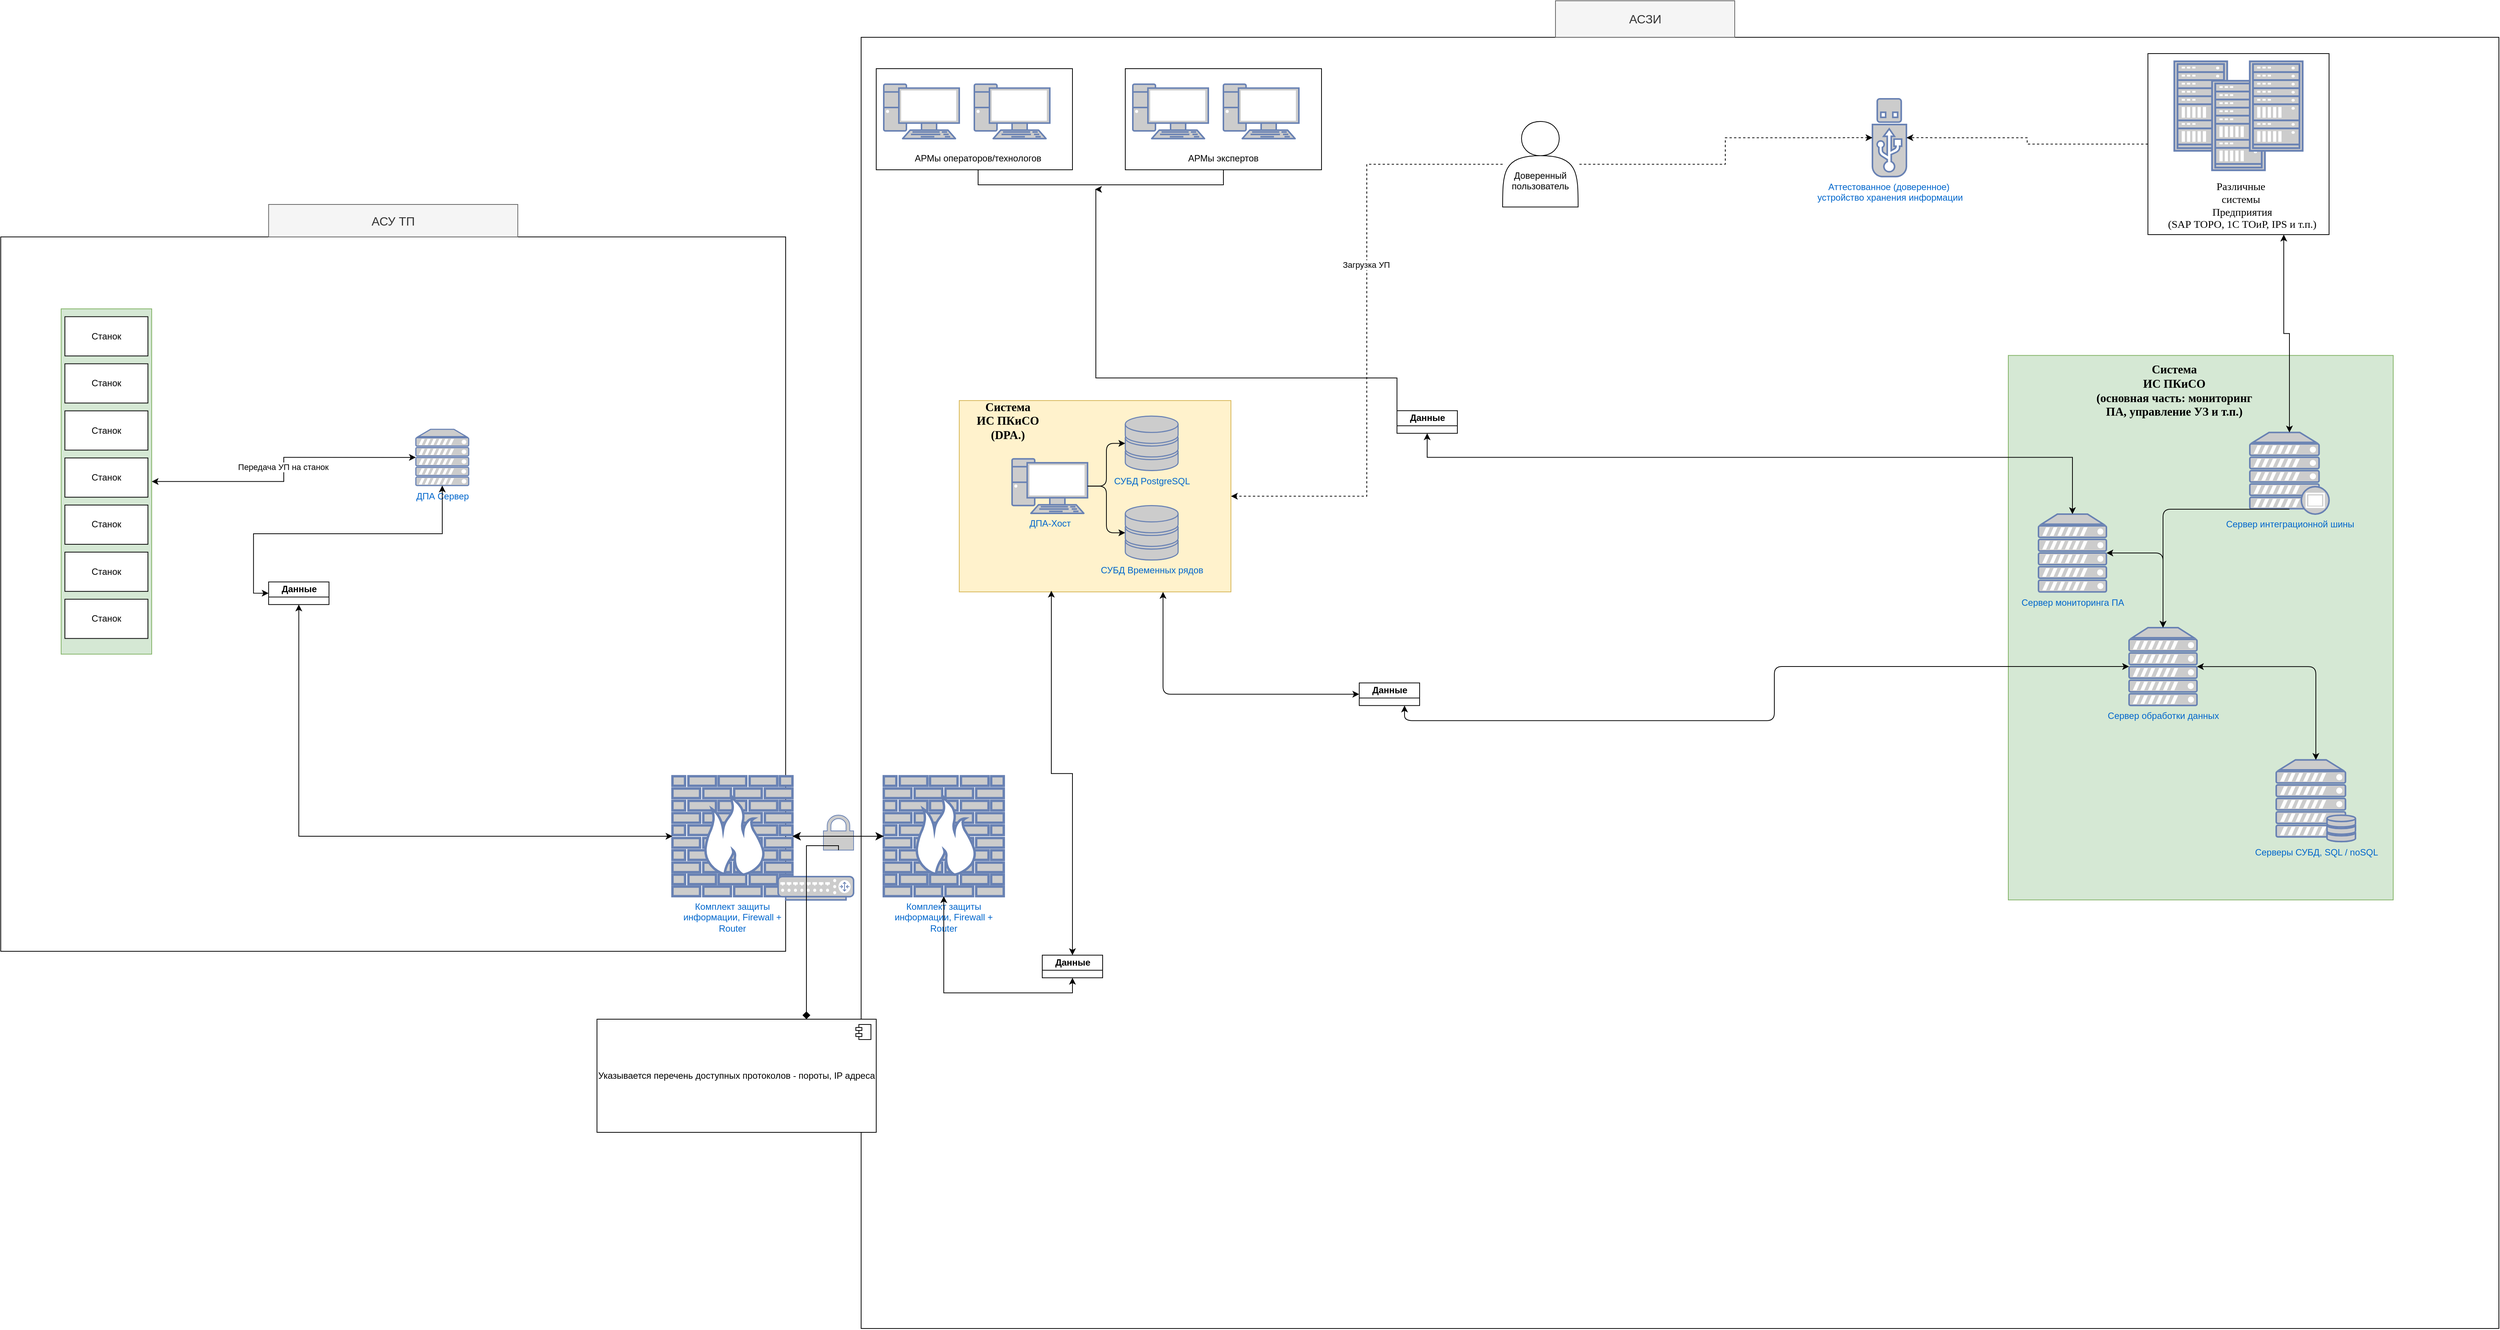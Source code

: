 <mxfile version="26.2.2" pages="8">
  <diagram id="_xWITf0s-KkVJeBzebyz" name="Общая схема с потоками данных ДПА в АСЗИ">
    <mxGraphModel dx="2042" dy="2418" grid="1" gridSize="10" guides="1" tooltips="1" connect="1" arrows="1" fold="1" page="1" pageScale="1" pageWidth="827" pageHeight="1169" math="0" shadow="0">
      <root>
        <mxCell id="0" />
        <mxCell id="1" parent="0" />
        <mxCell id="dAY5WzjLkysDWG8dcS3R-1" value="" style="group" parent="1" vertex="1" connectable="0">
          <mxGeometry x="530" y="200" width="1040" height="990" as="geometry" />
        </mxCell>
        <mxCell id="ddiueAAGEMnQ3oi9HWTE-1" value="" style="rounded=0;whiteSpace=wrap;html=1;" parent="dAY5WzjLkysDWG8dcS3R-1" vertex="1">
          <mxGeometry y="43.043" width="1040" height="946.957" as="geometry" />
        </mxCell>
        <mxCell id="ddiueAAGEMnQ3oi9HWTE-2" value="АСУ ТП" style="text;strokeColor=#666666;fillColor=#f5f5f5;html=1;align=center;verticalAlign=middle;whiteSpace=wrap;rounded=0;fontSize=16;fontColor=#333333;" parent="dAY5WzjLkysDWG8dcS3R-1" vertex="1">
          <mxGeometry x="354.921" width="330.159" height="43.043" as="geometry" />
        </mxCell>
        <mxCell id="ddiueAAGEMnQ3oi9HWTE-22" style="edgeStyle=orthogonalEdgeStyle;rounded=0;orthogonalLoop=1;jettySize=auto;html=1;exitX=0.5;exitY=1;exitDx=0;exitDy=0;" parent="dAY5WzjLkysDWG8dcS3R-1" source="ddiueAAGEMnQ3oi9HWTE-2" target="ddiueAAGEMnQ3oi9HWTE-2" edge="1">
          <mxGeometry relative="1" as="geometry" />
        </mxCell>
        <mxCell id="47WCuO0GgXA6t6C5oBe3-1" value="" style="group;rounded=0;" parent="dAY5WzjLkysDWG8dcS3R-1" vertex="1" connectable="0">
          <mxGeometry x="80" y="138.387" width="120" height="457.742" as="geometry" />
        </mxCell>
        <mxCell id="47WCuO0GgXA6t6C5oBe3-2" value="" style="rounded=0;whiteSpace=wrap;html=1;fillColor=#d5e8d4;strokeColor=#82b366;" parent="47WCuO0GgXA6t6C5oBe3-1" vertex="1">
          <mxGeometry width="120" height="457.742" as="geometry" />
        </mxCell>
        <mxCell id="47WCuO0GgXA6t6C5oBe3-3" value="Станок" style="html=1;whiteSpace=wrap;rounded=0;" parent="47WCuO0GgXA6t6C5oBe3-1" vertex="1">
          <mxGeometry x="5" y="10.403" width="110" height="52.016" as="geometry" />
        </mxCell>
        <mxCell id="47WCuO0GgXA6t6C5oBe3-4" value="Станок" style="html=1;whiteSpace=wrap;rounded=0;" parent="47WCuO0GgXA6t6C5oBe3-1" vertex="1">
          <mxGeometry x="5" y="72.823" width="110" height="52.016" as="geometry" />
        </mxCell>
        <mxCell id="47WCuO0GgXA6t6C5oBe3-5" value="Станок" style="html=1;whiteSpace=wrap;rounded=0;" parent="47WCuO0GgXA6t6C5oBe3-1" vertex="1">
          <mxGeometry x="5" y="135.242" width="110" height="52.016" as="geometry" />
        </mxCell>
        <mxCell id="47WCuO0GgXA6t6C5oBe3-6" value="Станок" style="html=1;whiteSpace=wrap;rounded=0;" parent="47WCuO0GgXA6t6C5oBe3-1" vertex="1">
          <mxGeometry x="5" y="197.661" width="110" height="52.016" as="geometry" />
        </mxCell>
        <mxCell id="47WCuO0GgXA6t6C5oBe3-7" value="Станок" style="html=1;whiteSpace=wrap;rounded=0;" parent="47WCuO0GgXA6t6C5oBe3-1" vertex="1">
          <mxGeometry x="5" y="260.081" width="110" height="52.016" as="geometry" />
        </mxCell>
        <mxCell id="47WCuO0GgXA6t6C5oBe3-8" value="Станок" style="html=1;whiteSpace=wrap;rounded=0;" parent="47WCuO0GgXA6t6C5oBe3-1" vertex="1">
          <mxGeometry x="5" y="322.5" width="110" height="52.016" as="geometry" />
        </mxCell>
        <mxCell id="47WCuO0GgXA6t6C5oBe3-9" value="Станок" style="html=1;whiteSpace=wrap;rounded=0;" parent="47WCuO0GgXA6t6C5oBe3-1" vertex="1">
          <mxGeometry x="5" y="384.919" width="110" height="52.016" as="geometry" />
        </mxCell>
        <mxCell id="ddiueAAGEMnQ3oi9HWTE-15" value="ДПА Сервер" style="fontColor=#0066CC;verticalAlign=top;verticalLabelPosition=bottom;labelPosition=center;align=center;html=1;outlineConnect=0;fillColor=#CCCCCC;strokeColor=#6881B3;gradientColor=none;gradientDirection=north;strokeWidth=2;shape=mxgraph.networks.server;" parent="dAY5WzjLkysDWG8dcS3R-1" vertex="1">
          <mxGeometry x="550" y="298.065" width="70" height="74.516" as="geometry" />
        </mxCell>
        <mxCell id="ddiueAAGEMnQ3oi9HWTE-13" style="edgeStyle=orthogonalEdgeStyle;rounded=0;orthogonalLoop=1;jettySize=auto;html=1;exitX=0;exitY=0.5;exitDx=0;exitDy=0;exitPerimeter=0;entryX=1;entryY=0.5;entryDx=0;entryDy=0;startArrow=classic;startFill=1;" parent="dAY5WzjLkysDWG8dcS3R-1" source="ddiueAAGEMnQ3oi9HWTE-15" target="47WCuO0GgXA6t6C5oBe3-2" edge="1">
          <mxGeometry relative="1" as="geometry">
            <mxPoint x="580" y="564.194" as="targetPoint" />
          </mxGeometry>
        </mxCell>
        <mxCell id="ddiueAAGEMnQ3oi9HWTE-14" value="Передача УП на станок" style="edgeLabel;html=1;align=center;verticalAlign=middle;resizable=0;points=[];" parent="ddiueAAGEMnQ3oi9HWTE-13" vertex="1" connectable="0">
          <mxGeometry x="-0.021" y="-1" relative="1" as="geometry">
            <mxPoint as="offset" />
          </mxGeometry>
        </mxCell>
        <mxCell id="47WCuO0GgXA6t6C5oBe3-25" value="Данные" style="swimlane;childLayout=stackLayout;resizeParent=1;resizeParentMax=0;horizontal=1;startSize=20;horizontalStack=0;html=1;" parent="dAY5WzjLkysDWG8dcS3R-1" vertex="1" collapsed="1">
          <mxGeometry x="354.92" y="500.323" width="80" height="30" as="geometry">
            <mxRectangle x="354.92" y="500.323" width="480" height="307.419" as="alternateBounds" />
          </mxGeometry>
        </mxCell>
        <mxCell id="47WCuO0GgXA6t6C5oBe3-26" value="Входящие" style="swimlane;startSize=20;horizontal=0;html=1;" parent="47WCuO0GgXA6t6C5oBe3-25" vertex="1">
          <mxGeometry y="20" width="480" height="149.032" as="geometry" />
        </mxCell>
        <mxCell id="S2kQW7Sqcge21KxefEEU-17" value="Входящий поток" style="swimlane;fontStyle=0;childLayout=stackLayout;horizontal=1;startSize=28;horizontalStack=0;resizeParent=1;resizeParentMax=0;resizeLast=0;collapsible=1;marginBottom=0;whiteSpace=wrap;html=1;" parent="47WCuO0GgXA6t6C5oBe3-26" vertex="1">
          <mxGeometry x="45" y="11.71" width="140" height="123.806" as="geometry">
            <mxRectangle x="45" y="11" width="130" height="30" as="alternateBounds" />
          </mxGeometry>
        </mxCell>
        <mxCell id="S2kQW7Sqcge21KxefEEU-18" value="Настройка конфигурации драйвер" style="text;strokeColor=none;fillColor=none;align=left;verticalAlign=middle;spacingLeft=4;spacingRight=4;overflow=hidden;points=[[0,0.5],[1,0.5]];portConstraint=eastwest;rotatable=0;whiteSpace=wrap;html=1;" parent="S2kQW7Sqcge21KxefEEU-17" vertex="1">
          <mxGeometry y="28" width="140" height="31.935" as="geometry" />
        </mxCell>
        <mxCell id="S2kQW7Sqcge21KxefEEU-19" value="Запрос о возможности получения кода УП" style="text;strokeColor=none;fillColor=none;align=left;verticalAlign=middle;spacingLeft=4;spacingRight=4;overflow=hidden;points=[[0,0.5],[1,0.5]];portConstraint=eastwest;rotatable=0;whiteSpace=wrap;html=1;" parent="S2kQW7Sqcge21KxefEEU-17" vertex="1">
          <mxGeometry y="59.935" width="140" height="31.935" as="geometry" />
        </mxCell>
        <mxCell id="S2kQW7Sqcge21KxefEEU-20" value="Запрос информации о простоях" style="text;strokeColor=none;fillColor=none;align=left;verticalAlign=middle;spacingLeft=4;spacingRight=4;overflow=hidden;points=[[0,0.5],[1,0.5]];portConstraint=eastwest;rotatable=0;whiteSpace=wrap;html=1;" parent="S2kQW7Sqcge21KxefEEU-17" vertex="1">
          <mxGeometry y="91.871" width="140" height="31.935" as="geometry" />
        </mxCell>
        <mxCell id="47WCuO0GgXA6t6C5oBe3-27" value="Исходящие" style="swimlane;startSize=20;horizontal=0;html=1;" parent="47WCuO0GgXA6t6C5oBe3-25" vertex="1">
          <mxGeometry y="169.032" width="480" height="138.387" as="geometry" />
        </mxCell>
        <mxCell id="S2kQW7Sqcge21KxefEEU-12" value="Исходящий поток" style="swimlane;fontStyle=0;childLayout=stackLayout;horizontal=1;startSize=30;horizontalStack=0;resizeParent=1;resizeParentMax=0;resizeLast=0;collapsible=1;marginBottom=0;whiteSpace=wrap;html=1;" parent="47WCuO0GgXA6t6C5oBe3-27" vertex="1">
          <mxGeometry x="190" y="5.323" width="140" height="125.806" as="geometry">
            <mxRectangle x="190" y="5" width="140" height="30" as="alternateBounds" />
          </mxGeometry>
        </mxCell>
        <mxCell id="S2kQW7Sqcge21KxefEEU-13" value="Временные ряды" style="text;strokeColor=none;fillColor=none;align=left;verticalAlign=middle;spacingLeft=4;spacingRight=4;overflow=hidden;points=[[0,0.5],[1,0.5]];portConstraint=eastwest;rotatable=0;whiteSpace=wrap;html=1;" parent="S2kQW7Sqcge21KxefEEU-12" vertex="1">
          <mxGeometry y="30" width="140" height="31.935" as="geometry" />
        </mxCell>
        <mxCell id="S2kQW7Sqcge21KxefEEU-14" value="Код управляющей программы" style="text;strokeColor=none;fillColor=none;align=left;verticalAlign=middle;spacingLeft=4;spacingRight=4;overflow=hidden;points=[[0,0.5],[1,0.5]];portConstraint=eastwest;rotatable=0;whiteSpace=wrap;html=1;" parent="S2kQW7Sqcge21KxefEEU-12" vertex="1">
          <mxGeometry y="61.935" width="140" height="31.935" as="geometry" />
        </mxCell>
        <mxCell id="S2kQW7Sqcge21KxefEEU-15" value="Информация о простоях" style="text;strokeColor=none;fillColor=none;align=left;verticalAlign=middle;spacingLeft=4;spacingRight=4;overflow=hidden;points=[[0,0.5],[1,0.5]];portConstraint=eastwest;rotatable=0;whiteSpace=wrap;html=1;" parent="S2kQW7Sqcge21KxefEEU-12" vertex="1">
          <mxGeometry y="93.871" width="140" height="31.935" as="geometry" />
        </mxCell>
        <mxCell id="47WCuO0GgXA6t6C5oBe3-36" value="" style="edgeStyle=orthogonalEdgeStyle;rounded=0;orthogonalLoop=1;jettySize=auto;html=1;exitX=0.5;exitY=1;exitDx=0;exitDy=0;exitPerimeter=0;entryX=0;entryY=0.5;entryDx=0;entryDy=0;entryPerimeter=0;startArrow=classic;startFill=1;" parent="dAY5WzjLkysDWG8dcS3R-1" source="ddiueAAGEMnQ3oi9HWTE-15" target="47WCuO0GgXA6t6C5oBe3-25" edge="1">
          <mxGeometry relative="1" as="geometry">
            <mxPoint x="775" y="606.774" as="sourcePoint" />
            <mxPoint x="940" y="830.323" as="targetPoint" />
          </mxGeometry>
        </mxCell>
        <mxCell id="JoBizuK1vIitzZvIPXmn-16" value="" style="group" parent="1" vertex="1" connectable="0">
          <mxGeometry x="1680" y="30" width="2160" height="1660" as="geometry" />
        </mxCell>
        <mxCell id="xr5DZzCoU74kUV7AgaTX-1" value="" style="rounded=0;whiteSpace=wrap;html=1;" parent="JoBizuK1vIitzZvIPXmn-16" vertex="1">
          <mxGeometry x="-10" y="-51.553" width="2170" height="1711.553" as="geometry" />
        </mxCell>
        <mxCell id="JoBizuK1vIitzZvIPXmn-13" value="" style="group;fillColor=#d5e8d4;strokeColor=#82b366;gradientColor=#CCFFCC;" parent="JoBizuK1vIitzZvIPXmn-16" vertex="1" connectable="0">
          <mxGeometry x="10" y="-10" width="260" height="134.04" as="geometry" />
        </mxCell>
        <mxCell id="JoBizuK1vIitzZvIPXmn-7" value="" style="rounded=0;whiteSpace=wrap;html=1;" parent="JoBizuK1vIitzZvIPXmn-13" vertex="1">
          <mxGeometry width="260" height="134.04" as="geometry" />
        </mxCell>
        <mxCell id="JoBizuK1vIitzZvIPXmn-5" value="" style="fontColor=#0066CC;verticalAlign=top;verticalLabelPosition=bottom;labelPosition=center;align=center;html=1;outlineConnect=0;fillColor=#CCCCCC;strokeColor=#6881B3;gradientColor=none;gradientDirection=north;strokeWidth=2;shape=mxgraph.networks.pc;rounded=0;" parent="JoBizuK1vIitzZvIPXmn-13" vertex="1">
          <mxGeometry x="130" y="20.622" width="100" height="72.175" as="geometry" />
        </mxCell>
        <mxCell id="JoBizuK1vIitzZvIPXmn-6" value="" style="fontColor=#0066CC;verticalAlign=top;verticalLabelPosition=bottom;labelPosition=center;align=center;html=1;outlineConnect=0;fillColor=#CCCCCC;strokeColor=#6881B3;gradientColor=none;gradientDirection=north;strokeWidth=2;shape=mxgraph.networks.pc;rounded=0;" parent="JoBizuK1vIitzZvIPXmn-13" vertex="1">
          <mxGeometry x="10" y="20.622" width="100" height="72.175" as="geometry" />
        </mxCell>
        <mxCell id="JoBizuK1vIitzZvIPXmn-8" value="АРМы операторов/технологов" style="text;html=1;align=center;verticalAlign=middle;whiteSpace=wrap;rounded=0;" parent="JoBizuK1vIitzZvIPXmn-13" vertex="1">
          <mxGeometry x="20" y="103.108" width="230" height="30.932" as="geometry" />
        </mxCell>
        <mxCell id="JoBizuK1vIitzZvIPXmn-15" value="" style="group;fillColor=#d5e8d4;strokeColor=#82b366;" parent="JoBizuK1vIitzZvIPXmn-16" vertex="1" connectable="0">
          <mxGeometry x="340" y="-9.996" width="260" height="134.037" as="geometry" />
        </mxCell>
        <mxCell id="JoBizuK1vIitzZvIPXmn-9" value="" style="rounded=0;whiteSpace=wrap;html=1;" parent="JoBizuK1vIitzZvIPXmn-15" vertex="1">
          <mxGeometry width="260" height="134.037" as="geometry" />
        </mxCell>
        <mxCell id="JoBizuK1vIitzZvIPXmn-14" value="" style="group" parent="JoBizuK1vIitzZvIPXmn-15" vertex="1" connectable="0">
          <mxGeometry x="10" y="20.621" width="220" height="113.416" as="geometry" />
        </mxCell>
        <mxCell id="JoBizuK1vIitzZvIPXmn-10" value="" style="fontColor=#0066CC;verticalAlign=top;verticalLabelPosition=bottom;labelPosition=center;align=center;html=1;outlineConnect=0;fillColor=#CCCCCC;strokeColor=#6881B3;gradientColor=none;gradientDirection=north;strokeWidth=2;shape=mxgraph.networks.pc;rounded=0;" parent="JoBizuK1vIitzZvIPXmn-14" vertex="1">
          <mxGeometry x="120" width="100" height="72.174" as="geometry" />
        </mxCell>
        <mxCell id="JoBizuK1vIitzZvIPXmn-11" value="" style="fontColor=#0066CC;verticalAlign=top;verticalLabelPosition=bottom;labelPosition=center;align=center;html=1;outlineConnect=0;fillColor=#CCCCCC;strokeColor=#6881B3;gradientColor=none;gradientDirection=north;strokeWidth=2;shape=mxgraph.networks.pc;rounded=0;" parent="JoBizuK1vIitzZvIPXmn-14" vertex="1">
          <mxGeometry width="100" height="72.174" as="geometry" />
        </mxCell>
        <mxCell id="JoBizuK1vIitzZvIPXmn-12" value="АРМы экспертов" style="text;html=1;align=center;verticalAlign=middle;whiteSpace=wrap;rounded=0;" parent="JoBizuK1vIitzZvIPXmn-14" vertex="1">
          <mxGeometry x="60" y="82.484" width="120" height="30.932" as="geometry" />
        </mxCell>
        <mxCell id="75fvt0LWWm8wyL-7JvV--2" value="" style="group" parent="JoBizuK1vIitzZvIPXmn-16" vertex="1" connectable="0">
          <mxGeometry x="1695" y="-29.997" width="240" height="247.453" as="geometry" />
        </mxCell>
        <mxCell id="XqUqiJM1ptDHgSwQ6YiU-4" value="" style="whiteSpace=wrap;html=1;aspect=fixed;" parent="75fvt0LWWm8wyL-7JvV--2" vertex="1">
          <mxGeometry width="240" height="240" as="geometry" />
        </mxCell>
        <mxCell id="XqUqiJM1ptDHgSwQ6YiU-1" value="" style="fontColor=#0066CC;verticalAlign=top;verticalLabelPosition=bottom;labelPosition=center;align=center;html=1;outlineConnect=0;fillColor=#CCCCCC;strokeColor=#6881B3;gradientColor=none;gradientDirection=north;strokeWidth=2;shape=mxgraph.networks.rack;" parent="75fvt0LWWm8wyL-7JvV--2" vertex="1">
          <mxGeometry x="35" y="10.311" width="70" height="118.571" as="geometry" />
        </mxCell>
        <mxCell id="XqUqiJM1ptDHgSwQ6YiU-2" value="" style="fontColor=#0066CC;verticalAlign=top;verticalLabelPosition=bottom;labelPosition=center;align=center;html=1;outlineConnect=0;fillColor=#CCCCCC;strokeColor=#6881B3;gradientColor=none;gradientDirection=north;strokeWidth=2;shape=mxgraph.networks.rack;" parent="75fvt0LWWm8wyL-7JvV--2" vertex="1">
          <mxGeometry x="85" y="36.087" width="70" height="118.571" as="geometry" />
        </mxCell>
        <mxCell id="XqUqiJM1ptDHgSwQ6YiU-3" value="" style="fontColor=#0066CC;verticalAlign=top;verticalLabelPosition=bottom;labelPosition=center;align=center;html=1;outlineConnect=0;fillColor=#CCCCCC;strokeColor=#6881B3;gradientColor=none;gradientDirection=north;strokeWidth=2;shape=mxgraph.networks.rack;" parent="75fvt0LWWm8wyL-7JvV--2" vertex="1">
          <mxGeometry x="135" y="10.311" width="70" height="118.571" as="geometry" />
        </mxCell>
        <mxCell id="75fvt0LWWm8wyL-7JvV--1" value="&lt;font style=&quot;letter-spacing: 0px; font-size: 14.11px; font-family: Calibri; direction: ltr; line-height: 16.932px; opacity: 1; color: rgb(0, 0, 0);&quot;&gt;Различные&amp;nbsp;&lt;br&gt;системы&amp;nbsp;&lt;br&gt;Предприятия (&lt;/font&gt;&lt;font style=&quot;letter-spacing: 0px; font-size: 14.11px; font-family: Themed; direction: ltr; line-height: 16.932px; opacity: 1; color: rgb(0, 0, 0);&quot;&gt;SAP&amp;nbsp;&lt;/font&gt;&lt;font style=&quot;letter-spacing: 0px; font-size: 14.11px; font-family: Themed; direction: ltr; line-height: 16.932px; opacity: 1; color: rgb(0, 0, 0);&quot;&gt;ТОРО,&amp;nbsp;&lt;/font&gt;&lt;font style=&quot;letter-spacing: 0px; font-size: 14.11px; font-family: Themed; direction: ltr; line-height: 16.932px; opacity: 1; color: rgb(0, 0, 0);&quot;&gt;1C&amp;nbsp;&lt;/font&gt;&lt;font style=&quot;letter-spacing: 0px; font-size: 14.11px; font-family: Themed; direction: ltr; line-height: 16.932px; opacity: 1; color: rgb(0, 0, 0);&quot;&gt;ТОиР,&amp;nbsp;&lt;/font&gt;&lt;font style=&quot;letter-spacing: 0px; font-size: 14.11px; font-family: Themed; direction: ltr; line-height: 16.932px; opacity: 1; color: rgb(0, 0, 0);&quot;&gt;IPS&amp;nbsp;&lt;/font&gt;&lt;font style=&quot;letter-spacing: 0px; font-size: 14.11px; font-family: Themed; direction: ltr; line-height: 16.932px; opacity: 1; color: rgb(0, 0, 0);&quot;&gt;и&lt;/font&gt;&lt;font style=&quot;letter-spacing: 0px; font-size: 14.11px; font-family: Themed; direction: ltr; line-height: 16.932px; opacity: 1; color: rgb(0, 0, 0);&quot;&gt;&amp;nbsp;т.п.)&lt;/font&gt;" style="text;html=1;align=center;verticalAlign=middle;whiteSpace=wrap;rounded=0;" parent="75fvt0LWWm8wyL-7JvV--2" vertex="1">
          <mxGeometry x="20" y="164.969" width="210" height="72.174" as="geometry" />
        </mxCell>
        <mxCell id="IyftENLAcoQg0k38oG13-2" value="" style="group" parent="JoBizuK1vIitzZvIPXmn-16" vertex="1" connectable="0">
          <mxGeometry x="120" y="429.95" width="360" height="253.64" as="geometry" />
        </mxCell>
        <mxCell id="4nmmjYQ6YpdM362Q6eUa-2" value="" style="group" parent="IyftENLAcoQg0k38oG13-2" vertex="1" connectable="0">
          <mxGeometry width="360" height="253.64" as="geometry" />
        </mxCell>
        <mxCell id="IyftENLAcoQg0k38oG13-1" value="" style="rounded=0;whiteSpace=wrap;html=1;fillColor=#fff2cc;strokeColor=#d6b656;" parent="4nmmjYQ6YpdM362Q6eUa-2" vertex="1">
          <mxGeometry width="360" height="253.64" as="geometry" />
        </mxCell>
        <mxCell id="9emTKIJJxeo1qlyRhfD7-3" value="СУБД Временных рядов" style="fontColor=#0066CC;verticalAlign=top;verticalLabelPosition=bottom;labelPosition=center;align=center;html=1;outlineConnect=0;fillColor=#CCCCCC;strokeColor=#6881B3;gradientColor=none;gradientDirection=north;strokeWidth=2;shape=mxgraph.networks.storage;" parent="4nmmjYQ6YpdM362Q6eUa-2" vertex="1">
          <mxGeometry x="220" y="139.193" width="70" height="72.174" as="geometry" />
        </mxCell>
        <mxCell id="xr5DZzCoU74kUV7AgaTX-4" value="ДПА-Хост" style="fontColor=#0066CC;verticalAlign=top;verticalLabelPosition=bottom;labelPosition=center;align=center;html=1;outlineConnect=0;fillColor=#CCCCCC;strokeColor=#6881B3;gradientColor=none;gradientDirection=north;strokeWidth=2;shape=mxgraph.networks.pc;rounded=0;" parent="4nmmjYQ6YpdM362Q6eUa-2" vertex="1">
          <mxGeometry x="70" y="77.329" width="100" height="72.174" as="geometry" />
        </mxCell>
        <mxCell id="9emTKIJJxeo1qlyRhfD7-1" value="СУБД PostgreSQL" style="fontColor=#0066CC;verticalAlign=top;verticalLabelPosition=bottom;labelPosition=center;align=center;html=1;outlineConnect=0;fillColor=#CCCCCC;strokeColor=#6881B3;gradientColor=none;gradientDirection=north;strokeWidth=2;shape=mxgraph.networks.storage;" parent="4nmmjYQ6YpdM362Q6eUa-2" vertex="1">
          <mxGeometry x="220" y="20.621" width="70" height="72.174" as="geometry" />
        </mxCell>
        <mxCell id="IyftENLAcoQg0k38oG13-3" value="&lt;font style=&quot;letter-spacing: 0px; font-size: 15.52px; font-family: Calibri; direction: ltr; line-height: 18.624px; opacity: 1; color: rgb(0, 0, 0);&quot;&gt;&lt;b&gt;Система&lt;br&gt;ИС ПКиСО&lt;br&gt;(&lt;/b&gt;&lt;/font&gt;&lt;font style=&quot;letter-spacing: 0px; font-size: 15.52px; font-family: Themed; direction: ltr; line-height: 18.624px; opacity: 1; color: rgb(0, 0, 0);&quot;&gt;&lt;b&gt;DPA&lt;/b&gt;&lt;/font&gt;&lt;font style=&quot;letter-spacing: 0px; font-size: 15.52px; font-family: Themed; direction: ltr; line-height: 18.624px; opacity: 1; color: rgb(0, 0, 0);&quot;&gt;&lt;b&gt;.)&lt;/b&gt;&lt;/font&gt;" style="text;html=1;align=center;verticalAlign=middle;whiteSpace=wrap;rounded=0;" parent="4nmmjYQ6YpdM362Q6eUa-2" vertex="1">
          <mxGeometry x="10" y="20.621" width="109" height="13.404" as="geometry" />
        </mxCell>
        <mxCell id="9emTKIJJxeo1qlyRhfD7-4" value="" style="edgeStyle=orthogonalEdgeStyle;orthogonalLoop=1;jettySize=auto;html=1;" parent="4nmmjYQ6YpdM362Q6eUa-2" source="xr5DZzCoU74kUV7AgaTX-4" target="9emTKIJJxeo1qlyRhfD7-3" edge="1">
          <mxGeometry relative="1" as="geometry" />
        </mxCell>
        <mxCell id="9emTKIJJxeo1qlyRhfD7-2" value="" style="edgeStyle=orthogonalEdgeStyle;orthogonalLoop=1;jettySize=auto;html=1;" parent="4nmmjYQ6YpdM362Q6eUa-2" source="xr5DZzCoU74kUV7AgaTX-4" target="9emTKIJJxeo1qlyRhfD7-1" edge="1">
          <mxGeometry relative="1" as="geometry" />
        </mxCell>
        <mxCell id="79rXBigRkALBhk5TyVEA-2" value="" style="group;fillColor=#d5e8d4;strokeColor=#82b366;" parent="JoBizuK1vIitzZvIPXmn-16" vertex="1" connectable="0">
          <mxGeometry x="1510" y="370.149" width="510" height="721.739" as="geometry" />
        </mxCell>
        <mxCell id="79rXBigRkALBhk5TyVEA-1" value="&lt;font style=&quot;letter-spacing: 0px; font-size: 15.52px; font-family: Calibri; direction: ltr; line-height: 18.624px; opacity: 1; color: rgb(0, 0, 0);&quot;&gt;&lt;b&gt;Система&lt;br&gt;ИС ПКиСО&lt;br&gt;(&lt;/b&gt;&lt;/font&gt;&lt;font style=&quot;letter-spacing: 0px; font-size: 15.52px; font-family: Themed; direction: ltr; line-height: 18.624px; opacity: 1; color: rgb(0, 0, 0);&quot;&gt;&lt;b&gt;основная часть: мониторинг ПА, управление УЗ и т.п.&lt;/b&gt;&lt;/font&gt;&lt;font style=&quot;letter-spacing: 0px; font-size: 15.52px; font-family: Themed; direction: ltr; line-height: 18.624px; opacity: 1; color: rgb(0, 0, 0);&quot;&gt;&lt;b&gt;)&lt;/b&gt;&lt;/font&gt;" style="text;html=1;align=center;verticalAlign=middle;whiteSpace=wrap;rounded=0;" parent="79rXBigRkALBhk5TyVEA-2" vertex="1">
          <mxGeometry x="110" y="30.932" width="220" height="30.932" as="geometry" />
        </mxCell>
        <mxCell id="2WocVKKOPuVdOIGVl4dE-1" value="Сервер интеграционной шины" style="fontColor=#0066CC;verticalAlign=top;verticalLabelPosition=bottom;labelPosition=center;align=center;html=1;outlineConnect=0;fillColor=#CCCCCC;strokeColor=#6881B3;gradientColor=none;gradientDirection=north;strokeWidth=2;shape=mxgraph.networks.proxy_server;" parent="79rXBigRkALBhk5TyVEA-2" vertex="1">
          <mxGeometry x="320" y="102.075" width="105" height="108.261" as="geometry" />
        </mxCell>
        <mxCell id="BgWdxcJDINlJJYL39xwb-1" value="Серверы СУБД, SQL / noSQL" style="fontColor=#0066CC;verticalAlign=top;verticalLabelPosition=bottom;labelPosition=center;align=center;html=1;outlineConnect=0;fillColor=#CCCCCC;strokeColor=#6881B3;gradientColor=none;gradientDirection=north;strokeWidth=2;shape=mxgraph.networks.server_storage;" parent="79rXBigRkALBhk5TyVEA-2" vertex="1">
          <mxGeometry x="355" y="536.149" width="105" height="108.261" as="geometry" />
        </mxCell>
        <mxCell id="yZWDKMItjw37ZDRkcsgc-1" value="Сервер мониторинга ПА" style="fontColor=#0066CC;verticalAlign=top;verticalLabelPosition=bottom;labelPosition=center;align=center;html=1;outlineConnect=0;fillColor=#CCCCCC;strokeColor=#6881B3;gradientColor=none;gradientDirection=north;strokeWidth=2;shape=mxgraph.networks.server;" parent="79rXBigRkALBhk5TyVEA-2" vertex="1">
          <mxGeometry x="40" y="210.335" width="90" height="103.106" as="geometry" />
        </mxCell>
        <mxCell id="yZWDKMItjw37ZDRkcsgc-2" value="Сервер обработки данных" style="fontColor=#0066CC;verticalAlign=top;verticalLabelPosition=bottom;labelPosition=center;align=center;html=1;outlineConnect=0;fillColor=#CCCCCC;strokeColor=#6881B3;gradientColor=none;gradientDirection=north;strokeWidth=2;shape=mxgraph.networks.server;" parent="79rXBigRkALBhk5TyVEA-2" vertex="1">
          <mxGeometry x="160" y="360.87" width="90" height="103.106" as="geometry" />
        </mxCell>
        <mxCell id="HXUjRYk6736_0_z9rm1f-2" style="edgeStyle=orthogonalEdgeStyle;orthogonalLoop=1;jettySize=auto;html=1;exitX=1;exitY=0.5;exitDx=0;exitDy=0;exitPerimeter=0;startArrow=classic;startFill=1;" parent="79rXBigRkALBhk5TyVEA-2" source="yZWDKMItjw37ZDRkcsgc-2" target="BgWdxcJDINlJJYL39xwb-1" edge="1">
          <mxGeometry relative="1" as="geometry" />
        </mxCell>
        <mxCell id="VFp96JwB7KBncY7pCy2_-1" style="edgeStyle=orthogonalEdgeStyle;orthogonalLoop=1;jettySize=auto;html=1;exitX=1;exitY=0.5;exitDx=0;exitDy=0;exitPerimeter=0;startArrow=classic;startFill=1;" parent="79rXBigRkALBhk5TyVEA-2" source="yZWDKMItjw37ZDRkcsgc-1" target="yZWDKMItjw37ZDRkcsgc-2" edge="1">
          <mxGeometry relative="1" as="geometry" />
        </mxCell>
        <mxCell id="HXUjRYk6736_0_z9rm1f-1" style="edgeStyle=orthogonalEdgeStyle;orthogonalLoop=1;jettySize=auto;html=1;exitX=0.5;exitY=0.94;exitDx=0;exitDy=0;exitPerimeter=0;" parent="79rXBigRkALBhk5TyVEA-2" source="2WocVKKOPuVdOIGVl4dE-1" target="yZWDKMItjw37ZDRkcsgc-2" edge="1">
          <mxGeometry relative="1" as="geometry" />
        </mxCell>
        <mxCell id="OOJJfXJ72F96sWbrsPnK-2" style="edgeStyle=orthogonalEdgeStyle;orthogonalLoop=1;jettySize=auto;html=1;entryX=0.75;entryY=1;entryDx=0;entryDy=0;startArrow=classic;startFill=1;" parent="JoBizuK1vIitzZvIPXmn-16" source="47WCuO0GgXA6t6C5oBe3-55" target="IyftENLAcoQg0k38oG13-1" edge="1">
          <mxGeometry relative="1" as="geometry" />
        </mxCell>
        <mxCell id="S2kQW7Sqcge21KxefEEU-1" value="" style="group;rounded=0;" parent="JoBizuK1vIitzZvIPXmn-16" vertex="1" connectable="0">
          <mxGeometry x="-260" y="927.95" width="260" height="163.938" as="geometry" />
        </mxCell>
        <mxCell id="S2kQW7Sqcge21KxefEEU-2" value="Комплект защиты информации, Firewall + Router" style="whiteSpace=wrap;html=1;aspect=fixed;fontColor=#0066CC;verticalAlign=top;verticalLabelPosition=bottom;labelPosition=center;outlineConnect=0;fillColor=#CCCCCC;strokeColor=#6881B3;gradientColor=none;gradientDirection=north;strokeWidth=2;shape=mxgraph.networks.firewall;rounded=0;" parent="S2kQW7Sqcge21KxefEEU-1" vertex="1">
          <mxGeometry width="159" height="159" as="geometry" />
        </mxCell>
        <mxCell id="S2kQW7Sqcge21KxefEEU-3" value="" style="fontColor=#0066CC;verticalAlign=top;verticalLabelPosition=bottom;labelPosition=center;align=center;html=1;outlineConnect=0;fillColor=#CCCCCC;strokeColor=#6881B3;gradientColor=none;gradientDirection=north;strokeWidth=2;shape=mxgraph.networks.router;rounded=0;" parent="S2kQW7Sqcge21KxefEEU-1" vertex="1">
          <mxGeometry x="140" y="133.006" width="100" height="30.932" as="geometry" />
        </mxCell>
        <mxCell id="S2kQW7Sqcge21KxefEEU-4" value="" style="fontColor=#0066CC;verticalAlign=top;verticalLabelPosition=bottom;labelPosition=center;align=center;html=1;outlineConnect=0;fillColor=#CCCCCC;strokeColor=#6881B3;gradientColor=none;gradientDirection=north;strokeWidth=2;shape=mxgraph.networks.secured;rounded=0;" parent="S2kQW7Sqcge21KxefEEU-1" vertex="1">
          <mxGeometry x="200" y="51.553" width="40" height="46.398" as="geometry" />
        </mxCell>
        <mxCell id="S2kQW7Sqcge21KxefEEU-6" value="Комплект защиты информации, Firewall + Router" style="whiteSpace=wrap;html=1;aspect=fixed;fontColor=#0066CC;verticalAlign=top;verticalLabelPosition=bottom;labelPosition=center;outlineConnect=0;fillColor=#CCCCCC;strokeColor=#6881B3;gradientColor=none;gradientDirection=north;strokeWidth=2;shape=mxgraph.networks.firewall;rounded=0;" parent="JoBizuK1vIitzZvIPXmn-16" vertex="1">
          <mxGeometry x="20" y="927.95" width="159" height="159" as="geometry" />
        </mxCell>
        <mxCell id="S2kQW7Sqcge21KxefEEU-7" style="edgeStyle=none;curved=1;rounded=0;orthogonalLoop=1;jettySize=auto;html=1;exitX=0;exitY=0.5;exitDx=0;exitDy=0;exitPerimeter=0;entryX=1;entryY=0.5;entryDx=0;entryDy=0;entryPerimeter=0;fontSize=12;startSize=8;endSize=8;startArrow=classic;startFill=1;" parent="JoBizuK1vIitzZvIPXmn-16" source="S2kQW7Sqcge21KxefEEU-6" target="S2kQW7Sqcge21KxefEEU-2" edge="1">
          <mxGeometry relative="1" as="geometry" />
        </mxCell>
        <mxCell id="S2kQW7Sqcge21KxefEEU-10" value="" style="edgeStyle=none;curved=1;rounded=0;orthogonalLoop=1;jettySize=auto;html=1;fontSize=12;startSize=8;endSize=8;" parent="JoBizuK1vIitzZvIPXmn-16" source="S2kQW7Sqcge21KxefEEU-6" target="S2kQW7Sqcge21KxefEEU-2" edge="1">
          <mxGeometry relative="1" as="geometry" />
        </mxCell>
        <mxCell id="47WCuO0GgXA6t6C5oBe3-54" style="edgeStyle=orthogonalEdgeStyle;rounded=0;orthogonalLoop=1;jettySize=auto;html=1;exitX=0.5;exitY=1;exitDx=0;exitDy=0;startArrow=classic;startFill=1;" parent="JoBizuK1vIitzZvIPXmn-16" source="47WCuO0GgXA6t6C5oBe3-37" target="S2kQW7Sqcge21KxefEEU-6" edge="1">
          <mxGeometry relative="1" as="geometry" />
        </mxCell>
        <mxCell id="47WCuO0GgXA6t6C5oBe3-37" value="Данные" style="swimlane;childLayout=stackLayout;resizeParent=1;resizeParentMax=0;horizontal=1;startSize=20;horizontalStack=0;html=1;" parent="JoBizuK1vIitzZvIPXmn-16" vertex="1" collapsed="1">
          <mxGeometry x="230" y="1165.093" width="80" height="30" as="geometry">
            <mxRectangle x="230" y="1165.093" width="480" height="298.385" as="alternateBounds" />
          </mxGeometry>
        </mxCell>
        <mxCell id="47WCuO0GgXA6t6C5oBe3-38" value="Входящие" style="swimlane;startSize=20;horizontal=0;html=1;" parent="47WCuO0GgXA6t6C5oBe3-37" vertex="1">
          <mxGeometry y="20" width="480" height="144.348" as="geometry" />
        </mxCell>
        <mxCell id="47WCuO0GgXA6t6C5oBe3-48" value="Входящий поток" style="swimlane;fontStyle=0;childLayout=stackLayout;horizontal=1;startSize=30;horizontalStack=0;resizeParent=1;resizeParentMax=0;resizeLast=0;collapsible=1;marginBottom=0;whiteSpace=wrap;html=1;" parent="47WCuO0GgXA6t6C5oBe3-38" vertex="1">
          <mxGeometry x="40" y="10.311" width="140" height="122.795" as="geometry">
            <mxRectangle x="29.5" y="690" width="130" height="30" as="alternateBounds" />
          </mxGeometry>
        </mxCell>
        <mxCell id="47WCuO0GgXA6t6C5oBe3-49" value="Временные ряды" style="text;strokeColor=none;fillColor=none;align=left;verticalAlign=middle;spacingLeft=4;spacingRight=4;overflow=hidden;points=[[0,0.5],[1,0.5]];portConstraint=eastwest;rotatable=0;whiteSpace=wrap;html=1;" parent="47WCuO0GgXA6t6C5oBe3-48" vertex="1">
          <mxGeometry y="30" width="140" height="30.932" as="geometry" />
        </mxCell>
        <mxCell id="47WCuO0GgXA6t6C5oBe3-50" value="Код управляющей программы" style="text;strokeColor=none;fillColor=none;align=left;verticalAlign=middle;spacingLeft=4;spacingRight=4;overflow=hidden;points=[[0,0.5],[1,0.5]];portConstraint=eastwest;rotatable=0;whiteSpace=wrap;html=1;" parent="47WCuO0GgXA6t6C5oBe3-48" vertex="1">
          <mxGeometry y="60.932" width="140" height="30.932" as="geometry" />
        </mxCell>
        <mxCell id="47WCuO0GgXA6t6C5oBe3-51" value="Информация о простоях" style="text;strokeColor=none;fillColor=none;align=left;verticalAlign=middle;spacingLeft=4;spacingRight=4;overflow=hidden;points=[[0,0.5],[1,0.5]];portConstraint=eastwest;rotatable=0;whiteSpace=wrap;html=1;" parent="47WCuO0GgXA6t6C5oBe3-48" vertex="1">
          <mxGeometry y="91.863" width="140" height="30.932" as="geometry" />
        </mxCell>
        <mxCell id="47WCuO0GgXA6t6C5oBe3-43" value="Исходящие" style="swimlane;startSize=20;horizontal=0;html=1;" parent="47WCuO0GgXA6t6C5oBe3-37" vertex="1">
          <mxGeometry y="164.348" width="480" height="134.037" as="geometry" />
        </mxCell>
        <mxCell id="S2kQW7Sqcge21KxefEEU-21" value="Исходящий поток" style="swimlane;fontStyle=0;childLayout=stackLayout;horizontal=1;startSize=30;horizontalStack=0;resizeParent=1;resizeParentMax=0;resizeLast=0;collapsible=1;marginBottom=0;whiteSpace=wrap;html=1;" parent="47WCuO0GgXA6t6C5oBe3-43" vertex="1">
          <mxGeometry x="190" y="5.155" width="140" height="122.795" as="geometry" />
        </mxCell>
        <mxCell id="S2kQW7Sqcge21KxefEEU-22" value="Настройка конфигурации драйвер" style="text;strokeColor=none;fillColor=none;align=left;verticalAlign=middle;spacingLeft=4;spacingRight=4;overflow=hidden;points=[[0,0.5],[1,0.5]];portConstraint=eastwest;rotatable=0;whiteSpace=wrap;html=1;" parent="S2kQW7Sqcge21KxefEEU-21" vertex="1">
          <mxGeometry y="30" width="140" height="30.932" as="geometry" />
        </mxCell>
        <mxCell id="S2kQW7Sqcge21KxefEEU-23" value="Запрос о возможности получения кода УП" style="text;strokeColor=none;fillColor=none;align=left;verticalAlign=middle;spacingLeft=4;spacingRight=4;overflow=hidden;points=[[0,0.5],[1,0.5]];portConstraint=eastwest;rotatable=0;whiteSpace=wrap;html=1;" parent="S2kQW7Sqcge21KxefEEU-21" vertex="1">
          <mxGeometry y="60.932" width="140" height="30.932" as="geometry" />
        </mxCell>
        <mxCell id="S2kQW7Sqcge21KxefEEU-24" value="Запрос информации о простоях" style="text;strokeColor=none;fillColor=none;align=left;verticalAlign=middle;spacingLeft=4;spacingRight=4;overflow=hidden;points=[[0,0.5],[1,0.5]];portConstraint=eastwest;rotatable=0;whiteSpace=wrap;html=1;" parent="S2kQW7Sqcge21KxefEEU-21" vertex="1">
          <mxGeometry y="91.863" width="140" height="30.932" as="geometry" />
        </mxCell>
        <mxCell id="47WCuO0GgXA6t6C5oBe3-53" style="edgeStyle=orthogonalEdgeStyle;rounded=0;orthogonalLoop=1;jettySize=auto;html=1;entryX=0.5;entryY=0;entryDx=0;entryDy=0;startArrow=classic;startFill=1;exitX=0.339;exitY=0.994;exitDx=0;exitDy=0;exitPerimeter=0;" parent="JoBizuK1vIitzZvIPXmn-16" source="IyftENLAcoQg0k38oG13-1" target="47WCuO0GgXA6t6C5oBe3-37" edge="1">
          <mxGeometry relative="1" as="geometry">
            <mxPoint x="240" y="690" as="sourcePoint" />
          </mxGeometry>
        </mxCell>
        <mxCell id="47WCuO0GgXA6t6C5oBe3-55" value="Данные" style="swimlane;childLayout=stackLayout;resizeParent=1;resizeParentMax=0;horizontal=1;startSize=20;horizontalStack=0;html=1;" parent="JoBizuK1vIitzZvIPXmn-16" vertex="1" collapsed="1">
          <mxGeometry x="650" y="804.224" width="80" height="30" as="geometry">
            <mxRectangle x="650" y="804.224" width="480" height="339.627" as="alternateBounds" />
          </mxGeometry>
        </mxCell>
        <mxCell id="47WCuO0GgXA6t6C5oBe3-56" value="Входящие" style="swimlane;startSize=20;horizontal=0;html=1;" parent="47WCuO0GgXA6t6C5oBe3-55" vertex="1">
          <mxGeometry y="20" width="480" height="164.969" as="geometry" />
        </mxCell>
        <mxCell id="47WCuO0GgXA6t6C5oBe3-10" value="Входящий поток" style="swimlane;fontStyle=0;childLayout=stackLayout;horizontal=1;startSize=30;horizontalStack=0;resizeParent=1;resizeParentMax=0;resizeLast=0;collapsible=1;marginBottom=0;whiteSpace=wrap;html=1;" parent="47WCuO0GgXA6t6C5oBe3-56" vertex="1">
          <mxGeometry x="70" y="10.311" width="140" height="153.727" as="geometry">
            <mxRectangle x="29.5" y="690" width="130" height="30" as="alternateBounds" />
          </mxGeometry>
        </mxCell>
        <mxCell id="47WCuO0GgXA6t6C5oBe3-11" value="Запрос временные ряды" style="text;strokeColor=none;fillColor=none;align=left;verticalAlign=middle;spacingLeft=4;spacingRight=4;overflow=hidden;points=[[0,0.5],[1,0.5]];portConstraint=eastwest;rotatable=0;whiteSpace=wrap;html=1;" parent="47WCuO0GgXA6t6C5oBe3-10" vertex="1">
          <mxGeometry y="30" width="140" height="30.932" as="geometry" />
        </mxCell>
        <mxCell id="47WCuO0GgXA6t6C5oBe3-12" value="Запрос информации о простоях" style="text;strokeColor=none;fillColor=none;align=left;verticalAlign=middle;spacingLeft=4;spacingRight=4;overflow=hidden;points=[[0,0.5],[1,0.5]];portConstraint=eastwest;rotatable=0;whiteSpace=wrap;html=1;" parent="47WCuO0GgXA6t6C5oBe3-10" vertex="1">
          <mxGeometry y="60.932" width="140" height="30.932" as="geometry" />
        </mxCell>
        <mxCell id="47WCuO0GgXA6t6C5oBe3-13" value="Запрос информации об аварийных стопах" style="text;strokeColor=none;fillColor=none;align=left;verticalAlign=middle;spacingLeft=4;spacingRight=4;overflow=hidden;points=[[0,0.5],[1,0.5]];portConstraint=eastwest;rotatable=0;whiteSpace=wrap;html=1;" parent="47WCuO0GgXA6t6C5oBe3-10" vertex="1">
          <mxGeometry y="91.863" width="140" height="30.932" as="geometry" />
        </mxCell>
        <mxCell id="47WCuO0GgXA6t6C5oBe3-14" value="Синхронизация справочнико" style="text;strokeColor=none;fillColor=none;align=left;verticalAlign=middle;spacingLeft=4;spacingRight=4;overflow=hidden;points=[[0,0.5],[1,0.5]];portConstraint=eastwest;rotatable=0;whiteSpace=wrap;html=1;" parent="47WCuO0GgXA6t6C5oBe3-10" vertex="1">
          <mxGeometry y="122.795" width="140" height="30.932" as="geometry" />
        </mxCell>
        <mxCell id="47WCuO0GgXA6t6C5oBe3-61" value="Исходящие" style="swimlane;startSize=20;horizontal=0;html=1;" parent="47WCuO0GgXA6t6C5oBe3-55" vertex="1">
          <mxGeometry y="184.969" width="480" height="154.658" as="geometry" />
        </mxCell>
        <mxCell id="47WCuO0GgXA6t6C5oBe3-15" value="Исходящий поток" style="swimlane;fontStyle=0;childLayout=stackLayout;horizontal=1;startSize=30;horizontalStack=0;resizeParent=1;resizeParentMax=0;resizeLast=0;collapsible=1;marginBottom=0;whiteSpace=wrap;html=1;" parent="47WCuO0GgXA6t6C5oBe3-61" vertex="1">
          <mxGeometry x="170" width="140" height="153.727" as="geometry">
            <mxRectangle x="29.5" y="690" width="130" height="30" as="alternateBounds" />
          </mxGeometry>
        </mxCell>
        <mxCell id="47WCuO0GgXA6t6C5oBe3-16" value="Временные ряды" style="text;strokeColor=none;fillColor=none;align=left;verticalAlign=middle;spacingLeft=4;spacingRight=4;overflow=hidden;points=[[0,0.5],[1,0.5]];portConstraint=eastwest;rotatable=0;whiteSpace=wrap;html=1;" parent="47WCuO0GgXA6t6C5oBe3-15" vertex="1">
          <mxGeometry y="30" width="140" height="30.932" as="geometry" />
        </mxCell>
        <mxCell id="47WCuO0GgXA6t6C5oBe3-17" value="Информация о простоях" style="text;strokeColor=none;fillColor=none;align=left;verticalAlign=middle;spacingLeft=4;spacingRight=4;overflow=hidden;points=[[0,0.5],[1,0.5]];portConstraint=eastwest;rotatable=0;whiteSpace=wrap;html=1;" parent="47WCuO0GgXA6t6C5oBe3-15" vertex="1">
          <mxGeometry y="60.932" width="140" height="30.932" as="geometry" />
        </mxCell>
        <mxCell id="47WCuO0GgXA6t6C5oBe3-18" value="Информация об аварийных стопах" style="text;strokeColor=none;fillColor=none;align=left;verticalAlign=middle;spacingLeft=4;spacingRight=4;overflow=hidden;points=[[0,0.5],[1,0.5]];portConstraint=eastwest;rotatable=0;whiteSpace=wrap;html=1;" parent="47WCuO0GgXA6t6C5oBe3-15" vertex="1">
          <mxGeometry y="91.863" width="140" height="30.932" as="geometry" />
        </mxCell>
        <mxCell id="47WCuO0GgXA6t6C5oBe3-19" value="Обновление справочников" style="text;strokeColor=none;fillColor=none;align=left;verticalAlign=middle;spacingLeft=4;spacingRight=4;overflow=hidden;points=[[0,0.5],[1,0.5]];portConstraint=eastwest;rotatable=0;whiteSpace=wrap;html=1;" parent="47WCuO0GgXA6t6C5oBe3-15" vertex="1">
          <mxGeometry y="122.795" width="140" height="30.932" as="geometry" />
        </mxCell>
        <mxCell id="47WCuO0GgXA6t6C5oBe3-66" value="" style="edgeStyle=orthogonalEdgeStyle;orthogonalLoop=1;jettySize=auto;html=1;entryX=0.75;entryY=1;entryDx=0;entryDy=0;startArrow=classic;startFill=1;" parent="JoBizuK1vIitzZvIPXmn-16" source="yZWDKMItjw37ZDRkcsgc-2" target="47WCuO0GgXA6t6C5oBe3-55" edge="1">
          <mxGeometry relative="1" as="geometry">
            <mxPoint x="2610" y="804.224" as="sourcePoint" />
            <mxPoint x="2120" y="724.832" as="targetPoint" />
          </mxGeometry>
        </mxCell>
        <mxCell id="BDPMxnSSxtLTkrX5X4ra-1" style="edgeStyle=orthogonalEdgeStyle;rounded=0;orthogonalLoop=1;jettySize=auto;html=1;exitX=0.5;exitY=1;exitDx=0;exitDy=0;entryX=0.5;entryY=1;entryDx=0;entryDy=0;endArrow=none;startFill=0;" parent="JoBizuK1vIitzZvIPXmn-16" source="JoBizuK1vIitzZvIPXmn-8" target="JoBizuK1vIitzZvIPXmn-12" edge="1">
          <mxGeometry relative="1" as="geometry" />
        </mxCell>
        <mxCell id="Db6DKJXKcvqLtZYIE1Ey-1" style="edgeStyle=orthogonalEdgeStyle;rounded=0;orthogonalLoop=1;jettySize=auto;html=1;exitX=0.5;exitY=0;exitDx=0;exitDy=0;exitPerimeter=0;entryX=0.75;entryY=1;entryDx=0;entryDy=0;startArrow=classic;startFill=1;" parent="JoBizuK1vIitzZvIPXmn-16" source="2WocVKKOPuVdOIGVl4dE-1" target="XqUqiJM1ptDHgSwQ6YiU-4" edge="1">
          <mxGeometry relative="1" as="geometry" />
        </mxCell>
        <mxCell id="TLz40XpiVmrKRtoo5X7t-3" style="edgeStyle=orthogonalEdgeStyle;rounded=0;orthogonalLoop=1;jettySize=auto;html=1;exitX=0;exitY=0.5;exitDx=0;exitDy=0;exitPerimeter=0;entryX=1;entryY=0.5;entryDx=0;entryDy=0;dashed=1;" parent="JoBizuK1vIitzZvIPXmn-16" source="RLhgujXzQCGSoS7VlLVh-1" target="IyftENLAcoQg0k38oG13-1" edge="1">
          <mxGeometry relative="1" as="geometry" />
        </mxCell>
        <mxCell id="RLhgujXzQCGSoS7VlLVh-3" value="Загрузка УП" style="edgeLabel;html=1;align=center;verticalAlign=middle;resizable=0;points=[];" parent="TLz40XpiVmrKRtoo5X7t-3" vertex="1" connectable="0">
          <mxGeometry x="-0.218" y="-1" relative="1" as="geometry">
            <mxPoint as="offset" />
          </mxGeometry>
        </mxCell>
        <mxCell id="TLz40XpiVmrKRtoo5X7t-1" value="Аттестованное (доверенное)&amp;nbsp;&lt;div&gt;устройство хранения информации&lt;/div&gt;" style="fontColor=#0066CC;verticalAlign=top;verticalLabelPosition=bottom;labelPosition=center;align=center;html=1;outlineConnect=0;fillColor=#CCCCCC;strokeColor=#6881B3;gradientColor=none;gradientDirection=north;strokeWidth=2;shape=mxgraph.networks.usb_stick;" parent="JoBizuK1vIitzZvIPXmn-16" vertex="1">
          <mxGeometry x="1330" y="30.0" width="45" height="103.106" as="geometry" />
        </mxCell>
        <mxCell id="TLz40XpiVmrKRtoo5X7t-2" style="edgeStyle=orthogonalEdgeStyle;rounded=0;orthogonalLoop=1;jettySize=auto;html=1;exitX=0;exitY=0.5;exitDx=0;exitDy=0;entryX=1;entryY=0.5;entryDx=0;entryDy=0;entryPerimeter=0;dashed=1;" parent="JoBizuK1vIitzZvIPXmn-16" source="XqUqiJM1ptDHgSwQ6YiU-4" target="TLz40XpiVmrKRtoo5X7t-1" edge="1">
          <mxGeometry relative="1" as="geometry" />
        </mxCell>
        <mxCell id="RLhgujXzQCGSoS7VlLVh-1" value="&lt;div&gt;&lt;br&gt;&lt;/div&gt;&lt;div&gt;&lt;br&gt;&lt;/div&gt;&lt;div&gt;&lt;br&gt;&lt;/div&gt;Доверенный пользователь" style="shape=actor;whiteSpace=wrap;html=1;" parent="JoBizuK1vIitzZvIPXmn-16" vertex="1">
          <mxGeometry x="840" y="60.002" width="100" height="113.416" as="geometry" />
        </mxCell>
        <mxCell id="RLhgujXzQCGSoS7VlLVh-2" value="" style="edgeStyle=orthogonalEdgeStyle;rounded=0;orthogonalLoop=1;jettySize=auto;html=1;exitX=0;exitY=0.5;exitDx=0;exitDy=0;exitPerimeter=0;entryX=1;entryY=0.5;entryDx=0;entryDy=0;startArrow=classic;startFill=1;endArrow=none;dashed=1;" parent="JoBizuK1vIitzZvIPXmn-16" source="TLz40XpiVmrKRtoo5X7t-1" target="RLhgujXzQCGSoS7VlLVh-1" edge="1">
          <mxGeometry relative="1" as="geometry">
            <mxPoint x="2419" y="180.435" as="sourcePoint" />
            <mxPoint x="2210" y="598.012" as="targetPoint" />
          </mxGeometry>
        </mxCell>
        <mxCell id="-AY1Pqq2uzYrQziiS7LG-5" style="edgeStyle=orthogonalEdgeStyle;rounded=0;orthogonalLoop=1;jettySize=auto;html=1;exitX=0;exitY=0;exitDx=0;exitDy=0;" parent="JoBizuK1vIitzZvIPXmn-16" source="47WCuO0GgXA6t6C5oBe3-67" edge="1">
          <mxGeometry relative="1" as="geometry">
            <mxPoint x="300" y="150" as="targetPoint" />
            <Array as="points">
              <mxPoint x="700" y="400" />
              <mxPoint x="301" y="400" />
            </Array>
          </mxGeometry>
        </mxCell>
        <mxCell id="47WCuO0GgXA6t6C5oBe3-67" value="Данные" style="swimlane;childLayout=stackLayout;resizeParent=1;resizeParentMax=0;horizontal=1;startSize=20;horizontalStack=0;html=1;movable=1;resizable=1;rotatable=1;deletable=1;editable=1;locked=0;connectable=1;" parent="JoBizuK1vIitzZvIPXmn-16" vertex="1" collapsed="1">
          <mxGeometry x="700" y="443.354" width="80" height="30" as="geometry">
            <mxRectangle x="700" y="443.354" width="480" height="349.938" as="alternateBounds" />
          </mxGeometry>
        </mxCell>
        <mxCell id="47WCuO0GgXA6t6C5oBe3-68" value="Входящие" style="swimlane;startSize=20;horizontal=0;html=1;" parent="47WCuO0GgXA6t6C5oBe3-67" vertex="1">
          <mxGeometry y="20" width="480" height="175.28" as="geometry">
            <mxRectangle y="20" width="480" height="30" as="alternateBounds" />
          </mxGeometry>
        </mxCell>
        <mxCell id="47WCuO0GgXA6t6C5oBe3-69" value="Входящий поток" style="swimlane;fontStyle=0;childLayout=stackLayout;horizontal=1;startSize=30;horizontalStack=0;resizeParent=1;resizeParentMax=0;resizeLast=0;collapsible=1;marginBottom=0;whiteSpace=wrap;html=1;" parent="47WCuO0GgXA6t6C5oBe3-68" vertex="1">
          <mxGeometry x="70" y="10.311" width="140" height="153.727" as="geometry">
            <mxRectangle x="29.5" y="690" width="130" height="30" as="alternateBounds" />
          </mxGeometry>
        </mxCell>
        <mxCell id="47WCuO0GgXA6t6C5oBe3-70" value="Информация о работе и состоянии оборудования" style="text;strokeColor=none;fillColor=none;align=left;verticalAlign=middle;spacingLeft=4;spacingRight=4;overflow=hidden;points=[[0,0.5],[1,0.5]];portConstraint=eastwest;rotatable=0;whiteSpace=wrap;html=1;" parent="47WCuO0GgXA6t6C5oBe3-69" vertex="1">
          <mxGeometry y="30" width="140" height="30.932" as="geometry" />
        </mxCell>
        <mxCell id="47WCuO0GgXA6t6C5oBe3-71" value="Информация о рабочих процессах" style="text;strokeColor=none;fillColor=none;align=left;verticalAlign=middle;spacingLeft=4;spacingRight=4;overflow=hidden;points=[[0,0.5],[1,0.5]];portConstraint=eastwest;rotatable=0;whiteSpace=wrap;html=1;" parent="47WCuO0GgXA6t6C5oBe3-69" vertex="1">
          <mxGeometry y="60.932" width="140" height="30.932" as="geometry" />
        </mxCell>
        <mxCell id="47WCuO0GgXA6t6C5oBe3-72" value="Информация о сменах и заданиях" style="text;strokeColor=none;fillColor=none;align=left;verticalAlign=middle;spacingLeft=4;spacingRight=4;overflow=hidden;points=[[0,0.5],[1,0.5]];portConstraint=eastwest;rotatable=0;whiteSpace=wrap;html=1;" parent="47WCuO0GgXA6t6C5oBe3-69" vertex="1">
          <mxGeometry y="91.863" width="140" height="30.932" as="geometry" />
        </mxCell>
        <mxCell id="47WCuO0GgXA6t6C5oBe3-73" value="Данные мониторинга" style="text;strokeColor=none;fillColor=none;align=left;verticalAlign=middle;spacingLeft=4;spacingRight=4;overflow=hidden;points=[[0,0.5],[1,0.5]];portConstraint=eastwest;rotatable=0;whiteSpace=wrap;html=1;" parent="47WCuO0GgXA6t6C5oBe3-69" vertex="1">
          <mxGeometry y="122.795" width="140" height="30.932" as="geometry" />
        </mxCell>
        <mxCell id="47WCuO0GgXA6t6C5oBe3-74" value="Исходящие" style="swimlane;startSize=20;horizontal=0;html=1;" parent="47WCuO0GgXA6t6C5oBe3-67" vertex="1">
          <mxGeometry y="195.28" width="480" height="154.658" as="geometry" />
        </mxCell>
        <mxCell id="47WCuO0GgXA6t6C5oBe3-75" value="Исходящий поток" style="swimlane;fontStyle=0;childLayout=stackLayout;horizontal=1;startSize=30;horizontalStack=0;resizeParent=1;resizeParentMax=0;resizeLast=0;collapsible=1;marginBottom=0;whiteSpace=wrap;html=1;" parent="47WCuO0GgXA6t6C5oBe3-74" vertex="1">
          <mxGeometry x="170" y="30.932" width="140" height="60.932" as="geometry">
            <mxRectangle x="29.5" y="690" width="130" height="30" as="alternateBounds" />
          </mxGeometry>
        </mxCell>
        <mxCell id="47WCuO0GgXA6t6C5oBe3-76" value="Запрос информации&amp;nbsp;" style="text;strokeColor=none;fillColor=none;align=left;verticalAlign=middle;spacingLeft=4;spacingRight=4;overflow=hidden;points=[[0,0.5],[1,0.5]];portConstraint=eastwest;rotatable=0;whiteSpace=wrap;html=1;" parent="47WCuO0GgXA6t6C5oBe3-75" vertex="1">
          <mxGeometry y="30" width="140" height="30.932" as="geometry" />
        </mxCell>
        <mxCell id="BDPMxnSSxtLTkrX5X4ra-3" value="" style="edgeStyle=orthogonalEdgeStyle;rounded=0;orthogonalLoop=1;jettySize=auto;html=1;exitX=0.5;exitY=0;exitDx=0;exitDy=0;exitPerimeter=0;startArrow=classic;startFill=1;" parent="JoBizuK1vIitzZvIPXmn-16" source="yZWDKMItjw37ZDRkcsgc-1" target="47WCuO0GgXA6t6C5oBe3-67" edge="1">
          <mxGeometry relative="1" as="geometry">
            <mxPoint x="3320" y="721.739" as="targetPoint" />
            <mxPoint x="3845" y="1055.801" as="sourcePoint" />
            <Array as="points">
              <mxPoint x="1395" y="505.217" />
              <mxPoint x="888" y="505.217" />
            </Array>
          </mxGeometry>
        </mxCell>
        <mxCell id="S2kQW7Sqcge21KxefEEU-11" style="edgeStyle=orthogonalEdgeStyle;rounded=0;orthogonalLoop=1;jettySize=auto;html=1;exitX=0.5;exitY=1;exitDx=0;exitDy=0;exitPerimeter=0;entryX=0;entryY=0.5;entryDx=0;entryDy=0;entryPerimeter=0;startArrow=classic;startFill=1;" parent="1" source="47WCuO0GgXA6t6C5oBe3-25" target="S2kQW7Sqcge21KxefEEU-2" edge="1">
          <mxGeometry relative="1" as="geometry" />
        </mxCell>
        <mxCell id="S2kQW7Sqcge21KxefEEU-8" value="Указывается перечень доступных протоколов - пороты, IP адреса" style="html=1;dropTarget=0;whiteSpace=wrap;rounded=0;" parent="1" vertex="1">
          <mxGeometry x="1320" y="1280" width="370" height="150" as="geometry" />
        </mxCell>
        <mxCell id="S2kQW7Sqcge21KxefEEU-9" value="" style="shape=module;jettyWidth=8;jettyHeight=4;rounded=0;" parent="S2kQW7Sqcge21KxefEEU-8" vertex="1">
          <mxGeometry x="1" width="20" height="20" relative="1" as="geometry">
            <mxPoint x="-27" y="7" as="offset" />
          </mxGeometry>
        </mxCell>
        <mxCell id="S2kQW7Sqcge21KxefEEU-5" style="edgeStyle=elbowEdgeStyle;rounded=0;orthogonalLoop=1;jettySize=auto;html=1;entryX=0.75;entryY=0;entryDx=0;entryDy=0;fontSize=12;startSize=8;endSize=8;elbow=vertical;startArrow=none;startFill=0;endArrow=diamond;endFill=1;jumpStyle=gap;exitX=0.5;exitY=1;exitDx=0;exitDy=0;exitPerimeter=0;" parent="1" source="S2kQW7Sqcge21KxefEEU-4" target="S2kQW7Sqcge21KxefEEU-8" edge="1">
          <mxGeometry relative="1" as="geometry">
            <mxPoint x="1677.98" y="935" as="sourcePoint" />
            <mxPoint x="1710" y="1116" as="targetPoint" />
            <Array as="points">
              <mxPoint x="1690" y="1050" />
            </Array>
          </mxGeometry>
        </mxCell>
        <mxCell id="xr5DZzCoU74kUV7AgaTX-2" value="АСЗИ" style="text;strokeColor=#666666;fillColor=#f5f5f5;html=1;align=center;verticalAlign=middle;whiteSpace=wrap;rounded=0;fontSize=16;fontColor=#333333;" parent="1" vertex="1">
          <mxGeometry x="2590" y="-69.97" width="237.5" height="48.415" as="geometry" />
        </mxCell>
      </root>
    </mxGraphModel>
  </diagram>
  <diagram name="Диод (потоки -)" id="iD86LOrsQie_MIKx_Haj">
    <mxGraphModel dx="1539" dy="1127" grid="1" gridSize="10" guides="0" tooltips="1" connect="1" arrows="1" fold="1" page="0" pageScale="1" pageWidth="827" pageHeight="1169" math="0" shadow="0">
      <root>
        <mxCell id="oJPP3g7w7rxySquo7rau-0" />
        <mxCell id="oJPP3g7w7rxySquo7rau-1" parent="oJPP3g7w7rxySquo7rau-0" />
        <mxCell id="oJPP3g7w7rxySquo7rau-126" value="АСЗИ" style="text;strokeColor=#666666;fillColor=#f5f5f5;html=1;align=center;verticalAlign=middle;whiteSpace=wrap;rounded=0;fontSize=16;fontColor=#333333;" parent="oJPP3g7w7rxySquo7rau-1" vertex="1">
          <mxGeometry x="2430" y="150" width="237.5" height="48.415" as="geometry" />
        </mxCell>
        <mxCell id="UiujV73P2Q8eEMxwpHHF-33" value="" style="edgeStyle=orthogonalEdgeStyle;rounded=0;orthogonalLoop=1;jettySize=auto;html=1;" parent="oJPP3g7w7rxySquo7rau-1" source="UiujV73P2Q8eEMxwpHHF-15" target="UiujV73P2Q8eEMxwpHHF-32" edge="1">
          <mxGeometry relative="1" as="geometry" />
        </mxCell>
        <mxCell id="UiujV73P2Q8eEMxwpHHF-15" value="" style="fontColor=#0066CC;verticalAlign=top;verticalLabelPosition=bottom;labelPosition=center;align=center;html=1;outlineConnect=0;fillColor=#CCCCCC;strokeColor=#6881B3;gradientColor=none;gradientDirection=north;strokeWidth=2;shape=mxgraph.networks.hub;" parent="oJPP3g7w7rxySquo7rau-1" vertex="1">
          <mxGeometry x="1410" y="1020" width="130" height="50" as="geometry" />
        </mxCell>
        <mxCell id="UiujV73P2Q8eEMxwpHHF-32" value="Аттестованное средство защиты информации поддерживающее передачу данных в одностороннем порядке" style="whiteSpace=wrap;html=1;verticalAlign=top;gradientDirection=north;strokeWidth=2;" parent="oJPP3g7w7rxySquo7rau-1" vertex="1">
          <mxGeometry x="1380" y="1159.996" width="260" height="62.036" as="geometry" />
        </mxCell>
        <mxCell id="oJPP3g7w7rxySquo7rau-31" value="" style="rounded=0;whiteSpace=wrap;html=1;movable=1;resizable=1;rotatable=1;deletable=1;editable=1;locked=0;connectable=1;" parent="oJPP3g7w7rxySquo7rau-1" vertex="1">
          <mxGeometry x="1660" y="198.45" width="1570" height="1181.55" as="geometry" />
        </mxCell>
        <mxCell id="oJPP3g7w7rxySquo7rau-32" value="" style="group;fillColor=#d5e8d4;strokeColor=#82b366;gradientColor=#CCFFCC;" parent="oJPP3g7w7rxySquo7rau-1" vertex="1" connectable="0">
          <mxGeometry x="1680" y="240" width="260" height="134.04" as="geometry" />
        </mxCell>
        <mxCell id="oJPP3g7w7rxySquo7rau-33" value="" style="rounded=0;whiteSpace=wrap;html=1;" parent="oJPP3g7w7rxySquo7rau-32" vertex="1">
          <mxGeometry width="260" height="134.04" as="geometry" />
        </mxCell>
        <mxCell id="oJPP3g7w7rxySquo7rau-34" value="" style="fontColor=#0066CC;verticalAlign=top;verticalLabelPosition=bottom;labelPosition=center;align=center;html=1;outlineConnect=0;fillColor=#CCCCCC;strokeColor=#6881B3;gradientColor=none;gradientDirection=north;strokeWidth=2;shape=mxgraph.networks.pc;rounded=0;" parent="oJPP3g7w7rxySquo7rau-32" vertex="1">
          <mxGeometry x="130" y="20.622" width="100" height="72.175" as="geometry" />
        </mxCell>
        <mxCell id="oJPP3g7w7rxySquo7rau-35" value="" style="fontColor=#0066CC;verticalAlign=top;verticalLabelPosition=bottom;labelPosition=center;align=center;html=1;outlineConnect=0;fillColor=#CCCCCC;strokeColor=#6881B3;gradientColor=none;gradientDirection=north;strokeWidth=2;shape=mxgraph.networks.pc;rounded=0;" parent="oJPP3g7w7rxySquo7rau-32" vertex="1">
          <mxGeometry x="10" y="20.622" width="100" height="72.175" as="geometry" />
        </mxCell>
        <mxCell id="oJPP3g7w7rxySquo7rau-36" value="АРМы операторов/технологов" style="text;html=1;align=center;verticalAlign=middle;whiteSpace=wrap;rounded=0;" parent="oJPP3g7w7rxySquo7rau-32" vertex="1">
          <mxGeometry x="20" y="103.108" width="230" height="30.932" as="geometry" />
        </mxCell>
        <mxCell id="oJPP3g7w7rxySquo7rau-37" value="" style="group;fillColor=#d5e8d4;strokeColor=#82b366;" parent="oJPP3g7w7rxySquo7rau-1" vertex="1" connectable="0">
          <mxGeometry x="2010" y="240.004" width="260" height="134.037" as="geometry" />
        </mxCell>
        <mxCell id="oJPP3g7w7rxySquo7rau-38" value="" style="rounded=0;whiteSpace=wrap;html=1;" parent="oJPP3g7w7rxySquo7rau-37" vertex="1">
          <mxGeometry width="260" height="134.037" as="geometry" />
        </mxCell>
        <mxCell id="oJPP3g7w7rxySquo7rau-39" value="" style="group" parent="oJPP3g7w7rxySquo7rau-37" vertex="1" connectable="0">
          <mxGeometry x="10" y="20.621" width="220" height="113.416" as="geometry" />
        </mxCell>
        <mxCell id="oJPP3g7w7rxySquo7rau-40" value="" style="fontColor=#0066CC;verticalAlign=top;verticalLabelPosition=bottom;labelPosition=center;align=center;html=1;outlineConnect=0;fillColor=#CCCCCC;strokeColor=#6881B3;gradientColor=none;gradientDirection=north;strokeWidth=2;shape=mxgraph.networks.pc;rounded=0;" parent="oJPP3g7w7rxySquo7rau-39" vertex="1">
          <mxGeometry x="120" width="100" height="72.174" as="geometry" />
        </mxCell>
        <mxCell id="oJPP3g7w7rxySquo7rau-41" value="" style="fontColor=#0066CC;verticalAlign=top;verticalLabelPosition=bottom;labelPosition=center;align=center;html=1;outlineConnect=0;fillColor=#CCCCCC;strokeColor=#6881B3;gradientColor=none;gradientDirection=north;strokeWidth=2;shape=mxgraph.networks.pc;rounded=0;" parent="oJPP3g7w7rxySquo7rau-39" vertex="1">
          <mxGeometry width="100" height="72.174" as="geometry" />
        </mxCell>
        <mxCell id="oJPP3g7w7rxySquo7rau-42" value="АРМы экспертов" style="text;html=1;align=center;verticalAlign=middle;whiteSpace=wrap;rounded=0;" parent="oJPP3g7w7rxySquo7rau-39" vertex="1">
          <mxGeometry x="60" y="82.484" width="120" height="30.932" as="geometry" />
        </mxCell>
        <mxCell id="oJPP3g7w7rxySquo7rau-58" value="" style="group;fillColor=#d5e8d4;strokeColor=#82b366;" parent="oJPP3g7w7rxySquo7rau-1" vertex="1" connectable="0">
          <mxGeometry x="2580" y="619.999" width="510" height="721.739" as="geometry" />
        </mxCell>
        <mxCell id="oJPP3g7w7rxySquo7rau-59" value="&lt;font style=&quot;letter-spacing: 0px; font-size: 15.52px; font-family: Calibri; direction: ltr; line-height: 18.624px; opacity: 1; color: rgb(0, 0, 0);&quot;&gt;&lt;b&gt;Система&lt;br&gt;ИС ПКиСО&lt;br&gt;(&lt;/b&gt;&lt;/font&gt;&lt;font style=&quot;letter-spacing: 0px; font-size: 15.52px; font-family: Themed; direction: ltr; line-height: 18.624px; opacity: 1; color: rgb(0, 0, 0);&quot;&gt;&lt;b&gt;основная часть: мониторинг ПА, управление УЗ и т.п.&lt;/b&gt;&lt;/font&gt;&lt;font style=&quot;letter-spacing: 0px; font-size: 15.52px; font-family: Themed; direction: ltr; line-height: 18.624px; opacity: 1; color: rgb(0, 0, 0);&quot;&gt;&lt;b&gt;)&lt;/b&gt;&lt;/font&gt;" style="text;html=1;align=center;verticalAlign=middle;whiteSpace=wrap;rounded=0;" parent="oJPP3g7w7rxySquo7rau-58" vertex="1">
          <mxGeometry x="110" y="30.932" width="220" height="30.932" as="geometry" />
        </mxCell>
        <mxCell id="oJPP3g7w7rxySquo7rau-60" value="Сервер интеграционной шины" style="fontColor=#0066CC;verticalAlign=top;verticalLabelPosition=bottom;labelPosition=center;align=center;html=1;outlineConnect=0;fillColor=#CCCCCC;strokeColor=#6881B3;gradientColor=none;gradientDirection=north;strokeWidth=2;shape=mxgraph.networks.proxy_server;" parent="oJPP3g7w7rxySquo7rau-58" vertex="1">
          <mxGeometry x="320" y="102.075" width="105" height="108.261" as="geometry" />
        </mxCell>
        <mxCell id="oJPP3g7w7rxySquo7rau-61" value="Серверы СУБД, SQL / noSQL" style="fontColor=#0066CC;verticalAlign=top;verticalLabelPosition=bottom;labelPosition=center;align=center;html=1;outlineConnect=0;fillColor=#CCCCCC;strokeColor=#6881B3;gradientColor=none;gradientDirection=north;strokeWidth=2;shape=mxgraph.networks.server_storage;" parent="oJPP3g7w7rxySquo7rau-58" vertex="1">
          <mxGeometry x="355" y="536.149" width="105" height="108.261" as="geometry" />
        </mxCell>
        <mxCell id="oJPP3g7w7rxySquo7rau-62" value="Сервер мониторинга ПА" style="fontColor=#0066CC;verticalAlign=top;verticalLabelPosition=bottom;labelPosition=center;align=center;html=1;outlineConnect=0;fillColor=#CCCCCC;strokeColor=#6881B3;gradientColor=none;gradientDirection=north;strokeWidth=2;shape=mxgraph.networks.server;" parent="oJPP3g7w7rxySquo7rau-58" vertex="1">
          <mxGeometry x="40" y="210.335" width="90" height="103.106" as="geometry" />
        </mxCell>
        <mxCell id="oJPP3g7w7rxySquo7rau-63" value="Сервер обработки данных" style="fontColor=#0066CC;verticalAlign=top;verticalLabelPosition=bottom;labelPosition=center;align=center;html=1;outlineConnect=0;fillColor=#CCCCCC;strokeColor=#6881B3;gradientColor=none;gradientDirection=north;strokeWidth=2;shape=mxgraph.networks.server;" parent="oJPP3g7w7rxySquo7rau-58" vertex="1">
          <mxGeometry x="160" y="360.87" width="90" height="103.106" as="geometry" />
        </mxCell>
        <mxCell id="oJPP3g7w7rxySquo7rau-64" style="edgeStyle=orthogonalEdgeStyle;orthogonalLoop=1;jettySize=auto;html=1;exitX=1;exitY=0.5;exitDx=0;exitDy=0;exitPerimeter=0;startArrow=classic;startFill=1;" parent="oJPP3g7w7rxySquo7rau-58" source="oJPP3g7w7rxySquo7rau-63" target="oJPP3g7w7rxySquo7rau-61" edge="1">
          <mxGeometry relative="1" as="geometry" />
        </mxCell>
        <mxCell id="oJPP3g7w7rxySquo7rau-65" style="edgeStyle=orthogonalEdgeStyle;orthogonalLoop=1;jettySize=auto;html=1;exitX=1;exitY=0.5;exitDx=0;exitDy=0;exitPerimeter=0;startArrow=classic;startFill=1;" parent="oJPP3g7w7rxySquo7rau-58" source="oJPP3g7w7rxySquo7rau-62" target="oJPP3g7w7rxySquo7rau-63" edge="1">
          <mxGeometry relative="1" as="geometry" />
        </mxCell>
        <mxCell id="oJPP3g7w7rxySquo7rau-66" style="edgeStyle=orthogonalEdgeStyle;orthogonalLoop=1;jettySize=auto;html=1;exitX=0.5;exitY=0.94;exitDx=0;exitDy=0;exitPerimeter=0;" parent="oJPP3g7w7rxySquo7rau-58" source="oJPP3g7w7rxySquo7rau-60" target="oJPP3g7w7rxySquo7rau-63" edge="1">
          <mxGeometry relative="1" as="geometry" />
        </mxCell>
        <mxCell id="oJPP3g7w7rxySquo7rau-101" value="" style="orthogonalLoop=1;jettySize=auto;html=1;startArrow=classic;startFill=0;endArrow=none;strokeWidth=4;rounded=0;strokeColor=default;entryX=0.999;entryY=0.109;entryDx=0;entryDy=0;edgeStyle=orthogonalEdgeStyle;entryPerimeter=0;" parent="oJPP3g7w7rxySquo7rau-1" source="oJPP3g7w7rxySquo7rau-63" target="UiujV73P2Q8eEMxwpHHF-60" edge="1">
          <mxGeometry relative="1" as="geometry">
            <mxPoint x="4280" y="1054.224" as="sourcePoint" />
            <mxPoint x="2450" y="1000" as="targetPoint" />
          </mxGeometry>
        </mxCell>
        <mxCell id="oJPP3g7w7rxySquo7rau-102" style="edgeStyle=orthogonalEdgeStyle;rounded=0;orthogonalLoop=1;jettySize=auto;html=1;exitX=0.5;exitY=1;exitDx=0;exitDy=0;entryX=0.5;entryY=1;entryDx=0;entryDy=0;endArrow=none;startFill=0;" parent="oJPP3g7w7rxySquo7rau-1" source="oJPP3g7w7rxySquo7rau-36" target="oJPP3g7w7rxySquo7rau-42" edge="1">
          <mxGeometry relative="1" as="geometry" />
        </mxCell>
        <mxCell id="oJPP3g7w7rxySquo7rau-103" style="edgeStyle=orthogonalEdgeStyle;rounded=0;orthogonalLoop=1;jettySize=auto;html=1;exitX=0.5;exitY=0;exitDx=0;exitDy=0;exitPerimeter=0;entryX=0.75;entryY=1;entryDx=0;entryDy=0;startArrow=classic;startFill=1;" parent="oJPP3g7w7rxySquo7rau-1" source="oJPP3g7w7rxySquo7rau-60" target="oJPP3g7w7rxySquo7rau-44" edge="1">
          <mxGeometry relative="1" as="geometry" />
        </mxCell>
        <mxCell id="oJPP3g7w7rxySquo7rau-106" value="Аттестованное (доверенное)&amp;nbsp;&lt;div&gt;устройство хранения информации&lt;/div&gt;" style="fontColor=#0066CC;verticalAlign=top;verticalLabelPosition=bottom;labelPosition=center;align=center;html=1;outlineConnect=0;fillColor=#CCCCCC;strokeColor=#6881B3;gradientColor=none;gradientDirection=north;strokeWidth=2;shape=mxgraph.networks.usb_stick;" parent="oJPP3g7w7rxySquo7rau-1" vertex="1">
          <mxGeometry x="2650" y="330.0" width="45" height="103.106" as="geometry" />
        </mxCell>
        <mxCell id="oJPP3g7w7rxySquo7rau-107" style="edgeStyle=orthogonalEdgeStyle;rounded=0;orthogonalLoop=1;jettySize=auto;html=1;exitX=0;exitY=0.5;exitDx=0;exitDy=0;entryX=1;entryY=0.5;entryDx=0;entryDy=0;entryPerimeter=0;dashed=1;" parent="oJPP3g7w7rxySquo7rau-1" source="oJPP3g7w7rxySquo7rau-44" target="oJPP3g7w7rxySquo7rau-106" edge="1">
          <mxGeometry relative="1" as="geometry" />
        </mxCell>
        <mxCell id="oJPP3g7w7rxySquo7rau-108" value="&lt;div&gt;&lt;br&gt;&lt;/div&gt;&lt;div&gt;&lt;br&gt;&lt;/div&gt;&lt;div&gt;&lt;br&gt;&lt;/div&gt;Доверенный пользователь" style="shape=actor;whiteSpace=wrap;html=1;" parent="oJPP3g7w7rxySquo7rau-1" vertex="1">
          <mxGeometry x="2280" y="490.002" width="100" height="113.416" as="geometry" />
        </mxCell>
        <mxCell id="oJPP3g7w7rxySquo7rau-109" value="" style="edgeStyle=orthogonalEdgeStyle;rounded=0;orthogonalLoop=1;jettySize=auto;html=1;exitX=0;exitY=0.5;exitDx=0;exitDy=0;exitPerimeter=0;entryX=1;entryY=0.5;entryDx=0;entryDy=0;startArrow=classic;startFill=1;endArrow=none;dashed=1;" parent="oJPP3g7w7rxySquo7rau-1" source="oJPP3g7w7rxySquo7rau-106" target="oJPP3g7w7rxySquo7rau-108" edge="1">
          <mxGeometry relative="1" as="geometry">
            <mxPoint x="4089" y="430.435" as="sourcePoint" />
            <mxPoint x="3880" y="848.012" as="targetPoint" />
          </mxGeometry>
        </mxCell>
        <mxCell id="oJPP3g7w7rxySquo7rau-110" style="edgeStyle=orthogonalEdgeStyle;rounded=0;orthogonalLoop=1;jettySize=auto;html=1;startArrow=classic;startFill=1;exitX=-0.011;exitY=0.038;exitDx=0;exitDy=0;exitPerimeter=0;" parent="oJPP3g7w7rxySquo7rau-1" source="oJPP3g7w7rxySquo7rau-111" edge="1">
          <mxGeometry relative="1" as="geometry">
            <mxPoint x="1970" y="400" as="targetPoint" />
            <Array as="points">
              <mxPoint x="1970" y="651" />
            </Array>
            <mxPoint x="2010" y="660" as="sourcePoint" />
          </mxGeometry>
        </mxCell>
        <mxCell id="oJPP3g7w7rxySquo7rau-111" value="Данные" style="swimlane;childLayout=stackLayout;resizeParent=1;resizeParentMax=0;horizontal=1;startSize=20;horizontalStack=0;html=1;movable=1;resizable=1;rotatable=1;deletable=1;editable=1;locked=0;connectable=1;" parent="oJPP3g7w7rxySquo7rau-1" vertex="1" collapsed="1">
          <mxGeometry x="2060" y="650" width="80" height="30" as="geometry">
            <mxRectangle x="2160" y="650" width="290" height="290.0" as="alternateBounds" />
          </mxGeometry>
        </mxCell>
        <mxCell id="oJPP3g7w7rxySquo7rau-112" value="Входящие" style="swimlane;startSize=20;horizontal=0;html=1;" parent="oJPP3g7w7rxySquo7rau-111" vertex="1">
          <mxGeometry y="20" width="290" height="175.28" as="geometry">
            <mxRectangle y="20" width="480" height="30" as="alternateBounds" />
          </mxGeometry>
        </mxCell>
        <mxCell id="oJPP3g7w7rxySquo7rau-113" value="Входящий поток" style="swimlane;fontStyle=0;childLayout=stackLayout;horizontal=1;startSize=30;horizontalStack=0;resizeParent=1;resizeParentMax=0;resizeLast=0;collapsible=1;marginBottom=0;whiteSpace=wrap;html=1;" parent="oJPP3g7w7rxySquo7rau-112" vertex="1">
          <mxGeometry x="70" y="10.311" width="140" height="153.727" as="geometry">
            <mxRectangle x="70" y="10.311" width="130" height="30" as="alternateBounds" />
          </mxGeometry>
        </mxCell>
        <mxCell id="oJPP3g7w7rxySquo7rau-114" value="Информация о работе и состоянии оборудования" style="text;strokeColor=none;fillColor=none;align=left;verticalAlign=middle;spacingLeft=4;spacingRight=4;overflow=hidden;points=[[0,0.5],[1,0.5]];portConstraint=eastwest;rotatable=0;whiteSpace=wrap;html=1;" parent="oJPP3g7w7rxySquo7rau-113" vertex="1">
          <mxGeometry y="30" width="140" height="30.932" as="geometry" />
        </mxCell>
        <mxCell id="oJPP3g7w7rxySquo7rau-115" value="Информация о рабочих процессах" style="text;strokeColor=none;fillColor=none;align=left;verticalAlign=middle;spacingLeft=4;spacingRight=4;overflow=hidden;points=[[0,0.5],[1,0.5]];portConstraint=eastwest;rotatable=0;whiteSpace=wrap;html=1;" parent="oJPP3g7w7rxySquo7rau-113" vertex="1">
          <mxGeometry y="60.932" width="140" height="30.932" as="geometry" />
        </mxCell>
        <mxCell id="oJPP3g7w7rxySquo7rau-116" value="Информация о сменах и заданиях" style="text;strokeColor=none;fillColor=none;align=left;verticalAlign=middle;spacingLeft=4;spacingRight=4;overflow=hidden;points=[[0,0.5],[1,0.5]];portConstraint=eastwest;rotatable=0;whiteSpace=wrap;html=1;" parent="oJPP3g7w7rxySquo7rau-113" vertex="1">
          <mxGeometry y="91.863" width="140" height="30.932" as="geometry" />
        </mxCell>
        <mxCell id="oJPP3g7w7rxySquo7rau-117" value="Данные мониторинга" style="text;strokeColor=none;fillColor=none;align=left;verticalAlign=middle;spacingLeft=4;spacingRight=4;overflow=hidden;points=[[0,0.5],[1,0.5]];portConstraint=eastwest;rotatable=0;whiteSpace=wrap;html=1;" parent="oJPP3g7w7rxySquo7rau-113" vertex="1">
          <mxGeometry y="122.795" width="140" height="30.932" as="geometry" />
        </mxCell>
        <mxCell id="oJPP3g7w7rxySquo7rau-118" value="Исходящие" style="swimlane;startSize=20;horizontal=0;html=1;" parent="oJPP3g7w7rxySquo7rau-111" vertex="1">
          <mxGeometry y="195.28" width="290" height="94.72" as="geometry" />
        </mxCell>
        <mxCell id="UiujV73P2Q8eEMxwpHHF-75" value="Исходящий поток" style="swimlane;fontStyle=0;childLayout=stackLayout;horizontal=1;startSize=30;horizontalStack=0;resizeParent=1;resizeParentMax=0;resizeLast=0;collapsible=1;marginBottom=0;whiteSpace=wrap;html=1;" parent="oJPP3g7w7rxySquo7rau-118" vertex="1">
          <mxGeometry x="80" y="14.721" width="140" height="60.932" as="geometry">
            <mxRectangle x="70" y="10.311" width="130" height="30" as="alternateBounds" />
          </mxGeometry>
        </mxCell>
        <mxCell id="UiujV73P2Q8eEMxwpHHF-76" value="Запрос информации" style="text;strokeColor=none;fillColor=none;align=left;verticalAlign=middle;spacingLeft=4;spacingRight=4;overflow=hidden;points=[[0,0.5],[1,0.5]];portConstraint=eastwest;rotatable=0;whiteSpace=wrap;html=1;" parent="UiujV73P2Q8eEMxwpHHF-75" vertex="1">
          <mxGeometry y="30" width="140" height="30.932" as="geometry" />
        </mxCell>
        <mxCell id="oJPP3g7w7rxySquo7rau-121" value="" style="edgeStyle=orthogonalEdgeStyle;rounded=0;orthogonalLoop=1;jettySize=auto;html=1;exitX=0.5;exitY=0;exitDx=0;exitDy=0;exitPerimeter=0;startArrow=classic;startFill=1;" parent="oJPP3g7w7rxySquo7rau-1" source="oJPP3g7w7rxySquo7rau-62" target="oJPP3g7w7rxySquo7rau-111" edge="1">
          <mxGeometry relative="1" as="geometry">
            <mxPoint x="4990" y="971.739" as="targetPoint" />
            <mxPoint x="5515" y="1305.801" as="sourcePoint" />
            <Array as="points">
              <mxPoint x="2665" y="755" />
              <mxPoint x="2430" y="755" />
            </Array>
          </mxGeometry>
        </mxCell>
        <mxCell id="UiujV73P2Q8eEMxwpHHF-44" value="" style="group" parent="oJPP3g7w7rxySquo7rau-1" vertex="1" connectable="0">
          <mxGeometry x="2850" y="250.003" width="240" height="247.453" as="geometry" />
        </mxCell>
        <mxCell id="oJPP3g7w7rxySquo7rau-44" value="" style="whiteSpace=wrap;html=1;aspect=fixed;" parent="UiujV73P2Q8eEMxwpHHF-44" vertex="1">
          <mxGeometry width="240" height="240" as="geometry" />
        </mxCell>
        <mxCell id="oJPP3g7w7rxySquo7rau-43" value="" style="group" parent="UiujV73P2Q8eEMxwpHHF-44" vertex="1" connectable="0">
          <mxGeometry width="240" height="247.453" as="geometry" />
        </mxCell>
        <mxCell id="oJPP3g7w7rxySquo7rau-45" value="" style="fontColor=#0066CC;verticalAlign=top;verticalLabelPosition=bottom;labelPosition=center;align=center;html=1;outlineConnect=0;fillColor=#CCCCCC;strokeColor=#6881B3;gradientColor=none;gradientDirection=north;strokeWidth=2;shape=mxgraph.networks.rack;" parent="oJPP3g7w7rxySquo7rau-43" vertex="1">
          <mxGeometry x="35" y="10.311" width="70" height="118.571" as="geometry" />
        </mxCell>
        <mxCell id="oJPP3g7w7rxySquo7rau-46" value="" style="fontColor=#0066CC;verticalAlign=top;verticalLabelPosition=bottom;labelPosition=center;align=center;html=1;outlineConnect=0;fillColor=#CCCCCC;strokeColor=#6881B3;gradientColor=none;gradientDirection=north;strokeWidth=2;shape=mxgraph.networks.rack;" parent="oJPP3g7w7rxySquo7rau-43" vertex="1">
          <mxGeometry x="85" y="36.087" width="70" height="118.571" as="geometry" />
        </mxCell>
        <mxCell id="oJPP3g7w7rxySquo7rau-47" value="" style="fontColor=#0066CC;verticalAlign=top;verticalLabelPosition=bottom;labelPosition=center;align=center;html=1;outlineConnect=0;fillColor=#CCCCCC;strokeColor=#6881B3;gradientColor=none;gradientDirection=north;strokeWidth=2;shape=mxgraph.networks.rack;" parent="oJPP3g7w7rxySquo7rau-43" vertex="1">
          <mxGeometry x="135" y="10.311" width="70" height="118.571" as="geometry" />
        </mxCell>
        <mxCell id="oJPP3g7w7rxySquo7rau-48" value="&lt;font style=&quot;letter-spacing: 0px; font-size: 14.11px; font-family: Calibri; direction: ltr; line-height: 16.932px; opacity: 1; color: rgb(0, 0, 0);&quot;&gt;Различные&amp;nbsp;&lt;br&gt;системы&amp;nbsp;&lt;br&gt;Предприятия (&lt;/font&gt;&lt;font style=&quot;letter-spacing: 0px; font-size: 14.11px; font-family: Themed; direction: ltr; line-height: 16.932px; opacity: 1; color: rgb(0, 0, 0);&quot;&gt;SAP&amp;nbsp;&lt;/font&gt;&lt;font style=&quot;letter-spacing: 0px; font-size: 14.11px; font-family: Themed; direction: ltr; line-height: 16.932px; opacity: 1; color: rgb(0, 0, 0);&quot;&gt;ТОРО,&amp;nbsp;&lt;/font&gt;&lt;font style=&quot;letter-spacing: 0px; font-size: 14.11px; font-family: Themed; direction: ltr; line-height: 16.932px; opacity: 1; color: rgb(0, 0, 0);&quot;&gt;1C&amp;nbsp;&lt;/font&gt;&lt;font style=&quot;letter-spacing: 0px; font-size: 14.11px; font-family: Themed; direction: ltr; line-height: 16.932px; opacity: 1; color: rgb(0, 0, 0);&quot;&gt;ТОиР,&amp;nbsp;&lt;/font&gt;&lt;font style=&quot;letter-spacing: 0px; font-size: 14.11px; font-family: Themed; direction: ltr; line-height: 16.932px; opacity: 1; color: rgb(0, 0, 0);&quot;&gt;IPS&amp;nbsp;&lt;/font&gt;&lt;font style=&quot;letter-spacing: 0px; font-size: 14.11px; font-family: Themed; direction: ltr; line-height: 16.932px; opacity: 1; color: rgb(0, 0, 0);&quot;&gt;и&lt;/font&gt;&lt;font style=&quot;letter-spacing: 0px; font-size: 14.11px; font-family: Themed; direction: ltr; line-height: 16.932px; opacity: 1; color: rgb(0, 0, 0);&quot;&gt;&amp;nbsp;т.п.)&lt;/font&gt;" style="text;html=1;align=center;verticalAlign=middle;whiteSpace=wrap;rounded=0;" parent="oJPP3g7w7rxySquo7rau-43" vertex="1">
          <mxGeometry x="20" y="164.969" width="210" height="72.174" as="geometry" />
        </mxCell>
        <mxCell id="UiujV73P2Q8eEMxwpHHF-59" value="Данные" style="swimlane;childLayout=stackLayout;resizeParent=1;resizeParentMax=0;horizontal=1;startSize=20;horizontalStack=0;html=1;" parent="oJPP3g7w7rxySquo7rau-1" vertex="1" collapsed="1">
          <mxGeometry x="1950" y="1080.004" width="80" height="30" as="geometry">
            <mxRectangle x="1950" y="1080.004" width="480" height="209.907" as="alternateBounds" />
          </mxGeometry>
        </mxCell>
        <mxCell id="UiujV73P2Q8eEMxwpHHF-60" value="Входящий поток" style="swimlane;fontStyle=0;childLayout=stackLayout;horizontal=1;startSize=30;horizontalStack=0;resizeParent=1;resizeParentMax=0;resizeLast=0;collapsible=1;marginBottom=0;whiteSpace=wrap;html=1;" parent="UiujV73P2Q8eEMxwpHHF-59" vertex="1">
          <mxGeometry y="20" width="480" height="189.907" as="geometry">
            <mxRectangle x="29.5" y="690" width="130" height="30" as="alternateBounds" />
          </mxGeometry>
        </mxCell>
        <mxCell id="UiujV73P2Q8eEMxwpHHF-61" value="Временные ряды" style="text;strokeColor=none;fillColor=none;align=left;verticalAlign=middle;spacingLeft=4;spacingRight=4;overflow=hidden;points=[[0,0.5],[1,0.5]];portConstraint=eastwest;rotatable=0;whiteSpace=wrap;html=1;" parent="UiujV73P2Q8eEMxwpHHF-60" vertex="1">
          <mxGeometry y="30" width="480" height="31.981" as="geometry" />
        </mxCell>
        <mxCell id="UiujV73P2Q8eEMxwpHHF-62" value="Информация о простоях" style="text;strokeColor=none;fillColor=none;align=left;verticalAlign=middle;spacingLeft=4;spacingRight=4;overflow=hidden;points=[[0,0.5],[1,0.5]];portConstraint=eastwest;rotatable=0;whiteSpace=wrap;html=1;" parent="UiujV73P2Q8eEMxwpHHF-60" vertex="1">
          <mxGeometry y="61.981" width="480" height="31.981" as="geometry" />
        </mxCell>
        <mxCell id="UiujV73P2Q8eEMxwpHHF-63" value="Информация об аварийных стопах" style="text;strokeColor=none;fillColor=none;align=left;verticalAlign=middle;spacingLeft=4;spacingRight=4;overflow=hidden;points=[[0,0.5],[1,0.5]];portConstraint=eastwest;rotatable=0;whiteSpace=wrap;html=1;" parent="UiujV73P2Q8eEMxwpHHF-60" vertex="1">
          <mxGeometry y="93.963" width="480" height="31.981" as="geometry" />
        </mxCell>
        <mxCell id="UiujV73P2Q8eEMxwpHHF-64" value="Обновление справочников" style="text;strokeColor=none;fillColor=none;align=left;verticalAlign=middle;spacingLeft=4;spacingRight=4;overflow=hidden;points=[[0,0.5],[1,0.5]];portConstraint=eastwest;rotatable=0;whiteSpace=wrap;html=1;" parent="UiujV73P2Q8eEMxwpHHF-60" vertex="1">
          <mxGeometry y="125.944" width="480" height="31.981" as="geometry" />
        </mxCell>
        <mxCell id="UiujV73P2Q8eEMxwpHHF-65" value="Репликация базы данных ДПА" style="text;strokeColor=none;fillColor=none;align=left;verticalAlign=middle;spacingLeft=4;spacingRight=4;overflow=hidden;points=[[0,0.5],[1,0.5]];portConstraint=eastwest;rotatable=0;whiteSpace=wrap;html=1;" parent="UiujV73P2Q8eEMxwpHHF-60" vertex="1">
          <mxGeometry y="157.925" width="480" height="31.981" as="geometry" />
        </mxCell>
        <mxCell id="UiujV73P2Q8eEMxwpHHF-30" style="edgeStyle=orthogonalEdgeStyle;rounded=0;orthogonalLoop=1;jettySize=auto;html=1;entryX=0;entryY=0.5;entryDx=0;entryDy=0;strokeWidth=3;exitX=1;exitY=0.5;exitDx=0;exitDy=0;exitPerimeter=0;" parent="oJPP3g7w7rxySquo7rau-1" source="UiujV73P2Q8eEMxwpHHF-15" target="UiujV73P2Q8eEMxwpHHF-62" edge="1">
          <mxGeometry relative="1" as="geometry">
            <mxPoint x="1990" y="1210.059" as="sourcePoint" />
            <mxPoint x="1950" y="734.91" as="targetPoint" />
          </mxGeometry>
        </mxCell>
        <mxCell id="UiujV73P2Q8eEMxwpHHF-9" value="" style="whiteSpace=wrap;html=1;aspect=fixed;fillColor=#fff2cc;strokeColor=#d6b656;" parent="oJPP3g7w7rxySquo7rau-1" vertex="1">
          <mxGeometry x="895.08" y="232.375" width="430" height="430" as="geometry" />
        </mxCell>
        <mxCell id="oJPP3g7w7rxySquo7rau-3" value="" style="rounded=0;whiteSpace=wrap;html=1;" parent="oJPP3g7w7rxySquo7rau-1" vertex="1">
          <mxGeometry x="290" y="204.5" width="1040" height="1205.5" as="geometry" />
        </mxCell>
        <mxCell id="oJPP3g7w7rxySquo7rau-4" value="АСУ ТП" style="text;strokeColor=#666666;fillColor=#f5f5f5;html=1;align=center;verticalAlign=middle;whiteSpace=wrap;rounded=0;fontSize=16;fontColor=#333333;" parent="oJPP3g7w7rxySquo7rau-1" vertex="1">
          <mxGeometry x="644.921" y="160" width="330.159" height="44.504" as="geometry" />
        </mxCell>
        <mxCell id="oJPP3g7w7rxySquo7rau-5" style="edgeStyle=orthogonalEdgeStyle;rounded=0;orthogonalLoop=1;jettySize=auto;html=1;exitX=0.5;exitY=1;exitDx=0;exitDy=0;" parent="oJPP3g7w7rxySquo7rau-1" source="oJPP3g7w7rxySquo7rau-4" target="oJPP3g7w7rxySquo7rau-4" edge="1">
          <mxGeometry relative="1" as="geometry" />
        </mxCell>
        <mxCell id="oJPP3g7w7rxySquo7rau-6" value="" style="group;rounded=0;" parent="oJPP3g7w7rxySquo7rau-1" vertex="1" connectable="0">
          <mxGeometry x="370" y="303.083" width="120" height="473.275" as="geometry" />
        </mxCell>
        <mxCell id="oJPP3g7w7rxySquo7rau-7" value="" style="rounded=0;whiteSpace=wrap;html=1;fillColor=#d5e8d4;strokeColor=#82b366;" parent="oJPP3g7w7rxySquo7rau-6" vertex="1">
          <mxGeometry width="120" height="473.275" as="geometry" />
        </mxCell>
        <mxCell id="oJPP3g7w7rxySquo7rau-8" value="Станок" style="html=1;whiteSpace=wrap;rounded=0;" parent="oJPP3g7w7rxySquo7rau-6" vertex="1">
          <mxGeometry x="5" y="10.756" width="110" height="53.781" as="geometry" />
        </mxCell>
        <mxCell id="oJPP3g7w7rxySquo7rau-9" value="Станок" style="html=1;whiteSpace=wrap;rounded=0;" parent="oJPP3g7w7rxySquo7rau-6" vertex="1">
          <mxGeometry x="5" y="75.294" width="110" height="53.781" as="geometry" />
        </mxCell>
        <mxCell id="oJPP3g7w7rxySquo7rau-10" value="Станок" style="html=1;whiteSpace=wrap;rounded=0;" parent="oJPP3g7w7rxySquo7rau-6" vertex="1">
          <mxGeometry x="5" y="139.831" width="110" height="53.781" as="geometry" />
        </mxCell>
        <mxCell id="oJPP3g7w7rxySquo7rau-11" value="Станок" style="html=1;whiteSpace=wrap;rounded=0;" parent="oJPP3g7w7rxySquo7rau-6" vertex="1">
          <mxGeometry x="5" y="204.369" width="110" height="53.781" as="geometry" />
        </mxCell>
        <mxCell id="oJPP3g7w7rxySquo7rau-12" value="Станок" style="html=1;whiteSpace=wrap;rounded=0;" parent="oJPP3g7w7rxySquo7rau-6" vertex="1">
          <mxGeometry x="5" y="268.906" width="110" height="53.781" as="geometry" />
        </mxCell>
        <mxCell id="oJPP3g7w7rxySquo7rau-13" value="Станок" style="html=1;whiteSpace=wrap;rounded=0;" parent="oJPP3g7w7rxySquo7rau-6" vertex="1">
          <mxGeometry x="5" y="333.444" width="110" height="53.781" as="geometry" />
        </mxCell>
        <mxCell id="oJPP3g7w7rxySquo7rau-14" value="Станок" style="html=1;whiteSpace=wrap;rounded=0;" parent="oJPP3g7w7rxySquo7rau-6" vertex="1">
          <mxGeometry x="5" y="397.981" width="110" height="53.781" as="geometry" />
        </mxCell>
        <mxCell id="oJPP3g7w7rxySquo7rau-15" value="ДПА Сервер" style="fontColor=#0066CC;verticalAlign=top;verticalLabelPosition=bottom;labelPosition=center;align=center;html=1;outlineConnect=0;fillColor=#CCCCCC;strokeColor=#6881B3;gradientColor=none;gradientDirection=north;strokeWidth=2;shape=mxgraph.networks.server;" parent="oJPP3g7w7rxySquo7rau-1" vertex="1">
          <mxGeometry x="690" y="366.791" width="70" height="77.045" as="geometry" />
        </mxCell>
        <mxCell id="oJPP3g7w7rxySquo7rau-16" style="edgeStyle=orthogonalEdgeStyle;rounded=0;orthogonalLoop=1;jettySize=auto;html=1;exitX=0;exitY=0.5;exitDx=0;exitDy=0;exitPerimeter=0;entryX=1;entryY=0.5;entryDx=0;entryDy=0;startArrow=classic;startFill=1;" parent="oJPP3g7w7rxySquo7rau-1" source="oJPP3g7w7rxySquo7rau-15" target="oJPP3g7w7rxySquo7rau-7" edge="1">
          <mxGeometry relative="1" as="geometry">
            <mxPoint x="870" y="743.339" as="targetPoint" />
          </mxGeometry>
        </mxCell>
        <mxCell id="UiujV73P2Q8eEMxwpHHF-12" style="edgeStyle=orthogonalEdgeStyle;rounded=0;orthogonalLoop=1;jettySize=auto;html=1;exitX=0.5;exitY=0;exitDx=0;exitDy=0;startArrow=classic;startFill=1;entryX=1;entryY=0.5;entryDx=0;entryDy=0;entryPerimeter=0;" parent="oJPP3g7w7rxySquo7rau-1" source="oJPP3g7w7rxySquo7rau-18" target="oJPP3g7w7rxySquo7rau-15" edge="1">
          <mxGeometry relative="1" as="geometry">
            <mxPoint x="725" y="470.18" as="targetPoint" />
          </mxGeometry>
        </mxCell>
        <mxCell id="oJPP3g7w7rxySquo7rau-18" value="Данные" style="swimlane;childLayout=stackLayout;resizeParent=1;resizeParentMax=0;horizontal=1;startSize=20;horizontalStack=0;html=1;" parent="oJPP3g7w7rxySquo7rau-1" vertex="1" collapsed="1">
          <mxGeometry x="560" y="687.306" width="80" height="31.018" as="geometry">
            <mxRectangle x="270" y="510" width="370" height="307.419" as="alternateBounds" />
          </mxGeometry>
        </mxCell>
        <mxCell id="oJPP3g7w7rxySquo7rau-19" value="Входящие" style="swimlane;startSize=20;horizontal=0;html=1;" parent="oJPP3g7w7rxySquo7rau-18" vertex="1">
          <mxGeometry y="20.679" width="370" height="154.09" as="geometry" />
        </mxCell>
        <mxCell id="oJPP3g7w7rxySquo7rau-20" value="Входящий поток" style="swimlane;fontStyle=0;childLayout=stackLayout;horizontal=1;startSize=28;horizontalStack=0;resizeParent=1;resizeParentMax=0;resizeLast=0;collapsible=1;marginBottom=0;whiteSpace=wrap;html=1;" parent="oJPP3g7w7rxySquo7rau-19" vertex="1">
          <mxGeometry x="45" y="12.107" width="140" height="127.058" as="geometry">
            <mxRectangle x="45" y="11" width="130" height="30" as="alternateBounds" />
          </mxGeometry>
        </mxCell>
        <mxCell id="oJPP3g7w7rxySquo7rau-21" value="Настройка конфигурации драйвер" style="text;strokeColor=none;fillColor=none;align=left;verticalAlign=middle;spacingLeft=4;spacingRight=4;overflow=hidden;points=[[0,0.5],[1,0.5]];portConstraint=eastwest;rotatable=0;whiteSpace=wrap;html=1;" parent="oJPP3g7w7rxySquo7rau-20" vertex="1">
          <mxGeometry y="28" width="140" height="33.019" as="geometry" />
        </mxCell>
        <mxCell id="oJPP3g7w7rxySquo7rau-22" value="Запрос о возможности получения кода УП" style="text;strokeColor=none;fillColor=none;align=left;verticalAlign=middle;spacingLeft=4;spacingRight=4;overflow=hidden;points=[[0,0.5],[1,0.5]];portConstraint=eastwest;rotatable=0;whiteSpace=wrap;html=1;" parent="oJPP3g7w7rxySquo7rau-20" vertex="1">
          <mxGeometry y="61.019" width="140" height="33.019" as="geometry" />
        </mxCell>
        <mxCell id="oJPP3g7w7rxySquo7rau-23" value="Запрос информации о простоях" style="text;strokeColor=none;fillColor=none;align=left;verticalAlign=middle;spacingLeft=4;spacingRight=4;overflow=hidden;points=[[0,0.5],[1,0.5]];portConstraint=eastwest;rotatable=0;whiteSpace=wrap;html=1;" parent="oJPP3g7w7rxySquo7rau-20" vertex="1">
          <mxGeometry y="94.038" width="140" height="33.019" as="geometry" />
        </mxCell>
        <mxCell id="oJPP3g7w7rxySquo7rau-24" value="Исходящие" style="swimlane;startSize=20;horizontal=0;html=1;" parent="oJPP3g7w7rxySquo7rau-18" vertex="1">
          <mxGeometry y="174.768" width="370" height="143.083" as="geometry" />
        </mxCell>
        <mxCell id="oJPP3g7w7rxySquo7rau-25" value="Исходящий поток" style="swimlane;fontStyle=0;childLayout=stackLayout;horizontal=1;startSize=30;horizontalStack=0;resizeParent=1;resizeParentMax=0;resizeLast=0;collapsible=1;marginBottom=0;whiteSpace=wrap;html=1;" parent="oJPP3g7w7rxySquo7rau-24" vertex="1">
          <mxGeometry x="190" y="5.503" width="140" height="129.058" as="geometry">
            <mxRectangle x="190" y="5" width="140" height="30" as="alternateBounds" />
          </mxGeometry>
        </mxCell>
        <mxCell id="oJPP3g7w7rxySquo7rau-26" value="Временные ряды" style="text;strokeColor=none;fillColor=none;align=left;verticalAlign=middle;spacingLeft=4;spacingRight=4;overflow=hidden;points=[[0,0.5],[1,0.5]];portConstraint=eastwest;rotatable=0;whiteSpace=wrap;html=1;" parent="oJPP3g7w7rxySquo7rau-25" vertex="1">
          <mxGeometry y="30" width="140" height="33.019" as="geometry" />
        </mxCell>
        <mxCell id="oJPP3g7w7rxySquo7rau-27" value="Код управляющей программы" style="text;strokeColor=none;fillColor=none;align=left;verticalAlign=middle;spacingLeft=4;spacingRight=4;overflow=hidden;points=[[0,0.5],[1,0.5]];portConstraint=eastwest;rotatable=0;whiteSpace=wrap;html=1;" parent="oJPP3g7w7rxySquo7rau-25" vertex="1">
          <mxGeometry y="63.019" width="140" height="33.019" as="geometry" />
        </mxCell>
        <mxCell id="oJPP3g7w7rxySquo7rau-28" value="Информация о простоях" style="text;strokeColor=none;fillColor=none;align=left;verticalAlign=middle;spacingLeft=4;spacingRight=4;overflow=hidden;points=[[0,0.5],[1,0.5]];portConstraint=eastwest;rotatable=0;whiteSpace=wrap;html=1;" parent="oJPP3g7w7rxySquo7rau-25" vertex="1">
          <mxGeometry y="96.038" width="140" height="33.019" as="geometry" />
        </mxCell>
        <mxCell id="UiujV73P2Q8eEMxwpHHF-10" value="Прокси-сервер" style="fontColor=#0066CC;verticalAlign=top;verticalLabelPosition=bottom;labelPosition=center;align=center;html=1;outlineConnect=0;fillColor=#CCCCCC;strokeColor=#6881B3;gradientColor=none;gradientDirection=north;strokeWidth=2;shape=mxgraph.networks.server;" parent="oJPP3g7w7rxySquo7rau-1" vertex="1">
          <mxGeometry x="710" y="970.002" width="70" height="77.045" as="geometry" />
        </mxCell>
        <mxCell id="UiujV73P2Q8eEMxwpHHF-16" value="Данные" style="swimlane;childLayout=stackLayout;resizeParent=1;resizeParentMax=0;horizontal=1;startSize=20;horizontalStack=0;html=1;" parent="oJPP3g7w7rxySquo7rau-1" vertex="1" collapsed="1">
          <mxGeometry x="770" y="1150.004" width="80" height="30" as="geometry">
            <mxRectangle x="480" y="990.004" width="480" height="209.907" as="alternateBounds" />
          </mxGeometry>
        </mxCell>
        <mxCell id="UiujV73P2Q8eEMxwpHHF-24" value="Исходящий поток" style="swimlane;fontStyle=0;childLayout=stackLayout;horizontal=1;startSize=30;horizontalStack=0;resizeParent=1;resizeParentMax=0;resizeLast=0;collapsible=1;marginBottom=0;whiteSpace=wrap;html=1;" parent="UiujV73P2Q8eEMxwpHHF-16" vertex="1">
          <mxGeometry y="20" width="480" height="189.907" as="geometry">
            <mxRectangle x="29.5" y="690" width="130" height="30" as="alternateBounds" />
          </mxGeometry>
        </mxCell>
        <mxCell id="UiujV73P2Q8eEMxwpHHF-25" value="Временные ряды" style="text;strokeColor=none;fillColor=none;align=left;verticalAlign=middle;spacingLeft=4;spacingRight=4;overflow=hidden;points=[[0,0.5],[1,0.5]];portConstraint=eastwest;rotatable=0;whiteSpace=wrap;html=1;" parent="UiujV73P2Q8eEMxwpHHF-24" vertex="1">
          <mxGeometry y="30" width="480" height="31.981" as="geometry" />
        </mxCell>
        <mxCell id="UiujV73P2Q8eEMxwpHHF-26" value="Информация о простоях" style="text;strokeColor=none;fillColor=none;align=left;verticalAlign=middle;spacingLeft=4;spacingRight=4;overflow=hidden;points=[[0,0.5],[1,0.5]];portConstraint=eastwest;rotatable=0;whiteSpace=wrap;html=1;" parent="UiujV73P2Q8eEMxwpHHF-24" vertex="1">
          <mxGeometry y="61.981" width="480" height="31.981" as="geometry" />
        </mxCell>
        <mxCell id="UiujV73P2Q8eEMxwpHHF-27" value="Информация об аварийных стопах" style="text;strokeColor=none;fillColor=none;align=left;verticalAlign=middle;spacingLeft=4;spacingRight=4;overflow=hidden;points=[[0,0.5],[1,0.5]];portConstraint=eastwest;rotatable=0;whiteSpace=wrap;html=1;" parent="UiujV73P2Q8eEMxwpHHF-24" vertex="1">
          <mxGeometry y="93.963" width="480" height="31.981" as="geometry" />
        </mxCell>
        <mxCell id="UiujV73P2Q8eEMxwpHHF-28" value="Обновление справочников" style="text;strokeColor=none;fillColor=none;align=left;verticalAlign=middle;spacingLeft=4;spacingRight=4;overflow=hidden;points=[[0,0.5],[1,0.5]];portConstraint=eastwest;rotatable=0;whiteSpace=wrap;html=1;" parent="UiujV73P2Q8eEMxwpHHF-24" vertex="1">
          <mxGeometry y="125.944" width="480" height="31.981" as="geometry" />
        </mxCell>
        <mxCell id="UiujV73P2Q8eEMxwpHHF-48" value="Репликация базы данных ДПА" style="text;strokeColor=none;fillColor=none;align=left;verticalAlign=middle;spacingLeft=4;spacingRight=4;overflow=hidden;points=[[0,0.5],[1,0.5]];portConstraint=eastwest;rotatable=0;whiteSpace=wrap;html=1;" parent="UiujV73P2Q8eEMxwpHHF-24" vertex="1">
          <mxGeometry y="157.925" width="480" height="31.981" as="geometry" />
        </mxCell>
        <mxCell id="oJPP3g7w7rxySquo7rau-67" style="edgeStyle=orthogonalEdgeStyle;orthogonalLoop=1;jettySize=auto;html=1;startArrow=none;startFill=0;rounded=0;curved=0;endArrow=none;strokeWidth=3;entryX=0;entryY=0.5;entryDx=0;entryDy=0;entryPerimeter=0;exitX=0;exitY=0.5;exitDx=0;exitDy=0;" parent="oJPP3g7w7rxySquo7rau-1" source="UiujV73P2Q8eEMxwpHHF-16" target="UiujV73P2Q8eEMxwpHHF-10" edge="1">
          <mxGeometry relative="1" as="geometry">
            <mxPoint x="1220" y="1056.886" as="sourcePoint" />
            <mxPoint x="1010" y="883.754" as="targetPoint" />
          </mxGeometry>
        </mxCell>
        <mxCell id="UiujV73P2Q8eEMxwpHHF-35" value="SQLite DB" style="fontColor=#0066CC;verticalAlign=top;verticalLabelPosition=bottom;labelPosition=center;align=center;html=1;outlineConnect=0;fillColor=#CCCCCC;strokeColor=#6881B3;gradientColor=none;gradientDirection=north;strokeWidth=2;shape=mxgraph.networks.storage;" parent="oJPP3g7w7rxySquo7rau-1" vertex="1">
          <mxGeometry x="810.002" y="1029.997" width="51.111" height="49.145" as="geometry" />
        </mxCell>
        <mxCell id="UiujV73P2Q8eEMxwpHHF-38" style="edgeStyle=orthogonalEdgeStyle;rounded=0;orthogonalLoop=1;jettySize=auto;html=1;exitX=1;exitY=0.5;exitDx=0;exitDy=0;exitPerimeter=0;entryX=0;entryY=0.5;entryDx=0;entryDy=0;entryPerimeter=0;" parent="oJPP3g7w7rxySquo7rau-1" source="UiujV73P2Q8eEMxwpHHF-10" target="UiujV73P2Q8eEMxwpHHF-35" edge="1">
          <mxGeometry relative="1" as="geometry" />
        </mxCell>
        <mxCell id="UiujV73P2Q8eEMxwpHHF-42" value="" style="group;fillColor=#ffe6cc;strokeColor=#d79b00;" parent="oJPP3g7w7rxySquo7rau-1" vertex="1" connectable="0">
          <mxGeometry x="840" y="232.375" width="460" height="475.61" as="geometry" />
        </mxCell>
        <mxCell id="UiujV73P2Q8eEMxwpHHF-39" value="" style="whiteSpace=wrap;html=1;aspect=fixed;fillStyle=solid;opacity=40;fillColor=none;strokeColor=#d79b00;" parent="UiujV73P2Q8eEMxwpHHF-42" vertex="1">
          <mxGeometry width="460" height="460" as="geometry" />
        </mxCell>
        <mxCell id="oJPP3g7w7rxySquo7rau-55" value="&lt;font style=&quot;letter-spacing: 0px; font-size: 15.52px; font-family: Calibri; direction: ltr; line-height: 18.624px; opacity: 1; color: rgb(0, 0, 0);&quot;&gt;&lt;b&gt;Система&lt;br&gt;ИС ПКиСО&lt;br&gt;(&lt;/b&gt;&lt;/font&gt;&lt;font style=&quot;letter-spacing: 0px; font-size: 15.52px; font-family: Themed; direction: ltr; line-height: 18.624px; opacity: 1; color: rgb(0, 0, 0);&quot;&gt;&lt;b&gt;DPA&lt;/b&gt;&lt;/font&gt;&lt;font style=&quot;letter-spacing: 0px; font-size: 15.52px; font-family: Themed; direction: ltr; line-height: 18.624px; opacity: 1; color: rgb(0, 0, 0);&quot;&gt;&lt;b&gt;.)&lt;/b&gt;&lt;/font&gt;" style="text;html=1;align=center;verticalAlign=middle;whiteSpace=wrap;rounded=0;" parent="UiujV73P2Q8eEMxwpHHF-42" vertex="1">
          <mxGeometry x="160" width="140" height="62.036" as="geometry" />
        </mxCell>
        <mxCell id="UiujV73P2Q8eEMxwpHHF-3" value="" style="group;fillColor=none;strokeColor=#82b366;gradientColor=#CCFFCC;" parent="UiujV73P2Q8eEMxwpHHF-42" vertex="1" connectable="0">
          <mxGeometry x="210" y="72.375" width="231" height="117.91" as="geometry" />
        </mxCell>
        <mxCell id="UiujV73P2Q8eEMxwpHHF-5" value="" style="fontColor=#0066CC;verticalAlign=top;verticalLabelPosition=bottom;labelPosition=center;align=center;html=1;outlineConnect=0;fillColor=#CCCCCC;strokeColor=#6881B3;gradientColor=none;gradientDirection=north;strokeWidth=2;shape=mxgraph.networks.pc;rounded=0;" parent="UiujV73P2Q8eEMxwpHHF-3" vertex="1">
          <mxGeometry x="115.5" y="18.14" width="88.846" height="63.49" as="geometry" />
        </mxCell>
        <mxCell id="UiujV73P2Q8eEMxwpHHF-6" value="" style="fontColor=#0066CC;verticalAlign=top;verticalLabelPosition=bottom;labelPosition=center;align=center;html=1;outlineConnect=0;fillColor=#CCCCCC;strokeColor=#6881B3;gradientColor=none;gradientDirection=north;strokeWidth=2;shape=mxgraph.networks.pc;rounded=0;" parent="UiujV73P2Q8eEMxwpHHF-3" vertex="1">
          <mxGeometry x="8.885" y="18.14" width="88.846" height="63.49" as="geometry" />
        </mxCell>
        <mxCell id="UiujV73P2Q8eEMxwpHHF-7" value="АРМы операторов/технологов" style="text;html=1;align=center;verticalAlign=middle;whiteSpace=wrap;rounded=0;" parent="UiujV73P2Q8eEMxwpHHF-3" vertex="1">
          <mxGeometry x="17.769" y="90.7" width="204.346" height="27.21" as="geometry" />
        </mxCell>
        <mxCell id="UiujV73P2Q8eEMxwpHHF-43" style="edgeStyle=orthogonalEdgeStyle;rounded=0;orthogonalLoop=1;jettySize=auto;html=1;entryX=0.5;entryY=1;entryDx=0;entryDy=0;startArrow=classic;startFill=1;" parent="UiujV73P2Q8eEMxwpHHF-42" source="oJPP3g7w7rxySquo7rau-53" target="UiujV73P2Q8eEMxwpHHF-7" edge="1">
          <mxGeometry relative="1" as="geometry">
            <Array as="points">
              <mxPoint x="330" y="206.787" />
            </Array>
          </mxGeometry>
        </mxCell>
        <mxCell id="oJPP3g7w7rxySquo7rau-53" value="ДПА-Хост" style="fontColor=#0066CC;verticalAlign=top;verticalLabelPosition=bottom;labelPosition=center;align=center;html=1;outlineConnect=0;fillColor=#CCCCCC;strokeColor=#6881B3;gradientColor=none;gradientDirection=north;strokeWidth=2;shape=mxgraph.networks.server;" parent="UiujV73P2Q8eEMxwpHHF-42" vertex="1">
          <mxGeometry x="30" y="175.769" width="73.02" height="80.161" as="geometry" />
        </mxCell>
        <mxCell id="oJPP3g7w7rxySquo7rau-57" value="" style="edgeStyle=orthogonalEdgeStyle;orthogonalLoop=1;jettySize=auto;html=1;" parent="UiujV73P2Q8eEMxwpHHF-42" source="oJPP3g7w7rxySquo7rau-53" target="oJPP3g7w7rxySquo7rau-54" edge="1">
          <mxGeometry relative="1" as="geometry" />
        </mxCell>
        <mxCell id="oJPP3g7w7rxySquo7rau-56" value="" style="edgeStyle=orthogonalEdgeStyle;orthogonalLoop=1;jettySize=auto;html=1;" parent="UiujV73P2Q8eEMxwpHHF-42" source="oJPP3g7w7rxySquo7rau-53" target="oJPP3g7w7rxySquo7rau-52" edge="1">
          <mxGeometry relative="1" as="geometry" />
        </mxCell>
        <mxCell id="oJPP3g7w7rxySquo7rau-54" value="СУБД PostgreSQL" style="fontColor=#0066CC;verticalAlign=top;verticalLabelPosition=bottom;labelPosition=center;align=center;html=1;outlineConnect=0;fillColor=#CCCCCC;strokeColor=#6881B3;gradientColor=none;gradientDirection=north;strokeWidth=2;shape=mxgraph.networks.storage;" parent="UiujV73P2Q8eEMxwpHHF-42" vertex="1">
          <mxGeometry x="110.002" y="310.181" width="51.111" height="49.145" as="geometry" />
        </mxCell>
        <mxCell id="oJPP3g7w7rxySquo7rau-52" value="СУБД Временных рядов" style="fontColor=#0066CC;verticalAlign=top;verticalLabelPosition=bottom;labelPosition=center;align=center;html=1;outlineConnect=0;fillColor=#CCCCCC;strokeColor=#6881B3;gradientColor=none;gradientDirection=north;strokeWidth=2;shape=mxgraph.networks.storage;" parent="UiujV73P2Q8eEMxwpHHF-42" vertex="1">
          <mxGeometry x="200.002" y="237.805" width="51.111" height="49.145" as="geometry" />
        </mxCell>
        <mxCell id="oJPP3g7w7rxySquo7rau-122" style="edgeStyle=orthogonalEdgeStyle;rounded=0;orthogonalLoop=1;jettySize=auto;html=1;exitX=1;exitY=0.5;exitDx=0;exitDy=0;startArrow=classic;startFill=1;" parent="oJPP3g7w7rxySquo7rau-1" source="oJPP3g7w7rxySquo7rau-18" target="oJPP3g7w7rxySquo7rau-53" edge="1">
          <mxGeometry relative="1" as="geometry">
            <mxPoint x="870" y="459.841" as="targetPoint" />
            <Array as="points">
              <mxPoint x="800" y="703" />
              <mxPoint x="800" y="460" />
            </Array>
          </mxGeometry>
        </mxCell>
        <mxCell id="UiujV73P2Q8eEMxwpHHF-11" value="" style="edgeStyle=orthogonalEdgeStyle;rounded=0;orthogonalLoop=1;jettySize=auto;html=1;strokeWidth=3;entryX=0.25;entryY=1;entryDx=0;entryDy=0;startArrow=classic;startFill=0;endArrow=none;" parent="oJPP3g7w7rxySquo7rau-1" source="UiujV73P2Q8eEMxwpHHF-49" target="UiujV73P2Q8eEMxwpHHF-39" edge="1">
          <mxGeometry relative="1" as="geometry">
            <mxPoint x="991" y="583.913" as="targetPoint" />
          </mxGeometry>
        </mxCell>
        <mxCell id="UiujV73P2Q8eEMxwpHHF-49" value="Данные" style="swimlane;childLayout=stackLayout;resizeParent=1;resizeParentMax=0;horizontal=1;startSize=20;horizontalStack=0;html=1;" parent="oJPP3g7w7rxySquo7rau-1" vertex="1" collapsed="1">
          <mxGeometry x="810" y="770.004" width="80" height="30" as="geometry">
            <mxRectangle x="520" y="610.004" width="480" height="177.925" as="alternateBounds" />
          </mxGeometry>
        </mxCell>
        <mxCell id="UiujV73P2Q8eEMxwpHHF-53" value="Исходящий поток" style="swimlane;fontStyle=0;childLayout=stackLayout;horizontal=1;startSize=30;horizontalStack=0;resizeParent=1;resizeParentMax=0;resizeLast=0;collapsible=1;marginBottom=0;whiteSpace=wrap;html=1;" parent="UiujV73P2Q8eEMxwpHHF-49" vertex="1">
          <mxGeometry y="20" width="480" height="157.925" as="geometry">
            <mxRectangle y="20" width="480" height="30" as="alternateBounds" />
          </mxGeometry>
        </mxCell>
        <mxCell id="UiujV73P2Q8eEMxwpHHF-54" value="Временные ряды" style="text;strokeColor=none;fillColor=none;align=left;verticalAlign=middle;spacingLeft=4;spacingRight=4;overflow=hidden;points=[[0,0.5],[1,0.5]];portConstraint=eastwest;rotatable=0;whiteSpace=wrap;html=1;" parent="UiujV73P2Q8eEMxwpHHF-53" vertex="1">
          <mxGeometry y="30" width="480" height="31.981" as="geometry" />
        </mxCell>
        <mxCell id="UiujV73P2Q8eEMxwpHHF-55" value="Информация о простоях" style="text;strokeColor=none;fillColor=none;align=left;verticalAlign=middle;spacingLeft=4;spacingRight=4;overflow=hidden;points=[[0,0.5],[1,0.5]];portConstraint=eastwest;rotatable=0;whiteSpace=wrap;html=1;" parent="UiujV73P2Q8eEMxwpHHF-53" vertex="1">
          <mxGeometry y="61.981" width="480" height="31.981" as="geometry" />
        </mxCell>
        <mxCell id="UiujV73P2Q8eEMxwpHHF-56" value="Информация об аварийных стопах" style="text;strokeColor=none;fillColor=none;align=left;verticalAlign=middle;spacingLeft=4;spacingRight=4;overflow=hidden;points=[[0,0.5],[1,0.5]];portConstraint=eastwest;rotatable=0;whiteSpace=wrap;html=1;" parent="UiujV73P2Q8eEMxwpHHF-53" vertex="1">
          <mxGeometry y="93.963" width="480" height="31.981" as="geometry" />
        </mxCell>
        <mxCell id="UiujV73P2Q8eEMxwpHHF-57" value="Обновление справочников" style="text;strokeColor=none;fillColor=none;align=left;verticalAlign=middle;spacingLeft=4;spacingRight=4;overflow=hidden;points=[[0,0.5],[1,0.5]];portConstraint=eastwest;rotatable=0;whiteSpace=wrap;html=1;" parent="UiujV73P2Q8eEMxwpHHF-53" vertex="1">
          <mxGeometry y="125.944" width="480" height="31.981" as="geometry" />
        </mxCell>
        <mxCell id="UiujV73P2Q8eEMxwpHHF-52" value="" style="edgeStyle=orthogonalEdgeStyle;rounded=0;orthogonalLoop=1;jettySize=auto;html=1;strokeWidth=3;entryX=0.25;entryY=1;entryDx=0;entryDy=0;startArrow=classic;startFill=1;endArrow=none;" parent="oJPP3g7w7rxySquo7rau-1" source="UiujV73P2Q8eEMxwpHHF-10" target="UiujV73P2Q8eEMxwpHHF-49" edge="1">
          <mxGeometry relative="1" as="geometry">
            <mxPoint x="1510" y="1002" as="sourcePoint" />
            <mxPoint x="1455" y="862" as="targetPoint" />
          </mxGeometry>
        </mxCell>
        <mxCell id="UiujV73P2Q8eEMxwpHHF-29" style="edgeStyle=orthogonalEdgeStyle;rounded=0;orthogonalLoop=1;jettySize=auto;html=1;entryX=0;entryY=0.5;entryDx=0;entryDy=0;entryPerimeter=0;strokeWidth=3;" parent="oJPP3g7w7rxySquo7rau-1" source="UiujV73P2Q8eEMxwpHHF-16" target="UiujV73P2Q8eEMxwpHHF-15" edge="1">
          <mxGeometry relative="1" as="geometry" />
        </mxCell>
        <mxCell id="UiujV73P2Q8eEMxwpHHF-14" style="edgeStyle=orthogonalEdgeStyle;rounded=0;orthogonalLoop=1;jettySize=auto;html=1;exitX=0;exitY=0.75;exitDx=0;exitDy=0;dashed=1;entryX=1;entryY=0.25;entryDx=0;entryDy=0;" parent="oJPP3g7w7rxySquo7rau-1" source="oJPP3g7w7rxySquo7rau-108" target="UiujV73P2Q8eEMxwpHHF-39" edge="1">
          <mxGeometry relative="1" as="geometry">
            <mxPoint x="1380" y="320" as="targetPoint" />
            <Array as="points">
              <mxPoint x="2180" y="575" />
              <mxPoint x="2180" y="480" />
              <mxPoint x="1510" y="480" />
              <mxPoint x="1510" y="347" />
            </Array>
          </mxGeometry>
        </mxCell>
        <mxCell id="UiujV73P2Q8eEMxwpHHF-31" value="&lt;font style=&quot;font-size: 13px;&quot;&gt;Загрузка УП&lt;/font&gt;" style="edgeLabel;html=1;align=center;verticalAlign=middle;resizable=0;points=[];" parent="UiujV73P2Q8eEMxwpHHF-14" vertex="1" connectable="0">
          <mxGeometry x="-0.055" y="-1" relative="1" as="geometry">
            <mxPoint as="offset" />
          </mxGeometry>
        </mxCell>
      </root>
    </mxGraphModel>
  </diagram>
  <diagram name="иод (потоки +)" id="_dIFvRHhwGXXCrR3wwwW">
    <mxGraphModel dx="2012" dy="1474" grid="1" gridSize="10" guides="0" tooltips="1" connect="1" arrows="1" fold="1" page="0" pageScale="1" pageWidth="827" pageHeight="1169" math="0" shadow="0">
      <root>
        <mxCell id="GHKnIdyeO2KQwSI9BLLv-0" />
        <mxCell id="GHKnIdyeO2KQwSI9BLLv-1" parent="GHKnIdyeO2KQwSI9BLLv-0" />
        <mxCell id="GHKnIdyeO2KQwSI9BLLv-2" value="АСЗИ" style="text;strokeColor=#666666;fillColor=#f5f5f5;html=1;align=center;verticalAlign=middle;whiteSpace=wrap;rounded=0;fontSize=16;fontColor=#333333;" parent="GHKnIdyeO2KQwSI9BLLv-1" vertex="1">
          <mxGeometry x="2430" y="150" width="237.5" height="48.415" as="geometry" />
        </mxCell>
        <mxCell id="GHKnIdyeO2KQwSI9BLLv-3" value="" style="edgeStyle=orthogonalEdgeStyle;rounded=0;orthogonalLoop=1;jettySize=auto;html=1;" parent="GHKnIdyeO2KQwSI9BLLv-1" source="GHKnIdyeO2KQwSI9BLLv-4" target="GHKnIdyeO2KQwSI9BLLv-5" edge="1">
          <mxGeometry relative="1" as="geometry" />
        </mxCell>
        <mxCell id="GHKnIdyeO2KQwSI9BLLv-4" value="" style="fontColor=#0066CC;verticalAlign=top;verticalLabelPosition=bottom;labelPosition=center;align=center;html=1;outlineConnect=0;fillColor=#CCCCCC;strokeColor=#6881B3;gradientColor=none;gradientDirection=north;strokeWidth=2;shape=mxgraph.networks.hub;" parent="GHKnIdyeO2KQwSI9BLLv-1" vertex="1">
          <mxGeometry x="1410" y="1020" width="130" height="50" as="geometry" />
        </mxCell>
        <mxCell id="GHKnIdyeO2KQwSI9BLLv-5" value="Аттестованное средство защиты информации поддерживающее передачу данных в одностороннем порядке" style="whiteSpace=wrap;html=1;verticalAlign=top;gradientDirection=north;strokeWidth=2;" parent="GHKnIdyeO2KQwSI9BLLv-1" vertex="1">
          <mxGeometry x="1380" y="1159.996" width="260" height="62.036" as="geometry" />
        </mxCell>
        <mxCell id="GHKnIdyeO2KQwSI9BLLv-6" value="" style="rounded=0;whiteSpace=wrap;html=1;movable=1;resizable=1;rotatable=1;deletable=1;editable=1;locked=0;connectable=1;" parent="GHKnIdyeO2KQwSI9BLLv-1" vertex="1">
          <mxGeometry x="1660" y="198.45" width="1570" height="1181.55" as="geometry" />
        </mxCell>
        <mxCell id="GHKnIdyeO2KQwSI9BLLv-7" value="" style="group;fillColor=#d5e8d4;strokeColor=#82b366;gradientColor=#CCFFCC;" parent="GHKnIdyeO2KQwSI9BLLv-1" vertex="1" connectable="0">
          <mxGeometry x="1680" y="240" width="260" height="134.04" as="geometry" />
        </mxCell>
        <mxCell id="GHKnIdyeO2KQwSI9BLLv-8" value="" style="rounded=0;whiteSpace=wrap;html=1;" parent="GHKnIdyeO2KQwSI9BLLv-7" vertex="1">
          <mxGeometry width="260" height="134.04" as="geometry" />
        </mxCell>
        <mxCell id="GHKnIdyeO2KQwSI9BLLv-9" value="" style="fontColor=#0066CC;verticalAlign=top;verticalLabelPosition=bottom;labelPosition=center;align=center;html=1;outlineConnect=0;fillColor=#CCCCCC;strokeColor=#6881B3;gradientColor=none;gradientDirection=north;strokeWidth=2;shape=mxgraph.networks.pc;rounded=0;" parent="GHKnIdyeO2KQwSI9BLLv-7" vertex="1">
          <mxGeometry x="130" y="20.622" width="100" height="72.175" as="geometry" />
        </mxCell>
        <mxCell id="GHKnIdyeO2KQwSI9BLLv-10" value="" style="fontColor=#0066CC;verticalAlign=top;verticalLabelPosition=bottom;labelPosition=center;align=center;html=1;outlineConnect=0;fillColor=#CCCCCC;strokeColor=#6881B3;gradientColor=none;gradientDirection=north;strokeWidth=2;shape=mxgraph.networks.pc;rounded=0;" parent="GHKnIdyeO2KQwSI9BLLv-7" vertex="1">
          <mxGeometry x="10" y="20.622" width="100" height="72.175" as="geometry" />
        </mxCell>
        <mxCell id="GHKnIdyeO2KQwSI9BLLv-11" value="АРМы операторов/технологов" style="text;html=1;align=center;verticalAlign=middle;whiteSpace=wrap;rounded=0;" parent="GHKnIdyeO2KQwSI9BLLv-7" vertex="1">
          <mxGeometry x="20" y="103.108" width="230" height="30.932" as="geometry" />
        </mxCell>
        <mxCell id="GHKnIdyeO2KQwSI9BLLv-12" value="" style="group;fillColor=#d5e8d4;strokeColor=#82b366;" parent="GHKnIdyeO2KQwSI9BLLv-1" vertex="1" connectable="0">
          <mxGeometry x="2010" y="240.004" width="260" height="134.037" as="geometry" />
        </mxCell>
        <mxCell id="GHKnIdyeO2KQwSI9BLLv-13" value="" style="rounded=0;whiteSpace=wrap;html=1;" parent="GHKnIdyeO2KQwSI9BLLv-12" vertex="1">
          <mxGeometry width="260" height="134.037" as="geometry" />
        </mxCell>
        <mxCell id="GHKnIdyeO2KQwSI9BLLv-14" value="" style="group" parent="GHKnIdyeO2KQwSI9BLLv-12" vertex="1" connectable="0">
          <mxGeometry x="10" y="20.621" width="220" height="113.416" as="geometry" />
        </mxCell>
        <mxCell id="GHKnIdyeO2KQwSI9BLLv-15" value="" style="fontColor=#0066CC;verticalAlign=top;verticalLabelPosition=bottom;labelPosition=center;align=center;html=1;outlineConnect=0;fillColor=#CCCCCC;strokeColor=#6881B3;gradientColor=none;gradientDirection=north;strokeWidth=2;shape=mxgraph.networks.pc;rounded=0;" parent="GHKnIdyeO2KQwSI9BLLv-14" vertex="1">
          <mxGeometry x="120" width="100" height="72.174" as="geometry" />
        </mxCell>
        <mxCell id="GHKnIdyeO2KQwSI9BLLv-16" value="" style="fontColor=#0066CC;verticalAlign=top;verticalLabelPosition=bottom;labelPosition=center;align=center;html=1;outlineConnect=0;fillColor=#CCCCCC;strokeColor=#6881B3;gradientColor=none;gradientDirection=north;strokeWidth=2;shape=mxgraph.networks.pc;rounded=0;" parent="GHKnIdyeO2KQwSI9BLLv-14" vertex="1">
          <mxGeometry width="100" height="72.174" as="geometry" />
        </mxCell>
        <mxCell id="GHKnIdyeO2KQwSI9BLLv-17" value="АРМы экспертов" style="text;html=1;align=center;verticalAlign=middle;whiteSpace=wrap;rounded=0;" parent="GHKnIdyeO2KQwSI9BLLv-14" vertex="1">
          <mxGeometry x="60" y="82.484" width="120" height="30.932" as="geometry" />
        </mxCell>
        <mxCell id="GHKnIdyeO2KQwSI9BLLv-18" value="" style="group;fillColor=#d5e8d4;strokeColor=#82b366;" parent="GHKnIdyeO2KQwSI9BLLv-1" vertex="1" connectable="0">
          <mxGeometry x="2580" y="619.999" width="510" height="721.739" as="geometry" />
        </mxCell>
        <mxCell id="GHKnIdyeO2KQwSI9BLLv-19" value="&lt;font style=&quot;letter-spacing: 0px; font-size: 15.52px; font-family: Calibri; direction: ltr; line-height: 18.624px; opacity: 1; color: rgb(0, 0, 0);&quot;&gt;&lt;b&gt;Система&lt;br&gt;ИС ПКиСО&lt;br&gt;(&lt;/b&gt;&lt;/font&gt;&lt;font style=&quot;letter-spacing: 0px; font-size: 15.52px; font-family: Themed; direction: ltr; line-height: 18.624px; opacity: 1; color: rgb(0, 0, 0);&quot;&gt;&lt;b&gt;основная часть: мониторинг ПА, управление УЗ и т.п.&lt;/b&gt;&lt;/font&gt;&lt;font style=&quot;letter-spacing: 0px; font-size: 15.52px; font-family: Themed; direction: ltr; line-height: 18.624px; opacity: 1; color: rgb(0, 0, 0);&quot;&gt;&lt;b&gt;)&lt;/b&gt;&lt;/font&gt;" style="text;html=1;align=center;verticalAlign=middle;whiteSpace=wrap;rounded=0;" parent="GHKnIdyeO2KQwSI9BLLv-18" vertex="1">
          <mxGeometry x="110" y="30.932" width="220" height="30.932" as="geometry" />
        </mxCell>
        <mxCell id="GHKnIdyeO2KQwSI9BLLv-20" value="Сервер интеграционной шины" style="fontColor=#0066CC;verticalAlign=top;verticalLabelPosition=bottom;labelPosition=center;align=center;html=1;outlineConnect=0;fillColor=#CCCCCC;strokeColor=#6881B3;gradientColor=none;gradientDirection=north;strokeWidth=2;shape=mxgraph.networks.proxy_server;" parent="GHKnIdyeO2KQwSI9BLLv-18" vertex="1">
          <mxGeometry x="320" y="102.075" width="105" height="108.261" as="geometry" />
        </mxCell>
        <mxCell id="GHKnIdyeO2KQwSI9BLLv-21" value="Серверы СУБД, SQL / noSQL" style="fontColor=#0066CC;verticalAlign=top;verticalLabelPosition=bottom;labelPosition=center;align=center;html=1;outlineConnect=0;fillColor=#CCCCCC;strokeColor=#6881B3;gradientColor=none;gradientDirection=north;strokeWidth=2;shape=mxgraph.networks.server_storage;" parent="GHKnIdyeO2KQwSI9BLLv-18" vertex="1">
          <mxGeometry x="355" y="536.149" width="105" height="108.261" as="geometry" />
        </mxCell>
        <mxCell id="GHKnIdyeO2KQwSI9BLLv-22" value="Сервер мониторинга ПА" style="fontColor=#0066CC;verticalAlign=top;verticalLabelPosition=bottom;labelPosition=center;align=center;html=1;outlineConnect=0;fillColor=#CCCCCC;strokeColor=#6881B3;gradientColor=none;gradientDirection=north;strokeWidth=2;shape=mxgraph.networks.server;" parent="GHKnIdyeO2KQwSI9BLLv-18" vertex="1">
          <mxGeometry x="40" y="210.335" width="90" height="103.106" as="geometry" />
        </mxCell>
        <mxCell id="GHKnIdyeO2KQwSI9BLLv-23" value="Сервер обработки данных" style="fontColor=#0066CC;verticalAlign=top;verticalLabelPosition=bottom;labelPosition=center;align=center;html=1;outlineConnect=0;fillColor=#CCCCCC;strokeColor=#6881B3;gradientColor=none;gradientDirection=north;strokeWidth=2;shape=mxgraph.networks.server;" parent="GHKnIdyeO2KQwSI9BLLv-18" vertex="1">
          <mxGeometry x="160" y="360.87" width="90" height="103.106" as="geometry" />
        </mxCell>
        <mxCell id="GHKnIdyeO2KQwSI9BLLv-24" style="edgeStyle=orthogonalEdgeStyle;orthogonalLoop=1;jettySize=auto;html=1;exitX=1;exitY=0.5;exitDx=0;exitDy=0;exitPerimeter=0;startArrow=classic;startFill=1;" parent="GHKnIdyeO2KQwSI9BLLv-18" source="GHKnIdyeO2KQwSI9BLLv-23" target="GHKnIdyeO2KQwSI9BLLv-21" edge="1">
          <mxGeometry relative="1" as="geometry" />
        </mxCell>
        <mxCell id="GHKnIdyeO2KQwSI9BLLv-25" style="edgeStyle=orthogonalEdgeStyle;orthogonalLoop=1;jettySize=auto;html=1;exitX=1;exitY=0.5;exitDx=0;exitDy=0;exitPerimeter=0;startArrow=classic;startFill=1;" parent="GHKnIdyeO2KQwSI9BLLv-18" source="GHKnIdyeO2KQwSI9BLLv-22" target="GHKnIdyeO2KQwSI9BLLv-23" edge="1">
          <mxGeometry relative="1" as="geometry" />
        </mxCell>
        <mxCell id="GHKnIdyeO2KQwSI9BLLv-26" style="edgeStyle=orthogonalEdgeStyle;orthogonalLoop=1;jettySize=auto;html=1;exitX=0.5;exitY=0.94;exitDx=0;exitDy=0;exitPerimeter=0;" parent="GHKnIdyeO2KQwSI9BLLv-18" source="GHKnIdyeO2KQwSI9BLLv-20" target="GHKnIdyeO2KQwSI9BLLv-23" edge="1">
          <mxGeometry relative="1" as="geometry" />
        </mxCell>
        <mxCell id="GHKnIdyeO2KQwSI9BLLv-27" value="" style="orthogonalLoop=1;jettySize=auto;html=1;startArrow=classic;startFill=0;endArrow=none;strokeWidth=4;rounded=0;strokeColor=default;entryX=0.999;entryY=0.109;entryDx=0;entryDy=0;edgeStyle=orthogonalEdgeStyle;entryPerimeter=0;" parent="GHKnIdyeO2KQwSI9BLLv-1" source="GHKnIdyeO2KQwSI9BLLv-23" target="GHKnIdyeO2KQwSI9BLLv-54" edge="1">
          <mxGeometry relative="1" as="geometry">
            <mxPoint x="4280" y="1054.224" as="sourcePoint" />
            <mxPoint x="2450" y="1000" as="targetPoint" />
          </mxGeometry>
        </mxCell>
        <mxCell id="GHKnIdyeO2KQwSI9BLLv-28" style="edgeStyle=orthogonalEdgeStyle;rounded=0;orthogonalLoop=1;jettySize=auto;html=1;exitX=0.5;exitY=1;exitDx=0;exitDy=0;entryX=0.5;entryY=1;entryDx=0;entryDy=0;endArrow=none;startFill=0;" parent="GHKnIdyeO2KQwSI9BLLv-1" source="GHKnIdyeO2KQwSI9BLLv-11" target="GHKnIdyeO2KQwSI9BLLv-17" edge="1">
          <mxGeometry relative="1" as="geometry" />
        </mxCell>
        <mxCell id="GHKnIdyeO2KQwSI9BLLv-29" style="edgeStyle=orthogonalEdgeStyle;rounded=0;orthogonalLoop=1;jettySize=auto;html=1;exitX=0.5;exitY=0;exitDx=0;exitDy=0;exitPerimeter=0;entryX=0.75;entryY=1;entryDx=0;entryDy=0;startArrow=classic;startFill=1;" parent="GHKnIdyeO2KQwSI9BLLv-1" source="GHKnIdyeO2KQwSI9BLLv-20" target="GHKnIdyeO2KQwSI9BLLv-47" edge="1">
          <mxGeometry relative="1" as="geometry" />
        </mxCell>
        <mxCell id="GHKnIdyeO2KQwSI9BLLv-30" value="Аттестованное (доверенное)&amp;nbsp;&lt;div&gt;устройство хранения информации&lt;/div&gt;" style="fontColor=#0066CC;verticalAlign=top;verticalLabelPosition=bottom;labelPosition=center;align=center;html=1;outlineConnect=0;fillColor=#CCCCCC;strokeColor=#6881B3;gradientColor=none;gradientDirection=north;strokeWidth=2;shape=mxgraph.networks.usb_stick;" parent="GHKnIdyeO2KQwSI9BLLv-1" vertex="1">
          <mxGeometry x="2650" y="330.0" width="45" height="103.106" as="geometry" />
        </mxCell>
        <mxCell id="GHKnIdyeO2KQwSI9BLLv-31" style="edgeStyle=orthogonalEdgeStyle;rounded=0;orthogonalLoop=1;jettySize=auto;html=1;exitX=0;exitY=0.5;exitDx=0;exitDy=0;entryX=1;entryY=0.5;entryDx=0;entryDy=0;entryPerimeter=0;dashed=1;" parent="GHKnIdyeO2KQwSI9BLLv-1" source="GHKnIdyeO2KQwSI9BLLv-47" target="GHKnIdyeO2KQwSI9BLLv-30" edge="1">
          <mxGeometry relative="1" as="geometry" />
        </mxCell>
        <mxCell id="GHKnIdyeO2KQwSI9BLLv-32" value="&lt;div&gt;&lt;br&gt;&lt;/div&gt;&lt;div&gt;&lt;br&gt;&lt;/div&gt;&lt;div&gt;&lt;br&gt;&lt;/div&gt;Доверенный пользователь" style="shape=actor;whiteSpace=wrap;html=1;" parent="GHKnIdyeO2KQwSI9BLLv-1" vertex="1">
          <mxGeometry x="2280" y="490.002" width="100" height="113.416" as="geometry" />
        </mxCell>
        <mxCell id="GHKnIdyeO2KQwSI9BLLv-33" value="" style="edgeStyle=orthogonalEdgeStyle;rounded=0;orthogonalLoop=1;jettySize=auto;html=1;exitX=0;exitY=0.5;exitDx=0;exitDy=0;exitPerimeter=0;entryX=1;entryY=0.5;entryDx=0;entryDy=0;startArrow=classic;startFill=1;endArrow=none;dashed=1;" parent="GHKnIdyeO2KQwSI9BLLv-1" source="GHKnIdyeO2KQwSI9BLLv-30" target="GHKnIdyeO2KQwSI9BLLv-32" edge="1">
          <mxGeometry relative="1" as="geometry">
            <mxPoint x="4089" y="430.435" as="sourcePoint" />
            <mxPoint x="3880" y="848.012" as="targetPoint" />
          </mxGeometry>
        </mxCell>
        <mxCell id="GHKnIdyeO2KQwSI9BLLv-34" style="edgeStyle=orthogonalEdgeStyle;rounded=0;orthogonalLoop=1;jettySize=auto;html=1;startArrow=classic;startFill=1;exitX=-0.011;exitY=0.038;exitDx=0;exitDy=0;exitPerimeter=0;" parent="GHKnIdyeO2KQwSI9BLLv-1" source="GHKnIdyeO2KQwSI9BLLv-35" edge="1">
          <mxGeometry relative="1" as="geometry">
            <mxPoint x="1970" y="400" as="targetPoint" />
            <Array as="points">
              <mxPoint x="1970" y="651" />
            </Array>
            <mxPoint x="2010" y="660" as="sourcePoint" />
          </mxGeometry>
        </mxCell>
        <mxCell id="GHKnIdyeO2KQwSI9BLLv-35" value="Данные" style="swimlane;childLayout=stackLayout;resizeParent=1;resizeParentMax=0;horizontal=1;startSize=20;horizontalStack=0;html=1;movable=1;resizable=1;rotatable=1;deletable=1;editable=1;locked=0;connectable=1;" parent="GHKnIdyeO2KQwSI9BLLv-1" vertex="1">
          <mxGeometry x="2060" y="650" width="290" height="290.0" as="geometry">
            <mxRectangle x="2060" y="650" width="80" height="30" as="alternateBounds" />
          </mxGeometry>
        </mxCell>
        <mxCell id="GHKnIdyeO2KQwSI9BLLv-36" value="Входящие" style="swimlane;startSize=20;horizontal=0;html=1;" parent="GHKnIdyeO2KQwSI9BLLv-35" vertex="1">
          <mxGeometry y="20" width="290" height="175.28" as="geometry">
            <mxRectangle y="20" width="480" height="30" as="alternateBounds" />
          </mxGeometry>
        </mxCell>
        <mxCell id="GHKnIdyeO2KQwSI9BLLv-37" value="Входящий поток" style="swimlane;fontStyle=0;childLayout=stackLayout;horizontal=1;startSize=30;horizontalStack=0;resizeParent=1;resizeParentMax=0;resizeLast=0;collapsible=1;marginBottom=0;whiteSpace=wrap;html=1;" parent="GHKnIdyeO2KQwSI9BLLv-36" vertex="1">
          <mxGeometry x="70" y="10.311" width="140" height="153.727" as="geometry">
            <mxRectangle x="70" y="10.311" width="130" height="30" as="alternateBounds" />
          </mxGeometry>
        </mxCell>
        <mxCell id="GHKnIdyeO2KQwSI9BLLv-38" value="Информация о работе и состоянии оборудования" style="text;strokeColor=none;fillColor=none;align=left;verticalAlign=middle;spacingLeft=4;spacingRight=4;overflow=hidden;points=[[0,0.5],[1,0.5]];portConstraint=eastwest;rotatable=0;whiteSpace=wrap;html=1;" parent="GHKnIdyeO2KQwSI9BLLv-37" vertex="1">
          <mxGeometry y="30" width="140" height="30.932" as="geometry" />
        </mxCell>
        <mxCell id="GHKnIdyeO2KQwSI9BLLv-39" value="Информация о рабочих процессах" style="text;strokeColor=none;fillColor=none;align=left;verticalAlign=middle;spacingLeft=4;spacingRight=4;overflow=hidden;points=[[0,0.5],[1,0.5]];portConstraint=eastwest;rotatable=0;whiteSpace=wrap;html=1;" parent="GHKnIdyeO2KQwSI9BLLv-37" vertex="1">
          <mxGeometry y="60.932" width="140" height="30.932" as="geometry" />
        </mxCell>
        <mxCell id="GHKnIdyeO2KQwSI9BLLv-40" value="Информация о сменах и заданиях" style="text;strokeColor=none;fillColor=none;align=left;verticalAlign=middle;spacingLeft=4;spacingRight=4;overflow=hidden;points=[[0,0.5],[1,0.5]];portConstraint=eastwest;rotatable=0;whiteSpace=wrap;html=1;" parent="GHKnIdyeO2KQwSI9BLLv-37" vertex="1">
          <mxGeometry y="91.863" width="140" height="30.932" as="geometry" />
        </mxCell>
        <mxCell id="GHKnIdyeO2KQwSI9BLLv-41" value="Данные мониторинга" style="text;strokeColor=none;fillColor=none;align=left;verticalAlign=middle;spacingLeft=4;spacingRight=4;overflow=hidden;points=[[0,0.5],[1,0.5]];portConstraint=eastwest;rotatable=0;whiteSpace=wrap;html=1;" parent="GHKnIdyeO2KQwSI9BLLv-37" vertex="1">
          <mxGeometry y="122.795" width="140" height="30.932" as="geometry" />
        </mxCell>
        <mxCell id="GHKnIdyeO2KQwSI9BLLv-42" value="Исходящие" style="swimlane;startSize=20;horizontal=0;html=1;" parent="GHKnIdyeO2KQwSI9BLLv-35" vertex="1">
          <mxGeometry y="195.28" width="290" height="94.72" as="geometry" />
        </mxCell>
        <mxCell id="GHKnIdyeO2KQwSI9BLLv-43" value="Исходящий поток" style="swimlane;fontStyle=0;childLayout=stackLayout;horizontal=1;startSize=30;horizontalStack=0;resizeParent=1;resizeParentMax=0;resizeLast=0;collapsible=1;marginBottom=0;whiteSpace=wrap;html=1;" parent="GHKnIdyeO2KQwSI9BLLv-42" vertex="1">
          <mxGeometry x="80" y="14.721" width="140" height="60.932" as="geometry">
            <mxRectangle x="70" y="10.311" width="130" height="30" as="alternateBounds" />
          </mxGeometry>
        </mxCell>
        <mxCell id="GHKnIdyeO2KQwSI9BLLv-44" value="Запрос информации" style="text;strokeColor=none;fillColor=none;align=left;verticalAlign=middle;spacingLeft=4;spacingRight=4;overflow=hidden;points=[[0,0.5],[1,0.5]];portConstraint=eastwest;rotatable=0;whiteSpace=wrap;html=1;" parent="GHKnIdyeO2KQwSI9BLLv-43" vertex="1">
          <mxGeometry y="30" width="140" height="30.932" as="geometry" />
        </mxCell>
        <mxCell id="GHKnIdyeO2KQwSI9BLLv-45" value="" style="edgeStyle=orthogonalEdgeStyle;rounded=0;orthogonalLoop=1;jettySize=auto;html=1;exitX=0.5;exitY=0;exitDx=0;exitDy=0;exitPerimeter=0;startArrow=classic;startFill=1;" parent="GHKnIdyeO2KQwSI9BLLv-1" source="GHKnIdyeO2KQwSI9BLLv-22" target="GHKnIdyeO2KQwSI9BLLv-35" edge="1">
          <mxGeometry relative="1" as="geometry">
            <mxPoint x="4990" y="971.739" as="targetPoint" />
            <mxPoint x="5515" y="1305.801" as="sourcePoint" />
            <Array as="points">
              <mxPoint x="2665" y="755" />
              <mxPoint x="2430" y="755" />
            </Array>
          </mxGeometry>
        </mxCell>
        <mxCell id="GHKnIdyeO2KQwSI9BLLv-46" value="" style="group" parent="GHKnIdyeO2KQwSI9BLLv-1" vertex="1" connectable="0">
          <mxGeometry x="2850" y="250.003" width="240" height="247.453" as="geometry" />
        </mxCell>
        <mxCell id="GHKnIdyeO2KQwSI9BLLv-47" value="" style="whiteSpace=wrap;html=1;aspect=fixed;" parent="GHKnIdyeO2KQwSI9BLLv-46" vertex="1">
          <mxGeometry width="240" height="240" as="geometry" />
        </mxCell>
        <mxCell id="GHKnIdyeO2KQwSI9BLLv-48" value="" style="group" parent="GHKnIdyeO2KQwSI9BLLv-46" vertex="1" connectable="0">
          <mxGeometry width="240" height="247.453" as="geometry" />
        </mxCell>
        <mxCell id="GHKnIdyeO2KQwSI9BLLv-49" value="" style="fontColor=#0066CC;verticalAlign=top;verticalLabelPosition=bottom;labelPosition=center;align=center;html=1;outlineConnect=0;fillColor=#CCCCCC;strokeColor=#6881B3;gradientColor=none;gradientDirection=north;strokeWidth=2;shape=mxgraph.networks.rack;" parent="GHKnIdyeO2KQwSI9BLLv-48" vertex="1">
          <mxGeometry x="35" y="10.311" width="70" height="118.571" as="geometry" />
        </mxCell>
        <mxCell id="GHKnIdyeO2KQwSI9BLLv-50" value="" style="fontColor=#0066CC;verticalAlign=top;verticalLabelPosition=bottom;labelPosition=center;align=center;html=1;outlineConnect=0;fillColor=#CCCCCC;strokeColor=#6881B3;gradientColor=none;gradientDirection=north;strokeWidth=2;shape=mxgraph.networks.rack;" parent="GHKnIdyeO2KQwSI9BLLv-48" vertex="1">
          <mxGeometry x="85" y="36.087" width="70" height="118.571" as="geometry" />
        </mxCell>
        <mxCell id="GHKnIdyeO2KQwSI9BLLv-51" value="" style="fontColor=#0066CC;verticalAlign=top;verticalLabelPosition=bottom;labelPosition=center;align=center;html=1;outlineConnect=0;fillColor=#CCCCCC;strokeColor=#6881B3;gradientColor=none;gradientDirection=north;strokeWidth=2;shape=mxgraph.networks.rack;" parent="GHKnIdyeO2KQwSI9BLLv-48" vertex="1">
          <mxGeometry x="135" y="10.311" width="70" height="118.571" as="geometry" />
        </mxCell>
        <mxCell id="GHKnIdyeO2KQwSI9BLLv-52" value="&lt;font style=&quot;letter-spacing: 0px; font-size: 14.11px; font-family: Calibri; direction: ltr; line-height: 16.932px; opacity: 1; color: rgb(0, 0, 0);&quot;&gt;Различные&amp;nbsp;&lt;br&gt;системы&amp;nbsp;&lt;br&gt;Предприятия (&lt;/font&gt;&lt;font style=&quot;letter-spacing: 0px; font-size: 14.11px; font-family: Themed; direction: ltr; line-height: 16.932px; opacity: 1; color: rgb(0, 0, 0);&quot;&gt;SAP&amp;nbsp;&lt;/font&gt;&lt;font style=&quot;letter-spacing: 0px; font-size: 14.11px; font-family: Themed; direction: ltr; line-height: 16.932px; opacity: 1; color: rgb(0, 0, 0);&quot;&gt;ТОРО,&amp;nbsp;&lt;/font&gt;&lt;font style=&quot;letter-spacing: 0px; font-size: 14.11px; font-family: Themed; direction: ltr; line-height: 16.932px; opacity: 1; color: rgb(0, 0, 0);&quot;&gt;1C&amp;nbsp;&lt;/font&gt;&lt;font style=&quot;letter-spacing: 0px; font-size: 14.11px; font-family: Themed; direction: ltr; line-height: 16.932px; opacity: 1; color: rgb(0, 0, 0);&quot;&gt;ТОиР,&amp;nbsp;&lt;/font&gt;&lt;font style=&quot;letter-spacing: 0px; font-size: 14.11px; font-family: Themed; direction: ltr; line-height: 16.932px; opacity: 1; color: rgb(0, 0, 0);&quot;&gt;IPS&amp;nbsp;&lt;/font&gt;&lt;font style=&quot;letter-spacing: 0px; font-size: 14.11px; font-family: Themed; direction: ltr; line-height: 16.932px; opacity: 1; color: rgb(0, 0, 0);&quot;&gt;и&lt;/font&gt;&lt;font style=&quot;letter-spacing: 0px; font-size: 14.11px; font-family: Themed; direction: ltr; line-height: 16.932px; opacity: 1; color: rgb(0, 0, 0);&quot;&gt;&amp;nbsp;т.п.)&lt;/font&gt;" style="text;html=1;align=center;verticalAlign=middle;whiteSpace=wrap;rounded=0;" parent="GHKnIdyeO2KQwSI9BLLv-48" vertex="1">
          <mxGeometry x="20" y="164.969" width="210" height="72.174" as="geometry" />
        </mxCell>
        <mxCell id="GHKnIdyeO2KQwSI9BLLv-53" value="Данные" style="swimlane;childLayout=stackLayout;resizeParent=1;resizeParentMax=0;horizontal=1;startSize=20;horizontalStack=0;html=1;" parent="GHKnIdyeO2KQwSI9BLLv-1" vertex="1">
          <mxGeometry x="1950" y="1080.004" width="480" height="209.907" as="geometry">
            <mxRectangle x="1950" y="1080.004" width="80" height="30" as="alternateBounds" />
          </mxGeometry>
        </mxCell>
        <mxCell id="GHKnIdyeO2KQwSI9BLLv-54" value="Входящий поток" style="swimlane;fontStyle=0;childLayout=stackLayout;horizontal=1;startSize=30;horizontalStack=0;resizeParent=1;resizeParentMax=0;resizeLast=0;collapsible=1;marginBottom=0;whiteSpace=wrap;html=1;" parent="GHKnIdyeO2KQwSI9BLLv-53" vertex="1">
          <mxGeometry y="20" width="480" height="189.907" as="geometry">
            <mxRectangle x="29.5" y="690" width="130" height="30" as="alternateBounds" />
          </mxGeometry>
        </mxCell>
        <mxCell id="GHKnIdyeO2KQwSI9BLLv-55" value="Временные ряды" style="text;strokeColor=none;fillColor=none;align=left;verticalAlign=middle;spacingLeft=4;spacingRight=4;overflow=hidden;points=[[0,0.5],[1,0.5]];portConstraint=eastwest;rotatable=0;whiteSpace=wrap;html=1;" parent="GHKnIdyeO2KQwSI9BLLv-54" vertex="1">
          <mxGeometry y="30" width="480" height="31.981" as="geometry" />
        </mxCell>
        <mxCell id="GHKnIdyeO2KQwSI9BLLv-56" value="Информация о простоях" style="text;strokeColor=none;fillColor=none;align=left;verticalAlign=middle;spacingLeft=4;spacingRight=4;overflow=hidden;points=[[0,0.5],[1,0.5]];portConstraint=eastwest;rotatable=0;whiteSpace=wrap;html=1;" parent="GHKnIdyeO2KQwSI9BLLv-54" vertex="1">
          <mxGeometry y="61.981" width="480" height="31.981" as="geometry" />
        </mxCell>
        <mxCell id="GHKnIdyeO2KQwSI9BLLv-57" value="Информация об аварийных стопах" style="text;strokeColor=none;fillColor=none;align=left;verticalAlign=middle;spacingLeft=4;spacingRight=4;overflow=hidden;points=[[0,0.5],[1,0.5]];portConstraint=eastwest;rotatable=0;whiteSpace=wrap;html=1;" parent="GHKnIdyeO2KQwSI9BLLv-54" vertex="1">
          <mxGeometry y="93.963" width="480" height="31.981" as="geometry" />
        </mxCell>
        <mxCell id="GHKnIdyeO2KQwSI9BLLv-58" value="Обновление справочников" style="text;strokeColor=none;fillColor=none;align=left;verticalAlign=middle;spacingLeft=4;spacingRight=4;overflow=hidden;points=[[0,0.5],[1,0.5]];portConstraint=eastwest;rotatable=0;whiteSpace=wrap;html=1;" parent="GHKnIdyeO2KQwSI9BLLv-54" vertex="1">
          <mxGeometry y="125.944" width="480" height="31.981" as="geometry" />
        </mxCell>
        <mxCell id="GHKnIdyeO2KQwSI9BLLv-59" value="Репликация базы данных ДПА" style="text;strokeColor=none;fillColor=none;align=left;verticalAlign=middle;spacingLeft=4;spacingRight=4;overflow=hidden;points=[[0,0.5],[1,0.5]];portConstraint=eastwest;rotatable=0;whiteSpace=wrap;html=1;" parent="GHKnIdyeO2KQwSI9BLLv-54" vertex="1">
          <mxGeometry y="157.925" width="480" height="31.981" as="geometry" />
        </mxCell>
        <mxCell id="GHKnIdyeO2KQwSI9BLLv-60" style="edgeStyle=orthogonalEdgeStyle;rounded=0;orthogonalLoop=1;jettySize=auto;html=1;entryX=0;entryY=0.5;entryDx=0;entryDy=0;strokeWidth=3;exitX=1;exitY=0.5;exitDx=0;exitDy=0;exitPerimeter=0;" parent="GHKnIdyeO2KQwSI9BLLv-1" source="GHKnIdyeO2KQwSI9BLLv-4" target="GHKnIdyeO2KQwSI9BLLv-56" edge="1">
          <mxGeometry relative="1" as="geometry">
            <mxPoint x="1990" y="1210.059" as="sourcePoint" />
            <mxPoint x="1950" y="734.91" as="targetPoint" />
          </mxGeometry>
        </mxCell>
        <mxCell id="GHKnIdyeO2KQwSI9BLLv-61" value="" style="whiteSpace=wrap;html=1;aspect=fixed;fillColor=#fff2cc;strokeColor=#d6b656;" parent="GHKnIdyeO2KQwSI9BLLv-1" vertex="1">
          <mxGeometry x="895.08" y="232.375" width="430" height="430" as="geometry" />
        </mxCell>
        <mxCell id="GHKnIdyeO2KQwSI9BLLv-62" value="" style="rounded=0;whiteSpace=wrap;html=1;" parent="GHKnIdyeO2KQwSI9BLLv-1" vertex="1">
          <mxGeometry x="290" y="204.5" width="1040" height="1205.5" as="geometry" />
        </mxCell>
        <mxCell id="GHKnIdyeO2KQwSI9BLLv-63" value="АСУ ТП" style="text;strokeColor=#666666;fillColor=#f5f5f5;html=1;align=center;verticalAlign=middle;whiteSpace=wrap;rounded=0;fontSize=16;fontColor=#333333;" parent="GHKnIdyeO2KQwSI9BLLv-1" vertex="1">
          <mxGeometry x="644.921" y="160" width="330.159" height="44.504" as="geometry" />
        </mxCell>
        <mxCell id="GHKnIdyeO2KQwSI9BLLv-64" style="edgeStyle=orthogonalEdgeStyle;rounded=0;orthogonalLoop=1;jettySize=auto;html=1;exitX=0.5;exitY=1;exitDx=0;exitDy=0;" parent="GHKnIdyeO2KQwSI9BLLv-1" source="GHKnIdyeO2KQwSI9BLLv-63" target="GHKnIdyeO2KQwSI9BLLv-63" edge="1">
          <mxGeometry relative="1" as="geometry" />
        </mxCell>
        <mxCell id="GHKnIdyeO2KQwSI9BLLv-65" value="" style="group;rounded=0;" parent="GHKnIdyeO2KQwSI9BLLv-1" vertex="1" connectable="0">
          <mxGeometry x="370" y="303.083" width="120" height="473.275" as="geometry" />
        </mxCell>
        <mxCell id="GHKnIdyeO2KQwSI9BLLv-66" value="" style="rounded=0;whiteSpace=wrap;html=1;fillColor=#d5e8d4;strokeColor=#82b366;" parent="GHKnIdyeO2KQwSI9BLLv-65" vertex="1">
          <mxGeometry width="120" height="473.275" as="geometry" />
        </mxCell>
        <mxCell id="GHKnIdyeO2KQwSI9BLLv-67" value="Станок" style="html=1;whiteSpace=wrap;rounded=0;" parent="GHKnIdyeO2KQwSI9BLLv-65" vertex="1">
          <mxGeometry x="5" y="10.756" width="110" height="53.781" as="geometry" />
        </mxCell>
        <mxCell id="GHKnIdyeO2KQwSI9BLLv-68" value="Станок" style="html=1;whiteSpace=wrap;rounded=0;" parent="GHKnIdyeO2KQwSI9BLLv-65" vertex="1">
          <mxGeometry x="5" y="75.294" width="110" height="53.781" as="geometry" />
        </mxCell>
        <mxCell id="GHKnIdyeO2KQwSI9BLLv-69" value="Станок" style="html=1;whiteSpace=wrap;rounded=0;" parent="GHKnIdyeO2KQwSI9BLLv-65" vertex="1">
          <mxGeometry x="5" y="139.831" width="110" height="53.781" as="geometry" />
        </mxCell>
        <mxCell id="GHKnIdyeO2KQwSI9BLLv-70" value="Станок" style="html=1;whiteSpace=wrap;rounded=0;" parent="GHKnIdyeO2KQwSI9BLLv-65" vertex="1">
          <mxGeometry x="5" y="204.369" width="110" height="53.781" as="geometry" />
        </mxCell>
        <mxCell id="GHKnIdyeO2KQwSI9BLLv-71" value="Станок" style="html=1;whiteSpace=wrap;rounded=0;" parent="GHKnIdyeO2KQwSI9BLLv-65" vertex="1">
          <mxGeometry x="5" y="268.906" width="110" height="53.781" as="geometry" />
        </mxCell>
        <mxCell id="GHKnIdyeO2KQwSI9BLLv-72" value="Станок" style="html=1;whiteSpace=wrap;rounded=0;" parent="GHKnIdyeO2KQwSI9BLLv-65" vertex="1">
          <mxGeometry x="5" y="333.444" width="110" height="53.781" as="geometry" />
        </mxCell>
        <mxCell id="GHKnIdyeO2KQwSI9BLLv-73" value="Станок" style="html=1;whiteSpace=wrap;rounded=0;" parent="GHKnIdyeO2KQwSI9BLLv-65" vertex="1">
          <mxGeometry x="5" y="397.981" width="110" height="53.781" as="geometry" />
        </mxCell>
        <mxCell id="GHKnIdyeO2KQwSI9BLLv-74" value="ДПА Сервер" style="fontColor=#0066CC;verticalAlign=top;verticalLabelPosition=bottom;labelPosition=center;align=center;html=1;outlineConnect=0;fillColor=#CCCCCC;strokeColor=#6881B3;gradientColor=none;gradientDirection=north;strokeWidth=2;shape=mxgraph.networks.server;" parent="GHKnIdyeO2KQwSI9BLLv-1" vertex="1">
          <mxGeometry x="690" y="366.791" width="70" height="77.045" as="geometry" />
        </mxCell>
        <mxCell id="GHKnIdyeO2KQwSI9BLLv-75" style="edgeStyle=orthogonalEdgeStyle;rounded=0;orthogonalLoop=1;jettySize=auto;html=1;exitX=0;exitY=0.5;exitDx=0;exitDy=0;exitPerimeter=0;entryX=1;entryY=0.5;entryDx=0;entryDy=0;startArrow=classic;startFill=1;" parent="GHKnIdyeO2KQwSI9BLLv-1" source="GHKnIdyeO2KQwSI9BLLv-74" target="GHKnIdyeO2KQwSI9BLLv-66" edge="1">
          <mxGeometry relative="1" as="geometry">
            <mxPoint x="870" y="743.339" as="targetPoint" />
          </mxGeometry>
        </mxCell>
        <mxCell id="GHKnIdyeO2KQwSI9BLLv-76" style="edgeStyle=orthogonalEdgeStyle;rounded=0;orthogonalLoop=1;jettySize=auto;html=1;exitX=0.5;exitY=0;exitDx=0;exitDy=0;startArrow=classic;startFill=1;entryX=1;entryY=0.5;entryDx=0;entryDy=0;entryPerimeter=0;" parent="GHKnIdyeO2KQwSI9BLLv-1" source="GHKnIdyeO2KQwSI9BLLv-77" target="GHKnIdyeO2KQwSI9BLLv-74" edge="1">
          <mxGeometry relative="1" as="geometry">
            <mxPoint x="725" y="470.18" as="targetPoint" />
          </mxGeometry>
        </mxCell>
        <mxCell id="GHKnIdyeO2KQwSI9BLLv-77" value="Данные" style="swimlane;childLayout=stackLayout;resizeParent=1;resizeParentMax=0;horizontal=1;startSize=20;horizontalStack=0;html=1;" parent="GHKnIdyeO2KQwSI9BLLv-1" vertex="1">
          <mxGeometry x="500" y="630" width="230" height="317.173" as="geometry">
            <mxRectangle x="560" y="687.306" width="80" height="31.018" as="alternateBounds" />
          </mxGeometry>
        </mxCell>
        <mxCell id="GHKnIdyeO2KQwSI9BLLv-78" value="Входящие" style="swimlane;startSize=20;horizontal=0;html=1;" parent="GHKnIdyeO2KQwSI9BLLv-77" vertex="1">
          <mxGeometry y="20" width="230" height="154.09" as="geometry" />
        </mxCell>
        <mxCell id="GHKnIdyeO2KQwSI9BLLv-79" value="Входящий поток" style="swimlane;fontStyle=0;childLayout=stackLayout;horizontal=1;startSize=28;horizontalStack=0;resizeParent=1;resizeParentMax=0;resizeLast=0;collapsible=1;marginBottom=0;whiteSpace=wrap;html=1;" parent="GHKnIdyeO2KQwSI9BLLv-78" vertex="1">
          <mxGeometry x="45" y="12.107" width="140" height="127.058" as="geometry">
            <mxRectangle x="45" y="11" width="130" height="30" as="alternateBounds" />
          </mxGeometry>
        </mxCell>
        <mxCell id="GHKnIdyeO2KQwSI9BLLv-80" value="Настройка конфигурации драйвер" style="text;strokeColor=none;fillColor=none;align=left;verticalAlign=middle;spacingLeft=4;spacingRight=4;overflow=hidden;points=[[0,0.5],[1,0.5]];portConstraint=eastwest;rotatable=0;whiteSpace=wrap;html=1;" parent="GHKnIdyeO2KQwSI9BLLv-79" vertex="1">
          <mxGeometry y="28" width="140" height="33.019" as="geometry" />
        </mxCell>
        <mxCell id="GHKnIdyeO2KQwSI9BLLv-81" value="Запрос о возможности получения кода УП" style="text;strokeColor=none;fillColor=none;align=left;verticalAlign=middle;spacingLeft=4;spacingRight=4;overflow=hidden;points=[[0,0.5],[1,0.5]];portConstraint=eastwest;rotatable=0;whiteSpace=wrap;html=1;" parent="GHKnIdyeO2KQwSI9BLLv-79" vertex="1">
          <mxGeometry y="61.019" width="140" height="33.019" as="geometry" />
        </mxCell>
        <mxCell id="GHKnIdyeO2KQwSI9BLLv-82" value="Запрос информации о простоях" style="text;strokeColor=none;fillColor=none;align=left;verticalAlign=middle;spacingLeft=4;spacingRight=4;overflow=hidden;points=[[0,0.5],[1,0.5]];portConstraint=eastwest;rotatable=0;whiteSpace=wrap;html=1;" parent="GHKnIdyeO2KQwSI9BLLv-79" vertex="1">
          <mxGeometry y="94.038" width="140" height="33.019" as="geometry" />
        </mxCell>
        <mxCell id="GHKnIdyeO2KQwSI9BLLv-83" value="Исходящие" style="swimlane;startSize=20;horizontal=0;html=1;" parent="GHKnIdyeO2KQwSI9BLLv-77" vertex="1">
          <mxGeometry y="174.09" width="230" height="143.083" as="geometry" />
        </mxCell>
        <mxCell id="GHKnIdyeO2KQwSI9BLLv-84" value="Исходящий поток" style="swimlane;fontStyle=0;childLayout=stackLayout;horizontal=1;startSize=30;horizontalStack=0;resizeParent=1;resizeParentMax=0;resizeLast=0;collapsible=1;marginBottom=0;whiteSpace=wrap;html=1;" parent="GHKnIdyeO2KQwSI9BLLv-83" vertex="1">
          <mxGeometry x="40" y="5.503" width="140" height="129.058" as="geometry">
            <mxRectangle x="190" y="5" width="140" height="30" as="alternateBounds" />
          </mxGeometry>
        </mxCell>
        <mxCell id="GHKnIdyeO2KQwSI9BLLv-85" value="Временные ряды" style="text;strokeColor=none;fillColor=none;align=left;verticalAlign=middle;spacingLeft=4;spacingRight=4;overflow=hidden;points=[[0,0.5],[1,0.5]];portConstraint=eastwest;rotatable=0;whiteSpace=wrap;html=1;" parent="GHKnIdyeO2KQwSI9BLLv-84" vertex="1">
          <mxGeometry y="30" width="140" height="33.019" as="geometry" />
        </mxCell>
        <mxCell id="GHKnIdyeO2KQwSI9BLLv-86" value="Код управляющей программы" style="text;strokeColor=none;fillColor=none;align=left;verticalAlign=middle;spacingLeft=4;spacingRight=4;overflow=hidden;points=[[0,0.5],[1,0.5]];portConstraint=eastwest;rotatable=0;whiteSpace=wrap;html=1;" parent="GHKnIdyeO2KQwSI9BLLv-84" vertex="1">
          <mxGeometry y="63.019" width="140" height="33.019" as="geometry" />
        </mxCell>
        <mxCell id="GHKnIdyeO2KQwSI9BLLv-87" value="Информация о простоях" style="text;strokeColor=none;fillColor=none;align=left;verticalAlign=middle;spacingLeft=4;spacingRight=4;overflow=hidden;points=[[0,0.5],[1,0.5]];portConstraint=eastwest;rotatable=0;whiteSpace=wrap;html=1;" parent="GHKnIdyeO2KQwSI9BLLv-84" vertex="1">
          <mxGeometry y="96.038" width="140" height="33.019" as="geometry" />
        </mxCell>
        <mxCell id="GHKnIdyeO2KQwSI9BLLv-88" value="Прокси-сервер" style="fontColor=#0066CC;verticalAlign=top;verticalLabelPosition=bottom;labelPosition=center;align=center;html=1;outlineConnect=0;fillColor=#CCCCCC;strokeColor=#6881B3;gradientColor=none;gradientDirection=north;strokeWidth=2;shape=mxgraph.networks.server;" parent="GHKnIdyeO2KQwSI9BLLv-1" vertex="1">
          <mxGeometry x="710" y="970.002" width="70" height="77.045" as="geometry" />
        </mxCell>
        <mxCell id="GHKnIdyeO2KQwSI9BLLv-89" value="Данные" style="swimlane;childLayout=stackLayout;resizeParent=1;resizeParentMax=0;horizontal=1;startSize=20;horizontalStack=0;html=1;" parent="GHKnIdyeO2KQwSI9BLLv-1" vertex="1">
          <mxGeometry x="770" y="1150.004" width="480" height="209.907" as="geometry">
            <mxRectangle x="770" y="1150.004" width="80" height="30" as="alternateBounds" />
          </mxGeometry>
        </mxCell>
        <mxCell id="GHKnIdyeO2KQwSI9BLLv-90" value="Исходящий поток" style="swimlane;fontStyle=0;childLayout=stackLayout;horizontal=1;startSize=30;horizontalStack=0;resizeParent=1;resizeParentMax=0;resizeLast=0;collapsible=1;marginBottom=0;whiteSpace=wrap;html=1;" parent="GHKnIdyeO2KQwSI9BLLv-89" vertex="1">
          <mxGeometry y="20" width="480" height="189.907" as="geometry">
            <mxRectangle x="29.5" y="690" width="130" height="30" as="alternateBounds" />
          </mxGeometry>
        </mxCell>
        <mxCell id="GHKnIdyeO2KQwSI9BLLv-91" value="Временные ряды" style="text;strokeColor=none;fillColor=none;align=left;verticalAlign=middle;spacingLeft=4;spacingRight=4;overflow=hidden;points=[[0,0.5],[1,0.5]];portConstraint=eastwest;rotatable=0;whiteSpace=wrap;html=1;" parent="GHKnIdyeO2KQwSI9BLLv-90" vertex="1">
          <mxGeometry y="30" width="480" height="31.981" as="geometry" />
        </mxCell>
        <mxCell id="GHKnIdyeO2KQwSI9BLLv-92" value="Информация о простоях" style="text;strokeColor=none;fillColor=none;align=left;verticalAlign=middle;spacingLeft=4;spacingRight=4;overflow=hidden;points=[[0,0.5],[1,0.5]];portConstraint=eastwest;rotatable=0;whiteSpace=wrap;html=1;" parent="GHKnIdyeO2KQwSI9BLLv-90" vertex="1">
          <mxGeometry y="61.981" width="480" height="31.981" as="geometry" />
        </mxCell>
        <mxCell id="GHKnIdyeO2KQwSI9BLLv-93" value="Информация об аварийных стопах" style="text;strokeColor=none;fillColor=none;align=left;verticalAlign=middle;spacingLeft=4;spacingRight=4;overflow=hidden;points=[[0,0.5],[1,0.5]];portConstraint=eastwest;rotatable=0;whiteSpace=wrap;html=1;" parent="GHKnIdyeO2KQwSI9BLLv-90" vertex="1">
          <mxGeometry y="93.963" width="480" height="31.981" as="geometry" />
        </mxCell>
        <mxCell id="GHKnIdyeO2KQwSI9BLLv-94" value="Обновление справочников" style="text;strokeColor=none;fillColor=none;align=left;verticalAlign=middle;spacingLeft=4;spacingRight=4;overflow=hidden;points=[[0,0.5],[1,0.5]];portConstraint=eastwest;rotatable=0;whiteSpace=wrap;html=1;" parent="GHKnIdyeO2KQwSI9BLLv-90" vertex="1">
          <mxGeometry y="125.944" width="480" height="31.981" as="geometry" />
        </mxCell>
        <mxCell id="GHKnIdyeO2KQwSI9BLLv-95" value="Репликация базы данных ДПА" style="text;strokeColor=none;fillColor=none;align=left;verticalAlign=middle;spacingLeft=4;spacingRight=4;overflow=hidden;points=[[0,0.5],[1,0.5]];portConstraint=eastwest;rotatable=0;whiteSpace=wrap;html=1;" parent="GHKnIdyeO2KQwSI9BLLv-90" vertex="1">
          <mxGeometry y="157.925" width="480" height="31.981" as="geometry" />
        </mxCell>
        <mxCell id="GHKnIdyeO2KQwSI9BLLv-96" style="edgeStyle=orthogonalEdgeStyle;orthogonalLoop=1;jettySize=auto;html=1;startArrow=none;startFill=0;rounded=0;curved=0;endArrow=none;strokeWidth=3;entryX=0;entryY=0.5;entryDx=0;entryDy=0;entryPerimeter=0;exitX=0;exitY=0.5;exitDx=0;exitDy=0;" parent="GHKnIdyeO2KQwSI9BLLv-1" source="GHKnIdyeO2KQwSI9BLLv-89" target="GHKnIdyeO2KQwSI9BLLv-88" edge="1">
          <mxGeometry relative="1" as="geometry">
            <mxPoint x="1220" y="1056.886" as="sourcePoint" />
            <mxPoint x="1010" y="883.754" as="targetPoint" />
          </mxGeometry>
        </mxCell>
        <mxCell id="GHKnIdyeO2KQwSI9BLLv-97" value="SQLite DB" style="fontColor=#0066CC;verticalAlign=top;verticalLabelPosition=bottom;labelPosition=center;align=center;html=1;outlineConnect=0;fillColor=#CCCCCC;strokeColor=#6881B3;gradientColor=none;gradientDirection=north;strokeWidth=2;shape=mxgraph.networks.storage;" parent="GHKnIdyeO2KQwSI9BLLv-1" vertex="1">
          <mxGeometry x="810.002" y="1029.997" width="51.111" height="49.145" as="geometry" />
        </mxCell>
        <mxCell id="GHKnIdyeO2KQwSI9BLLv-98" style="edgeStyle=orthogonalEdgeStyle;rounded=0;orthogonalLoop=1;jettySize=auto;html=1;exitX=1;exitY=0.5;exitDx=0;exitDy=0;exitPerimeter=0;entryX=0;entryY=0.5;entryDx=0;entryDy=0;entryPerimeter=0;" parent="GHKnIdyeO2KQwSI9BLLv-1" source="GHKnIdyeO2KQwSI9BLLv-88" target="GHKnIdyeO2KQwSI9BLLv-97" edge="1">
          <mxGeometry relative="1" as="geometry" />
        </mxCell>
        <mxCell id="GHKnIdyeO2KQwSI9BLLv-99" value="" style="group;fillColor=#ffe6cc;strokeColor=#d79b00;" parent="GHKnIdyeO2KQwSI9BLLv-1" vertex="1" connectable="0">
          <mxGeometry x="840" y="232.375" width="460" height="475.61" as="geometry" />
        </mxCell>
        <mxCell id="GHKnIdyeO2KQwSI9BLLv-100" value="" style="whiteSpace=wrap;html=1;aspect=fixed;fillStyle=solid;opacity=40;fillColor=none;strokeColor=#d79b00;" parent="GHKnIdyeO2KQwSI9BLLv-99" vertex="1">
          <mxGeometry width="460" height="460" as="geometry" />
        </mxCell>
        <mxCell id="GHKnIdyeO2KQwSI9BLLv-101" value="&lt;font style=&quot;letter-spacing: 0px; font-size: 15.52px; font-family: Calibri; direction: ltr; line-height: 18.624px; opacity: 1; color: rgb(0, 0, 0);&quot;&gt;&lt;b&gt;Система&lt;br&gt;ИС ПКиСО&lt;br&gt;(&lt;/b&gt;&lt;/font&gt;&lt;font style=&quot;letter-spacing: 0px; font-size: 15.52px; font-family: Themed; direction: ltr; line-height: 18.624px; opacity: 1; color: rgb(0, 0, 0);&quot;&gt;&lt;b&gt;DPA&lt;/b&gt;&lt;/font&gt;&lt;font style=&quot;letter-spacing: 0px; font-size: 15.52px; font-family: Themed; direction: ltr; line-height: 18.624px; opacity: 1; color: rgb(0, 0, 0);&quot;&gt;&lt;b&gt;.)&lt;/b&gt;&lt;/font&gt;" style="text;html=1;align=center;verticalAlign=middle;whiteSpace=wrap;rounded=0;" parent="GHKnIdyeO2KQwSI9BLLv-99" vertex="1">
          <mxGeometry x="160" width="140" height="62.036" as="geometry" />
        </mxCell>
        <mxCell id="GHKnIdyeO2KQwSI9BLLv-102" value="" style="group;fillColor=none;strokeColor=#82b366;gradientColor=#CCFFCC;" parent="GHKnIdyeO2KQwSI9BLLv-99" vertex="1" connectable="0">
          <mxGeometry x="210" y="72.375" width="231" height="117.91" as="geometry" />
        </mxCell>
        <mxCell id="GHKnIdyeO2KQwSI9BLLv-103" value="" style="fontColor=#0066CC;verticalAlign=top;verticalLabelPosition=bottom;labelPosition=center;align=center;html=1;outlineConnect=0;fillColor=#CCCCCC;strokeColor=#6881B3;gradientColor=none;gradientDirection=north;strokeWidth=2;shape=mxgraph.networks.pc;rounded=0;" parent="GHKnIdyeO2KQwSI9BLLv-102" vertex="1">
          <mxGeometry x="115.5" y="18.14" width="88.846" height="63.49" as="geometry" />
        </mxCell>
        <mxCell id="GHKnIdyeO2KQwSI9BLLv-104" value="" style="fontColor=#0066CC;verticalAlign=top;verticalLabelPosition=bottom;labelPosition=center;align=center;html=1;outlineConnect=0;fillColor=#CCCCCC;strokeColor=#6881B3;gradientColor=none;gradientDirection=north;strokeWidth=2;shape=mxgraph.networks.pc;rounded=0;" parent="GHKnIdyeO2KQwSI9BLLv-102" vertex="1">
          <mxGeometry x="8.885" y="18.14" width="88.846" height="63.49" as="geometry" />
        </mxCell>
        <mxCell id="GHKnIdyeO2KQwSI9BLLv-105" value="АРМы операторов/технологов" style="text;html=1;align=center;verticalAlign=middle;whiteSpace=wrap;rounded=0;" parent="GHKnIdyeO2KQwSI9BLLv-102" vertex="1">
          <mxGeometry x="17.769" y="90.7" width="204.346" height="27.21" as="geometry" />
        </mxCell>
        <mxCell id="GHKnIdyeO2KQwSI9BLLv-106" style="edgeStyle=orthogonalEdgeStyle;rounded=0;orthogonalLoop=1;jettySize=auto;html=1;entryX=0.5;entryY=1;entryDx=0;entryDy=0;startArrow=classic;startFill=1;" parent="GHKnIdyeO2KQwSI9BLLv-99" source="GHKnIdyeO2KQwSI9BLLv-107" target="GHKnIdyeO2KQwSI9BLLv-105" edge="1">
          <mxGeometry relative="1" as="geometry">
            <Array as="points">
              <mxPoint x="330" y="206.787" />
            </Array>
          </mxGeometry>
        </mxCell>
        <mxCell id="GHKnIdyeO2KQwSI9BLLv-107" value="ДПА-Хост" style="fontColor=#0066CC;verticalAlign=top;verticalLabelPosition=bottom;labelPosition=center;align=center;html=1;outlineConnect=0;fillColor=#CCCCCC;strokeColor=#6881B3;gradientColor=none;gradientDirection=north;strokeWidth=2;shape=mxgraph.networks.server;" parent="GHKnIdyeO2KQwSI9BLLv-99" vertex="1">
          <mxGeometry x="30" y="175.769" width="73.02" height="80.161" as="geometry" />
        </mxCell>
        <mxCell id="GHKnIdyeO2KQwSI9BLLv-108" value="" style="edgeStyle=orthogonalEdgeStyle;orthogonalLoop=1;jettySize=auto;html=1;" parent="GHKnIdyeO2KQwSI9BLLv-99" source="GHKnIdyeO2KQwSI9BLLv-107" target="GHKnIdyeO2KQwSI9BLLv-110" edge="1">
          <mxGeometry relative="1" as="geometry" />
        </mxCell>
        <mxCell id="GHKnIdyeO2KQwSI9BLLv-109" value="" style="edgeStyle=orthogonalEdgeStyle;orthogonalLoop=1;jettySize=auto;html=1;" parent="GHKnIdyeO2KQwSI9BLLv-99" source="GHKnIdyeO2KQwSI9BLLv-107" target="GHKnIdyeO2KQwSI9BLLv-111" edge="1">
          <mxGeometry relative="1" as="geometry" />
        </mxCell>
        <mxCell id="GHKnIdyeO2KQwSI9BLLv-110" value="СУБД PostgreSQL" style="fontColor=#0066CC;verticalAlign=top;verticalLabelPosition=bottom;labelPosition=center;align=center;html=1;outlineConnect=0;fillColor=#CCCCCC;strokeColor=#6881B3;gradientColor=none;gradientDirection=north;strokeWidth=2;shape=mxgraph.networks.storage;" parent="GHKnIdyeO2KQwSI9BLLv-99" vertex="1">
          <mxGeometry x="110.002" y="310.181" width="51.111" height="49.145" as="geometry" />
        </mxCell>
        <mxCell id="GHKnIdyeO2KQwSI9BLLv-111" value="СУБД Временных рядов" style="fontColor=#0066CC;verticalAlign=top;verticalLabelPosition=bottom;labelPosition=center;align=center;html=1;outlineConnect=0;fillColor=#CCCCCC;strokeColor=#6881B3;gradientColor=none;gradientDirection=north;strokeWidth=2;shape=mxgraph.networks.storage;" parent="GHKnIdyeO2KQwSI9BLLv-99" vertex="1">
          <mxGeometry x="200.002" y="237.805" width="51.111" height="49.145" as="geometry" />
        </mxCell>
        <mxCell id="GHKnIdyeO2KQwSI9BLLv-112" style="edgeStyle=orthogonalEdgeStyle;rounded=0;orthogonalLoop=1;jettySize=auto;html=1;exitX=1;exitY=0.5;exitDx=0;exitDy=0;startArrow=classic;startFill=1;" parent="GHKnIdyeO2KQwSI9BLLv-1" source="GHKnIdyeO2KQwSI9BLLv-77" target="GHKnIdyeO2KQwSI9BLLv-107" edge="1">
          <mxGeometry relative="1" as="geometry">
            <mxPoint x="870" y="459.841" as="targetPoint" />
            <Array as="points">
              <mxPoint x="800" y="703" />
              <mxPoint x="800" y="460" />
            </Array>
          </mxGeometry>
        </mxCell>
        <mxCell id="GHKnIdyeO2KQwSI9BLLv-113" value="" style="edgeStyle=orthogonalEdgeStyle;rounded=0;orthogonalLoop=1;jettySize=auto;html=1;strokeWidth=3;entryX=0.25;entryY=1;entryDx=0;entryDy=0;endArrow=none;startFill=1;startArrow=classic;" parent="GHKnIdyeO2KQwSI9BLLv-1" source="GHKnIdyeO2KQwSI9BLLv-114" target="GHKnIdyeO2KQwSI9BLLv-100" edge="1">
          <mxGeometry relative="1" as="geometry">
            <mxPoint x="991" y="583.913" as="targetPoint" />
          </mxGeometry>
        </mxCell>
        <mxCell id="GHKnIdyeO2KQwSI9BLLv-114" value="Данные" style="swimlane;childLayout=stackLayout;resizeParent=1;resizeParentMax=0;horizontal=1;startSize=20;horizontalStack=0;html=1;" parent="GHKnIdyeO2KQwSI9BLLv-1" vertex="1">
          <mxGeometry x="870" y="760" width="350" height="177.925" as="geometry">
            <mxRectangle x="810" y="770.004" width="80" height="30" as="alternateBounds" />
          </mxGeometry>
        </mxCell>
        <mxCell id="GHKnIdyeO2KQwSI9BLLv-115" value="Исходящий поток" style="swimlane;fontStyle=0;childLayout=stackLayout;horizontal=1;startSize=30;horizontalStack=0;resizeParent=1;resizeParentMax=0;resizeLast=0;collapsible=1;marginBottom=0;whiteSpace=wrap;html=1;" parent="GHKnIdyeO2KQwSI9BLLv-114" vertex="1">
          <mxGeometry y="20" width="350" height="157.925" as="geometry">
            <mxRectangle y="20" width="480" height="30" as="alternateBounds" />
          </mxGeometry>
        </mxCell>
        <mxCell id="GHKnIdyeO2KQwSI9BLLv-116" value="Временные ряды" style="text;strokeColor=none;fillColor=none;align=left;verticalAlign=middle;spacingLeft=4;spacingRight=4;overflow=hidden;points=[[0,0.5],[1,0.5]];portConstraint=eastwest;rotatable=0;whiteSpace=wrap;html=1;" parent="GHKnIdyeO2KQwSI9BLLv-115" vertex="1">
          <mxGeometry y="30" width="350" height="31.981" as="geometry" />
        </mxCell>
        <mxCell id="GHKnIdyeO2KQwSI9BLLv-117" value="Информация о простоях" style="text;strokeColor=none;fillColor=none;align=left;verticalAlign=middle;spacingLeft=4;spacingRight=4;overflow=hidden;points=[[0,0.5],[1,0.5]];portConstraint=eastwest;rotatable=0;whiteSpace=wrap;html=1;" parent="GHKnIdyeO2KQwSI9BLLv-115" vertex="1">
          <mxGeometry y="61.981" width="350" height="31.981" as="geometry" />
        </mxCell>
        <mxCell id="GHKnIdyeO2KQwSI9BLLv-118" value="Информация об аварийных стопах" style="text;strokeColor=none;fillColor=none;align=left;verticalAlign=middle;spacingLeft=4;spacingRight=4;overflow=hidden;points=[[0,0.5],[1,0.5]];portConstraint=eastwest;rotatable=0;whiteSpace=wrap;html=1;" parent="GHKnIdyeO2KQwSI9BLLv-115" vertex="1">
          <mxGeometry y="93.963" width="350" height="31.981" as="geometry" />
        </mxCell>
        <mxCell id="GHKnIdyeO2KQwSI9BLLv-119" value="Обновление справочников" style="text;strokeColor=none;fillColor=none;align=left;verticalAlign=middle;spacingLeft=4;spacingRight=4;overflow=hidden;points=[[0,0.5],[1,0.5]];portConstraint=eastwest;rotatable=0;whiteSpace=wrap;html=1;" parent="GHKnIdyeO2KQwSI9BLLv-115" vertex="1">
          <mxGeometry y="125.944" width="350" height="31.981" as="geometry" />
        </mxCell>
        <mxCell id="GHKnIdyeO2KQwSI9BLLv-120" value="" style="edgeStyle=orthogonalEdgeStyle;rounded=0;orthogonalLoop=1;jettySize=auto;html=1;strokeWidth=3;entryX=0.25;entryY=1;entryDx=0;entryDy=0;startArrow=classic;startFill=0;endArrow=none;" parent="GHKnIdyeO2KQwSI9BLLv-1" source="GHKnIdyeO2KQwSI9BLLv-88" target="GHKnIdyeO2KQwSI9BLLv-114" edge="1">
          <mxGeometry relative="1" as="geometry">
            <mxPoint x="1510" y="1002" as="sourcePoint" />
            <mxPoint x="1455" y="862" as="targetPoint" />
          </mxGeometry>
        </mxCell>
        <mxCell id="GHKnIdyeO2KQwSI9BLLv-121" style="edgeStyle=orthogonalEdgeStyle;rounded=0;orthogonalLoop=1;jettySize=auto;html=1;entryX=0;entryY=0.5;entryDx=0;entryDy=0;entryPerimeter=0;strokeWidth=3;" parent="GHKnIdyeO2KQwSI9BLLv-1" source="GHKnIdyeO2KQwSI9BLLv-89" target="GHKnIdyeO2KQwSI9BLLv-4" edge="1">
          <mxGeometry relative="1" as="geometry" />
        </mxCell>
        <mxCell id="GHKnIdyeO2KQwSI9BLLv-122" style="edgeStyle=orthogonalEdgeStyle;rounded=0;orthogonalLoop=1;jettySize=auto;html=1;exitX=0;exitY=0.75;exitDx=0;exitDy=0;dashed=1;entryX=1;entryY=0.25;entryDx=0;entryDy=0;" parent="GHKnIdyeO2KQwSI9BLLv-1" source="GHKnIdyeO2KQwSI9BLLv-32" target="GHKnIdyeO2KQwSI9BLLv-100" edge="1">
          <mxGeometry relative="1" as="geometry">
            <mxPoint x="1380" y="320" as="targetPoint" />
            <Array as="points">
              <mxPoint x="2180" y="575" />
              <mxPoint x="2180" y="480" />
              <mxPoint x="1510" y="480" />
              <mxPoint x="1510" y="347" />
            </Array>
          </mxGeometry>
        </mxCell>
        <mxCell id="GHKnIdyeO2KQwSI9BLLv-123" value="&lt;font style=&quot;font-size: 13px;&quot;&gt;Загрузка УП&lt;/font&gt;" style="edgeLabel;html=1;align=center;verticalAlign=middle;resizable=0;points=[];" parent="GHKnIdyeO2KQwSI9BLLv-122" vertex="1" connectable="0">
          <mxGeometry x="-0.055" y="-1" relative="1" as="geometry">
            <mxPoint as="offset" />
          </mxGeometry>
        </mxCell>
      </root>
    </mxGraphModel>
  </diagram>
  <diagram name="Обновленная (пром Firewall)" id="OZmYu_NhHVSXQ2X4KW6j">
    <mxGraphModel dx="2723" dy="2834" grid="1" gridSize="10" guides="1" tooltips="1" connect="1" arrows="1" fold="1" page="1" pageScale="1" pageWidth="827" pageHeight="1169" math="0" shadow="0">
      <root>
        <mxCell id="25p_N1vyo-BLAQtmKlqZ-0" />
        <mxCell id="25p_N1vyo-BLAQtmKlqZ-1" parent="25p_N1vyo-BLAQtmKlqZ-0" />
        <mxCell id="25p_N1vyo-BLAQtmKlqZ-3" value="" style="rounded=0;whiteSpace=wrap;html=1;" parent="25p_N1vyo-BLAQtmKlqZ-1" vertex="1">
          <mxGeometry x="460" y="530.003" width="1040" height="946.957" as="geometry" />
        </mxCell>
        <mxCell id="25p_N1vyo-BLAQtmKlqZ-30" value="" style="group;strokeWidth=1;fillColor=default;strokeColor=default;" parent="25p_N1vyo-BLAQtmKlqZ-1" vertex="1" connectable="0">
          <mxGeometry x="1700" y="-110" width="2561.25" height="1790" as="geometry" />
        </mxCell>
        <mxCell id="25p_N1vyo-BLAQtmKlqZ-32" value="" style="group;fillColor=#d5e8d4;strokeColor=#82b366;gradientColor=#CCFFCC;" parent="25p_N1vyo-BLAQtmKlqZ-30" vertex="1" connectable="0">
          <mxGeometry x="59.288" y="32.349" width="308.299" height="144.537" as="geometry" />
        </mxCell>
        <mxCell id="Hh7xwf1qCGU3AO1yniY2-10" value="" style="group" parent="25p_N1vyo-BLAQtmKlqZ-32" vertex="1" connectable="0">
          <mxGeometry width="308.299" height="144.537" as="geometry" />
        </mxCell>
        <mxCell id="25p_N1vyo-BLAQtmKlqZ-33" value="" style="rounded=0;whiteSpace=wrap;html=1;" parent="Hh7xwf1qCGU3AO1yniY2-10" vertex="1">
          <mxGeometry width="308.299" height="144.537" as="geometry" />
        </mxCell>
        <mxCell id="25p_N1vyo-BLAQtmKlqZ-34" value="" style="fontColor=#0066CC;verticalAlign=top;verticalLabelPosition=bottom;labelPosition=center;align=center;html=1;outlineConnect=0;fillColor=#CCCCCC;strokeColor=#6881B3;gradientColor=none;gradientDirection=north;strokeWidth=2;shape=mxgraph.networks.pc;rounded=0;" parent="Hh7xwf1qCGU3AO1yniY2-10" vertex="1">
          <mxGeometry x="154.149" y="22.236" width="118.576" height="77.828" as="geometry" />
        </mxCell>
        <mxCell id="25p_N1vyo-BLAQtmKlqZ-35" value="" style="fontColor=#0066CC;verticalAlign=top;verticalLabelPosition=bottom;labelPosition=center;align=center;html=1;outlineConnect=0;fillColor=#CCCCCC;strokeColor=#6881B3;gradientColor=none;gradientDirection=north;strokeWidth=2;shape=mxgraph.networks.pc;rounded=0;" parent="Hh7xwf1qCGU3AO1yniY2-10" vertex="1">
          <mxGeometry x="11.858" y="22.236" width="118.576" height="77.828" as="geometry" />
        </mxCell>
        <mxCell id="25p_N1vyo-BLAQtmKlqZ-36" value="АРМы операторов/технологов" style="text;html=1;align=center;verticalAlign=middle;whiteSpace=wrap;rounded=0;" parent="Hh7xwf1qCGU3AO1yniY2-10" vertex="1">
          <mxGeometry x="23.715" y="111.182" width="272.726" height="33.355" as="geometry" />
        </mxCell>
        <mxCell id="25p_N1vyo-BLAQtmKlqZ-37" value="" style="group;fillColor=#d5e8d4;strokeColor=#82b366;" parent="25p_N1vyo-BLAQtmKlqZ-30" vertex="1" connectable="0">
          <mxGeometry x="428.357" y="32.354" width="308.299" height="144.534" as="geometry" />
        </mxCell>
        <mxCell id="25p_N1vyo-BLAQtmKlqZ-38" value="" style="rounded=0;whiteSpace=wrap;html=1;" parent="25p_N1vyo-BLAQtmKlqZ-37" vertex="1">
          <mxGeometry width="308.299" height="144.534" as="geometry" />
        </mxCell>
        <mxCell id="25p_N1vyo-BLAQtmKlqZ-39" value="" style="group" parent="25p_N1vyo-BLAQtmKlqZ-37" vertex="1" connectable="0">
          <mxGeometry x="11.858" y="22.236" width="260.868" height="122.298" as="geometry" />
        </mxCell>
        <mxCell id="25p_N1vyo-BLAQtmKlqZ-40" value="" style="fontColor=#0066CC;verticalAlign=top;verticalLabelPosition=bottom;labelPosition=center;align=center;html=1;outlineConnect=0;fillColor=#CCCCCC;strokeColor=#6881B3;gradientColor=none;gradientDirection=north;strokeWidth=2;shape=mxgraph.networks.pc;rounded=0;" parent="25p_N1vyo-BLAQtmKlqZ-39" vertex="1">
          <mxGeometry x="142.292" width="118.576" height="77.826" as="geometry" />
        </mxCell>
        <mxCell id="25p_N1vyo-BLAQtmKlqZ-41" value="" style="fontColor=#0066CC;verticalAlign=top;verticalLabelPosition=bottom;labelPosition=center;align=center;html=1;outlineConnect=0;fillColor=#CCCCCC;strokeColor=#6881B3;gradientColor=none;gradientDirection=north;strokeWidth=2;shape=mxgraph.networks.pc;rounded=0;" parent="25p_N1vyo-BLAQtmKlqZ-39" vertex="1">
          <mxGeometry width="118.576" height="77.826" as="geometry" />
        </mxCell>
        <mxCell id="25p_N1vyo-BLAQtmKlqZ-42" value="АРМы экспертов" style="text;html=1;align=center;verticalAlign=middle;whiteSpace=wrap;rounded=0;" parent="25p_N1vyo-BLAQtmKlqZ-39" vertex="1">
          <mxGeometry x="71.146" y="88.944" width="142.292" height="33.354" as="geometry" />
        </mxCell>
        <mxCell id="25p_N1vyo-BLAQtmKlqZ-43" value="" style="group" parent="25p_N1vyo-BLAQtmKlqZ-30" vertex="1" connectable="0">
          <mxGeometry x="2040" y="20" width="350.13" height="350" as="geometry" />
        </mxCell>
        <mxCell id="25p_N1vyo-BLAQtmKlqZ-44" value="" style="whiteSpace=wrap;html=1;aspect=fixed;" parent="25p_N1vyo-BLAQtmKlqZ-43" vertex="1">
          <mxGeometry width="350" height="350" as="geometry" />
        </mxCell>
        <mxCell id="25p_N1vyo-BLAQtmKlqZ-45" value="" style="fontColor=#0066CC;verticalAlign=top;verticalLabelPosition=bottom;labelPosition=center;align=center;html=1;outlineConnect=0;fillColor=#CCCCCC;strokeColor=#6881B3;gradientColor=none;gradientDirection=north;strokeWidth=2;shape=mxgraph.networks.rack;" parent="25p_N1vyo-BLAQtmKlqZ-43" vertex="1">
          <mxGeometry x="21.881" y="12.598" width="102.121" height="144.876" as="geometry" />
        </mxCell>
        <mxCell id="25p_N1vyo-BLAQtmKlqZ-46" value="" style="fontColor=#0066CC;verticalAlign=top;verticalLabelPosition=bottom;labelPosition=center;align=center;html=1;outlineConnect=0;fillColor=#CCCCCC;strokeColor=#6881B3;gradientColor=none;gradientDirection=north;strokeWidth=2;shape=mxgraph.networks.rack;" parent="25p_N1vyo-BLAQtmKlqZ-43" vertex="1">
          <mxGeometry x="124.004" y="44.093" width="102.121" height="144.876" as="geometry" />
        </mxCell>
        <mxCell id="25p_N1vyo-BLAQtmKlqZ-47" value="" style="fontColor=#0066CC;verticalAlign=top;verticalLabelPosition=bottom;labelPosition=center;align=center;html=1;outlineConnect=0;fillColor=#CCCCCC;strokeColor=#6881B3;gradientColor=none;gradientDirection=north;strokeWidth=2;shape=mxgraph.networks.rack;" parent="25p_N1vyo-BLAQtmKlqZ-43" vertex="1">
          <mxGeometry x="196.948" y="12.598" width="102.121" height="144.876" as="geometry" />
        </mxCell>
        <mxCell id="25p_N1vyo-BLAQtmKlqZ-48" value="&lt;font style=&quot;letter-spacing: 0px; font-size: 14.11px; font-family: Calibri; direction: ltr; line-height: 16.932px; opacity: 1; color: rgb(0, 0, 0);&quot;&gt;Различные&amp;nbsp;&lt;br&gt;системы&amp;nbsp;&lt;br&gt;Предприятия (&lt;/font&gt;&lt;font style=&quot;letter-spacing: 0px; font-size: 14.11px; font-family: Themed; direction: ltr; line-height: 16.932px; opacity: 1; color: rgb(0, 0, 0);&quot;&gt;SAP&amp;nbsp;&lt;/font&gt;&lt;font style=&quot;letter-spacing: 0px; font-size: 14.11px; font-family: Themed; direction: ltr; line-height: 16.932px; opacity: 1; color: rgb(0, 0, 0);&quot;&gt;ТОРО,&amp;nbsp;&lt;/font&gt;&lt;font style=&quot;letter-spacing: 0px; font-size: 14.11px; font-family: Themed; direction: ltr; line-height: 16.932px; opacity: 1; color: rgb(0, 0, 0);&quot;&gt;1C&amp;nbsp;&lt;/font&gt;&lt;font style=&quot;letter-spacing: 0px; font-size: 14.11px; font-family: Themed; direction: ltr; line-height: 16.932px; opacity: 1; color: rgb(0, 0, 0);&quot;&gt;ТОиР,&amp;nbsp;&lt;/font&gt;&lt;font style=&quot;letter-spacing: 0px; font-size: 14.11px; font-family: Themed; direction: ltr; line-height: 16.932px; opacity: 1; color: rgb(0, 0, 0);&quot;&gt;IPS&amp;nbsp;&lt;/font&gt;&lt;font style=&quot;letter-spacing: 0px; font-size: 14.11px; font-family: Themed; direction: ltr; line-height: 16.932px; opacity: 1; color: rgb(0, 0, 0);&quot;&gt;и&lt;/font&gt;&lt;font style=&quot;letter-spacing: 0px; font-size: 14.11px; font-family: Themed; direction: ltr; line-height: 16.932px; opacity: 1; color: rgb(0, 0, 0);&quot;&gt;&amp;nbsp;т.п.)&lt;/font&gt;" style="text;html=1;align=center;verticalAlign=middle;whiteSpace=wrap;rounded=0;" parent="25p_N1vyo-BLAQtmKlqZ-43" vertex="1">
          <mxGeometry x="29.177" y="201.567" width="306.364" height="88.185" as="geometry" />
        </mxCell>
        <mxCell id="25p_N1vyo-BLAQtmKlqZ-49" value="" style="group" parent="25p_N1vyo-BLAQtmKlqZ-30" vertex="1" connectable="0">
          <mxGeometry x="142.292" y="463.621" width="426.875" height="273.503" as="geometry" />
        </mxCell>
        <mxCell id="25p_N1vyo-BLAQtmKlqZ-50" value="" style="group" parent="25p_N1vyo-BLAQtmKlqZ-49" vertex="1" connectable="0">
          <mxGeometry width="426.875" height="273.503" as="geometry" />
        </mxCell>
        <mxCell id="25p_N1vyo-BLAQtmKlqZ-51" value="" style="rounded=0;whiteSpace=wrap;html=1;fillColor=#fff2cc;strokeColor=#d6b656;" parent="25p_N1vyo-BLAQtmKlqZ-50" vertex="1">
          <mxGeometry width="426.875" height="273.503" as="geometry" />
        </mxCell>
        <mxCell id="25p_N1vyo-BLAQtmKlqZ-52" value="СУБД Временных рядов" style="fontColor=#0066CC;verticalAlign=top;verticalLabelPosition=bottom;labelPosition=center;align=center;html=1;outlineConnect=0;fillColor=#CCCCCC;strokeColor=#6881B3;gradientColor=none;gradientDirection=north;strokeWidth=2;shape=mxgraph.networks.storage;" parent="25p_N1vyo-BLAQtmKlqZ-50" vertex="1">
          <mxGeometry x="260.868" y="150.093" width="83.003" height="77.826" as="geometry" />
        </mxCell>
        <mxCell id="25p_N1vyo-BLAQtmKlqZ-53" value="ДПА-Хост" style="fontColor=#0066CC;verticalAlign=top;verticalLabelPosition=bottom;labelPosition=center;align=center;html=1;outlineConnect=0;fillColor=#CCCCCC;strokeColor=#6881B3;gradientColor=none;gradientDirection=north;strokeWidth=2;shape=mxgraph.networks.pc;rounded=0;" parent="25p_N1vyo-BLAQtmKlqZ-50" vertex="1">
          <mxGeometry x="83.003" y="83.385" width="118.576" height="77.826" as="geometry" />
        </mxCell>
        <mxCell id="25p_N1vyo-BLAQtmKlqZ-54" value="СУБД PostgreSQL" style="fontColor=#0066CC;verticalAlign=top;verticalLabelPosition=bottom;labelPosition=center;align=center;html=1;outlineConnect=0;fillColor=#CCCCCC;strokeColor=#6881B3;gradientColor=none;gradientDirection=north;strokeWidth=2;shape=mxgraph.networks.storage;" parent="25p_N1vyo-BLAQtmKlqZ-50" vertex="1">
          <mxGeometry x="260.868" y="22.236" width="83.003" height="77.826" as="geometry" />
        </mxCell>
        <mxCell id="25p_N1vyo-BLAQtmKlqZ-55" value="&lt;font style=&quot;letter-spacing: 0px; font-size: 15.52px; font-family: Calibri; direction: ltr; line-height: 18.624px; opacity: 1; color: rgb(0, 0, 0);&quot;&gt;&lt;b&gt;Система&lt;br&gt;ИС ПКиСО&lt;br&gt;(&lt;/b&gt;&lt;/font&gt;&lt;font style=&quot;letter-spacing: 0px; font-size: 15.52px; font-family: Themed; direction: ltr; line-height: 18.624px; opacity: 1; color: rgb(0, 0, 0);&quot;&gt;&lt;b&gt;DPA&lt;/b&gt;&lt;/font&gt;&lt;font style=&quot;letter-spacing: 0px; font-size: 15.52px; font-family: Themed; direction: ltr; line-height: 18.624px; opacity: 1; color: rgb(0, 0, 0);&quot;&gt;&lt;b&gt;.)&lt;/b&gt;&lt;/font&gt;" style="text;html=1;align=center;verticalAlign=middle;whiteSpace=wrap;rounded=0;" parent="25p_N1vyo-BLAQtmKlqZ-50" vertex="1">
          <mxGeometry x="11.858" y="22.236" width="129.248" height="14.453" as="geometry" />
        </mxCell>
        <mxCell id="25p_N1vyo-BLAQtmKlqZ-56" value="" style="edgeStyle=orthogonalEdgeStyle;orthogonalLoop=1;jettySize=auto;html=1;" parent="25p_N1vyo-BLAQtmKlqZ-50" source="25p_N1vyo-BLAQtmKlqZ-53" target="25p_N1vyo-BLAQtmKlqZ-52" edge="1">
          <mxGeometry relative="1" as="geometry" />
        </mxCell>
        <mxCell id="25p_N1vyo-BLAQtmKlqZ-57" value="" style="edgeStyle=orthogonalEdgeStyle;orthogonalLoop=1;jettySize=auto;html=1;" parent="25p_N1vyo-BLAQtmKlqZ-50" source="25p_N1vyo-BLAQtmKlqZ-53" target="25p_N1vyo-BLAQtmKlqZ-54" edge="1">
          <mxGeometry relative="1" as="geometry" />
        </mxCell>
        <mxCell id="25p_N1vyo-BLAQtmKlqZ-58" value="" style="group;fillColor=#d5e8d4;strokeColor=#82b366;" parent="25p_N1vyo-BLAQtmKlqZ-30" vertex="1" connectable="0">
          <mxGeometry x="1831.253" y="661.357" width="604.74" height="778.261" as="geometry" />
        </mxCell>
        <mxCell id="25p_N1vyo-BLAQtmKlqZ-59" value="&lt;font style=&quot;letter-spacing: 0px; font-size: 15.52px; font-family: Calibri; direction: ltr; line-height: 18.624px; opacity: 1; color: rgb(0, 0, 0);&quot;&gt;&lt;b&gt;Система&lt;br&gt;ИС ПКиСО&lt;br&gt;(&lt;/b&gt;&lt;/font&gt;&lt;font style=&quot;letter-spacing: 0px; font-size: 15.52px; font-family: Themed; direction: ltr; line-height: 18.624px; opacity: 1; color: rgb(0, 0, 0);&quot;&gt;&lt;b&gt;основная часть: мониторинг ПА, управление УЗ и т.п.&lt;/b&gt;&lt;/font&gt;&lt;font style=&quot;letter-spacing: 0px; font-size: 15.52px; font-family: Themed; direction: ltr; line-height: 18.624px; opacity: 1; color: rgb(0, 0, 0);&quot;&gt;&lt;b&gt;)&lt;/b&gt;&lt;/font&gt;" style="text;html=1;align=center;verticalAlign=middle;whiteSpace=wrap;rounded=0;" parent="25p_N1vyo-BLAQtmKlqZ-58" vertex="1">
          <mxGeometry x="130.434" y="33.354" width="260.868" height="33.354" as="geometry" />
        </mxCell>
        <mxCell id="25p_N1vyo-BLAQtmKlqZ-60" value="Сервер интеграционной шины" style="fontColor=#0066CC;verticalAlign=top;verticalLabelPosition=bottom;labelPosition=center;align=center;html=1;outlineConnect=0;fillColor=#CCCCCC;strokeColor=#6881B3;gradientColor=none;gradientDirection=north;strokeWidth=2;shape=mxgraph.networks.proxy_server;" parent="25p_N1vyo-BLAQtmKlqZ-58" vertex="1">
          <mxGeometry x="379.444" y="110.068" width="124.505" height="116.739" as="geometry" />
        </mxCell>
        <mxCell id="25p_N1vyo-BLAQtmKlqZ-61" value="Серверы СУБД, SQL / noSQL" style="fontColor=#0066CC;verticalAlign=top;verticalLabelPosition=bottom;labelPosition=center;align=center;html=1;outlineConnect=0;fillColor=#CCCCCC;strokeColor=#6881B3;gradientColor=none;gradientDirection=north;strokeWidth=2;shape=mxgraph.networks.server_storage;" parent="25p_N1vyo-BLAQtmKlqZ-58" vertex="1">
          <mxGeometry x="420.946" y="578.137" width="124.505" height="116.739" as="geometry" />
        </mxCell>
        <mxCell id="25p_N1vyo-BLAQtmKlqZ-62" value="Сервер мониторинга ПА" style="fontColor=#0066CC;verticalAlign=top;verticalLabelPosition=bottom;labelPosition=center;align=center;html=1;outlineConnect=0;fillColor=#CCCCCC;strokeColor=#6881B3;gradientColor=none;gradientDirection=north;strokeWidth=2;shape=mxgraph.networks.server;" parent="25p_N1vyo-BLAQtmKlqZ-58" vertex="1">
          <mxGeometry x="47.431" y="226.807" width="106.719" height="111.18" as="geometry" />
        </mxCell>
        <mxCell id="25p_N1vyo-BLAQtmKlqZ-63" value="Сервер обработки данных" style="fontColor=#0066CC;verticalAlign=top;verticalLabelPosition=bottom;labelPosition=center;align=center;html=1;outlineConnect=0;fillColor=#CCCCCC;strokeColor=#6881B3;gradientColor=none;gradientDirection=north;strokeWidth=2;shape=mxgraph.networks.server;" parent="25p_N1vyo-BLAQtmKlqZ-58" vertex="1">
          <mxGeometry x="189.722" y="389.13" width="106.719" height="111.18" as="geometry" />
        </mxCell>
        <mxCell id="25p_N1vyo-BLAQtmKlqZ-64" style="edgeStyle=orthogonalEdgeStyle;orthogonalLoop=1;jettySize=auto;html=1;exitX=1;exitY=0.5;exitDx=0;exitDy=0;exitPerimeter=0;startArrow=classic;startFill=1;" parent="25p_N1vyo-BLAQtmKlqZ-58" source="25p_N1vyo-BLAQtmKlqZ-63" target="25p_N1vyo-BLAQtmKlqZ-61" edge="1">
          <mxGeometry relative="1" as="geometry" />
        </mxCell>
        <mxCell id="25p_N1vyo-BLAQtmKlqZ-65" style="edgeStyle=orthogonalEdgeStyle;orthogonalLoop=1;jettySize=auto;html=1;exitX=1;exitY=0.5;exitDx=0;exitDy=0;exitPerimeter=0;startArrow=classic;startFill=1;" parent="25p_N1vyo-BLAQtmKlqZ-58" source="25p_N1vyo-BLAQtmKlqZ-62" target="25p_N1vyo-BLAQtmKlqZ-63" edge="1">
          <mxGeometry relative="1" as="geometry" />
        </mxCell>
        <mxCell id="25p_N1vyo-BLAQtmKlqZ-66" style="edgeStyle=orthogonalEdgeStyle;orthogonalLoop=1;jettySize=auto;html=1;exitX=0.5;exitY=0.94;exitDx=0;exitDy=0;exitPerimeter=0;" parent="25p_N1vyo-BLAQtmKlqZ-58" source="25p_N1vyo-BLAQtmKlqZ-60" target="25p_N1vyo-BLAQtmKlqZ-63" edge="1">
          <mxGeometry relative="1" as="geometry" />
        </mxCell>
        <mxCell id="25p_N1vyo-BLAQtmKlqZ-67" style="edgeStyle=orthogonalEdgeStyle;orthogonalLoop=1;jettySize=auto;html=1;entryX=0.75;entryY=1;entryDx=0;entryDy=0;startArrow=classic;startFill=1;" parent="25p_N1vyo-BLAQtmKlqZ-30" source="25p_N1vyo-BLAQtmKlqZ-88" target="25p_N1vyo-BLAQtmKlqZ-51" edge="1">
          <mxGeometry relative="1" as="geometry" />
        </mxCell>
        <mxCell id="25p_N1vyo-BLAQtmKlqZ-76" value="Данные" style="swimlane;childLayout=stackLayout;resizeParent=1;resizeParentMax=0;horizontal=1;startSize=20;horizontalStack=0;html=1;" parent="25p_N1vyo-BLAQtmKlqZ-30" vertex="1">
          <mxGeometry x="272.726" y="1256.332" width="249.01" height="320.186" as="geometry">
            <mxRectangle x="230" y="1165.093" width="80" height="30" as="alternateBounds" />
          </mxGeometry>
        </mxCell>
        <mxCell id="Qmi10ekeX3jRunlDInjG-5" style="edgeStyle=orthogonalEdgeStyle;rounded=0;orthogonalLoop=1;jettySize=auto;html=1;exitX=0;exitY=1;exitDx=0;exitDy=0;startArrow=classic;startFill=1;" edge="1" parent="25p_N1vyo-BLAQtmKlqZ-76" source="25p_N1vyo-BLAQtmKlqZ-77">
          <mxGeometry relative="1" as="geometry">
            <mxPoint x="-152.726" y="175.668" as="targetPoint" />
            <Array as="points">
              <mxPoint x="-53" y="176" />
              <mxPoint x="-53" y="176" />
            </Array>
          </mxGeometry>
        </mxCell>
        <mxCell id="25p_N1vyo-BLAQtmKlqZ-77" value="Входящие" style="swimlane;startSize=20;horizontal=0;html=1;" parent="25p_N1vyo-BLAQtmKlqZ-76" vertex="1">
          <mxGeometry y="20" width="249.01" height="155.652" as="geometry" />
        </mxCell>
        <mxCell id="25p_N1vyo-BLAQtmKlqZ-78" value="Входящий поток" style="swimlane;fontStyle=0;childLayout=stackLayout;horizontal=1;startSize=30;horizontalStack=0;resizeParent=1;resizeParentMax=0;resizeLast=0;collapsible=1;marginBottom=0;whiteSpace=wrap;html=1;" parent="25p_N1vyo-BLAQtmKlqZ-77" vertex="1">
          <mxGeometry x="47.431" y="11.118" width="166.007" height="130.062" as="geometry">
            <mxRectangle x="29.5" y="690" width="130" height="30" as="alternateBounds" />
          </mxGeometry>
        </mxCell>
        <mxCell id="25p_N1vyo-BLAQtmKlqZ-79" value="Временные ряды" style="text;strokeColor=none;fillColor=none;align=left;verticalAlign=middle;spacingLeft=4;spacingRight=4;overflow=hidden;points=[[0,0.5],[1,0.5]];portConstraint=eastwest;rotatable=0;whiteSpace=wrap;html=1;" parent="25p_N1vyo-BLAQtmKlqZ-78" vertex="1">
          <mxGeometry y="30" width="166.007" height="33.354" as="geometry" />
        </mxCell>
        <mxCell id="25p_N1vyo-BLAQtmKlqZ-80" value="Код управляющей программы" style="text;strokeColor=none;fillColor=none;align=left;verticalAlign=middle;spacingLeft=4;spacingRight=4;overflow=hidden;points=[[0,0.5],[1,0.5]];portConstraint=eastwest;rotatable=0;whiteSpace=wrap;html=1;" parent="25p_N1vyo-BLAQtmKlqZ-78" vertex="1">
          <mxGeometry y="63.354" width="166.007" height="33.354" as="geometry" />
        </mxCell>
        <mxCell id="25p_N1vyo-BLAQtmKlqZ-81" value="Информация о простоях" style="text;strokeColor=none;fillColor=none;align=left;verticalAlign=middle;spacingLeft=4;spacingRight=4;overflow=hidden;points=[[0,0.5],[1,0.5]];portConstraint=eastwest;rotatable=0;whiteSpace=wrap;html=1;" parent="25p_N1vyo-BLAQtmKlqZ-78" vertex="1">
          <mxGeometry y="96.708" width="166.007" height="33.354" as="geometry" />
        </mxCell>
        <mxCell id="25p_N1vyo-BLAQtmKlqZ-82" value="Исходящие" style="swimlane;startSize=20;horizontal=0;html=1;" parent="25p_N1vyo-BLAQtmKlqZ-76" vertex="1">
          <mxGeometry y="175.652" width="249.01" height="144.534" as="geometry" />
        </mxCell>
        <mxCell id="25p_N1vyo-BLAQtmKlqZ-87" style="edgeStyle=orthogonalEdgeStyle;rounded=0;orthogonalLoop=1;jettySize=auto;html=1;entryX=0.5;entryY=0;entryDx=0;entryDy=0;startArrow=classic;startFill=1;" parent="25p_N1vyo-BLAQtmKlqZ-30" target="25p_N1vyo-BLAQtmKlqZ-76" edge="1">
          <mxGeometry relative="1" as="geometry">
            <mxPoint x="285.769" y="744.036" as="sourcePoint" />
          </mxGeometry>
        </mxCell>
        <mxCell id="25p_N1vyo-BLAQtmKlqZ-88" value="Данные" style="swimlane;childLayout=stackLayout;resizeParent=1;resizeParentMax=0;horizontal=1;startSize=20;horizontalStack=0;html=1;" parent="25p_N1vyo-BLAQtmKlqZ-30" vertex="1">
          <mxGeometry x="687.743" y="866.198" width="296.441" height="418.976" as="geometry">
            <mxRectangle x="650" y="804.224" width="80" height="30" as="alternateBounds" />
          </mxGeometry>
        </mxCell>
        <mxCell id="25p_N1vyo-BLAQtmKlqZ-89" value="Входящие" style="swimlane;startSize=20;horizontal=0;html=1;" parent="25p_N1vyo-BLAQtmKlqZ-88" vertex="1">
          <mxGeometry y="20" width="296.441" height="194.096" as="geometry" />
        </mxCell>
        <mxCell id="25p_N1vyo-BLAQtmKlqZ-95" value="Исходящие" style="swimlane;startSize=20;horizontal=0;html=1;" parent="25p_N1vyo-BLAQtmKlqZ-88" vertex="1">
          <mxGeometry y="214.096" width="296.441" height="204.88" as="geometry" />
        </mxCell>
        <mxCell id="25p_N1vyo-BLAQtmKlqZ-96" value="Исходящий поток" style="swimlane;fontStyle=0;childLayout=stackLayout;horizontal=1;startSize=30;horizontalStack=0;resizeParent=1;resizeParentMax=0;resizeLast=0;collapsible=1;marginBottom=0;whiteSpace=wrap;html=1;" parent="25p_N1vyo-BLAQtmKlqZ-95" vertex="1">
          <mxGeometry x="65.217" y="23.316" width="166.007" height="163.416" as="geometry">
            <mxRectangle x="29.5" y="690" width="130" height="30" as="alternateBounds" />
          </mxGeometry>
        </mxCell>
        <mxCell id="25p_N1vyo-BLAQtmKlqZ-97" value="Временные ряды" style="text;strokeColor=none;fillColor=none;align=left;verticalAlign=middle;spacingLeft=4;spacingRight=4;overflow=hidden;points=[[0,0.5],[1,0.5]];portConstraint=eastwest;rotatable=0;whiteSpace=wrap;html=1;" parent="25p_N1vyo-BLAQtmKlqZ-96" vertex="1">
          <mxGeometry y="30" width="166.007" height="33.354" as="geometry" />
        </mxCell>
        <mxCell id="25p_N1vyo-BLAQtmKlqZ-98" value="Информация о простоях" style="text;strokeColor=none;fillColor=none;align=left;verticalAlign=middle;spacingLeft=4;spacingRight=4;overflow=hidden;points=[[0,0.5],[1,0.5]];portConstraint=eastwest;rotatable=0;whiteSpace=wrap;html=1;" parent="25p_N1vyo-BLAQtmKlqZ-96" vertex="1">
          <mxGeometry y="63.354" width="166.007" height="33.354" as="geometry" />
        </mxCell>
        <mxCell id="25p_N1vyo-BLAQtmKlqZ-99" value="Информация об аварийных стопах" style="text;strokeColor=none;fillColor=none;align=left;verticalAlign=middle;spacingLeft=4;spacingRight=4;overflow=hidden;points=[[0,0.5],[1,0.5]];portConstraint=eastwest;rotatable=0;whiteSpace=wrap;html=1;" parent="25p_N1vyo-BLAQtmKlqZ-96" vertex="1">
          <mxGeometry y="96.708" width="166.007" height="33.354" as="geometry" />
        </mxCell>
        <mxCell id="25p_N1vyo-BLAQtmKlqZ-100" value="Обновление справочников" style="text;strokeColor=none;fillColor=none;align=left;verticalAlign=middle;spacingLeft=4;spacingRight=4;overflow=hidden;points=[[0,0.5],[1,0.5]];portConstraint=eastwest;rotatable=0;whiteSpace=wrap;html=1;" parent="25p_N1vyo-BLAQtmKlqZ-96" vertex="1">
          <mxGeometry y="130.062" width="166.007" height="33.354" as="geometry" />
        </mxCell>
        <mxCell id="25p_N1vyo-BLAQtmKlqZ-101" value="" style="edgeStyle=orthogonalEdgeStyle;orthogonalLoop=1;jettySize=auto;html=1;entryX=0.75;entryY=1;entryDx=0;entryDy=0;startArrow=classic;startFill=1;rounded=0;curved=0;" parent="25p_N1vyo-BLAQtmKlqZ-30" source="25p_N1vyo-BLAQtmKlqZ-63" target="25p_N1vyo-BLAQtmKlqZ-88" edge="1">
          <mxGeometry relative="1" as="geometry">
            <mxPoint x="3094.844" y="867.205" as="sourcePoint" />
            <mxPoint x="2513.819" y="781.596" as="targetPoint" />
          </mxGeometry>
        </mxCell>
        <mxCell id="25p_N1vyo-BLAQtmKlqZ-102" style="edgeStyle=orthogonalEdgeStyle;rounded=0;orthogonalLoop=1;jettySize=auto;html=1;exitX=0.5;exitY=1;exitDx=0;exitDy=0;entryX=0.5;entryY=1;entryDx=0;entryDy=0;endArrow=none;startFill=0;" parent="25p_N1vyo-BLAQtmKlqZ-30" source="25p_N1vyo-BLAQtmKlqZ-36" target="25p_N1vyo-BLAQtmKlqZ-42" edge="1">
          <mxGeometry relative="1" as="geometry" />
        </mxCell>
        <mxCell id="25p_N1vyo-BLAQtmKlqZ-103" style="edgeStyle=orthogonalEdgeStyle;rounded=0;orthogonalLoop=1;jettySize=auto;html=1;exitX=0.5;exitY=0;exitDx=0;exitDy=0;exitPerimeter=0;entryX=0.75;entryY=1;entryDx=0;entryDy=0;startArrow=classic;startFill=1;" parent="25p_N1vyo-BLAQtmKlqZ-30" source="25p_N1vyo-BLAQtmKlqZ-60" target="25p_N1vyo-BLAQtmKlqZ-44" edge="1">
          <mxGeometry relative="1" as="geometry" />
        </mxCell>
        <mxCell id="25p_N1vyo-BLAQtmKlqZ-104" style="edgeStyle=orthogonalEdgeStyle;rounded=0;orthogonalLoop=1;jettySize=auto;html=1;exitX=0;exitY=0.5;exitDx=0;exitDy=0;exitPerimeter=0;entryX=1;entryY=0.5;entryDx=0;entryDy=0;dashed=1;" parent="25p_N1vyo-BLAQtmKlqZ-30" source="25p_N1vyo-BLAQtmKlqZ-108" target="25p_N1vyo-BLAQtmKlqZ-51" edge="1">
          <mxGeometry relative="1" as="geometry" />
        </mxCell>
        <mxCell id="25p_N1vyo-BLAQtmKlqZ-105" value="Загрузка УП" style="edgeLabel;html=1;align=center;verticalAlign=middle;resizable=0;points=[];" parent="25p_N1vyo-BLAQtmKlqZ-104" vertex="1" connectable="0">
          <mxGeometry x="-0.218" y="-1" relative="1" as="geometry">
            <mxPoint as="offset" />
          </mxGeometry>
        </mxCell>
        <mxCell id="25p_N1vyo-BLAQtmKlqZ-106" value="Аттестованное (доверенное)&amp;nbsp;&lt;div&gt;устройство хранения информации&lt;/div&gt;" style="fontColor=#0066CC;verticalAlign=top;verticalLabelPosition=bottom;labelPosition=center;align=center;html=1;outlineConnect=0;fillColor=#CCCCCC;strokeColor=#6881B3;gradientColor=none;gradientDirection=north;strokeWidth=2;shape=mxgraph.networks.usb_stick;" parent="25p_N1vyo-BLAQtmKlqZ-30" vertex="1">
          <mxGeometry x="1577.066" y="32.349" width="53.359" height="111.18" as="geometry" />
        </mxCell>
        <mxCell id="25p_N1vyo-BLAQtmKlqZ-107" style="edgeStyle=orthogonalEdgeStyle;rounded=0;orthogonalLoop=1;jettySize=auto;html=1;exitX=0;exitY=0.5;exitDx=0;exitDy=0;entryX=1;entryY=0.5;entryDx=0;entryDy=0;entryPerimeter=0;dashed=1;" parent="25p_N1vyo-BLAQtmKlqZ-30" source="25p_N1vyo-BLAQtmKlqZ-44" target="25p_N1vyo-BLAQtmKlqZ-106" edge="1">
          <mxGeometry relative="1" as="geometry" />
        </mxCell>
        <mxCell id="25p_N1vyo-BLAQtmKlqZ-108" value="&lt;div&gt;&lt;br&gt;&lt;/div&gt;&lt;div&gt;&lt;br&gt;&lt;/div&gt;&lt;div&gt;&lt;br&gt;&lt;/div&gt;Доверенный пользователь" style="shape=actor;whiteSpace=wrap;html=1;" parent="25p_N1vyo-BLAQtmKlqZ-30" vertex="1">
          <mxGeometry x="996.042" y="64.701" width="118.576" height="122.298" as="geometry" />
        </mxCell>
        <mxCell id="25p_N1vyo-BLAQtmKlqZ-109" value="" style="edgeStyle=orthogonalEdgeStyle;rounded=0;orthogonalLoop=1;jettySize=auto;html=1;exitX=0;exitY=0.5;exitDx=0;exitDy=0;exitPerimeter=0;entryX=1;entryY=0.5;entryDx=0;entryDy=0;startArrow=classic;startFill=1;endArrow=none;dashed=1;" parent="25p_N1vyo-BLAQtmKlqZ-30" source="25p_N1vyo-BLAQtmKlqZ-106" target="25p_N1vyo-BLAQtmKlqZ-108" edge="1">
          <mxGeometry relative="1" as="geometry">
            <mxPoint x="2868.363" y="194.565" as="sourcePoint" />
            <mxPoint x="2620.538" y="644.845" as="targetPoint" />
          </mxGeometry>
        </mxCell>
        <mxCell id="25p_N1vyo-BLAQtmKlqZ-110" style="edgeStyle=orthogonalEdgeStyle;rounded=0;orthogonalLoop=1;jettySize=auto;html=1;startArrow=classic;startFill=1;" parent="25p_N1vyo-BLAQtmKlqZ-30" edge="1">
          <mxGeometry relative="1" as="geometry">
            <mxPoint x="391.302" y="204.88" as="targetPoint" />
            <Array as="points">
              <mxPoint x="940" y="431" />
              <mxPoint x="391" y="431" />
            </Array>
            <mxPoint x="1040" y="750" as="sourcePoint" />
          </mxGeometry>
        </mxCell>
        <mxCell id="25p_N1vyo-BLAQtmKlqZ-111" value="Данные" style="swimlane;childLayout=stackLayout;resizeParent=1;resizeParentMax=0;horizontal=1;startSize=20;horizontalStack=0;html=1;movable=1;resizable=1;rotatable=1;deletable=1;editable=1;locked=0;connectable=1;" parent="25p_N1vyo-BLAQtmKlqZ-30" vertex="1">
          <mxGeometry x="1039.996" y="640.003" width="284.583" height="311.144" as="geometry">
            <mxRectangle x="820" y="450.0" width="80" height="30" as="alternateBounds" />
          </mxGeometry>
        </mxCell>
        <mxCell id="25p_N1vyo-BLAQtmKlqZ-112" value="Входящие" style="swimlane;startSize=20;horizontal=0;html=1;" parent="25p_N1vyo-BLAQtmKlqZ-111" vertex="1">
          <mxGeometry y="20" width="284.583" height="189.006" as="geometry">
            <mxRectangle y="20" width="480" height="30" as="alternateBounds" />
          </mxGeometry>
        </mxCell>
        <mxCell id="25p_N1vyo-BLAQtmKlqZ-113" value="Входящий поток" style="swimlane;fontStyle=0;childLayout=stackLayout;horizontal=1;startSize=30;horizontalStack=0;resizeParent=1;resizeParentMax=0;resizeLast=0;collapsible=1;marginBottom=0;whiteSpace=wrap;html=1;" parent="25p_N1vyo-BLAQtmKlqZ-112" vertex="1">
          <mxGeometry x="83.003" y="11.118" width="166.007" height="163.416" as="geometry">
            <mxRectangle x="29.5" y="690" width="130" height="30" as="alternateBounds" />
          </mxGeometry>
        </mxCell>
        <mxCell id="25p_N1vyo-BLAQtmKlqZ-114" value="Информация о работе и состоянии оборудования" style="text;strokeColor=none;fillColor=none;align=left;verticalAlign=middle;spacingLeft=4;spacingRight=4;overflow=hidden;points=[[0,0.5],[1,0.5]];portConstraint=eastwest;rotatable=0;whiteSpace=wrap;html=1;" parent="25p_N1vyo-BLAQtmKlqZ-113" vertex="1">
          <mxGeometry y="30" width="166.007" height="33.354" as="geometry" />
        </mxCell>
        <mxCell id="25p_N1vyo-BLAQtmKlqZ-115" value="Информация о рабочих процессах" style="text;strokeColor=none;fillColor=none;align=left;verticalAlign=middle;spacingLeft=4;spacingRight=4;overflow=hidden;points=[[0,0.5],[1,0.5]];portConstraint=eastwest;rotatable=0;whiteSpace=wrap;html=1;" parent="25p_N1vyo-BLAQtmKlqZ-113" vertex="1">
          <mxGeometry y="63.354" width="166.007" height="33.354" as="geometry" />
        </mxCell>
        <mxCell id="25p_N1vyo-BLAQtmKlqZ-116" value="Информация о сменах и заданиях" style="text;strokeColor=none;fillColor=none;align=left;verticalAlign=middle;spacingLeft=4;spacingRight=4;overflow=hidden;points=[[0,0.5],[1,0.5]];portConstraint=eastwest;rotatable=0;whiteSpace=wrap;html=1;" parent="25p_N1vyo-BLAQtmKlqZ-113" vertex="1">
          <mxGeometry y="96.708" width="166.007" height="33.354" as="geometry" />
        </mxCell>
        <mxCell id="25p_N1vyo-BLAQtmKlqZ-117" value="Данные мониторинга" style="text;strokeColor=none;fillColor=none;align=left;verticalAlign=middle;spacingLeft=4;spacingRight=4;overflow=hidden;points=[[0,0.5],[1,0.5]];portConstraint=eastwest;rotatable=0;whiteSpace=wrap;html=1;" parent="25p_N1vyo-BLAQtmKlqZ-113" vertex="1">
          <mxGeometry y="130.062" width="166.007" height="33.354" as="geometry" />
        </mxCell>
        <mxCell id="25p_N1vyo-BLAQtmKlqZ-118" value="Исходящие" style="swimlane;startSize=20;horizontal=0;html=1;" parent="25p_N1vyo-BLAQtmKlqZ-111" vertex="1">
          <mxGeometry y="209.006" width="284.583" height="102.138" as="geometry" />
        </mxCell>
        <mxCell id="25p_N1vyo-BLAQtmKlqZ-119" value="Исходящий поток" style="swimlane;fontStyle=0;childLayout=stackLayout;horizontal=1;startSize=30;horizontalStack=0;resizeParent=1;resizeParentMax=0;resizeLast=0;collapsible=1;marginBottom=0;whiteSpace=wrap;html=1;" parent="25p_N1vyo-BLAQtmKlqZ-118" vertex="1">
          <mxGeometry x="83.003" y="18.219" width="166.007" height="63.354" as="geometry">
            <mxRectangle x="29.5" y="690" width="130" height="30" as="alternateBounds" />
          </mxGeometry>
        </mxCell>
        <mxCell id="25p_N1vyo-BLAQtmKlqZ-120" value="Запрос информации&amp;nbsp;" style="text;strokeColor=none;fillColor=none;align=left;verticalAlign=middle;spacingLeft=4;spacingRight=4;overflow=hidden;points=[[0,0.5],[1,0.5]];portConstraint=eastwest;rotatable=0;whiteSpace=wrap;html=1;" parent="25p_N1vyo-BLAQtmKlqZ-119" vertex="1">
          <mxGeometry y="30" width="166.007" height="33.354" as="geometry" />
        </mxCell>
        <mxCell id="25p_N1vyo-BLAQtmKlqZ-121" value="" style="edgeStyle=orthogonalEdgeStyle;rounded=0;orthogonalLoop=1;jettySize=auto;html=1;startArrow=classic;startFill=1;exitX=0;exitY=0.5;exitDx=0;exitDy=0;exitPerimeter=0;" parent="25p_N1vyo-BLAQtmKlqZ-30" source="25p_N1vyo-BLAQtmKlqZ-62" target="25p_N1vyo-BLAQtmKlqZ-111" edge="1">
          <mxGeometry relative="1" as="geometry">
            <mxPoint x="3936.736" y="778.261" as="targetPoint" />
            <mxPoint x="1621.25" y="900" as="sourcePoint" />
            <Array as="points">
              <mxPoint x="1621" y="944" />
              <mxPoint x="1621" y="534" />
            </Array>
          </mxGeometry>
        </mxCell>
        <mxCell id="25p_N1vyo-BLAQtmKlqZ-83" value="Исходящий поток" style="swimlane;fontStyle=0;childLayout=stackLayout;horizontal=1;startSize=30;horizontalStack=0;resizeParent=1;resizeParentMax=0;resizeLast=0;collapsible=1;marginBottom=0;whiteSpace=wrap;html=1;" parent="25p_N1vyo-BLAQtmKlqZ-30" vertex="1">
          <mxGeometry x="320.156" y="1439.62" width="166.007" height="130.062" as="geometry" />
        </mxCell>
        <mxCell id="25p_N1vyo-BLAQtmKlqZ-84" value="Настройка конфигурации драйвер" style="text;strokeColor=none;fillColor=none;align=left;verticalAlign=middle;spacingLeft=4;spacingRight=4;overflow=hidden;points=[[0,0.5],[1,0.5]];portConstraint=eastwest;rotatable=0;whiteSpace=wrap;html=1;" parent="25p_N1vyo-BLAQtmKlqZ-83" vertex="1">
          <mxGeometry y="30" width="166.007" height="33.354" as="geometry" />
        </mxCell>
        <mxCell id="25p_N1vyo-BLAQtmKlqZ-85" value="Запрос о возможности получения кода УП" style="text;strokeColor=none;fillColor=none;align=left;verticalAlign=middle;spacingLeft=4;spacingRight=4;overflow=hidden;points=[[0,0.5],[1,0.5]];portConstraint=eastwest;rotatable=0;whiteSpace=wrap;html=1;" parent="25p_N1vyo-BLAQtmKlqZ-83" vertex="1">
          <mxGeometry y="63.354" width="166.007" height="33.354" as="geometry" />
        </mxCell>
        <mxCell id="25p_N1vyo-BLAQtmKlqZ-86" value="Запрос информации о простоях" style="text;strokeColor=none;fillColor=none;align=left;verticalAlign=middle;spacingLeft=4;spacingRight=4;overflow=hidden;points=[[0,0.5],[1,0.5]];portConstraint=eastwest;rotatable=0;whiteSpace=wrap;html=1;" parent="25p_N1vyo-BLAQtmKlqZ-83" vertex="1">
          <mxGeometry y="96.708" width="166.007" height="33.354" as="geometry" />
        </mxCell>
        <mxCell id="25p_N1vyo-BLAQtmKlqZ-90" value="Входящий поток" style="swimlane;fontStyle=0;childLayout=stackLayout;horizontal=1;startSize=30;horizontalStack=0;resizeParent=1;resizeParentMax=0;resizeLast=0;collapsible=1;marginBottom=0;whiteSpace=wrap;html=1;" parent="25p_N1vyo-BLAQtmKlqZ-30" vertex="1">
          <mxGeometry x="758.889" y="899.443" width="166.007" height="163.416" as="geometry">
            <mxRectangle x="29.5" y="690" width="130" height="30" as="alternateBounds" />
          </mxGeometry>
        </mxCell>
        <mxCell id="25p_N1vyo-BLAQtmKlqZ-91" value="Запрос временные ряды" style="text;strokeColor=none;fillColor=none;align=left;verticalAlign=middle;spacingLeft=4;spacingRight=4;overflow=hidden;points=[[0,0.5],[1,0.5]];portConstraint=eastwest;rotatable=0;whiteSpace=wrap;html=1;" parent="25p_N1vyo-BLAQtmKlqZ-90" vertex="1">
          <mxGeometry y="30" width="166.007" height="33.354" as="geometry" />
        </mxCell>
        <mxCell id="25p_N1vyo-BLAQtmKlqZ-92" value="Запрос информации о простоях" style="text;strokeColor=none;fillColor=none;align=left;verticalAlign=middle;spacingLeft=4;spacingRight=4;overflow=hidden;points=[[0,0.5],[1,0.5]];portConstraint=eastwest;rotatable=0;whiteSpace=wrap;html=1;" parent="25p_N1vyo-BLAQtmKlqZ-90" vertex="1">
          <mxGeometry y="63.354" width="166.007" height="33.354" as="geometry" />
        </mxCell>
        <mxCell id="25p_N1vyo-BLAQtmKlqZ-93" value="Запрос информации об аварийных стопах" style="text;strokeColor=none;fillColor=none;align=left;verticalAlign=middle;spacingLeft=4;spacingRight=4;overflow=hidden;points=[[0,0.5],[1,0.5]];portConstraint=eastwest;rotatable=0;whiteSpace=wrap;html=1;" parent="25p_N1vyo-BLAQtmKlqZ-90" vertex="1">
          <mxGeometry y="96.708" width="166.007" height="33.354" as="geometry" />
        </mxCell>
        <mxCell id="25p_N1vyo-BLAQtmKlqZ-94" value="Синхронизация справочнико" style="text;strokeColor=none;fillColor=none;align=left;verticalAlign=middle;spacingLeft=4;spacingRight=4;overflow=hidden;points=[[0,0.5],[1,0.5]];portConstraint=eastwest;rotatable=0;whiteSpace=wrap;html=1;" parent="25p_N1vyo-BLAQtmKlqZ-90" vertex="1">
          <mxGeometry y="130.062" width="166.007" height="33.354" as="geometry" />
        </mxCell>
        <mxCell id="fKsqWynWxZsed8LaiD14-0" style="edgeStyle=orthogonalEdgeStyle;rounded=0;orthogonalLoop=1;jettySize=auto;html=1;exitX=0;exitY=0.75;exitDx=0;exitDy=0;entryX=0.75;entryY=0;entryDx=0;entryDy=0;" parent="25p_N1vyo-BLAQtmKlqZ-30" target="25p_N1vyo-BLAQtmKlqZ-51" edge="1">
          <mxGeometry relative="1" as="geometry">
            <mxPoint x="1268.717" y="320.001" as="sourcePoint" />
            <mxPoint x="462.398" y="356.481" as="targetPoint" />
            <Array as="points">
              <mxPoint x="1269" y="343" />
              <mxPoint x="462" y="343" />
            </Array>
          </mxGeometry>
        </mxCell>
        <mxCell id="Hh7xwf1qCGU3AO1yniY2-11" value="Загрузка УП через интеграцию" style="edgeLabel;html=1;align=center;verticalAlign=middle;resizable=0;points=[];" parent="fKsqWynWxZsed8LaiD14-0" vertex="1" connectable="0">
          <mxGeometry x="-0.493" y="-1" relative="1" as="geometry">
            <mxPoint x="-1" as="offset" />
          </mxGeometry>
        </mxCell>
        <mxCell id="Hh7xwf1qCGU3AO1yniY2-0" value="Данные" style="swimlane;childLayout=stackLayout;resizeParent=1;resizeParentMax=0;horizontal=1;startSize=20;horizontalStack=0;html=1;" parent="25p_N1vyo-BLAQtmKlqZ-30" vertex="1">
          <mxGeometry x="1268.767" y="187.001" width="249.01" height="320.186" as="geometry">
            <mxRectangle x="1120" y="214.66" width="80" height="30" as="alternateBounds" />
          </mxGeometry>
        </mxCell>
        <mxCell id="Hh7xwf1qCGU3AO1yniY2-1" value="Входящие" style="swimlane;startSize=20;horizontal=0;html=1;" parent="Hh7xwf1qCGU3AO1yniY2-0" vertex="1">
          <mxGeometry y="20" width="249.01" height="155.652" as="geometry">
            <mxRectangle y="20" width="480" height="30" as="alternateBounds" />
          </mxGeometry>
        </mxCell>
        <mxCell id="Hh7xwf1qCGU3AO1yniY2-2" value="Входящие" style="swimlane;fontStyle=0;childLayout=stackLayout;horizontal=1;startSize=30;horizontalStack=0;resizeParent=1;resizeParentMax=0;resizeLast=0;collapsible=1;marginBottom=0;whiteSpace=wrap;html=1;" parent="Hh7xwf1qCGU3AO1yniY2-1" vertex="1">
          <mxGeometry x="40.316" y="21.563" width="166.007" height="94.699" as="geometry" />
        </mxCell>
        <mxCell id="Hh7xwf1qCGU3AO1yniY2-3" value="Данные по УП: код программы / файл программы" style="text;strokeColor=none;fillColor=none;align=left;verticalAlign=middle;spacingLeft=4;spacingRight=4;overflow=hidden;points=[[0,0.5],[1,0.5]];portConstraint=eastwest;rotatable=0;whiteSpace=wrap;html=1;" parent="Hh7xwf1qCGU3AO1yniY2-2" vertex="1">
          <mxGeometry y="30" width="166.007" height="64.699" as="geometry" />
        </mxCell>
        <mxCell id="Hh7xwf1qCGU3AO1yniY2-4" value="Исходящие" style="swimlane;startSize=20;horizontal=0;html=1;" parent="Hh7xwf1qCGU3AO1yniY2-0" vertex="1">
          <mxGeometry y="175.652" width="249.01" height="144.534" as="geometry" />
        </mxCell>
        <mxCell id="Hh7xwf1qCGU3AO1yniY2-5" value="Исходящие" style="swimlane;fontStyle=0;childLayout=stackLayout;horizontal=1;startSize=30;horizontalStack=0;resizeParent=1;resizeParentMax=0;resizeLast=0;collapsible=1;marginBottom=0;whiteSpace=wrap;html=1;" parent="Hh7xwf1qCGU3AO1yniY2-4" vertex="1">
          <mxGeometry x="40.316" y="16.875" width="166.007" height="94.699" as="geometry" />
        </mxCell>
        <mxCell id="Hh7xwf1qCGU3AO1yniY2-6" value="Запрос на синхронизацию получения УП" style="text;strokeColor=none;fillColor=none;align=left;verticalAlign=middle;spacingLeft=4;spacingRight=4;overflow=hidden;points=[[0,0.5],[1,0.5]];portConstraint=eastwest;rotatable=0;whiteSpace=wrap;html=1;" parent="Hh7xwf1qCGU3AO1yniY2-5" vertex="1">
          <mxGeometry y="30" width="166.007" height="64.699" as="geometry" />
        </mxCell>
        <mxCell id="Hh7xwf1qCGU3AO1yniY2-9" style="edgeStyle=orthogonalEdgeStyle;rounded=0;orthogonalLoop=1;jettySize=auto;html=1;exitX=0;exitY=0.75;exitDx=0;exitDy=0;entryX=1;entryY=0.5;entryDx=0;entryDy=0;startArrow=classic;startFill=1;" parent="25p_N1vyo-BLAQtmKlqZ-30" source="25p_N1vyo-BLAQtmKlqZ-44" target="Hh7xwf1qCGU3AO1yniY2-1" edge="1">
          <mxGeometry relative="1" as="geometry" />
        </mxCell>
        <mxCell id="Qmi10ekeX3jRunlDInjG-0" value="" style="group;rounded=0;" vertex="1" connectable="0" parent="25p_N1vyo-BLAQtmKlqZ-30">
          <mxGeometry x="-320" y="1340.0" width="260" height="163.938" as="geometry" />
        </mxCell>
        <mxCell id="Qmi10ekeX3jRunlDInjG-1" value="Комплект защиты информации, Firewall + Router" style="whiteSpace=wrap;html=1;aspect=fixed;fontColor=#0066CC;verticalAlign=top;verticalLabelPosition=bottom;labelPosition=center;outlineConnect=0;fillColor=#CCCCCC;strokeColor=#6881B3;gradientColor=none;gradientDirection=north;strokeWidth=2;shape=mxgraph.networks.firewall;rounded=0;" vertex="1" parent="Qmi10ekeX3jRunlDInjG-0">
          <mxGeometry width="159" height="159" as="geometry" />
        </mxCell>
        <mxCell id="Qmi10ekeX3jRunlDInjG-2" value="" style="fontColor=#0066CC;verticalAlign=top;verticalLabelPosition=bottom;labelPosition=center;align=center;html=1;outlineConnect=0;fillColor=#CCCCCC;strokeColor=#6881B3;gradientColor=none;gradientDirection=north;strokeWidth=2;shape=mxgraph.networks.router;rounded=0;" vertex="1" parent="Qmi10ekeX3jRunlDInjG-0">
          <mxGeometry x="140" y="133.006" width="100" height="30.932" as="geometry" />
        </mxCell>
        <mxCell id="Qmi10ekeX3jRunlDInjG-3" value="" style="fontColor=#0066CC;verticalAlign=top;verticalLabelPosition=bottom;labelPosition=center;align=center;html=1;outlineConnect=0;fillColor=#CCCCCC;strokeColor=#6881B3;gradientColor=none;gradientDirection=north;strokeWidth=2;shape=mxgraph.networks.secured;rounded=0;" vertex="1" parent="Qmi10ekeX3jRunlDInjG-0">
          <mxGeometry x="200" y="51.553" width="40" height="46.398" as="geometry" />
        </mxCell>
        <mxCell id="Qmi10ekeX3jRunlDInjG-4" value="Комплект защиты информации, Firewall + Router" style="whiteSpace=wrap;html=1;aspect=fixed;fontColor=#0066CC;verticalAlign=top;verticalLabelPosition=bottom;labelPosition=center;outlineConnect=0;fillColor=#CCCCCC;strokeColor=#6881B3;gradientColor=none;gradientDirection=north;strokeWidth=2;shape=mxgraph.networks.firewall;rounded=0;" vertex="1" parent="25p_N1vyo-BLAQtmKlqZ-30">
          <mxGeometry x="-40" y="1340.0" width="159" height="159" as="geometry" />
        </mxCell>
        <mxCell id="Qmi10ekeX3jRunlDInjG-6" style="edgeStyle=orthogonalEdgeStyle;rounded=0;orthogonalLoop=1;jettySize=auto;html=1;exitX=0;exitY=0.5;exitDx=0;exitDy=0;exitPerimeter=0;entryX=1;entryY=0.5;entryDx=0;entryDy=0;entryPerimeter=0;startArrow=classic;startFill=1;" edge="1" parent="25p_N1vyo-BLAQtmKlqZ-30" source="Qmi10ekeX3jRunlDInjG-4" target="Qmi10ekeX3jRunlDInjG-1">
          <mxGeometry relative="1" as="geometry" />
        </mxCell>
        <mxCell id="25p_N1vyo-BLAQtmKlqZ-126" value="АСЗИ" style="text;strokeColor=#666666;fillColor=#f5f5f5;html=1;align=center;verticalAlign=middle;whiteSpace=wrap;rounded=0;fontSize=16;fontColor=#333333;" parent="25p_N1vyo-BLAQtmKlqZ-1" vertex="1">
          <mxGeometry x="2861.87" y="-158.41" width="237.5" height="48.415" as="geometry" />
        </mxCell>
        <mxCell id="25p_N1vyo-BLAQtmKlqZ-4" value="АСУ ТП" style="text;strokeColor=#666666;fillColor=#f5f5f5;html=1;align=center;verticalAlign=middle;whiteSpace=wrap;rounded=0;fontSize=16;fontColor=#333333;" parent="25p_N1vyo-BLAQtmKlqZ-1" vertex="1">
          <mxGeometry x="814.921" y="486.96" width="330.159" height="43.043" as="geometry" />
        </mxCell>
        <mxCell id="25p_N1vyo-BLAQtmKlqZ-5" style="edgeStyle=orthogonalEdgeStyle;rounded=0;orthogonalLoop=1;jettySize=auto;html=1;exitX=0.5;exitY=1;exitDx=0;exitDy=0;" parent="25p_N1vyo-BLAQtmKlqZ-1" source="25p_N1vyo-BLAQtmKlqZ-4" target="25p_N1vyo-BLAQtmKlqZ-4" edge="1">
          <mxGeometry relative="1" as="geometry" />
        </mxCell>
        <mxCell id="25p_N1vyo-BLAQtmKlqZ-6" value="" style="group;rounded=0;" parent="25p_N1vyo-BLAQtmKlqZ-1" vertex="1" connectable="0">
          <mxGeometry x="490" y="669.997" width="120" height="457.742" as="geometry" />
        </mxCell>
        <mxCell id="25p_N1vyo-BLAQtmKlqZ-7" value="" style="rounded=0;whiteSpace=wrap;html=1;fillColor=#d5e8d4;strokeColor=#82b366;" parent="25p_N1vyo-BLAQtmKlqZ-6" vertex="1">
          <mxGeometry width="120" height="457.742" as="geometry" />
        </mxCell>
        <mxCell id="25p_N1vyo-BLAQtmKlqZ-8" value="Станок" style="html=1;whiteSpace=wrap;rounded=0;" parent="25p_N1vyo-BLAQtmKlqZ-6" vertex="1">
          <mxGeometry x="5" y="10.403" width="110" height="52.016" as="geometry" />
        </mxCell>
        <mxCell id="25p_N1vyo-BLAQtmKlqZ-9" value="Станок" style="html=1;whiteSpace=wrap;rounded=0;" parent="25p_N1vyo-BLAQtmKlqZ-6" vertex="1">
          <mxGeometry x="5" y="72.823" width="110" height="52.016" as="geometry" />
        </mxCell>
        <mxCell id="25p_N1vyo-BLAQtmKlqZ-10" value="Станок" style="html=1;whiteSpace=wrap;rounded=0;" parent="25p_N1vyo-BLAQtmKlqZ-6" vertex="1">
          <mxGeometry x="5" y="135.242" width="110" height="52.016" as="geometry" />
        </mxCell>
        <mxCell id="25p_N1vyo-BLAQtmKlqZ-11" value="Станок" style="html=1;whiteSpace=wrap;rounded=0;" parent="25p_N1vyo-BLAQtmKlqZ-6" vertex="1">
          <mxGeometry x="5" y="197.661" width="110" height="52.016" as="geometry" />
        </mxCell>
        <mxCell id="25p_N1vyo-BLAQtmKlqZ-12" value="Станок" style="html=1;whiteSpace=wrap;rounded=0;" parent="25p_N1vyo-BLAQtmKlqZ-6" vertex="1">
          <mxGeometry x="5" y="260.081" width="110" height="52.016" as="geometry" />
        </mxCell>
        <mxCell id="25p_N1vyo-BLAQtmKlqZ-13" value="Станок" style="html=1;whiteSpace=wrap;rounded=0;" parent="25p_N1vyo-BLAQtmKlqZ-6" vertex="1">
          <mxGeometry x="5" y="322.5" width="110" height="52.016" as="geometry" />
        </mxCell>
        <mxCell id="25p_N1vyo-BLAQtmKlqZ-14" value="Станок" style="html=1;whiteSpace=wrap;rounded=0;" parent="25p_N1vyo-BLAQtmKlqZ-6" vertex="1">
          <mxGeometry x="5" y="384.919" width="110" height="52.016" as="geometry" />
        </mxCell>
        <mxCell id="25p_N1vyo-BLAQtmKlqZ-16" style="edgeStyle=orthogonalEdgeStyle;rounded=0;orthogonalLoop=1;jettySize=auto;html=1;exitX=0;exitY=0.5;exitDx=0;exitDy=0;exitPerimeter=0;entryX=1;entryY=0.5;entryDx=0;entryDy=0;startArrow=classic;startFill=1;" parent="25p_N1vyo-BLAQtmKlqZ-1" source="25p_N1vyo-BLAQtmKlqZ-71" target="25p_N1vyo-BLAQtmKlqZ-7" edge="1">
          <mxGeometry relative="1" as="geometry">
            <mxPoint x="1040" y="1064.194" as="targetPoint" />
          </mxGeometry>
        </mxCell>
        <mxCell id="25p_N1vyo-BLAQtmKlqZ-18" value="Данные" style="swimlane;childLayout=stackLayout;resizeParent=1;resizeParentMax=0;horizontal=1;startSize=20;horizontalStack=0;html=1;" parent="25p_N1vyo-BLAQtmKlqZ-1" vertex="1">
          <mxGeometry x="960" y="1000" width="200" height="307.419" as="geometry">
            <mxRectangle x="534.92" y="1070.003" width="80" height="30" as="alternateBounds" />
          </mxGeometry>
        </mxCell>
        <mxCell id="25p_N1vyo-BLAQtmKlqZ-19" value="Входящие" style="swimlane;startSize=20;horizontal=0;html=1;" parent="25p_N1vyo-BLAQtmKlqZ-18" vertex="1">
          <mxGeometry y="20" width="200" height="149.032" as="geometry" />
        </mxCell>
        <mxCell id="25p_N1vyo-BLAQtmKlqZ-20" value="Входящий поток" style="swimlane;fontStyle=0;childLayout=stackLayout;horizontal=1;startSize=28;horizontalStack=0;resizeParent=1;resizeParentMax=0;resizeLast=0;collapsible=1;marginBottom=0;whiteSpace=wrap;html=1;" parent="25p_N1vyo-BLAQtmKlqZ-19" vertex="1">
          <mxGeometry x="45" y="11.71" width="140" height="123.806" as="geometry">
            <mxRectangle x="45" y="11" width="130" height="30" as="alternateBounds" />
          </mxGeometry>
        </mxCell>
        <mxCell id="25p_N1vyo-BLAQtmKlqZ-21" value="Настройка конфигурации драйвер" style="text;strokeColor=none;fillColor=none;align=left;verticalAlign=middle;spacingLeft=4;spacingRight=4;overflow=hidden;points=[[0,0.5],[1,0.5]];portConstraint=eastwest;rotatable=0;whiteSpace=wrap;html=1;" parent="25p_N1vyo-BLAQtmKlqZ-20" vertex="1">
          <mxGeometry y="28" width="140" height="31.935" as="geometry" />
        </mxCell>
        <mxCell id="25p_N1vyo-BLAQtmKlqZ-22" value="Запрос о возможности получения кода УП" style="text;strokeColor=none;fillColor=none;align=left;verticalAlign=middle;spacingLeft=4;spacingRight=4;overflow=hidden;points=[[0,0.5],[1,0.5]];portConstraint=eastwest;rotatable=0;whiteSpace=wrap;html=1;" parent="25p_N1vyo-BLAQtmKlqZ-20" vertex="1">
          <mxGeometry y="59.935" width="140" height="31.935" as="geometry" />
        </mxCell>
        <mxCell id="25p_N1vyo-BLAQtmKlqZ-23" value="Запрос информации о простоях" style="text;strokeColor=none;fillColor=none;align=left;verticalAlign=middle;spacingLeft=4;spacingRight=4;overflow=hidden;points=[[0,0.5],[1,0.5]];portConstraint=eastwest;rotatable=0;whiteSpace=wrap;html=1;" parent="25p_N1vyo-BLAQtmKlqZ-20" vertex="1">
          <mxGeometry y="91.871" width="140" height="31.935" as="geometry" />
        </mxCell>
        <mxCell id="25p_N1vyo-BLAQtmKlqZ-24" value="Исходящие" style="swimlane;startSize=20;horizontal=0;html=1;" parent="25p_N1vyo-BLAQtmKlqZ-18" vertex="1">
          <mxGeometry y="169.032" width="200" height="138.387" as="geometry" />
        </mxCell>
        <mxCell id="25p_N1vyo-BLAQtmKlqZ-25" value="Исходящий поток" style="swimlane;fontStyle=0;childLayout=stackLayout;horizontal=1;startSize=30;horizontalStack=0;resizeParent=1;resizeParentMax=0;resizeLast=0;collapsible=1;marginBottom=0;whiteSpace=wrap;html=1;" parent="25p_N1vyo-BLAQtmKlqZ-24" vertex="1">
          <mxGeometry x="45" y="6.293" width="140" height="125.806" as="geometry">
            <mxRectangle x="190" y="5" width="140" height="30" as="alternateBounds" />
          </mxGeometry>
        </mxCell>
        <mxCell id="25p_N1vyo-BLAQtmKlqZ-26" value="Временные ряды" style="text;strokeColor=none;fillColor=none;align=left;verticalAlign=middle;spacingLeft=4;spacingRight=4;overflow=hidden;points=[[0,0.5],[1,0.5]];portConstraint=eastwest;rotatable=0;whiteSpace=wrap;html=1;" parent="25p_N1vyo-BLAQtmKlqZ-25" vertex="1">
          <mxGeometry y="30" width="140" height="31.935" as="geometry" />
        </mxCell>
        <mxCell id="25p_N1vyo-BLAQtmKlqZ-27" value="Код управляющей программы" style="text;strokeColor=none;fillColor=none;align=left;verticalAlign=middle;spacingLeft=4;spacingRight=4;overflow=hidden;points=[[0,0.5],[1,0.5]];portConstraint=eastwest;rotatable=0;whiteSpace=wrap;html=1;" parent="25p_N1vyo-BLAQtmKlqZ-25" vertex="1">
          <mxGeometry y="61.935" width="140" height="31.935" as="geometry" />
        </mxCell>
        <mxCell id="25p_N1vyo-BLAQtmKlqZ-28" value="Информация о простоях" style="text;strokeColor=none;fillColor=none;align=left;verticalAlign=middle;spacingLeft=4;spacingRight=4;overflow=hidden;points=[[0,0.5],[1,0.5]];portConstraint=eastwest;rotatable=0;whiteSpace=wrap;html=1;" parent="25p_N1vyo-BLAQtmKlqZ-25" vertex="1">
          <mxGeometry y="93.871" width="140" height="31.935" as="geometry" />
        </mxCell>
        <mxCell id="25p_N1vyo-BLAQtmKlqZ-71" value="" style="fontColor=#0066CC;verticalAlign=top;verticalLabelPosition=bottom;labelPosition=center;align=center;html=1;outlineConnect=0;fillColor=#CCCCCC;strokeColor=#6881B3;gradientColor=none;gradientDirection=north;strokeWidth=2;shape=mxgraph.networks.secured;rounded=0;" parent="25p_N1vyo-BLAQtmKlqZ-1" vertex="1">
          <mxGeometry x="700" y="838.853" width="40" height="46.398" as="geometry" />
        </mxCell>
        <mxCell id="25p_N1vyo-BLAQtmKlqZ-29" value="" style="edgeStyle=orthogonalEdgeStyle;rounded=0;orthogonalLoop=1;jettySize=auto;html=1;exitX=0.21;exitY=0.998;exitDx=0;exitDy=0;exitPerimeter=0;entryX=0;entryY=0.5;entryDx=0;entryDy=0;entryPerimeter=0;startArrow=classic;startFill=1;" parent="25p_N1vyo-BLAQtmKlqZ-1" source="E7Jy3eHu8RKy3mDwx67x-7" target="25p_N1vyo-BLAQtmKlqZ-18" edge="1">
          <mxGeometry relative="1" as="geometry">
            <mxPoint x="1235" y="1106.774" as="sourcePoint" />
            <mxPoint x="1400" y="1330.323" as="targetPoint" />
          </mxGeometry>
        </mxCell>
        <mxCell id="E7Jy3eHu8RKy3mDwx67x-0" value="" style="edgeStyle=orthogonalEdgeStyle;rounded=0;orthogonalLoop=1;jettySize=auto;html=1;entryX=1;entryY=0.5;entryDx=0;entryDy=0;startArrow=classic;startFill=1;" parent="25p_N1vyo-BLAQtmKlqZ-1" source="25p_N1vyo-BLAQtmKlqZ-69" target="25p_N1vyo-BLAQtmKlqZ-71" edge="1">
          <mxGeometry relative="1" as="geometry">
            <mxPoint x="1030" y="1097" as="targetPoint" />
            <mxPoint x="1380" y="1065" as="sourcePoint" />
          </mxGeometry>
        </mxCell>
        <mxCell id="E7Jy3eHu8RKy3mDwx67x-1" value="Передача УП на станок /&amp;nbsp;&lt;div&gt;Обмен данными (командами)&lt;/div&gt;" style="edgeLabel;html=1;align=center;verticalAlign=middle;resizable=0;points=[];" parent="E7Jy3eHu8RKy3mDwx67x-0" vertex="1" connectable="0">
          <mxGeometry x="-0.021" y="-1" relative="1" as="geometry">
            <mxPoint x="-17" y="2" as="offset" />
          </mxGeometry>
        </mxCell>
        <mxCell id="E7Jy3eHu8RKy3mDwx67x-19" value="" style="group" parent="25p_N1vyo-BLAQtmKlqZ-1" vertex="1" connectable="0">
          <mxGeometry x="990" y="560" width="490" height="313.64" as="geometry" />
        </mxCell>
        <mxCell id="E7Jy3eHu8RKy3mDwx67x-7" value="" style="rounded=0;whiteSpace=wrap;html=1;fillColor=#fff2cc;strokeColor=#d6b656;" parent="E7Jy3eHu8RKy3mDwx67x-19" vertex="1">
          <mxGeometry width="490" height="313.64" as="geometry" />
        </mxCell>
        <mxCell id="25p_N1vyo-BLAQtmKlqZ-123" value="&lt;span style=&quot;color: rgb(0, 102, 204);&quot;&gt;Настраиваются промышленные протоколы, порты, команды допустимые к передачи на станок&lt;/span&gt;" style="html=1;dropTarget=0;whiteSpace=wrap;rounded=0;" parent="E7Jy3eHu8RKy3mDwx67x-19" vertex="1">
          <mxGeometry x="270" y="30" width="180" height="130" as="geometry" />
        </mxCell>
        <mxCell id="25p_N1vyo-BLAQtmKlqZ-124" value="" style="shape=module;jettyWidth=8;jettyHeight=4;rounded=0;" parent="25p_N1vyo-BLAQtmKlqZ-123" vertex="1">
          <mxGeometry x="1" width="20" height="20" relative="1" as="geometry">
            <mxPoint x="-27" y="7" as="offset" />
          </mxGeometry>
        </mxCell>
        <mxCell id="E7Jy3eHu8RKy3mDwx67x-4" style="edgeStyle=orthogonalEdgeStyle;rounded=0;orthogonalLoop=1;jettySize=auto;html=1;entryX=0.5;entryY=1;entryDx=0;entryDy=0;endArrow=diamond;endFill=1;" parent="E7Jy3eHu8RKy3mDwx67x-19" source="25p_N1vyo-BLAQtmKlqZ-69" target="25p_N1vyo-BLAQtmKlqZ-123" edge="1">
          <mxGeometry relative="1" as="geometry">
            <mxPoint x="50" y="230" as="sourcePoint" />
            <Array as="points">
              <mxPoint x="60" y="183" />
              <mxPoint x="60" y="270" />
              <mxPoint x="360" y="270" />
            </Array>
          </mxGeometry>
        </mxCell>
        <mxCell id="25p_N1vyo-BLAQtmKlqZ-15" value="ДПА Сервер" style="fontColor=#0066CC;verticalAlign=top;verticalLabelPosition=bottom;labelPosition=center;align=center;html=1;outlineConnect=0;fillColor=#CCCCCC;strokeColor=#6881B3;gradientColor=none;gradientDirection=north;strokeWidth=2;shape=mxgraph.networks.server;" parent="E7Jy3eHu8RKy3mDwx67x-19" vertex="1">
          <mxGeometry x="66" y="129.565" width="70" height="74.516" as="geometry" />
        </mxCell>
        <mxCell id="25p_N1vyo-BLAQtmKlqZ-69" value="Промышленный Firewall&amp;nbsp;" style="whiteSpace=wrap;html=1;aspect=fixed;fontColor=#0066CC;verticalAlign=top;verticalLabelPosition=bottom;labelPosition=center;outlineConnect=0;fillColor=#CCCCCC;strokeColor=#6881B3;gradientColor=none;gradientDirection=north;strokeWidth=2;shape=mxgraph.networks.firewall;rounded=0;" parent="E7Jy3eHu8RKy3mDwx67x-19" vertex="1">
          <mxGeometry x="-40" y="140" width="85.615" height="85.615" as="geometry" />
        </mxCell>
        <mxCell id="E7Jy3eHu8RKy3mDwx67x-18" value="&lt;meta charset=&quot;utf-8&quot;&gt;&lt;div style=&quot;forced-color-adjust: none; color: rgb(0, 0, 0); font-family: Helvetica; font-size: 12px; font-style: normal; font-variant-ligatures: normal; font-variant-caps: normal; font-weight: 400; letter-spacing: normal; orphans: 2; text-align: center; text-indent: 0px; text-transform: none; widows: 2; word-spacing: 0px; -webkit-text-stroke-width: 0px; white-space: normal; background-color: rgb(251, 251, 251); text-decoration-thickness: initial; text-decoration-style: initial; text-decoration-color: initial;&quot;&gt;&lt;b style=&quot;forced-color-adjust: none; font-family: Calibri; font-size: 15.52px; letter-spacing: 0px; background-color: transparent; color: light-dark(rgb(0, 0, 0), rgb(255, 255, 255));&quot;&gt;Система&lt;/b&gt;&lt;/div&gt;&lt;font style=&quot;forced-color-adjust: none; color: rgb(0, 0, 0); font-style: normal; font-variant-ligatures: normal; font-variant-caps: normal; font-weight: 400; letter-spacing: 0px; orphans: 2; text-align: center; text-indent: 0px; text-transform: none; widows: 2; word-spacing: 0px; -webkit-text-stroke-width: 0px; white-space: normal; background-color: rgb(251, 251, 251); text-decoration-thickness: initial; text-decoration-style: initial; text-decoration-color: initial; font-size: 15.52px; font-family: Calibri; direction: ltr; line-height: 18.624px; opacity: 1;&quot; data-mx-given-colors=&quot;{&amp;quot;color&amp;quot;:&amp;quot;rgb(0, 0, 0)&amp;quot;}&quot;&gt;&lt;b style=&quot;forced-color-adjust: none;&quot;&gt;ИС ПКиСО&lt;br style=&quot;forced-color-adjust: none;&quot;&gt;(&lt;/b&gt;&lt;/font&gt;&lt;font style=&quot;forced-color-adjust: none; color: rgb(0, 0, 0); font-style: normal; font-variant-ligatures: normal; font-variant-caps: normal; font-weight: 400; letter-spacing: 0px; orphans: 2; text-align: center; text-indent: 0px; text-transform: none; widows: 2; word-spacing: 0px; -webkit-text-stroke-width: 0px; white-space: normal; background-color: rgb(251, 251, 251); text-decoration-thickness: initial; text-decoration-style: initial; text-decoration-color: initial; font-size: 15.52px; font-family: Themed; direction: ltr; line-height: 18.624px; opacity: 1;&quot; data-mx-given-colors=&quot;{&amp;quot;color&amp;quot;:&amp;quot;rgb(0, 0, 0)&amp;quot;}&quot;&gt;&lt;b style=&quot;forced-color-adjust: none;&quot;&gt;DPA&lt;/b&gt;&lt;/font&gt;&lt;font style=&quot;forced-color-adjust: none; color: rgb(0, 0, 0); font-style: normal; font-variant-ligatures: normal; font-variant-caps: normal; font-weight: 400; letter-spacing: 0px; orphans: 2; text-align: center; text-indent: 0px; text-transform: none; widows: 2; word-spacing: 0px; -webkit-text-stroke-width: 0px; white-space: normal; background-color: rgb(251, 251, 251); text-decoration-thickness: initial; text-decoration-style: initial; text-decoration-color: initial; font-size: 15.52px; font-family: Themed; direction: ltr; line-height: 18.624px; opacity: 1;&quot; data-mx-given-colors=&quot;{&amp;quot;color&amp;quot;:&amp;quot;rgb(0, 0, 0)&amp;quot;}&quot;&gt;&lt;b style=&quot;forced-color-adjust: none;&quot;&gt;.)&lt;/b&gt;&lt;/font&gt;" style="text;html=1;align=center;verticalAlign=middle;whiteSpace=wrap;rounded=0;" parent="E7Jy3eHu8RKy3mDwx67x-19" vertex="1">
          <mxGeometry y="30" width="230" height="50" as="geometry" />
        </mxCell>
        <mxCell id="E6p11ICdE2pghZEsz-Mh-0" value="&lt;div style=&quot;text-align: center;&quot;&gt;&lt;font style=&quot;font-size: 16px;&quot;&gt;Пояснения&lt;/font&gt;&lt;/div&gt;&lt;font style=&quot;font-size: 14px;&quot;&gt;&lt;ol&gt;&lt;li&gt;&lt;font style=&quot;font-size: 14px;&quot;&gt;Наборы данных указанные на схеме приведены в качестве обобщенного примера, окончательные наборы данных могут уточняться по мере проработки интеграций, ЧТЗ и тиражирования.&amp;nbsp;&amp;nbsp;&lt;/font&gt;&lt;/li&gt;&lt;li&gt;&lt;font style=&quot;font-size: 14px;&quot;&gt;Пунктирная линия передачи УП через аттестованное (доверенное) устройство и доверенного пользователя указано в качестве запасного варианта в случае отсутствия интеграции с системами централизованного хранения УП или в случае сетевого сбоя.&amp;nbsp;&lt;/font&gt;&lt;/li&gt;&lt;li&gt;&lt;font style=&quot;font-size: 14px;&quot;&gt;Прямая передача УП через Пользователя возможна только в случае если на Оборудовании будет присутствовать USB слот. Такая передача не рекомендуется ввиду дальнейшей невозможности сравнения кода УП выполняемого на Оборудовании с эталонным кодом УП.&amp;nbsp;&lt;/font&gt;&lt;/li&gt;&lt;/ol&gt;&lt;/font&gt;" style="rounded=0;whiteSpace=wrap;html=1;align=left;" parent="25p_N1vyo-BLAQtmKlqZ-1" vertex="1">
          <mxGeometry x="4330" y="5" width="514.18" height="265" as="geometry" />
        </mxCell>
        <mxCell id="E6p11ICdE2pghZEsz-Mh-1" style="edgeStyle=orthogonalEdgeStyle;rounded=0;orthogonalLoop=1;jettySize=auto;html=1;exitX=0;exitY=0.75;exitDx=0;exitDy=0;entryX=0.5;entryY=0;entryDx=0;entryDy=0;dashed=1;" parent="25p_N1vyo-BLAQtmKlqZ-1" source="25p_N1vyo-BLAQtmKlqZ-108" target="25p_N1vyo-BLAQtmKlqZ-7" edge="1">
          <mxGeometry relative="1" as="geometry">
            <Array as="points">
              <mxPoint x="2696" y="130" />
              <mxPoint x="550" y="130" />
            </Array>
          </mxGeometry>
        </mxCell>
        <mxCell id="E6p11ICdE2pghZEsz-Mh-2" value="Загрузка УП на прямую на оборудование" style="edgeLabel;html=1;align=center;verticalAlign=middle;resizable=0;points=[];" parent="E6p11ICdE2pghZEsz-Mh-1" vertex="1" connectable="0">
          <mxGeometry x="-0.015" relative="1" as="geometry">
            <mxPoint as="offset" />
          </mxGeometry>
        </mxCell>
        <mxCell id="Qmi10ekeX3jRunlDInjG-7" style="edgeStyle=orthogonalEdgeStyle;rounded=0;orthogonalLoop=1;jettySize=auto;html=1;exitX=0;exitY=0.5;exitDx=0;exitDy=0;exitPerimeter=0;entryX=1;entryY=0.75;entryDx=0;entryDy=0;startArrow=classic;startFill=1;" edge="1" parent="25p_N1vyo-BLAQtmKlqZ-1" source="Qmi10ekeX3jRunlDInjG-1" target="25p_N1vyo-BLAQtmKlqZ-24">
          <mxGeometry relative="1" as="geometry" />
        </mxCell>
        <mxCell id="y4MYG2tuNtgrdtawYdz2-0" value="Указывается перечень доступных протоколов - пороты, IP адреса" style="html=1;dropTarget=0;whiteSpace=wrap;rounded=0;" vertex="1" parent="25p_N1vyo-BLAQtmKlqZ-1">
          <mxGeometry x="1284" y="1530" width="370" height="150" as="geometry" />
        </mxCell>
        <mxCell id="y4MYG2tuNtgrdtawYdz2-1" value="" style="shape=module;jettyWidth=8;jettyHeight=4;rounded=0;" vertex="1" parent="y4MYG2tuNtgrdtawYdz2-0">
          <mxGeometry x="1" width="20" height="20" relative="1" as="geometry">
            <mxPoint x="-27" y="7" as="offset" />
          </mxGeometry>
        </mxCell>
        <mxCell id="y4MYG2tuNtgrdtawYdz2-2" style="edgeStyle=orthogonalEdgeStyle;rounded=0;orthogonalLoop=1;jettySize=auto;html=1;exitX=0.75;exitY=0;exitDx=0;exitDy=0;entryX=0.5;entryY=1;entryDx=0;entryDy=0;entryPerimeter=0;startArrow=diamond;startFill=0;endArrow=none;" edge="1" parent="25p_N1vyo-BLAQtmKlqZ-1" source="y4MYG2tuNtgrdtawYdz2-0" target="Qmi10ekeX3jRunlDInjG-3">
          <mxGeometry relative="1" as="geometry" />
        </mxCell>
      </root>
    </mxGraphModel>
  </diagram>
  <diagram id="liu48jqT2XKp9eunEYqg" name="Общая схема с потоками данных ДПА в АСУ ТП">
    <mxGraphModel dx="3262" dy="2367" grid="1" gridSize="10" guides="1" tooltips="1" connect="1" arrows="1" fold="1" page="1" pageScale="1" pageWidth="827" pageHeight="1169" math="0" shadow="0">
      <root>
        <mxCell id="0" />
        <mxCell id="1" parent="0" />
        <mxCell id="DNd8k-y-JgedqdkLJz8I-2" value="" style="rounded=0;whiteSpace=wrap;html=1;" parent="1" vertex="1">
          <mxGeometry x="-240" y="40" width="1000" height="970" as="geometry" />
        </mxCell>
        <mxCell id="DNd8k-y-JgedqdkLJz8I-3" value="АСУ ТП" style="text;strokeColor=#666666;fillColor=#f5f5f5;html=1;align=center;verticalAlign=middle;whiteSpace=wrap;rounded=0;fontSize=16;fontColor=#333333;" parent="1" vertex="1">
          <mxGeometry x="120" y="10" width="200" height="30" as="geometry" />
        </mxCell>
        <mxCell id="DNd8k-y-JgedqdkLJz8I-4" value="" style="group;rounded=0;" parent="1" vertex="1" connectable="0">
          <mxGeometry x="-170" y="150" width="120" height="430" as="geometry" />
        </mxCell>
        <mxCell id="DNd8k-y-JgedqdkLJz8I-5" value="" style="rounded=0;whiteSpace=wrap;html=1;fillColor=#d5e8d4;strokeColor=#82b366;" parent="DNd8k-y-JgedqdkLJz8I-4" vertex="1">
          <mxGeometry width="120" height="430" as="geometry" />
        </mxCell>
        <mxCell id="DNd8k-y-JgedqdkLJz8I-6" value="Станок" style="html=1;whiteSpace=wrap;rounded=0;" parent="DNd8k-y-JgedqdkLJz8I-4" vertex="1">
          <mxGeometry x="5" y="9.773" width="110" height="48.864" as="geometry" />
        </mxCell>
        <mxCell id="DNd8k-y-JgedqdkLJz8I-7" value="Станок" style="html=1;whiteSpace=wrap;rounded=0;" parent="DNd8k-y-JgedqdkLJz8I-4" vertex="1">
          <mxGeometry x="5" y="68.409" width="110" height="48.864" as="geometry" />
        </mxCell>
        <mxCell id="DNd8k-y-JgedqdkLJz8I-8" value="Станок" style="html=1;whiteSpace=wrap;rounded=0;" parent="DNd8k-y-JgedqdkLJz8I-4" vertex="1">
          <mxGeometry x="5" y="127.045" width="110" height="48.864" as="geometry" />
        </mxCell>
        <mxCell id="DNd8k-y-JgedqdkLJz8I-9" value="Станок" style="html=1;whiteSpace=wrap;rounded=0;" parent="DNd8k-y-JgedqdkLJz8I-4" vertex="1">
          <mxGeometry x="5" y="185.682" width="110" height="48.864" as="geometry" />
        </mxCell>
        <mxCell id="DNd8k-y-JgedqdkLJz8I-10" value="Станок" style="html=1;whiteSpace=wrap;rounded=0;" parent="DNd8k-y-JgedqdkLJz8I-4" vertex="1">
          <mxGeometry x="5" y="244.318" width="110" height="48.864" as="geometry" />
        </mxCell>
        <mxCell id="DNd8k-y-JgedqdkLJz8I-11" value="Станок" style="html=1;whiteSpace=wrap;rounded=0;" parent="DNd8k-y-JgedqdkLJz8I-4" vertex="1">
          <mxGeometry x="5" y="302.955" width="110" height="48.864" as="geometry" />
        </mxCell>
        <mxCell id="DNd8k-y-JgedqdkLJz8I-12" value="Станок" style="html=1;whiteSpace=wrap;rounded=0;" parent="DNd8k-y-JgedqdkLJz8I-4" vertex="1">
          <mxGeometry x="5" y="361.591" width="110" height="48.864" as="geometry" />
        </mxCell>
        <mxCell id="DNd8k-y-JgedqdkLJz8I-13" style="edgeStyle=orthogonalEdgeStyle;rounded=0;orthogonalLoop=1;jettySize=auto;html=1;exitX=0;exitY=0.5;exitDx=0;exitDy=0;exitPerimeter=0;entryX=1;entryY=0.25;entryDx=0;entryDy=0;startArrow=classic;startFill=1;" parent="1" source="DNd8k-y-JgedqdkLJz8I-17" target="DNd8k-y-JgedqdkLJz8I-5" edge="1">
          <mxGeometry relative="1" as="geometry">
            <mxPoint x="240" y="525" as="targetPoint" />
            <Array as="points">
              <mxPoint x="110" y="135" />
              <mxPoint x="110" y="257" />
            </Array>
          </mxGeometry>
        </mxCell>
        <mxCell id="DNd8k-y-JgedqdkLJz8I-14" value="Получение данных с оборудования" style="edgeLabel;html=1;align=center;verticalAlign=middle;resizable=0;points=[];rounded=0;" parent="DNd8k-y-JgedqdkLJz8I-13" vertex="1" connectable="0">
          <mxGeometry x="0.092" y="-1" relative="1" as="geometry">
            <mxPoint as="offset" />
          </mxGeometry>
        </mxCell>
        <mxCell id="DNd8k-y-JgedqdkLJz8I-17" value="ДПА Сервер" style="verticalAlign=top;verticalLabelPosition=bottom;labelPosition=center;align=center;html=1;outlineConnect=0;fillColor=#dae8fc;strokeColor=#6c8ebf;gradientDirection=north;strokeWidth=2;shape=mxgraph.networks.server;rounded=0;" parent="1" vertex="1">
          <mxGeometry x="480" y="100" width="70" height="70" as="geometry" />
        </mxCell>
        <mxCell id="DNd8k-y-JgedqdkLJz8I-22" style="edgeStyle=orthogonalEdgeStyle;rounded=0;orthogonalLoop=1;jettySize=auto;html=1;exitX=0.5;exitY=1;exitDx=0;exitDy=0;" parent="1" source="DNd8k-y-JgedqdkLJz8I-3" target="DNd8k-y-JgedqdkLJz8I-3" edge="1">
          <mxGeometry relative="1" as="geometry" />
        </mxCell>
        <mxCell id="MKoDhvXtDVmztl6yDR8h-1" value="" style="group;rounded=0;" parent="1" vertex="1" connectable="0">
          <mxGeometry x="640" y="730" width="256" height="159" as="geometry" />
        </mxCell>
        <mxCell id="MKoDhvXtDVmztl6yDR8h-2" value="Комплект защиты информации, Firewall + Router" style="whiteSpace=wrap;html=1;aspect=fixed;fontColor=#0066CC;verticalAlign=top;verticalLabelPosition=bottom;labelPosition=center;outlineConnect=0;fillColor=#CCCCCC;strokeColor=#6881B3;gradientColor=none;gradientDirection=north;strokeWidth=2;shape=mxgraph.networks.firewall;rounded=0;" parent="MKoDhvXtDVmztl6yDR8h-1" vertex="1">
          <mxGeometry width="159" height="159" as="geometry" />
        </mxCell>
        <mxCell id="MKoDhvXtDVmztl6yDR8h-3" value="" style="fontColor=#0066CC;verticalAlign=top;verticalLabelPosition=bottom;labelPosition=center;align=center;html=1;outlineConnect=0;fillColor=#CCCCCC;strokeColor=#6881B3;gradientColor=none;gradientDirection=north;strokeWidth=2;shape=mxgraph.networks.router;rounded=0;" parent="MKoDhvXtDVmztl6yDR8h-1" vertex="1">
          <mxGeometry x="140" y="129" width="100" height="30" as="geometry" />
        </mxCell>
        <mxCell id="5n8v-Ah0OxmDZ5mUsZdR-3" value="" style="fontColor=#0066CC;verticalAlign=top;verticalLabelPosition=bottom;labelPosition=center;align=center;html=1;outlineConnect=0;fillColor=#CCCCCC;strokeColor=#6881B3;gradientColor=none;gradientDirection=north;strokeWidth=2;shape=mxgraph.networks.secured;rounded=0;" parent="MKoDhvXtDVmztl6yDR8h-1" vertex="1">
          <mxGeometry x="216" y="50" width="40" height="45" as="geometry" />
        </mxCell>
        <mxCell id="5n8v-Ah0OxmDZ5mUsZdR-12" style="edgeStyle=orthogonalEdgeStyle;orthogonalLoop=1;jettySize=auto;html=1;exitX=0;exitY=0.5;exitDx=0;exitDy=0;exitPerimeter=0;startArrow=classic;startFill=1;" parent="1" source="1i6zrxhLIoaw76gXTl3D-45" target="MKoDhvXtDVmztl6yDR8h-2" edge="1">
          <mxGeometry relative="1" as="geometry">
            <mxPoint x="936" y="809.5" as="sourcePoint" />
            <Array as="points">
              <mxPoint x="944" y="809" />
            </Array>
          </mxGeometry>
        </mxCell>
        <mxCell id="1i6zrxhLIoaw76gXTl3D-1" value="" style="group" parent="1" vertex="1" connectable="0">
          <mxGeometry x="990" y="-90" width="1500" height="1080" as="geometry" />
        </mxCell>
        <mxCell id="1i6zrxhLIoaw76gXTl3D-2" value="" style="rounded=0;whiteSpace=wrap;html=1;" parent="1i6zrxhLIoaw76gXTl3D-1" vertex="1">
          <mxGeometry y="-140" width="1500" height="1220" as="geometry" />
        </mxCell>
        <mxCell id="1i6zrxhLIoaw76gXTl3D-9" value="" style="group" parent="1i6zrxhLIoaw76gXTl3D-1" vertex="1" connectable="0">
          <mxGeometry x="350" y="-100" width="260" height="130" as="geometry" />
        </mxCell>
        <mxCell id="1i6zrxhLIoaw76gXTl3D-10" value="" style="rounded=0;whiteSpace=wrap;html=1;" parent="1i6zrxhLIoaw76gXTl3D-9" vertex="1">
          <mxGeometry width="260" height="130" as="geometry" />
        </mxCell>
        <mxCell id="1i6zrxhLIoaw76gXTl3D-11" value="" style="group" parent="1i6zrxhLIoaw76gXTl3D-9" vertex="1" connectable="0">
          <mxGeometry x="10" y="20" width="220" height="110" as="geometry" />
        </mxCell>
        <mxCell id="1i6zrxhLIoaw76gXTl3D-12" value="" style="fontColor=#0066CC;verticalAlign=top;verticalLabelPosition=bottom;labelPosition=center;align=center;html=1;outlineConnect=0;fillColor=#CCCCCC;strokeColor=#6881B3;gradientColor=none;gradientDirection=north;strokeWidth=2;shape=mxgraph.networks.pc;rounded=0;" parent="1i6zrxhLIoaw76gXTl3D-11" vertex="1">
          <mxGeometry x="120" width="100" height="70" as="geometry" />
        </mxCell>
        <mxCell id="1i6zrxhLIoaw76gXTl3D-13" value="" style="fontColor=#0066CC;verticalAlign=top;verticalLabelPosition=bottom;labelPosition=center;align=center;html=1;outlineConnect=0;fillColor=#CCCCCC;strokeColor=#6881B3;gradientColor=none;gradientDirection=north;strokeWidth=2;shape=mxgraph.networks.pc;rounded=0;" parent="1i6zrxhLIoaw76gXTl3D-11" vertex="1">
          <mxGeometry width="100" height="70" as="geometry" />
        </mxCell>
        <mxCell id="1i6zrxhLIoaw76gXTl3D-14" value="АРМы экспертов" style="text;html=1;align=center;verticalAlign=middle;whiteSpace=wrap;rounded=0;" parent="1i6zrxhLIoaw76gXTl3D-11" vertex="1">
          <mxGeometry x="60" y="80" width="120" height="30" as="geometry" />
        </mxCell>
        <mxCell id="1i6zrxhLIoaw76gXTl3D-15" value="" style="group" parent="1i6zrxhLIoaw76gXTl3D-1" vertex="1" connectable="0">
          <mxGeometry x="1162.5" y="-80" width="240" height="240" as="geometry" />
        </mxCell>
        <mxCell id="1i6zrxhLIoaw76gXTl3D-16" value="" style="whiteSpace=wrap;html=1;aspect=fixed;" parent="1i6zrxhLIoaw76gXTl3D-15" vertex="1">
          <mxGeometry width="240" height="240" as="geometry" />
        </mxCell>
        <mxCell id="1i6zrxhLIoaw76gXTl3D-17" value="" style="fontColor=#0066CC;verticalAlign=top;verticalLabelPosition=bottom;labelPosition=center;align=center;html=1;outlineConnect=0;fillColor=#CCCCCC;strokeColor=#6881B3;gradientColor=none;gradientDirection=north;strokeWidth=2;shape=mxgraph.networks.rack;" parent="1i6zrxhLIoaw76gXTl3D-15" vertex="1">
          <mxGeometry x="35" y="10" width="70" height="115" as="geometry" />
        </mxCell>
        <mxCell id="1i6zrxhLIoaw76gXTl3D-18" value="" style="fontColor=#0066CC;verticalAlign=top;verticalLabelPosition=bottom;labelPosition=center;align=center;html=1;outlineConnect=0;fillColor=#CCCCCC;strokeColor=#6881B3;gradientColor=none;gradientDirection=north;strokeWidth=2;shape=mxgraph.networks.rack;" parent="1i6zrxhLIoaw76gXTl3D-15" vertex="1">
          <mxGeometry x="85" y="35" width="70" height="115" as="geometry" />
        </mxCell>
        <mxCell id="1i6zrxhLIoaw76gXTl3D-19" value="" style="fontColor=#0066CC;verticalAlign=top;verticalLabelPosition=bottom;labelPosition=center;align=center;html=1;outlineConnect=0;fillColor=#CCCCCC;strokeColor=#6881B3;gradientColor=none;gradientDirection=north;strokeWidth=2;shape=mxgraph.networks.rack;" parent="1i6zrxhLIoaw76gXTl3D-15" vertex="1">
          <mxGeometry x="135" y="10" width="70" height="115" as="geometry" />
        </mxCell>
        <mxCell id="1i6zrxhLIoaw76gXTl3D-20" value="&lt;font style=&quot;letter-spacing: 0px; font-size: 14.11px; font-family: Calibri; direction: ltr; line-height: 16.932px; opacity: 1; color: rgb(0, 0, 0);&quot;&gt;Различные&amp;nbsp;&lt;br&gt;системы&amp;nbsp;&lt;br&gt;Предприятия (&lt;/font&gt;&lt;font style=&quot;letter-spacing: 0px; font-size: 14.11px; font-family: Themed; direction: ltr; line-height: 16.932px; opacity: 1; color: rgb(0, 0, 0);&quot;&gt;SAP&amp;nbsp;&lt;/font&gt;&lt;font style=&quot;letter-spacing: 0px; font-size: 14.11px; font-family: Themed; direction: ltr; line-height: 16.932px; opacity: 1; color: rgb(0, 0, 0);&quot;&gt;ТОРО,&amp;nbsp;&lt;/font&gt;&lt;font style=&quot;letter-spacing: 0px; font-size: 14.11px; font-family: Themed; direction: ltr; line-height: 16.932px; opacity: 1; color: rgb(0, 0, 0);&quot;&gt;1C&amp;nbsp;&lt;/font&gt;&lt;font style=&quot;letter-spacing: 0px; font-size: 14.11px; font-family: Themed; direction: ltr; line-height: 16.932px; opacity: 1; color: rgb(0, 0, 0);&quot;&gt;ТОиР,&amp;nbsp;&lt;/font&gt;&lt;font style=&quot;letter-spacing: 0px; font-size: 14.11px; font-family: Themed; direction: ltr; line-height: 16.932px; opacity: 1; color: rgb(0, 0, 0);&quot;&gt;IPS&amp;nbsp;&lt;/font&gt;&lt;font style=&quot;letter-spacing: 0px; font-size: 14.11px; font-family: Themed; direction: ltr; line-height: 16.932px; opacity: 1; color: rgb(0, 0, 0);&quot;&gt;и&lt;/font&gt;&lt;font style=&quot;letter-spacing: 0px; font-size: 14.11px; font-family: Themed; direction: ltr; line-height: 16.932px; opacity: 1; color: rgb(0, 0, 0);&quot;&gt;&amp;nbsp;т.п.)&lt;/font&gt;" style="text;html=1;align=center;verticalAlign=middle;whiteSpace=wrap;rounded=0;" parent="1i6zrxhLIoaw76gXTl3D-15" vertex="1">
          <mxGeometry x="20" y="160" width="210" height="70" as="geometry" />
        </mxCell>
        <mxCell id="1i6zrxhLIoaw76gXTl3D-30" value="" style="group;fillColor=#d5e8d4;strokeColor=#82b366;" parent="1i6zrxhLIoaw76gXTl3D-1" vertex="1" connectable="0">
          <mxGeometry x="910" y="360" width="510" height="700" as="geometry" />
        </mxCell>
        <mxCell id="1i6zrxhLIoaw76gXTl3D-31" value="&lt;font style=&quot;letter-spacing: 0px; font-size: 15.52px; font-family: Calibri; direction: ltr; line-height: 18.624px; opacity: 1; color: rgb(0, 0, 0);&quot;&gt;&lt;b&gt;Система&lt;br&gt;ИС ПКиСО&lt;br&gt;(&lt;/b&gt;&lt;/font&gt;&lt;font style=&quot;letter-spacing: 0px; font-size: 15.52px; font-family: Themed; direction: ltr; line-height: 18.624px; opacity: 1; color: rgb(0, 0, 0);&quot;&gt;&lt;b&gt;основная часть: мониторинг ПА, управление УЗ и т.п.&lt;/b&gt;&lt;/font&gt;&lt;font style=&quot;letter-spacing: 0px; font-size: 15.52px; font-family: Themed; direction: ltr; line-height: 18.624px; opacity: 1; color: rgb(0, 0, 0);&quot;&gt;&lt;b&gt;)&lt;/b&gt;&lt;/font&gt;" style="text;html=1;align=center;verticalAlign=middle;whiteSpace=wrap;rounded=0;" parent="1i6zrxhLIoaw76gXTl3D-30" vertex="1">
          <mxGeometry x="110" y="30" width="220" height="30" as="geometry" />
        </mxCell>
        <mxCell id="1i6zrxhLIoaw76gXTl3D-32" value="Сервер интеграционной шины" style="fontColor=#0066CC;verticalAlign=top;verticalLabelPosition=bottom;labelPosition=center;align=center;html=1;outlineConnect=0;fillColor=#CCCCCC;strokeColor=#6881B3;gradientColor=none;gradientDirection=north;strokeWidth=2;shape=mxgraph.networks.proxy_server;" parent="1i6zrxhLIoaw76gXTl3D-30" vertex="1">
          <mxGeometry x="320" y="99" width="105" height="105" as="geometry" />
        </mxCell>
        <mxCell id="1i6zrxhLIoaw76gXTl3D-33" value="Серверы СУБД, SQL / noSQL" style="fontColor=#0066CC;verticalAlign=top;verticalLabelPosition=bottom;labelPosition=center;align=center;html=1;outlineConnect=0;fillColor=#CCCCCC;strokeColor=#6881B3;gradientColor=none;gradientDirection=north;strokeWidth=2;shape=mxgraph.networks.server_storage;" parent="1i6zrxhLIoaw76gXTl3D-30" vertex="1">
          <mxGeometry x="355" y="520" width="105" height="105" as="geometry" />
        </mxCell>
        <mxCell id="1i6zrxhLIoaw76gXTl3D-34" value="Сервер мониторинга ПА" style="fontColor=#0066CC;verticalAlign=top;verticalLabelPosition=bottom;labelPosition=center;align=center;html=1;outlineConnect=0;fillColor=#CCCCCC;strokeColor=#6881B3;gradientColor=none;gradientDirection=north;strokeWidth=2;shape=mxgraph.networks.server;" parent="1i6zrxhLIoaw76gXTl3D-30" vertex="1">
          <mxGeometry x="40" y="204" width="90" height="100" as="geometry" />
        </mxCell>
        <mxCell id="1i6zrxhLIoaw76gXTl3D-38" value="Сервер обработки данных" style="fontColor=#0066CC;verticalAlign=top;verticalLabelPosition=bottom;labelPosition=center;align=center;html=1;outlineConnect=0;fillColor=#CCCCCC;strokeColor=#6881B3;gradientColor=none;gradientDirection=north;strokeWidth=2;shape=mxgraph.networks.server;" parent="1i6zrxhLIoaw76gXTl3D-30" vertex="1">
          <mxGeometry x="230" y="350" width="90" height="100" as="geometry" />
        </mxCell>
        <mxCell id="1i6zrxhLIoaw76gXTl3D-37" style="edgeStyle=orthogonalEdgeStyle;orthogonalLoop=1;jettySize=auto;html=1;exitX=1;exitY=0.5;exitDx=0;exitDy=0;exitPerimeter=0;startArrow=classic;startFill=1;" parent="1i6zrxhLIoaw76gXTl3D-30" source="1i6zrxhLIoaw76gXTl3D-38" target="1i6zrxhLIoaw76gXTl3D-33" edge="1">
          <mxGeometry relative="1" as="geometry" />
        </mxCell>
        <mxCell id="1i6zrxhLIoaw76gXTl3D-42" style="edgeStyle=orthogonalEdgeStyle;orthogonalLoop=1;jettySize=auto;html=1;exitX=1;exitY=0.5;exitDx=0;exitDy=0;exitPerimeter=0;startArrow=classic;startFill=1;" parent="1i6zrxhLIoaw76gXTl3D-30" source="1i6zrxhLIoaw76gXTl3D-34" target="1i6zrxhLIoaw76gXTl3D-38" edge="1">
          <mxGeometry relative="1" as="geometry" />
        </mxCell>
        <mxCell id="1i6zrxhLIoaw76gXTl3D-43" style="edgeStyle=orthogonalEdgeStyle;orthogonalLoop=1;jettySize=auto;html=1;exitX=0.5;exitY=0.94;exitDx=0;exitDy=0;exitPerimeter=0;" parent="1i6zrxhLIoaw76gXTl3D-30" source="1i6zrxhLIoaw76gXTl3D-32" target="1i6zrxhLIoaw76gXTl3D-38" edge="1">
          <mxGeometry relative="1" as="geometry" />
        </mxCell>
        <mxCell id="xtDUiUR5P71oPgN-_Rpl-1" style="edgeStyle=orthogonalEdgeStyle;rounded=0;orthogonalLoop=1;jettySize=auto;html=1;exitX=0.5;exitY=0;exitDx=0;exitDy=0;" edge="1" parent="1i6zrxhLIoaw76gXTl3D-30" source="9gMZItoTj7Y3cakrMw44-1">
          <mxGeometry relative="1" as="geometry">
            <mxPoint x="-590" y="-300" as="targetPoint" />
          </mxGeometry>
        </mxCell>
        <mxCell id="9gMZItoTj7Y3cakrMw44-1" value="Данные" style="swimlane;childLayout=stackLayout;resizeParent=1;resizeParentMax=0;horizontal=1;startSize=20;horizontalStack=0;html=1;movable=1;resizable=1;rotatable=1;deletable=1;editable=1;locked=0;connectable=1;" parent="1i6zrxhLIoaw76gXTl3D-30" vertex="1" collapsed="1">
          <mxGeometry x="-560" y="-230" width="80" height="30" as="geometry">
            <mxRectangle x="-560" y="-230" width="480" height="340" as="alternateBounds" />
          </mxGeometry>
        </mxCell>
        <mxCell id="tZ_RajxGAqw-jQrSHi3Y-7" style="edgeStyle=orthogonalEdgeStyle;rounded=0;orthogonalLoop=1;jettySize=auto;html=1;exitX=0;exitY=0.25;exitDx=0;exitDy=0;startArrow=classic;startFill=1;" parent="9gMZItoTj7Y3cakrMw44-1" source="9gMZItoTj7Y3cakrMw44-2" edge="1">
          <mxGeometry relative="1" as="geometry">
            <mxPoint x="-50" y="-70.0" as="targetPoint" />
          </mxGeometry>
        </mxCell>
        <mxCell id="9gMZItoTj7Y3cakrMw44-2" value="Входящие" style="swimlane;startSize=20;horizontal=0;html=1;" parent="9gMZItoTj7Y3cakrMw44-1" vertex="1">
          <mxGeometry y="20" width="480" height="170" as="geometry">
            <mxRectangle y="20" width="480" height="30" as="alternateBounds" />
          </mxGeometry>
        </mxCell>
        <mxCell id="9gMZItoTj7Y3cakrMw44-3" value="Входящий поток" style="swimlane;fontStyle=0;childLayout=stackLayout;horizontal=1;startSize=30;horizontalStack=0;resizeParent=1;resizeParentMax=0;resizeLast=0;collapsible=1;marginBottom=0;whiteSpace=wrap;html=1;" parent="9gMZItoTj7Y3cakrMw44-2" vertex="1">
          <mxGeometry x="70" y="10" width="140" height="150" as="geometry">
            <mxRectangle x="29.5" y="690" width="130" height="30" as="alternateBounds" />
          </mxGeometry>
        </mxCell>
        <mxCell id="9gMZItoTj7Y3cakrMw44-4" value="Информация о работе и состоянии оборудования" style="text;strokeColor=none;fillColor=none;align=left;verticalAlign=middle;spacingLeft=4;spacingRight=4;overflow=hidden;points=[[0,0.5],[1,0.5]];portConstraint=eastwest;rotatable=0;whiteSpace=wrap;html=1;" parent="9gMZItoTj7Y3cakrMw44-3" vertex="1">
          <mxGeometry y="30" width="140" height="30" as="geometry" />
        </mxCell>
        <mxCell id="9gMZItoTj7Y3cakrMw44-5" value="Информация о рабочих процессах" style="text;strokeColor=none;fillColor=none;align=left;verticalAlign=middle;spacingLeft=4;spacingRight=4;overflow=hidden;points=[[0,0.5],[1,0.5]];portConstraint=eastwest;rotatable=0;whiteSpace=wrap;html=1;" parent="9gMZItoTj7Y3cakrMw44-3" vertex="1">
          <mxGeometry y="60" width="140" height="30" as="geometry" />
        </mxCell>
        <mxCell id="9gMZItoTj7Y3cakrMw44-6" value="Информация о сменах и заданиях" style="text;strokeColor=none;fillColor=none;align=left;verticalAlign=middle;spacingLeft=4;spacingRight=4;overflow=hidden;points=[[0,0.5],[1,0.5]];portConstraint=eastwest;rotatable=0;whiteSpace=wrap;html=1;" parent="9gMZItoTj7Y3cakrMw44-3" vertex="1">
          <mxGeometry y="90" width="140" height="30" as="geometry" />
        </mxCell>
        <mxCell id="9gMZItoTj7Y3cakrMw44-7" value="Данные мониторинга" style="text;strokeColor=none;fillColor=none;align=left;verticalAlign=middle;spacingLeft=4;spacingRight=4;overflow=hidden;points=[[0,0.5],[1,0.5]];portConstraint=eastwest;rotatable=0;whiteSpace=wrap;html=1;" parent="9gMZItoTj7Y3cakrMw44-3" vertex="1">
          <mxGeometry y="120" width="140" height="30" as="geometry" />
        </mxCell>
        <mxCell id="9gMZItoTj7Y3cakrMw44-8" value="Исходящие" style="swimlane;startSize=20;horizontal=0;html=1;" parent="9gMZItoTj7Y3cakrMw44-1" vertex="1">
          <mxGeometry y="190" width="480" height="150" as="geometry" />
        </mxCell>
        <mxCell id="9gMZItoTj7Y3cakrMw44-9" value="Исходящий поток" style="swimlane;fontStyle=0;childLayout=stackLayout;horizontal=1;startSize=30;horizontalStack=0;resizeParent=1;resizeParentMax=0;resizeLast=0;collapsible=1;marginBottom=0;whiteSpace=wrap;html=1;" parent="9gMZItoTj7Y3cakrMw44-8" vertex="1">
          <mxGeometry x="170" y="30" width="140" height="60" as="geometry">
            <mxRectangle x="29.5" y="690" width="130" height="30" as="alternateBounds" />
          </mxGeometry>
        </mxCell>
        <mxCell id="9gMZItoTj7Y3cakrMw44-10" value="Запрос информации&amp;nbsp;" style="text;strokeColor=none;fillColor=none;align=left;verticalAlign=middle;spacingLeft=4;spacingRight=4;overflow=hidden;points=[[0,0.5],[1,0.5]];portConstraint=eastwest;rotatable=0;whiteSpace=wrap;html=1;" parent="9gMZItoTj7Y3cakrMw44-9" vertex="1">
          <mxGeometry y="30" width="140" height="30" as="geometry" />
        </mxCell>
        <mxCell id="9gMZItoTj7Y3cakrMw44-11" value="" style="edgeStyle=orthogonalEdgeStyle;rounded=0;orthogonalLoop=1;jettySize=auto;html=1;exitX=0.5;exitY=0;exitDx=0;exitDy=0;exitPerimeter=0;startArrow=classic;startFill=1;" parent="1i6zrxhLIoaw76gXTl3D-30" source="1i6zrxhLIoaw76gXTl3D-34" target="9gMZItoTj7Y3cakrMw44-1" edge="1">
          <mxGeometry relative="1" as="geometry">
            <mxPoint x="1270" y="130" as="targetPoint" />
            <mxPoint x="1615" y="464" as="sourcePoint" />
          </mxGeometry>
        </mxCell>
        <mxCell id="1i6zrxhLIoaw76gXTl3D-35" style="edgeStyle=orthogonalEdgeStyle;orthogonalLoop=1;jettySize=auto;html=1;exitX=0.5;exitY=1;exitDx=0;exitDy=0;startArrow=classic;startFill=1;" parent="1i6zrxhLIoaw76gXTl3D-1" source="1i6zrxhLIoaw76gXTl3D-16" target="1i6zrxhLIoaw76gXTl3D-32" edge="1">
          <mxGeometry relative="1" as="geometry">
            <mxPoint x="955" y="310" as="sourcePoint" />
          </mxGeometry>
        </mxCell>
        <mxCell id="1i6zrxhLIoaw76gXTl3D-44" value="" style="group;rounded=0;" parent="1i6zrxhLIoaw76gXTl3D-1" vertex="1" connectable="0">
          <mxGeometry x="-26" y="820" width="240" height="159" as="geometry" />
        </mxCell>
        <mxCell id="1i6zrxhLIoaw76gXTl3D-45" value="Комплект защиты информации, Firewall + Router" style="whiteSpace=wrap;html=1;aspect=fixed;fontColor=#0066CC;verticalAlign=top;verticalLabelPosition=bottom;labelPosition=center;outlineConnect=0;fillColor=#CCCCCC;strokeColor=#6881B3;gradientColor=none;gradientDirection=north;strokeWidth=2;shape=mxgraph.networks.firewall;rounded=0;" parent="1i6zrxhLIoaw76gXTl3D-44" vertex="1">
          <mxGeometry width="159" height="159" as="geometry" />
        </mxCell>
        <mxCell id="1i6zrxhLIoaw76gXTl3D-46" value="" style="fontColor=#0066CC;verticalAlign=top;verticalLabelPosition=bottom;labelPosition=center;align=center;html=1;outlineConnect=0;fillColor=#CCCCCC;strokeColor=#6881B3;gradientColor=none;gradientDirection=north;strokeWidth=2;shape=mxgraph.networks.router;rounded=0;" parent="1i6zrxhLIoaw76gXTl3D-44" vertex="1">
          <mxGeometry x="140" y="129" width="100" height="30" as="geometry" />
        </mxCell>
        <mxCell id="1i6zrxhLIoaw76gXTl3D-47" style="edgeStyle=orthogonalEdgeStyle;orthogonalLoop=1;jettySize=auto;html=1;entryX=1;entryY=0.5;entryDx=0;entryDy=0;entryPerimeter=0;startArrow=classic;startFill=1;" parent="1i6zrxhLIoaw76gXTl3D-1" source="o4sY4BU8qibwXyMfm7h--1" target="1i6zrxhLIoaw76gXTl3D-45" edge="1">
          <mxGeometry relative="1" as="geometry" />
        </mxCell>
        <mxCell id="CGDQ-i-8ia7IUZzCoeZq-10" value="Аттестованное (доверенное)&amp;nbsp;&lt;div&gt;устройство хранения информации&lt;/div&gt;" style="fontColor=#0066CC;verticalAlign=top;verticalLabelPosition=bottom;labelPosition=center;align=center;html=1;outlineConnect=0;fillColor=#CCCCCC;strokeColor=#6881B3;gradientColor=none;gradientDirection=north;strokeWidth=2;shape=mxgraph.networks.usb_stick;" parent="1i6zrxhLIoaw76gXTl3D-1" vertex="1">
          <mxGeometry x="880" y="-40" width="45" height="100" as="geometry" />
        </mxCell>
        <mxCell id="CGDQ-i-8ia7IUZzCoeZq-1" style="edgeStyle=orthogonalEdgeStyle;rounded=0;orthogonalLoop=1;jettySize=auto;html=1;startArrow=classic;startFill=0;endArrow=none;exitX=1;exitY=0.5;exitDx=0;exitDy=0;exitPerimeter=0;entryX=-0.004;entryY=0.429;entryDx=0;entryDy=0;entryPerimeter=0;" parent="1i6zrxhLIoaw76gXTl3D-1" source="CGDQ-i-8ia7IUZzCoeZq-10" target="1i6zrxhLIoaw76gXTl3D-16" edge="1">
          <mxGeometry relative="1" as="geometry">
            <mxPoint x="690" y="120" as="sourcePoint" />
            <mxPoint x="820" y="163" as="targetPoint" />
          </mxGeometry>
        </mxCell>
        <mxCell id="o4sY4BU8qibwXyMfm7h--1" value="Данные" style="swimlane;childLayout=stackLayout;resizeParent=1;resizeParentMax=0;horizontal=1;startSize=20;horizontalStack=0;html=1;" parent="1i6zrxhLIoaw76gXTl3D-1" vertex="1" collapsed="1">
          <mxGeometry x="280" y="595" width="80" height="30" as="geometry">
            <mxRectangle x="280" y="595" width="480" height="330" as="alternateBounds" />
          </mxGeometry>
        </mxCell>
        <mxCell id="o4sY4BU8qibwXyMfm7h--2" value="Входящие" style="swimlane;startSize=20;horizontal=0;html=1;" parent="o4sY4BU8qibwXyMfm7h--1" vertex="1">
          <mxGeometry y="20" width="480" height="160" as="geometry" />
        </mxCell>
        <mxCell id="o4sY4BU8qibwXyMfm7h--3" value="Входящий поток" style="swimlane;fontStyle=0;childLayout=stackLayout;horizontal=1;startSize=30;horizontalStack=0;resizeParent=1;resizeParentMax=0;resizeLast=0;collapsible=1;marginBottom=0;whiteSpace=wrap;html=1;" parent="o4sY4BU8qibwXyMfm7h--2" vertex="1">
          <mxGeometry x="70" y="10" width="140" height="150" as="geometry">
            <mxRectangle x="29.5" y="690" width="130" height="30" as="alternateBounds" />
          </mxGeometry>
        </mxCell>
        <mxCell id="o4sY4BU8qibwXyMfm7h--4" value="Запрос временные ряды" style="text;strokeColor=none;fillColor=none;align=left;verticalAlign=middle;spacingLeft=4;spacingRight=4;overflow=hidden;points=[[0,0.5],[1,0.5]];portConstraint=eastwest;rotatable=0;whiteSpace=wrap;html=1;" parent="o4sY4BU8qibwXyMfm7h--3" vertex="1">
          <mxGeometry y="30" width="140" height="30" as="geometry" />
        </mxCell>
        <mxCell id="o4sY4BU8qibwXyMfm7h--5" value="Запрос информации о простоях" style="text;strokeColor=none;fillColor=none;align=left;verticalAlign=middle;spacingLeft=4;spacingRight=4;overflow=hidden;points=[[0,0.5],[1,0.5]];portConstraint=eastwest;rotatable=0;whiteSpace=wrap;html=1;" parent="o4sY4BU8qibwXyMfm7h--3" vertex="1">
          <mxGeometry y="60" width="140" height="30" as="geometry" />
        </mxCell>
        <mxCell id="o4sY4BU8qibwXyMfm7h--6" value="Запрос информации об аварийных стопах" style="text;strokeColor=none;fillColor=none;align=left;verticalAlign=middle;spacingLeft=4;spacingRight=4;overflow=hidden;points=[[0,0.5],[1,0.5]];portConstraint=eastwest;rotatable=0;whiteSpace=wrap;html=1;" parent="o4sY4BU8qibwXyMfm7h--3" vertex="1">
          <mxGeometry y="90" width="140" height="30" as="geometry" />
        </mxCell>
        <mxCell id="o4sY4BU8qibwXyMfm7h--7" value="Синхронизация справочнико" style="text;strokeColor=none;fillColor=none;align=left;verticalAlign=middle;spacingLeft=4;spacingRight=4;overflow=hidden;points=[[0,0.5],[1,0.5]];portConstraint=eastwest;rotatable=0;whiteSpace=wrap;html=1;" parent="o4sY4BU8qibwXyMfm7h--3" vertex="1">
          <mxGeometry y="120" width="140" height="30" as="geometry" />
        </mxCell>
        <mxCell id="o4sY4BU8qibwXyMfm7h--8" value="Исходящие" style="swimlane;startSize=20;horizontal=0;html=1;" parent="o4sY4BU8qibwXyMfm7h--1" vertex="1">
          <mxGeometry y="180" width="480" height="150" as="geometry" />
        </mxCell>
        <mxCell id="o4sY4BU8qibwXyMfm7h--9" value="Исходящий поток" style="swimlane;fontStyle=0;childLayout=stackLayout;horizontal=1;startSize=30;horizontalStack=0;resizeParent=1;resizeParentMax=0;resizeLast=0;collapsible=1;marginBottom=0;whiteSpace=wrap;html=1;" parent="o4sY4BU8qibwXyMfm7h--8" vertex="1">
          <mxGeometry x="170" width="140" height="150" as="geometry">
            <mxRectangle x="29.5" y="690" width="130" height="30" as="alternateBounds" />
          </mxGeometry>
        </mxCell>
        <mxCell id="o4sY4BU8qibwXyMfm7h--10" value="Временные ряды" style="text;strokeColor=none;fillColor=none;align=left;verticalAlign=middle;spacingLeft=4;spacingRight=4;overflow=hidden;points=[[0,0.5],[1,0.5]];portConstraint=eastwest;rotatable=0;whiteSpace=wrap;html=1;" parent="o4sY4BU8qibwXyMfm7h--9" vertex="1">
          <mxGeometry y="30" width="140" height="30" as="geometry" />
        </mxCell>
        <mxCell id="o4sY4BU8qibwXyMfm7h--11" value="Информация о простоях" style="text;strokeColor=none;fillColor=none;align=left;verticalAlign=middle;spacingLeft=4;spacingRight=4;overflow=hidden;points=[[0,0.5],[1,0.5]];portConstraint=eastwest;rotatable=0;whiteSpace=wrap;html=1;" parent="o4sY4BU8qibwXyMfm7h--9" vertex="1">
          <mxGeometry y="60" width="140" height="30" as="geometry" />
        </mxCell>
        <mxCell id="o4sY4BU8qibwXyMfm7h--12" value="Информация об аварийных стопах" style="text;strokeColor=none;fillColor=none;align=left;verticalAlign=middle;spacingLeft=4;spacingRight=4;overflow=hidden;points=[[0,0.5],[1,0.5]];portConstraint=eastwest;rotatable=0;whiteSpace=wrap;html=1;" parent="o4sY4BU8qibwXyMfm7h--9" vertex="1">
          <mxGeometry y="90" width="140" height="30" as="geometry" />
        </mxCell>
        <mxCell id="o4sY4BU8qibwXyMfm7h--13" value="Обновление справочников" style="text;strokeColor=none;fillColor=none;align=left;verticalAlign=middle;spacingLeft=4;spacingRight=4;overflow=hidden;points=[[0,0.5],[1,0.5]];portConstraint=eastwest;rotatable=0;whiteSpace=wrap;html=1;" parent="o4sY4BU8qibwXyMfm7h--9" vertex="1">
          <mxGeometry y="120" width="140" height="30" as="geometry" />
        </mxCell>
        <mxCell id="o4sY4BU8qibwXyMfm7h--14" value="" style="edgeStyle=orthogonalEdgeStyle;orthogonalLoop=1;jettySize=auto;html=1;entryX=1;entryY=0.5;entryDx=0;entryDy=0;entryPerimeter=0;startArrow=classic;startFill=1;" parent="1i6zrxhLIoaw76gXTl3D-1" source="1i6zrxhLIoaw76gXTl3D-38" target="o4sY4BU8qibwXyMfm7h--1" edge="1">
          <mxGeometry relative="1" as="geometry">
            <mxPoint x="1790" y="610" as="sourcePoint" />
            <mxPoint x="1123" y="810" as="targetPoint" />
          </mxGeometry>
        </mxCell>
        <mxCell id="6OrXne0cGnRA4omSh2Kh-1" value="" style="group" parent="1" vertex="1" connectable="0">
          <mxGeometry x="140" y="651.63" width="320" height="216.75" as="geometry" />
        </mxCell>
        <mxCell id="6OrXne0cGnRA4omSh2Kh-2" value="" style="group" parent="6OrXne0cGnRA4omSh2Kh-1" vertex="1" connectable="0">
          <mxGeometry width="320" height="216.75" as="geometry" />
        </mxCell>
        <mxCell id="6OrXne0cGnRA4omSh2Kh-3" value="" style="rounded=0;whiteSpace=wrap;html=1;fillColor=#fff2cc;strokeColor=#d6b656;" parent="6OrXne0cGnRA4omSh2Kh-2" vertex="1">
          <mxGeometry width="320" height="216.75" as="geometry" />
        </mxCell>
        <mxCell id="6OrXne0cGnRA4omSh2Kh-4" value="СУБД Временных рядов" style="fontColor=#0066CC;verticalAlign=top;verticalLabelPosition=bottom;labelPosition=center;align=center;html=1;outlineConnect=0;fillColor=#CCCCCC;strokeColor=#6881B3;gradientColor=none;gradientDirection=north;strokeWidth=2;shape=mxgraph.networks.storage;" parent="6OrXne0cGnRA4omSh2Kh-2" vertex="1">
          <mxGeometry x="195.556" y="118.948" width="62.222" height="61.677" as="geometry" />
        </mxCell>
        <mxCell id="6OrXne0cGnRA4omSh2Kh-5" value="ДПА-Хост" style="fontColor=#0066CC;verticalAlign=top;verticalLabelPosition=bottom;labelPosition=center;align=center;html=1;outlineConnect=0;fillColor=#CCCCCC;strokeColor=#6881B3;gradientColor=none;gradientDirection=north;strokeWidth=2;shape=mxgraph.networks.pc;rounded=0;" parent="6OrXne0cGnRA4omSh2Kh-2" vertex="1">
          <mxGeometry x="62.222" y="66.082" width="88.889" height="61.677" as="geometry" />
        </mxCell>
        <mxCell id="6OrXne0cGnRA4omSh2Kh-6" value="СУБД PostgreSQL" style="fontColor=#0066CC;verticalAlign=top;verticalLabelPosition=bottom;labelPosition=center;align=center;html=1;outlineConnect=0;fillColor=#CCCCCC;strokeColor=#6881B3;gradientColor=none;gradientDirection=north;strokeWidth=2;shape=mxgraph.networks.storage;" parent="6OrXne0cGnRA4omSh2Kh-2" vertex="1">
          <mxGeometry x="195.556" y="17.622" width="62.222" height="61.677" as="geometry" />
        </mxCell>
        <mxCell id="6OrXne0cGnRA4omSh2Kh-7" value="&lt;font style=&quot;letter-spacing: 0px; font-size: 15.52px; font-family: Calibri; direction: ltr; line-height: 18.624px; opacity: 1; color: rgb(0, 0, 0);&quot;&gt;&lt;b&gt;Система&lt;br&gt;ИС ПКиСО&lt;br&gt;(&lt;/b&gt;&lt;/font&gt;&lt;font style=&quot;letter-spacing: 0px; font-size: 15.52px; font-family: Themed; direction: ltr; line-height: 18.624px; opacity: 1; color: rgb(0, 0, 0);&quot;&gt;&lt;b&gt;DPA&lt;/b&gt;&lt;/font&gt;&lt;font style=&quot;letter-spacing: 0px; font-size: 15.52px; font-family: Themed; direction: ltr; line-height: 18.624px; opacity: 1; color: rgb(0, 0, 0);&quot;&gt;&lt;b&gt;.)&lt;/b&gt;&lt;/font&gt;" style="text;html=1;align=center;verticalAlign=middle;whiteSpace=wrap;rounded=0;" parent="6OrXne0cGnRA4omSh2Kh-2" vertex="1">
          <mxGeometry x="8.889" y="17.622" width="96.889" height="11.454" as="geometry" />
        </mxCell>
        <mxCell id="6OrXne0cGnRA4omSh2Kh-8" value="" style="edgeStyle=orthogonalEdgeStyle;orthogonalLoop=1;jettySize=auto;html=1;" parent="6OrXne0cGnRA4omSh2Kh-2" source="6OrXne0cGnRA4omSh2Kh-5" target="6OrXne0cGnRA4omSh2Kh-4" edge="1">
          <mxGeometry relative="1" as="geometry" />
        </mxCell>
        <mxCell id="6OrXne0cGnRA4omSh2Kh-9" value="" style="edgeStyle=orthogonalEdgeStyle;orthogonalLoop=1;jettySize=auto;html=1;" parent="6OrXne0cGnRA4omSh2Kh-2" source="6OrXne0cGnRA4omSh2Kh-5" target="6OrXne0cGnRA4omSh2Kh-6" edge="1">
          <mxGeometry relative="1" as="geometry" />
        </mxCell>
        <mxCell id="6OrXne0cGnRA4omSh2Kh-11" style="edgeStyle=orthogonalEdgeStyle;orthogonalLoop=1;jettySize=auto;html=1;exitX=0.5;exitY=1;exitDx=0;exitDy=0;exitPerimeter=0;entryX=0.5;entryY=0.07;entryDx=0;entryDy=0;entryPerimeter=0;startArrow=classic;startFill=1;" parent="1" source="3otiZuagrWrLfVQ2gyrR-1" target="6OrXne0cGnRA4omSh2Kh-5" edge="1">
          <mxGeometry relative="1" as="geometry" />
        </mxCell>
        <mxCell id="6OrXne0cGnRA4omSh2Kh-12" style="edgeStyle=orthogonalEdgeStyle;orthogonalLoop=1;jettySize=auto;html=1;exitX=0.75;exitY=1;exitDx=0;exitDy=0;entryX=0;entryY=0.5;entryDx=0;entryDy=0;entryPerimeter=0;startArrow=classic;startFill=1;" parent="1" source="6OrXne0cGnRA4omSh2Kh-3" target="MKoDhvXtDVmztl6yDR8h-2" edge="1">
          <mxGeometry relative="1" as="geometry" />
        </mxCell>
        <mxCell id="CGDQ-i-8ia7IUZzCoeZq-2" value="&lt;div&gt;&lt;br&gt;&lt;/div&gt;&lt;div&gt;&lt;br&gt;&lt;/div&gt;&lt;div&gt;&lt;br&gt;&lt;/div&gt;Доверенный пользователь" style="shape=actor;whiteSpace=wrap;html=1;" parent="1" vertex="1">
          <mxGeometry x="700" width="100" height="110" as="geometry" />
        </mxCell>
        <mxCell id="CGDQ-i-8ia7IUZzCoeZq-3" style="edgeStyle=orthogonalEdgeStyle;rounded=0;orthogonalLoop=1;jettySize=auto;html=1;startArrow=classic;startFill=1;endArrow=none;" parent="1" target="CGDQ-i-8ia7IUZzCoeZq-2" edge="1">
          <mxGeometry relative="1" as="geometry">
            <mxPoint x="460" y="760" as="sourcePoint" />
            <Array as="points">
              <mxPoint x="530" y="760" />
              <mxPoint x="530" y="609" />
              <mxPoint x="710" y="609" />
              <mxPoint x="710" y="65" />
            </Array>
          </mxGeometry>
        </mxCell>
        <mxCell id="CGDQ-i-8ia7IUZzCoeZq-4" value="Загрузка УП на АРМ (ДПА-Хост)" style="edgeLabel;html=1;align=center;verticalAlign=middle;resizable=0;points=[];" parent="CGDQ-i-8ia7IUZzCoeZq-3" vertex="1" connectable="0">
          <mxGeometry x="0.642" y="-2" relative="1" as="geometry">
            <mxPoint as="offset" />
          </mxGeometry>
        </mxCell>
        <mxCell id="CGDQ-i-8ia7IUZzCoeZq-8" value="" style="edgeStyle=orthogonalEdgeStyle;rounded=0;orthogonalLoop=1;jettySize=auto;html=1;exitX=0.9;exitY=0.5;exitDx=0;exitDy=0;exitPerimeter=0;" parent="1" source="CGDQ-i-8ia7IUZzCoeZq-2" target="CGDQ-i-8ia7IUZzCoeZq-10" edge="1">
          <mxGeometry relative="1" as="geometry">
            <mxPoint x="790" y="90" as="sourcePoint" />
            <mxPoint x="1050" y="-90" as="targetPoint" />
            <Array as="points">
              <mxPoint x="808" y="10" />
              <mxPoint x="790" y="10" />
              <mxPoint x="790" y="-330" />
              <mxPoint x="1653" y="-330" />
            </Array>
          </mxGeometry>
        </mxCell>
        <mxCell id="CGDQ-i-8ia7IUZzCoeZq-9" value="Получение УП из хроанилища УП (IPS)" style="edgeLabel;html=1;align=center;verticalAlign=middle;resizable=0;points=[];" parent="CGDQ-i-8ia7IUZzCoeZq-8" vertex="1" connectable="0">
          <mxGeometry x="-0.371" y="1" relative="1" as="geometry">
            <mxPoint x="109" y="21" as="offset" />
          </mxGeometry>
        </mxCell>
        <mxCell id="3otiZuagrWrLfVQ2gyrR-12" value="" style="edgeStyle=orthogonalEdgeStyle;orthogonalLoop=1;jettySize=auto;html=1;exitX=0.5;exitY=1;exitDx=0;exitDy=0;exitPerimeter=0;entryX=0.5;entryY=0.07;entryDx=0;entryDy=0;entryPerimeter=0;startArrow=classic;startFill=1;" parent="1" source="DNd8k-y-JgedqdkLJz8I-17" target="3otiZuagrWrLfVQ2gyrR-1" edge="1">
          <mxGeometry relative="1" as="geometry">
            <mxPoint x="515" y="365" as="sourcePoint" />
            <mxPoint x="402" y="571" as="targetPoint" />
          </mxGeometry>
        </mxCell>
        <mxCell id="3otiZuagrWrLfVQ2gyrR-1" value="Данные" style="swimlane;childLayout=stackLayout;resizeParent=1;resizeParentMax=0;horizontal=1;startSize=20;horizontalStack=0;html=1;" parent="1" vertex="1" collapsed="1">
          <mxGeometry x="160" y="270.0" width="80" height="30" as="geometry">
            <mxRectangle x="160" y="270.0" width="480" height="290" as="alternateBounds" />
          </mxGeometry>
        </mxCell>
        <mxCell id="3otiZuagrWrLfVQ2gyrR-2" value="Входящие" style="swimlane;startSize=20;horizontal=0;html=1;" parent="3otiZuagrWrLfVQ2gyrR-1" vertex="1">
          <mxGeometry y="20" width="480" height="140" as="geometry" />
        </mxCell>
        <mxCell id="3otiZuagrWrLfVQ2gyrR-3" value="Входящий поток" style="swimlane;fontStyle=0;childLayout=stackLayout;horizontal=1;startSize=30;horizontalStack=0;resizeParent=1;resizeParentMax=0;resizeLast=0;collapsible=1;marginBottom=0;whiteSpace=wrap;html=1;" parent="3otiZuagrWrLfVQ2gyrR-2" vertex="1">
          <mxGeometry x="40" y="10.0" width="140" height="120" as="geometry">
            <mxRectangle x="29.5" y="690" width="130" height="30" as="alternateBounds" />
          </mxGeometry>
        </mxCell>
        <mxCell id="3otiZuagrWrLfVQ2gyrR-4" value="Временные ряды" style="text;strokeColor=none;fillColor=none;align=left;verticalAlign=middle;spacingLeft=4;spacingRight=4;overflow=hidden;points=[[0,0.5],[1,0.5]];portConstraint=eastwest;rotatable=0;whiteSpace=wrap;html=1;" parent="3otiZuagrWrLfVQ2gyrR-3" vertex="1">
          <mxGeometry y="30" width="140" height="30" as="geometry" />
        </mxCell>
        <mxCell id="3otiZuagrWrLfVQ2gyrR-5" value="Код управляющей программы" style="text;strokeColor=none;fillColor=none;align=left;verticalAlign=middle;spacingLeft=4;spacingRight=4;overflow=hidden;points=[[0,0.5],[1,0.5]];portConstraint=eastwest;rotatable=0;whiteSpace=wrap;html=1;" parent="3otiZuagrWrLfVQ2gyrR-3" vertex="1">
          <mxGeometry y="60" width="140" height="30" as="geometry" />
        </mxCell>
        <mxCell id="3otiZuagrWrLfVQ2gyrR-6" value="Информация о простоях" style="text;strokeColor=none;fillColor=none;align=left;verticalAlign=middle;spacingLeft=4;spacingRight=4;overflow=hidden;points=[[0,0.5],[1,0.5]];portConstraint=eastwest;rotatable=0;whiteSpace=wrap;html=1;" parent="3otiZuagrWrLfVQ2gyrR-3" vertex="1">
          <mxGeometry y="90" width="140" height="30" as="geometry" />
        </mxCell>
        <mxCell id="3otiZuagrWrLfVQ2gyrR-7" value="Исходящие" style="swimlane;startSize=20;horizontal=0;html=1;" parent="3otiZuagrWrLfVQ2gyrR-1" vertex="1">
          <mxGeometry y="160" width="480" height="130" as="geometry" />
        </mxCell>
        <mxCell id="3otiZuagrWrLfVQ2gyrR-8" value="Исходящий поток" style="swimlane;fontStyle=0;childLayout=stackLayout;horizontal=1;startSize=30;horizontalStack=0;resizeParent=1;resizeParentMax=0;resizeLast=0;collapsible=1;marginBottom=0;whiteSpace=wrap;html=1;" parent="3otiZuagrWrLfVQ2gyrR-7" vertex="1">
          <mxGeometry x="190" y="5.0" width="140" height="120" as="geometry" />
        </mxCell>
        <mxCell id="3otiZuagrWrLfVQ2gyrR-9" value="Настройка конфигурации драйвер" style="text;strokeColor=none;fillColor=none;align=left;verticalAlign=middle;spacingLeft=4;spacingRight=4;overflow=hidden;points=[[0,0.5],[1,0.5]];portConstraint=eastwest;rotatable=0;whiteSpace=wrap;html=1;" parent="3otiZuagrWrLfVQ2gyrR-8" vertex="1">
          <mxGeometry y="30" width="140" height="30" as="geometry" />
        </mxCell>
        <mxCell id="3otiZuagrWrLfVQ2gyrR-10" value="Запрос о возможности получения кода УП" style="text;strokeColor=none;fillColor=none;align=left;verticalAlign=middle;spacingLeft=4;spacingRight=4;overflow=hidden;points=[[0,0.5],[1,0.5]];portConstraint=eastwest;rotatable=0;whiteSpace=wrap;html=1;" parent="3otiZuagrWrLfVQ2gyrR-8" vertex="1">
          <mxGeometry y="60" width="140" height="30" as="geometry" />
        </mxCell>
        <mxCell id="3otiZuagrWrLfVQ2gyrR-11" value="Запрос информации о простоях" style="text;strokeColor=none;fillColor=none;align=left;verticalAlign=middle;spacingLeft=4;spacingRight=4;overflow=hidden;points=[[0,0.5],[1,0.5]];portConstraint=eastwest;rotatable=0;whiteSpace=wrap;html=1;" parent="3otiZuagrWrLfVQ2gyrR-8" vertex="1">
          <mxGeometry y="90" width="140" height="30" as="geometry" />
        </mxCell>
        <mxCell id="HHT98HmBg0RqqSFPNB8e-1" value="Указывается перечень доступных протоколов - пороты, IP адреса" style="html=1;dropTarget=0;whiteSpace=wrap;rounded=0;" parent="1" vertex="1">
          <mxGeometry x="700" y="1030" width="370" height="150" as="geometry" />
        </mxCell>
        <mxCell id="HHT98HmBg0RqqSFPNB8e-2" value="" style="shape=module;jettyWidth=8;jettyHeight=4;rounded=0;" parent="HHT98HmBg0RqqSFPNB8e-1" vertex="1">
          <mxGeometry x="1" width="20" height="20" relative="1" as="geometry">
            <mxPoint x="-27" y="7" as="offset" />
          </mxGeometry>
        </mxCell>
        <mxCell id="HHT98HmBg0RqqSFPNB8e-3" style="edgeStyle=orthogonalEdgeStyle;rounded=0;orthogonalLoop=1;jettySize=auto;html=1;exitX=0.5;exitY=1;exitDx=0;exitDy=0;exitPerimeter=0;entryX=0.573;entryY=0.02;entryDx=0;entryDy=0;entryPerimeter=0;endArrow=diamond;endFill=1;" parent="1" source="5n8v-Ah0OxmDZ5mUsZdR-3" target="HHT98HmBg0RqqSFPNB8e-1" edge="1">
          <mxGeometry relative="1" as="geometry" />
        </mxCell>
        <mxCell id="1i6zrxhLIoaw76gXTl3D-3" value="АСЗИ" style="text;strokeColor=#666666;fillColor=#f5f5f5;html=1;align=center;verticalAlign=middle;whiteSpace=wrap;rounded=0;fontSize=16;fontColor=#333333;" parent="1" vertex="1">
          <mxGeometry x="1600" y="-276.96" width="237.5" height="46.957" as="geometry" />
        </mxCell>
        <mxCell id="1i6zrxhLIoaw76gXTl3D-4" value="" style="group" parent="1" vertex="1" connectable="0">
          <mxGeometry x="1030" y="-190" width="260" height="130" as="geometry" />
        </mxCell>
        <mxCell id="1i6zrxhLIoaw76gXTl3D-5" value="" style="rounded=0;whiteSpace=wrap;html=1;" parent="1i6zrxhLIoaw76gXTl3D-4" vertex="1">
          <mxGeometry width="260" height="130" as="geometry" />
        </mxCell>
        <mxCell id="1i6zrxhLIoaw76gXTl3D-6" value="" style="fontColor=#0066CC;verticalAlign=top;verticalLabelPosition=bottom;labelPosition=center;align=center;html=1;outlineConnect=0;fillColor=#CCCCCC;strokeColor=#6881B3;gradientColor=none;gradientDirection=north;strokeWidth=2;shape=mxgraph.networks.pc;rounded=0;" parent="1i6zrxhLIoaw76gXTl3D-4" vertex="1">
          <mxGeometry x="130" y="20" width="100" height="70" as="geometry" />
        </mxCell>
        <mxCell id="1i6zrxhLIoaw76gXTl3D-7" value="" style="fontColor=#0066CC;verticalAlign=top;verticalLabelPosition=bottom;labelPosition=center;align=center;html=1;outlineConnect=0;fillColor=#CCCCCC;strokeColor=#6881B3;gradientColor=none;gradientDirection=north;strokeWidth=2;shape=mxgraph.networks.pc;rounded=0;" parent="1i6zrxhLIoaw76gXTl3D-4" vertex="1">
          <mxGeometry x="10" y="20" width="100" height="70" as="geometry" />
        </mxCell>
        <mxCell id="1i6zrxhLIoaw76gXTl3D-8" value="АРМы операторов/технологов" style="text;html=1;align=center;verticalAlign=middle;whiteSpace=wrap;rounded=0;" parent="1i6zrxhLIoaw76gXTl3D-4" vertex="1">
          <mxGeometry x="20" y="100" width="230" height="30" as="geometry" />
        </mxCell>
        <mxCell id="X6VeAQ5u1oU1Jqt-Wmvt-1" style="edgeStyle=orthogonalEdgeStyle;rounded=0;orthogonalLoop=1;jettySize=auto;html=1;exitX=0.5;exitY=1;exitDx=0;exitDy=0;entryX=0.5;entryY=1;entryDx=0;entryDy=0;startArrow=none;startFill=0;endArrow=none;" parent="1" source="1i6zrxhLIoaw76gXTl3D-8" target="1i6zrxhLIoaw76gXTl3D-14" edge="1">
          <mxGeometry relative="1" as="geometry" />
        </mxCell>
      </root>
    </mxGraphModel>
  </diagram>
  <diagram id="ZBA71lFtM_2bCmTMeUOh" name="упрощенная ДПА АСЗИ">
    <mxGraphModel dx="1990" dy="756" grid="1" gridSize="10" guides="1" tooltips="1" connect="1" arrows="1" fold="1" page="0" pageScale="1" pageWidth="827" pageHeight="1169" math="0" shadow="0">
      <root>
        <mxCell id="0" />
        <mxCell id="1" parent="0" />
        <mxCell id="0MphDO3OluP1Nx7KYn8Z-1" value="" style="rounded=0;whiteSpace=wrap;html=1;" parent="1" vertex="1">
          <mxGeometry x="1510" y="650" width="640" height="660" as="geometry" />
        </mxCell>
        <mxCell id="0MphDO3OluP1Nx7KYn8Z-2" value="" style="rounded=0;whiteSpace=wrap;html=1;" parent="1" vertex="1">
          <mxGeometry x="570" y="690" width="640" height="650" as="geometry" />
        </mxCell>
        <mxCell id="0MphDO3OluP1Nx7KYn8Z-3" value="АСУ ТП" style="text;strokeColor=#666666;fillColor=#f5f5f5;html=1;align=center;verticalAlign=middle;whiteSpace=wrap;rounded=0;fontSize=16;fontColor=#333333;" parent="1" vertex="1">
          <mxGeometry x="790" y="660" width="200" height="30" as="geometry" />
        </mxCell>
        <mxCell id="0MphDO3OluP1Nx7KYn8Z-4" value="" style="group;rounded=0;" parent="1" vertex="1" connectable="0">
          <mxGeometry x="630" y="725" width="120" height="430" as="geometry" />
        </mxCell>
        <mxCell id="0MphDO3OluP1Nx7KYn8Z-5" value="" style="rounded=0;whiteSpace=wrap;html=1;fillColor=#d5e8d4;strokeColor=#82b366;" parent="0MphDO3OluP1Nx7KYn8Z-4" vertex="1">
          <mxGeometry width="120" height="430" as="geometry" />
        </mxCell>
        <mxCell id="0MphDO3OluP1Nx7KYn8Z-6" value="Станок" style="html=1;whiteSpace=wrap;rounded=0;" parent="0MphDO3OluP1Nx7KYn8Z-4" vertex="1">
          <mxGeometry x="5" y="9.773" width="110" height="48.864" as="geometry" />
        </mxCell>
        <mxCell id="0MphDO3OluP1Nx7KYn8Z-7" value="Станок" style="html=1;whiteSpace=wrap;rounded=0;" parent="0MphDO3OluP1Nx7KYn8Z-4" vertex="1">
          <mxGeometry x="5" y="68.409" width="110" height="48.864" as="geometry" />
        </mxCell>
        <mxCell id="0MphDO3OluP1Nx7KYn8Z-8" value="Станок" style="html=1;whiteSpace=wrap;rounded=0;" parent="0MphDO3OluP1Nx7KYn8Z-4" vertex="1">
          <mxGeometry x="5" y="127.045" width="110" height="48.864" as="geometry" />
        </mxCell>
        <mxCell id="0MphDO3OluP1Nx7KYn8Z-9" value="Станок" style="html=1;whiteSpace=wrap;rounded=0;" parent="0MphDO3OluP1Nx7KYn8Z-4" vertex="1">
          <mxGeometry x="5" y="185.682" width="110" height="48.864" as="geometry" />
        </mxCell>
        <mxCell id="0MphDO3OluP1Nx7KYn8Z-10" value="Станок" style="html=1;whiteSpace=wrap;rounded=0;" parent="0MphDO3OluP1Nx7KYn8Z-4" vertex="1">
          <mxGeometry x="5" y="244.318" width="110" height="48.864" as="geometry" />
        </mxCell>
        <mxCell id="0MphDO3OluP1Nx7KYn8Z-11" value="Станок" style="html=1;whiteSpace=wrap;rounded=0;" parent="0MphDO3OluP1Nx7KYn8Z-4" vertex="1">
          <mxGeometry x="5" y="302.955" width="110" height="48.864" as="geometry" />
        </mxCell>
        <mxCell id="0MphDO3OluP1Nx7KYn8Z-12" value="Станок" style="html=1;whiteSpace=wrap;rounded=0;" parent="0MphDO3OluP1Nx7KYn8Z-4" vertex="1">
          <mxGeometry x="5" y="361.591" width="110" height="48.864" as="geometry" />
        </mxCell>
        <mxCell id="0MphDO3OluP1Nx7KYn8Z-13" style="edgeStyle=orthogonalEdgeStyle;rounded=0;orthogonalLoop=1;jettySize=auto;html=1;exitX=0;exitY=0.5;exitDx=0;exitDy=0;exitPerimeter=0;entryX=1;entryY=0.25;entryDx=0;entryDy=0;startArrow=classic;startFill=1;" parent="1" source="0MphDO3OluP1Nx7KYn8Z-15" target="0MphDO3OluP1Nx7KYn8Z-5" edge="1">
          <mxGeometry relative="1" as="geometry">
            <mxPoint x="760" y="935" as="targetPoint" />
          </mxGeometry>
        </mxCell>
        <mxCell id="0MphDO3OluP1Nx7KYn8Z-14" value="Получение данных с оборудования" style="edgeLabel;html=1;align=center;verticalAlign=middle;resizable=0;points=[];rounded=0;" parent="0MphDO3OluP1Nx7KYn8Z-13" vertex="1" connectable="0">
          <mxGeometry x="0.092" y="-1" relative="1" as="geometry">
            <mxPoint as="offset" />
          </mxGeometry>
        </mxCell>
        <mxCell id="zBXYaZWcP3-3-bRGpO1S-4" style="edgeStyle=orthogonalEdgeStyle;rounded=0;orthogonalLoop=1;jettySize=auto;html=1;exitX=0.5;exitY=1;exitDx=0;exitDy=0;exitPerimeter=0;fontSize=12;startSize=8;endSize=8;startArrow=classic;startFill=1;" parent="1" source="0MphDO3OluP1Nx7KYn8Z-15" target="0MphDO3OluP1Nx7KYn8Z-22" edge="1">
          <mxGeometry relative="1" as="geometry" />
        </mxCell>
        <mxCell id="zBXYaZWcP3-3-bRGpO1S-6" value="Передача параметров индикаторов на ДПА-Хост&lt;div&gt;получение дополнительных команд от ДПА-Хоста&lt;/div&gt;&lt;div&gt;Получение конфигурации, настроек подключения&lt;/div&gt;" style="edgeLabel;html=1;align=center;verticalAlign=middle;resizable=0;points=[];fontSize=12;rounded=0;" parent="zBXYaZWcP3-3-bRGpO1S-4" vertex="1" connectable="0">
          <mxGeometry x="-0.244" y="-1" relative="1" as="geometry">
            <mxPoint x="1" as="offset" />
          </mxGeometry>
        </mxCell>
        <mxCell id="0MphDO3OluP1Nx7KYn8Z-15" value="ДПА Сервер" style="verticalAlign=top;verticalLabelPosition=bottom;labelPosition=center;align=center;html=1;outlineConnect=0;fillColor=#dae8fc;strokeColor=#6c8ebf;gradientDirection=north;strokeWidth=2;shape=mxgraph.networks.server;rounded=0;" parent="1" vertex="1">
          <mxGeometry x="930" y="870" width="70" height="70" as="geometry" />
        </mxCell>
        <mxCell id="0MphDO3OluP1Nx7KYn8Z-19" style="edgeStyle=orthogonalEdgeStyle;rounded=0;orthogonalLoop=1;jettySize=auto;html=1;exitX=0.5;exitY=1;exitDx=0;exitDy=0;" parent="1" source="0MphDO3OluP1Nx7KYn8Z-3" target="0MphDO3OluP1Nx7KYn8Z-3" edge="1">
          <mxGeometry relative="1" as="geometry" />
        </mxCell>
        <mxCell id="0MphDO3OluP1Nx7KYn8Z-20" value="АСЗИ" style="text;strokeColor=#666666;fillColor=#f5f5f5;html=1;align=center;verticalAlign=middle;whiteSpace=wrap;rounded=0;fontSize=16;fontColor=#333333;" parent="1" vertex="1">
          <mxGeometry x="1730" y="620" width="200" height="30" as="geometry" />
        </mxCell>
        <mxCell id="0MphDO3OluP1Nx7KYn8Z-21" value="" style="group;rounded=0;" parent="1" vertex="1" connectable="0">
          <mxGeometry x="1150" y="1090" width="260" height="159" as="geometry" />
        </mxCell>
        <mxCell id="0MphDO3OluP1Nx7KYn8Z-22" value="Комплект защиты информации, Firewall + Router" style="whiteSpace=wrap;html=1;aspect=fixed;fontColor=#0066CC;verticalAlign=top;verticalLabelPosition=bottom;labelPosition=center;outlineConnect=0;fillColor=#CCCCCC;strokeColor=#6881B3;gradientColor=none;gradientDirection=north;strokeWidth=2;shape=mxgraph.networks.firewall;rounded=0;" parent="0MphDO3OluP1Nx7KYn8Z-21" vertex="1">
          <mxGeometry width="159" height="159" as="geometry" />
        </mxCell>
        <mxCell id="0MphDO3OluP1Nx7KYn8Z-23" value="" style="fontColor=#0066CC;verticalAlign=top;verticalLabelPosition=bottom;labelPosition=center;align=center;html=1;outlineConnect=0;fillColor=#CCCCCC;strokeColor=#6881B3;gradientColor=none;gradientDirection=north;strokeWidth=2;shape=mxgraph.networks.router;rounded=0;" parent="0MphDO3OluP1Nx7KYn8Z-21" vertex="1">
          <mxGeometry x="140" y="129" width="100" height="30" as="geometry" />
        </mxCell>
        <mxCell id="0MphDO3OluP1Nx7KYn8Z-24" value="" style="fontColor=#0066CC;verticalAlign=top;verticalLabelPosition=bottom;labelPosition=center;align=center;html=1;outlineConnect=0;fillColor=#CCCCCC;strokeColor=#6881B3;gradientColor=none;gradientDirection=north;strokeWidth=2;shape=mxgraph.networks.secured;rounded=0;" parent="0MphDO3OluP1Nx7KYn8Z-21" vertex="1">
          <mxGeometry x="200" y="50" width="40" height="45" as="geometry" />
        </mxCell>
        <mxCell id="zBXYaZWcP3-3-bRGpO1S-10" style="edgeStyle=elbowEdgeStyle;rounded=0;orthogonalLoop=1;jettySize=auto;html=1;entryX=0.546;entryY=0.04;entryDx=0;entryDy=0;entryPerimeter=0;fontSize=12;startSize=8;endSize=8;elbow=vertical;startArrow=none;startFill=0;endArrow=diamond;endFill=1;jumpStyle=gap;exitX=0.5;exitY=1;exitDx=0;exitDy=0;exitPerimeter=0;" parent="0MphDO3OluP1Nx7KYn8Z-21" source="0MphDO3OluP1Nx7KYn8Z-24" edge="1">
          <mxGeometry relative="1" as="geometry">
            <mxPoint x="207.98" y="95" as="sourcePoint" />
            <mxPoint x="240" y="276" as="targetPoint" />
            <Array as="points">
              <mxPoint x="220" y="210" />
            </Array>
          </mxGeometry>
        </mxCell>
        <mxCell id="0MphDO3OluP1Nx7KYn8Z-25" value="" style="group;rounded=0;" parent="1" vertex="1" connectable="0">
          <mxGeometry x="1430" y="1090" width="240" height="159" as="geometry" />
        </mxCell>
        <mxCell id="0MphDO3OluP1Nx7KYn8Z-26" value="Комплект защиты информации, Firewall + Router" style="whiteSpace=wrap;html=1;aspect=fixed;fontColor=#0066CC;verticalAlign=top;verticalLabelPosition=bottom;labelPosition=center;outlineConnect=0;fillColor=#CCCCCC;strokeColor=#6881B3;gradientColor=none;gradientDirection=north;strokeWidth=2;shape=mxgraph.networks.firewall;rounded=0;" parent="0MphDO3OluP1Nx7KYn8Z-25" vertex="1">
          <mxGeometry width="159" height="159" as="geometry" />
        </mxCell>
        <mxCell id="0MphDO3OluP1Nx7KYn8Z-27" value="" style="fontColor=#0066CC;verticalAlign=top;verticalLabelPosition=bottom;labelPosition=center;align=center;html=1;outlineConnect=0;fillColor=#CCCCCC;strokeColor=#6881B3;gradientColor=none;gradientDirection=north;strokeWidth=2;shape=mxgraph.networks.router;rounded=0;" parent="0MphDO3OluP1Nx7KYn8Z-25" vertex="1">
          <mxGeometry x="140" y="129" width="100" height="30" as="geometry" />
        </mxCell>
        <mxCell id="0MphDO3OluP1Nx7KYn8Z-28" style="edgeStyle=none;curved=1;rounded=0;orthogonalLoop=1;jettySize=auto;html=1;exitX=0;exitY=0.5;exitDx=0;exitDy=0;exitPerimeter=0;entryX=1;entryY=0.5;entryDx=0;entryDy=0;entryPerimeter=0;fontSize=12;startSize=8;endSize=8;startArrow=classic;startFill=1;" parent="1" source="0MphDO3OluP1Nx7KYn8Z-26" target="0MphDO3OluP1Nx7KYn8Z-22" edge="1">
          <mxGeometry relative="1" as="geometry" />
        </mxCell>
        <mxCell id="zBXYaZWcP3-3-bRGpO1S-1" value="ДПА-Хост" style="fontColor=#0066CC;verticalAlign=top;verticalLabelPosition=bottom;labelPosition=center;align=center;html=1;outlineConnect=0;fillColor=#CCCCCC;strokeColor=#6881B3;gradientColor=none;gradientDirection=north;strokeWidth=2;shape=mxgraph.networks.pc;rounded=0;" parent="1" vertex="1">
          <mxGeometry x="1805" y="870" width="100" height="70" as="geometry" />
        </mxCell>
        <mxCell id="zBXYaZWcP3-3-bRGpO1S-2" style="edgeStyle=orthogonalEdgeStyle;rounded=0;orthogonalLoop=1;jettySize=auto;html=1;exitX=0.5;exitY=1;exitDx=0;exitDy=0;exitPerimeter=0;entryX=1;entryY=0.5;entryDx=0;entryDy=0;entryPerimeter=0;fontSize=12;startSize=8;endSize=8;startArrow=classic;startFill=1;" parent="1" source="zBXYaZWcP3-3-bRGpO1S-1" target="0MphDO3OluP1Nx7KYn8Z-26" edge="1">
          <mxGeometry relative="1" as="geometry" />
        </mxCell>
        <mxCell id="zBXYaZWcP3-3-bRGpO1S-5" value="Получение данных с оборудования,&amp;nbsp;&lt;div&gt;передача запросов на ДПА-Сервер на получение&lt;/div&gt;&lt;div&gt;дополнительных (специализированных данных).&lt;/div&gt;&lt;div&gt;Настройка ДПА-Сервера&lt;/div&gt;" style="edgeLabel;html=1;align=center;verticalAlign=middle;resizable=0;points=[];fontSize=12;rounded=0;" parent="zBXYaZWcP3-3-bRGpO1S-2" vertex="1" connectable="0">
          <mxGeometry x="-0.27" relative="1" as="geometry">
            <mxPoint as="offset" />
          </mxGeometry>
        </mxCell>
        <mxCell id="zBXYaZWcP3-3-bRGpO1S-8" value="Проверка пакетов, блокировка по сигнатуре пакета содержащего в себе код Управляющей программы" style="html=1;dropTarget=0;whiteSpace=wrap;rounded=0;" parent="1" vertex="1">
          <mxGeometry x="1200" y="1360" width="370" height="150" as="geometry" />
        </mxCell>
        <mxCell id="zBXYaZWcP3-3-bRGpO1S-9" value="" style="shape=module;jettyWidth=8;jettyHeight=4;rounded=0;" parent="zBXYaZWcP3-3-bRGpO1S-8" vertex="1">
          <mxGeometry x="1" width="20" height="20" relative="1" as="geometry">
            <mxPoint x="-27" y="7" as="offset" />
          </mxGeometry>
        </mxCell>
        <mxCell id="zBXYaZWcP3-3-bRGpO1S-12" value="" style="edgeStyle=none;curved=1;rounded=0;orthogonalLoop=1;jettySize=auto;html=1;fontSize=12;startSize=8;endSize=8;" parent="1" source="0MphDO3OluP1Nx7KYn8Z-26" target="0MphDO3OluP1Nx7KYn8Z-22" edge="1">
          <mxGeometry relative="1" as="geometry" />
        </mxCell>
      </root>
    </mxGraphModel>
  </diagram>
  <diagram name="упрощенная ДПА АСУ ТП" id="S6uUPorIgYxBuo7zufm8">
    <mxGraphModel dx="2388" dy="948" grid="1" gridSize="10" guides="1" tooltips="1" connect="1" arrows="1" fold="1" page="0" pageScale="1" pageWidth="827" pageHeight="1169" math="0" shadow="0">
      <root>
        <mxCell id="PE1hNWVxmq8KAHxFLuZ1-0" />
        <mxCell id="PE1hNWVxmq8KAHxFLuZ1-1" parent="PE1hNWVxmq8KAHxFLuZ1-0" />
        <mxCell id="PE1hNWVxmq8KAHxFLuZ1-2" value="" style="rounded=0;whiteSpace=wrap;html=1;" vertex="1" parent="PE1hNWVxmq8KAHxFLuZ1-1">
          <mxGeometry x="1480" y="640" width="640" height="660" as="geometry" />
        </mxCell>
        <mxCell id="PE1hNWVxmq8KAHxFLuZ1-3" value="" style="rounded=0;whiteSpace=wrap;html=1;" vertex="1" parent="PE1hNWVxmq8KAHxFLuZ1-1">
          <mxGeometry x="600" y="680" width="640" height="650" as="geometry" />
        </mxCell>
        <mxCell id="PE1hNWVxmq8KAHxFLuZ1-4" value="АСУ ТП" style="text;strokeColor=#666666;fillColor=#f5f5f5;html=1;align=center;verticalAlign=middle;whiteSpace=wrap;rounded=0;fontSize=16;fontColor=#333333;" vertex="1" parent="PE1hNWVxmq8KAHxFLuZ1-1">
          <mxGeometry x="815" y="640" width="200" height="30" as="geometry" />
        </mxCell>
        <mxCell id="PE1hNWVxmq8KAHxFLuZ1-5" value="" style="group;rounded=0;" vertex="1" connectable="0" parent="PE1hNWVxmq8KAHxFLuZ1-1">
          <mxGeometry x="630" y="725" width="120" height="430" as="geometry" />
        </mxCell>
        <mxCell id="PE1hNWVxmq8KAHxFLuZ1-6" value="" style="rounded=0;whiteSpace=wrap;html=1;fillColor=#d5e8d4;strokeColor=#82b366;" vertex="1" parent="PE1hNWVxmq8KAHxFLuZ1-5">
          <mxGeometry width="120" height="430" as="geometry" />
        </mxCell>
        <mxCell id="PE1hNWVxmq8KAHxFLuZ1-7" value="Станок" style="html=1;whiteSpace=wrap;rounded=0;" vertex="1" parent="PE1hNWVxmq8KAHxFLuZ1-5">
          <mxGeometry x="5" y="9.773" width="110" height="48.864" as="geometry" />
        </mxCell>
        <mxCell id="PE1hNWVxmq8KAHxFLuZ1-8" value="Станок" style="html=1;whiteSpace=wrap;rounded=0;" vertex="1" parent="PE1hNWVxmq8KAHxFLuZ1-5">
          <mxGeometry x="5" y="68.409" width="110" height="48.864" as="geometry" />
        </mxCell>
        <mxCell id="PE1hNWVxmq8KAHxFLuZ1-9" value="Станок" style="html=1;whiteSpace=wrap;rounded=0;" vertex="1" parent="PE1hNWVxmq8KAHxFLuZ1-5">
          <mxGeometry x="5" y="127.045" width="110" height="48.864" as="geometry" />
        </mxCell>
        <mxCell id="PE1hNWVxmq8KAHxFLuZ1-10" value="Станок" style="html=1;whiteSpace=wrap;rounded=0;" vertex="1" parent="PE1hNWVxmq8KAHxFLuZ1-5">
          <mxGeometry x="5" y="185.682" width="110" height="48.864" as="geometry" />
        </mxCell>
        <mxCell id="PE1hNWVxmq8KAHxFLuZ1-11" value="Станок" style="html=1;whiteSpace=wrap;rounded=0;" vertex="1" parent="PE1hNWVxmq8KAHxFLuZ1-5">
          <mxGeometry x="5" y="244.318" width="110" height="48.864" as="geometry" />
        </mxCell>
        <mxCell id="PE1hNWVxmq8KAHxFLuZ1-12" value="Станок" style="html=1;whiteSpace=wrap;rounded=0;" vertex="1" parent="PE1hNWVxmq8KAHxFLuZ1-5">
          <mxGeometry x="5" y="302.955" width="110" height="48.864" as="geometry" />
        </mxCell>
        <mxCell id="PE1hNWVxmq8KAHxFLuZ1-13" value="Станок" style="html=1;whiteSpace=wrap;rounded=0;" vertex="1" parent="PE1hNWVxmq8KAHxFLuZ1-5">
          <mxGeometry x="5" y="361.591" width="110" height="48.864" as="geometry" />
        </mxCell>
        <mxCell id="PE1hNWVxmq8KAHxFLuZ1-14" style="edgeStyle=orthogonalEdgeStyle;rounded=0;orthogonalLoop=1;jettySize=auto;html=1;exitX=0;exitY=0.5;exitDx=0;exitDy=0;exitPerimeter=0;entryX=1;entryY=0.25;entryDx=0;entryDy=0;startArrow=classic;startFill=1;" edge="1" parent="PE1hNWVxmq8KAHxFLuZ1-1" source="PE1hNWVxmq8KAHxFLuZ1-18" target="PE1hNWVxmq8KAHxFLuZ1-6">
          <mxGeometry relative="1" as="geometry">
            <mxPoint x="760" y="935" as="targetPoint" />
          </mxGeometry>
        </mxCell>
        <mxCell id="PE1hNWVxmq8KAHxFLuZ1-15" value="Получение данных с оборудования" style="edgeLabel;html=1;align=center;verticalAlign=middle;resizable=0;points=[];rounded=0;" vertex="1" connectable="0" parent="PE1hNWVxmq8KAHxFLuZ1-14">
          <mxGeometry x="0.092" y="-1" relative="1" as="geometry">
            <mxPoint as="offset" />
          </mxGeometry>
        </mxCell>
        <mxCell id="PE1hNWVxmq8KAHxFLuZ1-16" style="edgeStyle=orthogonalEdgeStyle;rounded=0;orthogonalLoop=1;jettySize=auto;html=1;exitX=0.5;exitY=1;exitDx=0;exitDy=0;exitPerimeter=0;fontSize=12;startSize=8;endSize=8;startArrow=classic;startFill=1;entryX=0.5;entryY=0.07;entryDx=0;entryDy=0;entryPerimeter=0;" edge="1" parent="PE1hNWVxmq8KAHxFLuZ1-1" source="PE1hNWVxmq8KAHxFLuZ1-18" target="PE1hNWVxmq8KAHxFLuZ1-30">
          <mxGeometry relative="1" as="geometry">
            <mxPoint x="990" y="1080" as="targetPoint" />
          </mxGeometry>
        </mxCell>
        <mxCell id="PE1hNWVxmq8KAHxFLuZ1-17" value="Передача параметров индикаторов на ДПА-Хост&lt;div&gt;получение дополнительных команд от ДПА-Хоста&lt;/div&gt;&lt;div&gt;Получение конфигурации, настроек подключения&lt;/div&gt;" style="edgeLabel;html=1;align=center;verticalAlign=middle;resizable=0;points=[];fontSize=12;rounded=0;" vertex="1" connectable="0" parent="PE1hNWVxmq8KAHxFLuZ1-16">
          <mxGeometry x="-0.244" y="-1" relative="1" as="geometry">
            <mxPoint x="1" as="offset" />
          </mxGeometry>
        </mxCell>
        <mxCell id="PE1hNWVxmq8KAHxFLuZ1-18" value="ДПА Сервер" style="verticalAlign=top;verticalLabelPosition=bottom;labelPosition=center;align=center;html=1;outlineConnect=0;fillColor=#dae8fc;strokeColor=#6c8ebf;gradientDirection=north;strokeWidth=2;shape=mxgraph.networks.server;rounded=0;" vertex="1" parent="PE1hNWVxmq8KAHxFLuZ1-1">
          <mxGeometry x="980" y="780" width="70" height="70" as="geometry" />
        </mxCell>
        <mxCell id="PE1hNWVxmq8KAHxFLuZ1-19" style="edgeStyle=orthogonalEdgeStyle;rounded=0;orthogonalLoop=1;jettySize=auto;html=1;exitX=0.5;exitY=1;exitDx=0;exitDy=0;" edge="1" parent="PE1hNWVxmq8KAHxFLuZ1-1" source="PE1hNWVxmq8KAHxFLuZ1-4" target="PE1hNWVxmq8KAHxFLuZ1-4">
          <mxGeometry relative="1" as="geometry" />
        </mxCell>
        <mxCell id="PE1hNWVxmq8KAHxFLuZ1-20" value="АСЗИ" style="text;strokeColor=#666666;fillColor=#f5f5f5;html=1;align=center;verticalAlign=middle;whiteSpace=wrap;rounded=0;fontSize=16;fontColor=#333333;" vertex="1" parent="PE1hNWVxmq8KAHxFLuZ1-1">
          <mxGeometry x="1705" y="610" width="200" height="30" as="geometry" />
        </mxCell>
        <mxCell id="PE1hNWVxmq8KAHxFLuZ1-21" value="" style="group;rounded=0;" vertex="1" connectable="0" parent="PE1hNWVxmq8KAHxFLuZ1-1">
          <mxGeometry x="1150" y="1050" width="260" height="159" as="geometry" />
        </mxCell>
        <mxCell id="PE1hNWVxmq8KAHxFLuZ1-22" value="Комплект защиты информации, Firewall + Router" style="whiteSpace=wrap;html=1;aspect=fixed;fontColor=#0066CC;verticalAlign=top;verticalLabelPosition=bottom;labelPosition=center;outlineConnect=0;fillColor=#CCCCCC;strokeColor=#6881B3;gradientColor=none;gradientDirection=north;strokeWidth=2;shape=mxgraph.networks.firewall;rounded=0;" vertex="1" parent="PE1hNWVxmq8KAHxFLuZ1-21">
          <mxGeometry width="159" height="159" as="geometry" />
        </mxCell>
        <mxCell id="PE1hNWVxmq8KAHxFLuZ1-23" value="" style="fontColor=#0066CC;verticalAlign=top;verticalLabelPosition=bottom;labelPosition=center;align=center;html=1;outlineConnect=0;fillColor=#CCCCCC;strokeColor=#6881B3;gradientColor=none;gradientDirection=north;strokeWidth=2;shape=mxgraph.networks.router;rounded=0;" vertex="1" parent="PE1hNWVxmq8KAHxFLuZ1-21">
          <mxGeometry x="140" y="129" width="100" height="30" as="geometry" />
        </mxCell>
        <mxCell id="PE1hNWVxmq8KAHxFLuZ1-24" value="" style="fontColor=#0066CC;verticalAlign=top;verticalLabelPosition=bottom;labelPosition=center;align=center;html=1;outlineConnect=0;fillColor=#CCCCCC;strokeColor=#6881B3;gradientColor=none;gradientDirection=north;strokeWidth=2;shape=mxgraph.networks.secured;rounded=0;" vertex="1" parent="PE1hNWVxmq8KAHxFLuZ1-21">
          <mxGeometry x="200" y="50" width="40" height="45" as="geometry" />
        </mxCell>
        <mxCell id="PE1hNWVxmq8KAHxFLuZ1-26" value="" style="group;rounded=0;" vertex="1" connectable="0" parent="PE1hNWVxmq8KAHxFLuZ1-1">
          <mxGeometry x="1430" y="1050" width="240" height="159" as="geometry" />
        </mxCell>
        <mxCell id="PE1hNWVxmq8KAHxFLuZ1-27" value="Комплект защиты информации, Firewall + Router" style="whiteSpace=wrap;html=1;aspect=fixed;fontColor=#0066CC;verticalAlign=top;verticalLabelPosition=bottom;labelPosition=center;outlineConnect=0;fillColor=#CCCCCC;strokeColor=#6881B3;gradientColor=none;gradientDirection=north;strokeWidth=2;shape=mxgraph.networks.firewall;rounded=0;" vertex="1" parent="PE1hNWVxmq8KAHxFLuZ1-26">
          <mxGeometry width="159" height="159" as="geometry" />
        </mxCell>
        <mxCell id="PE1hNWVxmq8KAHxFLuZ1-28" value="" style="fontColor=#0066CC;verticalAlign=top;verticalLabelPosition=bottom;labelPosition=center;align=center;html=1;outlineConnect=0;fillColor=#CCCCCC;strokeColor=#6881B3;gradientColor=none;gradientDirection=north;strokeWidth=2;shape=mxgraph.networks.router;rounded=0;" vertex="1" parent="PE1hNWVxmq8KAHxFLuZ1-26">
          <mxGeometry x="140" y="129" width="100" height="30" as="geometry" />
        </mxCell>
        <mxCell id="PE1hNWVxmq8KAHxFLuZ1-29" style="edgeStyle=none;curved=1;rounded=0;orthogonalLoop=1;jettySize=auto;html=1;exitX=0;exitY=0.5;exitDx=0;exitDy=0;exitPerimeter=0;entryX=1;entryY=0.5;entryDx=0;entryDy=0;entryPerimeter=0;fontSize=12;startSize=8;endSize=8;startArrow=classic;startFill=1;" edge="1" parent="PE1hNWVxmq8KAHxFLuZ1-1" source="PE1hNWVxmq8KAHxFLuZ1-27" target="PE1hNWVxmq8KAHxFLuZ1-22">
          <mxGeometry relative="1" as="geometry" />
        </mxCell>
        <mxCell id="PE1hNWVxmq8KAHxFLuZ1-30" value="ДПА-Хост" style="fontColor=#0066CC;verticalAlign=top;verticalLabelPosition=bottom;labelPosition=center;align=center;html=1;outlineConnect=0;fillColor=#CCCCCC;strokeColor=#6881B3;gradientColor=none;gradientDirection=north;strokeWidth=2;shape=mxgraph.networks.pc;rounded=0;" vertex="1" parent="PE1hNWVxmq8KAHxFLuZ1-1">
          <mxGeometry x="750" y="1070" width="100" height="70" as="geometry" />
        </mxCell>
        <mxCell id="PE1hNWVxmq8KAHxFLuZ1-31" style="edgeStyle=orthogonalEdgeStyle;rounded=0;orthogonalLoop=1;jettySize=auto;html=1;entryX=1;entryY=0.5;entryDx=0;entryDy=0;entryPerimeter=0;fontSize=12;startSize=8;endSize=8;startArrow=classic;startFill=1;" edge="1" parent="PE1hNWVxmq8KAHxFLuZ1-1" source="PE1hNWVxmq8KAHxFLuZ1-30" target="PE1hNWVxmq8KAHxFLuZ1-18">
          <mxGeometry relative="1" as="geometry">
            <mxPoint x="870" y="1145" as="sourcePoint" />
            <mxPoint x="1120.0" y="820" as="targetPoint" />
            <Array as="points">
              <mxPoint x="870" y="1105" />
              <mxPoint x="870" y="1295" />
              <mxPoint x="1130" y="1295" />
              <mxPoint x="1130" y="820" />
              <mxPoint x="1050" y="820" />
            </Array>
          </mxGeometry>
        </mxCell>
        <mxCell id="PE1hNWVxmq8KAHxFLuZ1-32" value="Получение данных с оборудования,&amp;nbsp;&lt;div&gt;передача запросов на ДПА-Сервер на получение&lt;/div&gt;&lt;div&gt;дополнительных (специализированных данных).&lt;/div&gt;&lt;div&gt;Настройка ДПА-Сервера&lt;/div&gt;" style="edgeLabel;html=1;align=center;verticalAlign=middle;resizable=0;points=[];fontSize=12;rounded=0;" vertex="1" connectable="0" parent="PE1hNWVxmq8KAHxFLuZ1-31">
          <mxGeometry x="-0.27" relative="1" as="geometry">
            <mxPoint as="offset" />
          </mxGeometry>
        </mxCell>
        <mxCell id="PE1hNWVxmq8KAHxFLuZ1-33" value="Проверка пакетов, блокировка по сигнатуре пакета содержащего в себе код Управляющей программы" style="html=1;dropTarget=0;whiteSpace=wrap;rounded=0;" vertex="1" parent="PE1hNWVxmq8KAHxFLuZ1-1">
          <mxGeometry x="1200" y="1360" width="370" height="150" as="geometry" />
        </mxCell>
        <mxCell id="PE1hNWVxmq8KAHxFLuZ1-34" value="" style="shape=module;jettyWidth=8;jettyHeight=4;rounded=0;" vertex="1" parent="PE1hNWVxmq8KAHxFLuZ1-33">
          <mxGeometry x="1" width="20" height="20" relative="1" as="geometry">
            <mxPoint x="-27" y="7" as="offset" />
          </mxGeometry>
        </mxCell>
        <mxCell id="PE1hNWVxmq8KAHxFLuZ1-35" value="" style="edgeStyle=none;curved=1;rounded=0;orthogonalLoop=1;jettySize=auto;html=1;fontSize=12;startSize=8;endSize=8;" edge="1" parent="PE1hNWVxmq8KAHxFLuZ1-1" source="PE1hNWVxmq8KAHxFLuZ1-27" target="PE1hNWVxmq8KAHxFLuZ1-22">
          <mxGeometry relative="1" as="geometry" />
        </mxCell>
        <mxCell id="PE1hNWVxmq8KAHxFLuZ1-25" style="edgeStyle=elbowEdgeStyle;rounded=0;orthogonalLoop=1;jettySize=auto;html=1;entryX=0.5;entryY=0;entryDx=0;entryDy=0;fontSize=12;startSize=8;endSize=8;elbow=vertical;startArrow=none;startFill=0;endArrow=diamond;endFill=1;jumpStyle=gap;exitX=0.5;exitY=1;exitDx=0;exitDy=0;exitPerimeter=0;" edge="1" parent="PE1hNWVxmq8KAHxFLuZ1-1" source="PE1hNWVxmq8KAHxFLuZ1-24" target="PE1hNWVxmq8KAHxFLuZ1-33">
          <mxGeometry relative="1" as="geometry">
            <mxPoint x="1357.98" y="1145" as="sourcePoint" />
            <mxPoint x="1390" y="1326" as="targetPoint" />
            <Array as="points">
              <mxPoint x="1370" y="1260" />
            </Array>
          </mxGeometry>
        </mxCell>
      </root>
    </mxGraphModel>
  </diagram>
  <diagram name="Загрузка УП" id="WnD0-cHsHPni5SZhVeKc">
    <mxGraphModel dx="3728" dy="2436" grid="1" gridSize="10" guides="1" tooltips="1" connect="1" arrows="1" fold="1" page="1" pageScale="1" pageWidth="827" pageHeight="1169" math="0" shadow="0">
      <root>
        <mxCell id="0" />
        <mxCell id="1" parent="0" />
        <mxCell id="Gcn8SiiRoEJSi4vwjwWW-11" value="&lt;div&gt;&lt;br&gt;&lt;/div&gt;&lt;div&gt;&lt;br&gt;&lt;/div&gt;&lt;div&gt;&lt;br&gt;&lt;/div&gt;Доверенный пользователь" style="shape=actor;whiteSpace=wrap;html=1;" parent="1" vertex="1">
          <mxGeometry x="300" y="-370" width="100" height="110" as="geometry" />
        </mxCell>
        <mxCell id="Gcn8SiiRoEJSi4vwjwWW-13" style="edgeStyle=orthogonalEdgeStyle;rounded=0;orthogonalLoop=1;jettySize=auto;html=1;startArrow=classic;startFill=0;endArrow=none;" parent="1" source="Gcn8SiiRoEJSi4vwjwWW-12" target="Gcn8SiiRoEJSi4vwjwWW-11" edge="1">
          <mxGeometry relative="1" as="geometry" />
        </mxCell>
        <mxCell id="Gcn8SiiRoEJSi4vwjwWW-14" value="Загрузка УП на АРМ" style="edgeLabel;html=1;align=center;verticalAlign=middle;resizable=0;points=[];" parent="Gcn8SiiRoEJSi4vwjwWW-13" vertex="1" connectable="0">
          <mxGeometry x="0.642" y="-2" relative="1" as="geometry">
            <mxPoint as="offset" />
          </mxGeometry>
        </mxCell>
        <mxCell id="tYm3aHw40hwnZrfKvaXs-39" value="" style="edgeStyle=orthogonalEdgeStyle;rounded=0;orthogonalLoop=1;jettySize=auto;html=1;endArrow=diamondThin;endFill=1;entryX=0.5;entryY=0.846;entryDx=0;entryDy=0;entryPerimeter=0;" parent="1" source="Gcn8SiiRoEJSi4vwjwWW-12" target="tYm3aHw40hwnZrfKvaXs-38" edge="1">
          <mxGeometry relative="1" as="geometry" />
        </mxCell>
        <mxCell id="Gcn8SiiRoEJSi4vwjwWW-12" value="ДПА-Хост (АРМ с установленным веб-браузером&lt;span style=&quot;background-color: transparent; color: light-dark(rgb(0, 102, 204), rgb(86, 174, 255));&quot;&gt;)&lt;/span&gt;" style="fontColor=#0066CC;verticalAlign=top;verticalLabelPosition=bottom;labelPosition=center;align=center;html=1;outlineConnect=0;fillColor=#CCCCCC;strokeColor=#6881B3;gradientColor=none;gradientDirection=north;strokeWidth=2;shape=mxgraph.networks.pc;" parent="1" vertex="1">
          <mxGeometry x="85" y="-200" width="100" height="70" as="geometry" />
        </mxCell>
        <mxCell id="WoJn_xl8aBi3RU7uife3-15" style="edgeStyle=orthogonalEdgeStyle;rounded=0;orthogonalLoop=1;jettySize=auto;html=1;exitX=0;exitY=0.5;exitDx=0;exitDy=0;exitPerimeter=0;entryX=1;entryY=0.5;entryDx=0;entryDy=0;entryPerimeter=0;startArrow=classic;startFill=1;" parent="1" source="Gcn8SiiRoEJSi4vwjwWW-15" target="0DZ4zd8n9dSmskbHToXo-7" edge="1">
          <mxGeometry relative="1" as="geometry">
            <mxPoint x="-110" y="78" as="targetPoint" />
          </mxGeometry>
        </mxCell>
        <mxCell id="WoJn_xl8aBi3RU7uife3-16" value="Передача УП на станок / группу станков&lt;div&gt;Обмен информацией станок-дпа&lt;/div&gt;" style="edgeLabel;html=1;align=center;verticalAlign=middle;resizable=0;points=[];" parent="WoJn_xl8aBi3RU7uife3-15" vertex="1" connectable="0">
          <mxGeometry x="-0.021" y="-1" relative="1" as="geometry">
            <mxPoint as="offset" />
          </mxGeometry>
        </mxCell>
        <mxCell id="Gcn8SiiRoEJSi4vwjwWW-15" value="ДПА Сервер" style="fontColor=#0066CC;verticalAlign=top;verticalLabelPosition=bottom;labelPosition=center;align=center;html=1;outlineConnect=0;fillColor=#CCCCCC;strokeColor=#6881B3;gradientColor=none;gradientDirection=north;strokeWidth=2;shape=mxgraph.networks.server;" parent="1" vertex="1">
          <mxGeometry x="100" y="160" width="70" height="70" as="geometry" />
        </mxCell>
        <mxCell id="Gcn8SiiRoEJSi4vwjwWW-16" style="edgeStyle=orthogonalEdgeStyle;rounded=0;orthogonalLoop=1;jettySize=auto;html=1;exitX=0.5;exitY=1;exitDx=0;exitDy=0;exitPerimeter=0;entryX=0.5;entryY=0;entryDx=0;entryDy=0;entryPerimeter=0;startArrow=classic;startFill=1;" parent="1" source="Gcn8SiiRoEJSi4vwjwWW-12" target="Gcn8SiiRoEJSi4vwjwWW-15" edge="1">
          <mxGeometry relative="1" as="geometry" />
        </mxCell>
        <mxCell id="Gcn8SiiRoEJSi4vwjwWW-17" value="Передача УП на ДПА-Сервер" style="edgeLabel;html=1;align=center;verticalAlign=middle;resizable=0;points=[];" parent="Gcn8SiiRoEJSi4vwjwWW-16" vertex="1" connectable="0">
          <mxGeometry x="-0.224" y="2" relative="1" as="geometry">
            <mxPoint as="offset" />
          </mxGeometry>
        </mxCell>
        <mxCell id="Gcn8SiiRoEJSi4vwjwWW-27" style="edgeStyle=orthogonalEdgeStyle;rounded=0;orthogonalLoop=1;jettySize=auto;html=1;endArrow=classic;startFill=1;startArrow=classic;exitX=1;exitY=0.5;exitDx=0;exitDy=0;exitPerimeter=0;endFill=1;" parent="1" source="Gcn8SiiRoEJSi4vwjwWW-22" target="Gcn8SiiRoEJSi4vwjwWW-12" edge="1">
          <mxGeometry relative="1" as="geometry">
            <mxPoint x="270.0" as="targetPoint" />
            <Array as="points">
              <mxPoint x="271" y="375" />
              <mxPoint x="271" />
              <mxPoint x="180" />
            </Array>
            <mxPoint x="180" y="375" as="sourcePoint" />
          </mxGeometry>
        </mxCell>
        <mxCell id="WoJn_xl8aBi3RU7uife3-12" style="edgeStyle=orthogonalEdgeStyle;rounded=0;orthogonalLoop=1;jettySize=auto;html=1;exitX=0;exitY=0.5;exitDx=0;exitDy=0;exitPerimeter=0;startArrow=classic;startFill=1;" parent="1" source="OKnSY52Z_XuWaZhV13p1-1" target="0DZ4zd8n9dSmskbHToXo-2" edge="1">
          <mxGeometry relative="1" as="geometry">
            <mxPoint x="-330" y="340" as="targetPoint" />
          </mxGeometry>
        </mxCell>
        <mxCell id="Gcn8SiiRoEJSi4vwjwWW-22" value="ДПА Сервер" style="fontColor=#0066CC;verticalAlign=top;verticalLabelPosition=bottom;labelPosition=center;align=center;html=1;outlineConnect=0;fillColor=#CCCCCC;strokeColor=#6881B3;gradientColor=none;gradientDirection=north;strokeWidth=2;shape=mxgraph.networks.server;" parent="1" vertex="1">
          <mxGeometry x="90" y="340" width="70" height="70" as="geometry" />
        </mxCell>
        <mxCell id="Gcn8SiiRoEJSi4vwjwWW-31" style="edgeStyle=orthogonalEdgeStyle;rounded=0;orthogonalLoop=1;jettySize=auto;html=1;exitX=0.5;exitY=1;exitDx=0;exitDy=0;" parent="1" edge="1">
          <mxGeometry relative="1" as="geometry">
            <mxPoint x="95" y="-90" as="sourcePoint" />
            <mxPoint x="95" y="-90" as="targetPoint" />
          </mxGeometry>
        </mxCell>
        <mxCell id="Gcn8SiiRoEJSi4vwjwWW-39" value="" style="edgeStyle=orthogonalEdgeStyle;rounded=0;orthogonalLoop=1;jettySize=auto;html=1;exitX=0.9;exitY=0.5;exitDx=0;exitDy=0;exitPerimeter=0;" parent="1" source="Gcn8SiiRoEJSi4vwjwWW-11" target="Gcn8SiiRoEJSi4vwjwWW-38" edge="1">
          <mxGeometry relative="1" as="geometry">
            <mxPoint x="410" y="-305" as="sourcePoint" />
            <mxPoint x="650" y="-440" as="targetPoint" />
          </mxGeometry>
        </mxCell>
        <mxCell id="Gcn8SiiRoEJSi4vwjwWW-40" value="Получение УП из хранилища УП (IPS)&lt;div&gt;в виде файлов записаных на доверенный накопитель&lt;/div&gt;&lt;div&gt;информации включая метаданные файла&lt;/div&gt;&lt;div&gt;контрольные суммы файла и данных внутри него&lt;/div&gt;" style="edgeLabel;html=1;align=center;verticalAlign=middle;resizable=0;points=[];" parent="Gcn8SiiRoEJSi4vwjwWW-39" vertex="1" connectable="0">
          <mxGeometry x="-0.371" y="1" relative="1" as="geometry">
            <mxPoint x="53" y="1" as="offset" />
          </mxGeometry>
        </mxCell>
        <mxCell id="7N3FIujLYttpzfBq9Mmg-7" style="edgeStyle=orthogonalEdgeStyle;rounded=0;orthogonalLoop=1;jettySize=auto;html=1;exitX=0.5;exitY=0;exitDx=0;exitDy=0;exitPerimeter=0;entryX=0.5;entryY=1;entryDx=0;entryDy=0;startArrow=classic;startFill=1;endArrow=none;" parent="1" source="Gcn8SiiRoEJSi4vwjwWW-38" target="7N3FIujLYttpzfBq9Mmg-6" edge="1">
          <mxGeometry relative="1" as="geometry" />
        </mxCell>
        <mxCell id="Gcn8SiiRoEJSi4vwjwWW-38" value="Аттестованное (доверенное)&amp;nbsp;&lt;div&gt;устройство хранения информации&lt;/div&gt;" style="fontColor=#0066CC;verticalAlign=top;verticalLabelPosition=bottom;labelPosition=center;align=center;html=1;outlineConnect=0;fillColor=#CCCCCC;strokeColor=#6881B3;gradientColor=none;gradientDirection=north;strokeWidth=2;shape=mxgraph.networks.usb_stick;" parent="1" vertex="1">
          <mxGeometry x="915" y="-370" width="45" height="100" as="geometry" />
        </mxCell>
        <mxCell id="WoJn_xl8aBi3RU7uife3-2" value="" style="group;movable=1;resizable=1;rotatable=1;deletable=1;editable=1;locked=0;connectable=1;" parent="1" vertex="1" connectable="0">
          <mxGeometry x="-650" width="120" height="150" as="geometry" />
        </mxCell>
        <mxCell id="WoJn_xl8aBi3RU7uife3-3" value="" style="rounded=0;whiteSpace=wrap;html=1;fillColor=#d5e8d4;strokeColor=#82b366;movable=1;resizable=1;rotatable=1;deletable=1;editable=1;locked=0;connectable=1;" parent="WoJn_xl8aBi3RU7uife3-2" vertex="1">
          <mxGeometry width="120" height="150" as="geometry" />
        </mxCell>
        <mxCell id="WoJn_xl8aBi3RU7uife3-6" value="Станок" style="html=1;whiteSpace=wrap;movable=1;resizable=1;rotatable=1;deletable=1;editable=1;locked=0;connectable=1;" parent="WoJn_xl8aBi3RU7uife3-2" vertex="1">
          <mxGeometry x="5" y="44.318" width="110" height="17.045" as="geometry" />
        </mxCell>
        <mxCell id="WoJn_xl8aBi3RU7uife3-7" value="Станок" style="html=1;whiteSpace=wrap;movable=1;resizable=1;rotatable=1;deletable=1;editable=1;locked=0;connectable=1;" parent="WoJn_xl8aBi3RU7uife3-2" vertex="1">
          <mxGeometry x="5" y="64.773" width="110" height="17.045" as="geometry" />
        </mxCell>
        <mxCell id="WoJn_xl8aBi3RU7uife3-8" value="Станок" style="html=1;whiteSpace=wrap;movable=1;resizable=1;rotatable=1;deletable=1;editable=1;locked=0;connectable=1;" parent="WoJn_xl8aBi3RU7uife3-2" vertex="1">
          <mxGeometry x="5" y="85.227" width="110" height="17.045" as="geometry" />
        </mxCell>
        <mxCell id="WoJn_xl8aBi3RU7uife3-9" value="Станок" style="html=1;whiteSpace=wrap;movable=1;resizable=1;rotatable=1;deletable=1;editable=1;locked=0;connectable=1;" parent="WoJn_xl8aBi3RU7uife3-2" vertex="1">
          <mxGeometry x="5" y="105.682" width="110" height="17.045" as="geometry" />
        </mxCell>
        <mxCell id="WoJn_xl8aBi3RU7uife3-10" value="Станок" style="html=1;whiteSpace=wrap;movable=1;resizable=1;rotatable=1;deletable=1;editable=1;locked=0;connectable=1;" parent="WoJn_xl8aBi3RU7uife3-2" vertex="1">
          <mxGeometry x="5" y="126.136" width="110" height="17.045" as="geometry" />
        </mxCell>
        <mxCell id="1KSIQXIzADo8T7QsB3Lb-1" value="Станок" style="html=1;whiteSpace=wrap;movable=1;resizable=1;rotatable=1;deletable=1;editable=1;locked=0;connectable=1;" parent="WoJn_xl8aBi3RU7uife3-2" vertex="1">
          <mxGeometry x="5" y="27.268" width="110" height="17.045" as="geometry" />
        </mxCell>
        <mxCell id="1KSIQXIzADo8T7QsB3Lb-2" value="Станок" style="html=1;whiteSpace=wrap;movable=1;resizable=1;rotatable=1;deletable=1;editable=1;locked=0;connectable=1;" parent="WoJn_xl8aBi3RU7uife3-2" vertex="1">
          <mxGeometry x="5" y="10.218" width="110" height="17.045" as="geometry" />
        </mxCell>
        <mxCell id="7N3FIujLYttpzfBq9Mmg-1" value="" style="group" parent="1" vertex="1" connectable="0">
          <mxGeometry x="827" y="-707.997" width="240" height="247.453" as="geometry" />
        </mxCell>
        <mxCell id="7N3FIujLYttpzfBq9Mmg-2" value="" style="whiteSpace=wrap;html=1;aspect=fixed;" parent="7N3FIujLYttpzfBq9Mmg-1" vertex="1">
          <mxGeometry width="240" height="240" as="geometry" />
        </mxCell>
        <mxCell id="7N3FIujLYttpzfBq9Mmg-3" value="" style="fontColor=#0066CC;verticalAlign=top;verticalLabelPosition=bottom;labelPosition=center;align=center;html=1;outlineConnect=0;fillColor=#CCCCCC;strokeColor=#6881B3;gradientColor=none;gradientDirection=north;strokeWidth=2;shape=mxgraph.networks.rack;" parent="7N3FIujLYttpzfBq9Mmg-1" vertex="1">
          <mxGeometry x="35" y="10.311" width="70" height="118.571" as="geometry" />
        </mxCell>
        <mxCell id="7N3FIujLYttpzfBq9Mmg-4" value="" style="fontColor=#0066CC;verticalAlign=top;verticalLabelPosition=bottom;labelPosition=center;align=center;html=1;outlineConnect=0;fillColor=#CCCCCC;strokeColor=#6881B3;gradientColor=none;gradientDirection=north;strokeWidth=2;shape=mxgraph.networks.rack;" parent="7N3FIujLYttpzfBq9Mmg-1" vertex="1">
          <mxGeometry x="85" y="36.087" width="70" height="118.571" as="geometry" />
        </mxCell>
        <mxCell id="7N3FIujLYttpzfBq9Mmg-5" value="" style="fontColor=#0066CC;verticalAlign=top;verticalLabelPosition=bottom;labelPosition=center;align=center;html=1;outlineConnect=0;fillColor=#CCCCCC;strokeColor=#6881B3;gradientColor=none;gradientDirection=north;strokeWidth=2;shape=mxgraph.networks.rack;" parent="7N3FIujLYttpzfBq9Mmg-1" vertex="1">
          <mxGeometry x="135" y="10.311" width="70" height="118.571" as="geometry" />
        </mxCell>
        <mxCell id="7N3FIujLYttpzfBq9Mmg-6" value="&lt;font style=&quot;letter-spacing: 0px; font-size: 14.11px; font-family: Calibri; direction: ltr; line-height: 16.932px; opacity: 1; color: rgb(0, 0, 0);&quot;&gt;Различные&amp;nbsp;&lt;br&gt;системы&amp;nbsp;&lt;br&gt;Предприятия (&lt;/font&gt;&lt;font style=&quot;letter-spacing: 0px; font-size: 14.11px; font-family: Themed; direction: ltr; line-height: 16.932px; opacity: 1; color: rgb(0, 0, 0);&quot;&gt;SAP&amp;nbsp;&lt;/font&gt;&lt;font style=&quot;letter-spacing: 0px; font-size: 14.11px; font-family: Themed; direction: ltr; line-height: 16.932px; opacity: 1; color: rgb(0, 0, 0);&quot;&gt;ТОРО,&amp;nbsp;&lt;/font&gt;&lt;font style=&quot;letter-spacing: 0px; font-size: 14.11px; font-family: Themed; direction: ltr; line-height: 16.932px; opacity: 1; color: rgb(0, 0, 0);&quot;&gt;1C&amp;nbsp;&lt;/font&gt;&lt;font style=&quot;letter-spacing: 0px; font-size: 14.11px; font-family: Themed; direction: ltr; line-height: 16.932px; opacity: 1; color: rgb(0, 0, 0);&quot;&gt;ТОиР,&amp;nbsp;&lt;/font&gt;&lt;font style=&quot;letter-spacing: 0px; font-size: 14.11px; font-family: Themed; direction: ltr; line-height: 16.932px; opacity: 1; color: rgb(0, 0, 0);&quot;&gt;IPS&amp;nbsp;&lt;/font&gt;&lt;font style=&quot;letter-spacing: 0px; font-size: 14.11px; font-family: Themed; direction: ltr; line-height: 16.932px; opacity: 1; color: rgb(0, 0, 0);&quot;&gt;и&lt;/font&gt;&lt;font style=&quot;letter-spacing: 0px; font-size: 14.11px; font-family: Themed; direction: ltr; line-height: 16.932px; opacity: 1; color: rgb(0, 0, 0);&quot;&gt;&amp;nbsp;т.п.)&lt;/font&gt;" style="text;html=1;align=center;verticalAlign=middle;whiteSpace=wrap;rounded=0;" parent="7N3FIujLYttpzfBq9Mmg-1" vertex="1">
          <mxGeometry x="20" y="164.969" width="210" height="72.174" as="geometry" />
        </mxCell>
        <mxCell id="0DZ4zd8n9dSmskbHToXo-1" value="" style="group;rounded=0;" parent="1" vertex="1" connectable="0">
          <mxGeometry x="-620" y="306.06" width="120" height="103.94" as="geometry" />
        </mxCell>
        <mxCell id="0DZ4zd8n9dSmskbHToXo-2" value="Комплект защиты информации, Firewall + Router" style="whiteSpace=wrap;html=1;aspect=fixed;fontColor=#0066CC;verticalAlign=top;verticalLabelPosition=bottom;labelPosition=center;outlineConnect=0;fillColor=#CCCCCC;strokeColor=#6881B3;gradientColor=none;gradientDirection=north;strokeWidth=2;shape=mxgraph.networks.firewall;rounded=0;" parent="0DZ4zd8n9dSmskbHToXo-1" vertex="1">
          <mxGeometry width="73.385" height="73.385" as="geometry" />
        </mxCell>
        <mxCell id="0DZ4zd8n9dSmskbHToXo-3" value="" style="fontColor=#0066CC;verticalAlign=top;verticalLabelPosition=bottom;labelPosition=center;align=center;html=1;outlineConnect=0;fillColor=#CCCCCC;strokeColor=#6881B3;gradientColor=none;gradientDirection=north;strokeWidth=2;shape=mxgraph.networks.router;rounded=0;" parent="0DZ4zd8n9dSmskbHToXo-1" vertex="1">
          <mxGeometry x="64.615" y="84.329" width="46.154" height="19.611" as="geometry" />
        </mxCell>
        <mxCell id="0DZ4zd8n9dSmskbHToXo-6" value="" style="group;rounded=0;" parent="1" vertex="1" connectable="0">
          <mxGeometry x="-380" y="30" width="120" height="103.94" as="geometry" />
        </mxCell>
        <mxCell id="0DZ4zd8n9dSmskbHToXo-7" value="Комплект защиты информации, Firewall + Router" style="whiteSpace=wrap;html=1;aspect=fixed;fontColor=#0066CC;verticalAlign=top;verticalLabelPosition=bottom;labelPosition=center;outlineConnect=0;fillColor=#CCCCCC;strokeColor=#6881B3;gradientColor=none;gradientDirection=north;strokeWidth=2;shape=mxgraph.networks.firewall;rounded=0;" parent="0DZ4zd8n9dSmskbHToXo-6" vertex="1">
          <mxGeometry width="73.385" height="73.385" as="geometry" />
        </mxCell>
        <mxCell id="0DZ4zd8n9dSmskbHToXo-8" value="" style="fontColor=#0066CC;verticalAlign=top;verticalLabelPosition=bottom;labelPosition=center;align=center;html=1;outlineConnect=0;fillColor=#CCCCCC;strokeColor=#6881B3;gradientColor=none;gradientDirection=north;strokeWidth=2;shape=mxgraph.networks.router;rounded=0;" parent="0DZ4zd8n9dSmskbHToXo-6" vertex="1">
          <mxGeometry x="64.615" y="84.329" width="46.154" height="19.611" as="geometry" />
        </mxCell>
        <mxCell id="QdhVJhGbdLBR5R_XYLyH-6" value="" style="edgeStyle=orthogonalEdgeStyle;rounded=0;orthogonalLoop=1;jettySize=auto;html=1;endArrow=diamond;endFill=1;" parent="1" source="0DZ4zd8n9dSmskbHToXo-4" target="QdhVJhGbdLBR5R_XYLyH-5" edge="1">
          <mxGeometry relative="1" as="geometry" />
        </mxCell>
        <mxCell id="0DZ4zd8n9dSmskbHToXo-4" value="" style="fontColor=#0066CC;verticalAlign=top;verticalLabelPosition=bottom;labelPosition=center;align=center;html=1;outlineConnect=0;fillColor=#CCCCCC;strokeColor=#6881B3;gradientColor=none;gradientDirection=north;strokeWidth=2;shape=mxgraph.networks.secured;rounded=0;" parent="1" vertex="1">
          <mxGeometry x="-590.002" y="209.996" width="18.462" height="29.417" as="geometry" />
        </mxCell>
        <mxCell id="0DZ4zd8n9dSmskbHToXo-12" value="" style="edgeStyle=orthogonalEdgeStyle;rounded=0;orthogonalLoop=1;jettySize=auto;html=1;entryX=1.022;entryY=0.303;entryDx=0;entryDy=0;entryPerimeter=0;startArrow=classic;startFill=1;" parent="1" source="0DZ4zd8n9dSmskbHToXo-9" target="WoJn_xl8aBi3RU7uife3-3" edge="1">
          <mxGeometry relative="1" as="geometry" />
        </mxCell>
        <mxCell id="QdhVJhGbdLBR5R_XYLyH-2" value="" style="edgeStyle=orthogonalEdgeStyle;rounded=0;orthogonalLoop=1;jettySize=auto;html=1;endArrow=diamond;endFill=1;entryX=0.542;entryY=0.825;entryDx=0;entryDy=0;entryPerimeter=0;" parent="1" source="0DZ4zd8n9dSmskbHToXo-9" target="QdhVJhGbdLBR5R_XYLyH-1" edge="1">
          <mxGeometry relative="1" as="geometry" />
        </mxCell>
        <mxCell id="0DZ4zd8n9dSmskbHToXo-9" value="" style="fontColor=#0066CC;verticalAlign=top;verticalLabelPosition=bottom;labelPosition=center;align=center;html=1;outlineConnect=0;fillColor=#CCCCCC;strokeColor=#6881B3;gradientColor=none;gradientDirection=north;strokeWidth=2;shape=mxgraph.networks.secured;rounded=0;" parent="1" vertex="1">
          <mxGeometry x="-480.002" y="59.996" width="18.462" height="29.417" as="geometry" />
        </mxCell>
        <mxCell id="0DZ4zd8n9dSmskbHToXo-11" value="" style="edgeStyle=orthogonalEdgeStyle;rounded=0;orthogonalLoop=1;jettySize=auto;html=1;startArrow=classic;startFill=1;" parent="1" source="0DZ4zd8n9dSmskbHToXo-7" target="0DZ4zd8n9dSmskbHToXo-9" edge="1">
          <mxGeometry relative="1" as="geometry" />
        </mxCell>
        <mxCell id="0DZ4zd8n9dSmskbHToXo-13" value="" style="edgeStyle=orthogonalEdgeStyle;rounded=0;orthogonalLoop=1;jettySize=auto;html=1;startArrow=classic;startFill=1;" parent="1" source="0DZ4zd8n9dSmskbHToXo-2" target="0DZ4zd8n9dSmskbHToXo-4" edge="1">
          <mxGeometry relative="1" as="geometry" />
        </mxCell>
        <mxCell id="0DZ4zd8n9dSmskbHToXo-14" style="edgeStyle=orthogonalEdgeStyle;rounded=0;orthogonalLoop=1;jettySize=auto;html=1;exitX=0.5;exitY=0;exitDx=0;exitDy=0;exitPerimeter=0;entryX=0.587;entryY=1.017;entryDx=0;entryDy=0;entryPerimeter=0;" parent="1" source="0DZ4zd8n9dSmskbHToXo-4" target="WoJn_xl8aBi3RU7uife3-3" edge="1">
          <mxGeometry relative="1" as="geometry" />
        </mxCell>
        <mxCell id="QdhVJhGbdLBR5R_XYLyH-1" value="Настройка межсетевого экрана, для доступа к станку открываются лишь утвержденные порты и адреса" style="shape=document;whiteSpace=wrap;html=1;boundedLbl=1;verticalAlign=top;fillColor=#CCCCCC;strokeColor=#6881B3;fontColor=#0066CC;gradientColor=none;gradientDirection=north;strokeWidth=2;rounded=0;" parent="1" vertex="1">
          <mxGeometry x="-540" y="-250" width="170" height="130" as="geometry" />
        </mxCell>
        <mxCell id="QdhVJhGbdLBR5R_XYLyH-5" value="Настройка межсетевого экрана, для доступа к станку открываются лишь утвержденные порты и адреса" style="shape=document;whiteSpace=wrap;html=1;boundedLbl=1;verticalAlign=top;fillColor=#CCCCCC;strokeColor=#6881B3;fontColor=#0066CC;gradientColor=none;gradientDirection=north;strokeWidth=2;rounded=0;" parent="1" vertex="1">
          <mxGeometry x="-850" y="176.06" width="170" height="130" as="geometry" />
        </mxCell>
        <mxCell id="tYm3aHw40hwnZrfKvaXs-36" value="" style="edgeStyle=orthogonalEdgeStyle;rounded=0;orthogonalLoop=1;jettySize=auto;html=1;exitX=0.95;exitY=1;exitDx=0;exitDy=0;exitPerimeter=0;entryX=0;entryY=0.5;entryDx=0;entryDy=0;startArrow=classic;startFill=1;" parent="1" source="Gcn8SiiRoEJSi4vwjwWW-12" target="tYm3aHw40hwnZrfKvaXs-1" edge="1">
          <mxGeometry relative="1" as="geometry">
            <mxPoint x="225" y="-90" as="sourcePoint" />
            <mxPoint x="1057" y="-471" as="targetPoint" />
          </mxGeometry>
        </mxCell>
        <mxCell id="tYm3aHw40hwnZrfKvaXs-37" value="Запрос на предоставление перечня УП, синхронизация с каталогом УП в случае&lt;div&gt;наличия данного каталога и IPS системы, а так же&lt;/div&gt;&lt;div&gt;в случае одобрения данного протокола связи&amp;nbsp;&lt;/div&gt;" style="edgeLabel;html=1;align=center;verticalAlign=middle;resizable=0;points=[];" parent="tYm3aHw40hwnZrfKvaXs-36" vertex="1" connectable="0">
          <mxGeometry x="-0.32" y="-1" relative="1" as="geometry">
            <mxPoint x="251" as="offset" />
          </mxGeometry>
        </mxCell>
        <mxCell id="tYm3aHw40hwnZrfKvaXs-40" style="edgeStyle=orthogonalEdgeStyle;rounded=0;orthogonalLoop=1;jettySize=auto;html=1;startArrow=classic;startFill=1;" parent="1" source="tYm3aHw40hwnZrfKvaXs-1" edge="1">
          <mxGeometry relative="1" as="geometry">
            <mxPoint x="1050" y="-468" as="targetPoint" />
            <Array as="points">
              <mxPoint x="1057" y="-440" />
              <mxPoint x="1050" y="-440" />
            </Array>
          </mxGeometry>
        </mxCell>
        <mxCell id="tYm3aHw40hwnZrfKvaXs-1" value="Данные" style="swimlane;childLayout=stackLayout;resizeParent=1;resizeParentMax=0;horizontal=1;startSize=20;horizontalStack=0;html=1;" parent="1" vertex="1">
          <mxGeometry x="920" y="-60" width="210" height="298.385" as="geometry">
            <mxRectangle x="920" y="-60" width="80" height="30" as="alternateBounds" />
          </mxGeometry>
        </mxCell>
        <mxCell id="tYm3aHw40hwnZrfKvaXs-2" value="Входящие" style="swimlane;startSize=20;horizontal=0;html=1;" parent="tYm3aHw40hwnZrfKvaXs-1" vertex="1">
          <mxGeometry y="20" width="210" height="144.348" as="geometry">
            <mxRectangle y="20" width="480" height="30" as="alternateBounds" />
          </mxGeometry>
        </mxCell>
        <mxCell id="tYm3aHw40hwnZrfKvaXs-13" value="Входящие" style="swimlane;fontStyle=0;childLayout=stackLayout;horizontal=1;startSize=30;horizontalStack=0;resizeParent=1;resizeParentMax=0;resizeLast=0;collapsible=1;marginBottom=0;whiteSpace=wrap;html=1;" parent="tYm3aHw40hwnZrfKvaXs-2" vertex="1">
          <mxGeometry x="34" y="19.997" width="140" height="90" as="geometry" />
        </mxCell>
        <mxCell id="tYm3aHw40hwnZrfKvaXs-14" value="Данные по УП: код программы / файл программы" style="text;strokeColor=none;fillColor=none;align=left;verticalAlign=middle;spacingLeft=4;spacingRight=4;overflow=hidden;points=[[0,0.5],[1,0.5]];portConstraint=eastwest;rotatable=0;whiteSpace=wrap;html=1;" parent="tYm3aHw40hwnZrfKvaXs-13" vertex="1">
          <mxGeometry y="30" width="140" height="60" as="geometry" />
        </mxCell>
        <mxCell id="tYm3aHw40hwnZrfKvaXs-7" value="Исходящие" style="swimlane;startSize=20;horizontal=0;html=1;" parent="tYm3aHw40hwnZrfKvaXs-1" vertex="1">
          <mxGeometry y="164.348" width="210" height="134.037" as="geometry" />
        </mxCell>
        <mxCell id="tYm3aHw40hwnZrfKvaXs-28" value="Исходящие" style="swimlane;fontStyle=0;childLayout=stackLayout;horizontal=1;startSize=30;horizontalStack=0;resizeParent=1;resizeParentMax=0;resizeLast=0;collapsible=1;marginBottom=0;whiteSpace=wrap;html=1;" parent="tYm3aHw40hwnZrfKvaXs-7" vertex="1">
          <mxGeometry x="34" y="15.649" width="140" height="90" as="geometry" />
        </mxCell>
        <mxCell id="tYm3aHw40hwnZrfKvaXs-29" value="Запрос на синхронизацию получения УП" style="text;strokeColor=none;fillColor=none;align=left;verticalAlign=middle;spacingLeft=4;spacingRight=4;overflow=hidden;points=[[0,0.5],[1,0.5]];portConstraint=eastwest;rotatable=0;whiteSpace=wrap;html=1;" parent="tYm3aHw40hwnZrfKvaXs-28" vertex="1">
          <mxGeometry y="30" width="140" height="60" as="geometry" />
        </mxCell>
        <mxCell id="tYm3aHw40hwnZrfKvaXs-38" value="АРМ на котором по средствам сетевого соединения устанавливается соединение с ДПА-Хост с использованием утвержденного веб-браузера. Аутентификация и авторизая пользователя происходит по группе логин/пароль и/или с использование AD. ДПА-Хост производит логирование информации о загруженной и переданной на станок УП, включая, но не ограничиваясь - версия, дата и время загрузки, пользователь произведший загрузку" style="shape=document;whiteSpace=wrap;html=1;boundedLbl=1;verticalAlign=top;fillColor=#CCCCCC;strokeColor=#6881B3;fontColor=#0066CC;gradientColor=none;gradientDirection=north;strokeWidth=2;" parent="1" vertex="1">
          <mxGeometry x="-40" y="-580" width="285" height="265" as="geometry" />
        </mxCell>
        <mxCell id="OKnSY52Z_XuWaZhV13p1-12" value="" style="edgeStyle=orthogonalEdgeStyle;rounded=0;orthogonalLoop=1;jettySize=auto;html=1;exitX=0;exitY=0.5;exitDx=0;exitDy=0;exitPerimeter=0;startArrow=classic;startFill=1;" parent="1" source="Gcn8SiiRoEJSi4vwjwWW-22" target="OKnSY52Z_XuWaZhV13p1-1" edge="1">
          <mxGeometry relative="1" as="geometry">
            <mxPoint x="-547" y="343" as="targetPoint" />
            <mxPoint x="90" y="375" as="sourcePoint" />
          </mxGeometry>
        </mxCell>
        <mxCell id="OKnSY52Z_XuWaZhV13p1-13" value="Передача УП на станок / группу станков&lt;div&gt;Обмен информацией станок-дпа&lt;/div&gt;" style="edgeLabel;html=1;align=center;verticalAlign=middle;resizable=0;points=[];" parent="OKnSY52Z_XuWaZhV13p1-12" vertex="1" connectable="0">
          <mxGeometry x="-0.083" relative="1" as="geometry">
            <mxPoint x="-370" y="-32" as="offset" />
          </mxGeometry>
        </mxCell>
        <mxCell id="OKnSY52Z_XuWaZhV13p1-1" value="Данные" style="swimlane;childLayout=stackLayout;resizeParent=1;resizeParentMax=0;horizontal=1;startSize=20;horizontalStack=0;html=1;" parent="1" vertex="1">
          <mxGeometry x="-190" y="360" width="210" height="307.419" as="geometry">
            <mxRectangle x="-190" y="360" width="80" height="30" as="alternateBounds" />
          </mxGeometry>
        </mxCell>
        <mxCell id="OKnSY52Z_XuWaZhV13p1-2" value="Входящие" style="swimlane;startSize=20;horizontal=0;html=1;" parent="OKnSY52Z_XuWaZhV13p1-1" vertex="1">
          <mxGeometry y="20" width="210" height="149.032" as="geometry" />
        </mxCell>
        <mxCell id="OKnSY52Z_XuWaZhV13p1-3" value="Входящий поток" style="swimlane;fontStyle=0;childLayout=stackLayout;horizontal=1;startSize=28;horizontalStack=0;resizeParent=1;resizeParentMax=0;resizeLast=0;collapsible=1;marginBottom=0;whiteSpace=wrap;html=1;" parent="OKnSY52Z_XuWaZhV13p1-2" vertex="1">
          <mxGeometry x="45" y="11.71" width="140" height="123.806" as="geometry">
            <mxRectangle x="45" y="11" width="130" height="30" as="alternateBounds" />
          </mxGeometry>
        </mxCell>
        <mxCell id="OKnSY52Z_XuWaZhV13p1-4" value="Настройка конфигурации драйвер" style="text;strokeColor=none;fillColor=none;align=left;verticalAlign=middle;spacingLeft=4;spacingRight=4;overflow=hidden;points=[[0,0.5],[1,0.5]];portConstraint=eastwest;rotatable=0;whiteSpace=wrap;html=1;" parent="OKnSY52Z_XuWaZhV13p1-3" vertex="1">
          <mxGeometry y="28" width="140" height="31.935" as="geometry" />
        </mxCell>
        <mxCell id="OKnSY52Z_XuWaZhV13p1-5" value="Запрос о возможности получения кода УП" style="text;strokeColor=none;fillColor=none;align=left;verticalAlign=middle;spacingLeft=4;spacingRight=4;overflow=hidden;points=[[0,0.5],[1,0.5]];portConstraint=eastwest;rotatable=0;whiteSpace=wrap;html=1;" parent="OKnSY52Z_XuWaZhV13p1-3" vertex="1">
          <mxGeometry y="59.935" width="140" height="31.935" as="geometry" />
        </mxCell>
        <mxCell id="OKnSY52Z_XuWaZhV13p1-6" value="Запрос информации о простоях" style="text;strokeColor=none;fillColor=none;align=left;verticalAlign=middle;spacingLeft=4;spacingRight=4;overflow=hidden;points=[[0,0.5],[1,0.5]];portConstraint=eastwest;rotatable=0;whiteSpace=wrap;html=1;" parent="OKnSY52Z_XuWaZhV13p1-3" vertex="1">
          <mxGeometry y="91.871" width="140" height="31.935" as="geometry" />
        </mxCell>
        <mxCell id="OKnSY52Z_XuWaZhV13p1-7" value="Исходящие" style="swimlane;startSize=20;horizontal=0;html=1;" parent="OKnSY52Z_XuWaZhV13p1-1" vertex="1">
          <mxGeometry y="169.032" width="210" height="138.387" as="geometry" />
        </mxCell>
        <mxCell id="OKnSY52Z_XuWaZhV13p1-8" value="Исходящий поток" style="swimlane;fontStyle=0;childLayout=stackLayout;horizontal=1;startSize=30;horizontalStack=0;resizeParent=1;resizeParentMax=0;resizeLast=0;collapsible=1;marginBottom=0;whiteSpace=wrap;html=1;" parent="OKnSY52Z_XuWaZhV13p1-7" vertex="1">
          <mxGeometry x="45" y="6.293" width="140" height="125.806" as="geometry">
            <mxRectangle x="190" y="5" width="140" height="30" as="alternateBounds" />
          </mxGeometry>
        </mxCell>
        <mxCell id="OKnSY52Z_XuWaZhV13p1-9" value="Временные ряды" style="text;strokeColor=none;fillColor=none;align=left;verticalAlign=middle;spacingLeft=4;spacingRight=4;overflow=hidden;points=[[0,0.5],[1,0.5]];portConstraint=eastwest;rotatable=0;whiteSpace=wrap;html=1;" parent="OKnSY52Z_XuWaZhV13p1-8" vertex="1">
          <mxGeometry y="30" width="140" height="31.935" as="geometry" />
        </mxCell>
        <mxCell id="OKnSY52Z_XuWaZhV13p1-10" value="Код управляющей программы" style="text;strokeColor=none;fillColor=none;align=left;verticalAlign=middle;spacingLeft=4;spacingRight=4;overflow=hidden;points=[[0,0.5],[1,0.5]];portConstraint=eastwest;rotatable=0;whiteSpace=wrap;html=1;" parent="OKnSY52Z_XuWaZhV13p1-8" vertex="1">
          <mxGeometry y="61.935" width="140" height="31.935" as="geometry" />
        </mxCell>
        <mxCell id="OKnSY52Z_XuWaZhV13p1-11" value="Информация о простоях" style="text;strokeColor=none;fillColor=none;align=left;verticalAlign=middle;spacingLeft=4;spacingRight=4;overflow=hidden;points=[[0,0.5],[1,0.5]];portConstraint=eastwest;rotatable=0;whiteSpace=wrap;html=1;" parent="OKnSY52Z_XuWaZhV13p1-8" vertex="1">
          <mxGeometry y="93.871" width="140" height="31.935" as="geometry" />
        </mxCell>
      </root>
    </mxGraphModel>
  </diagram>
</mxfile>

